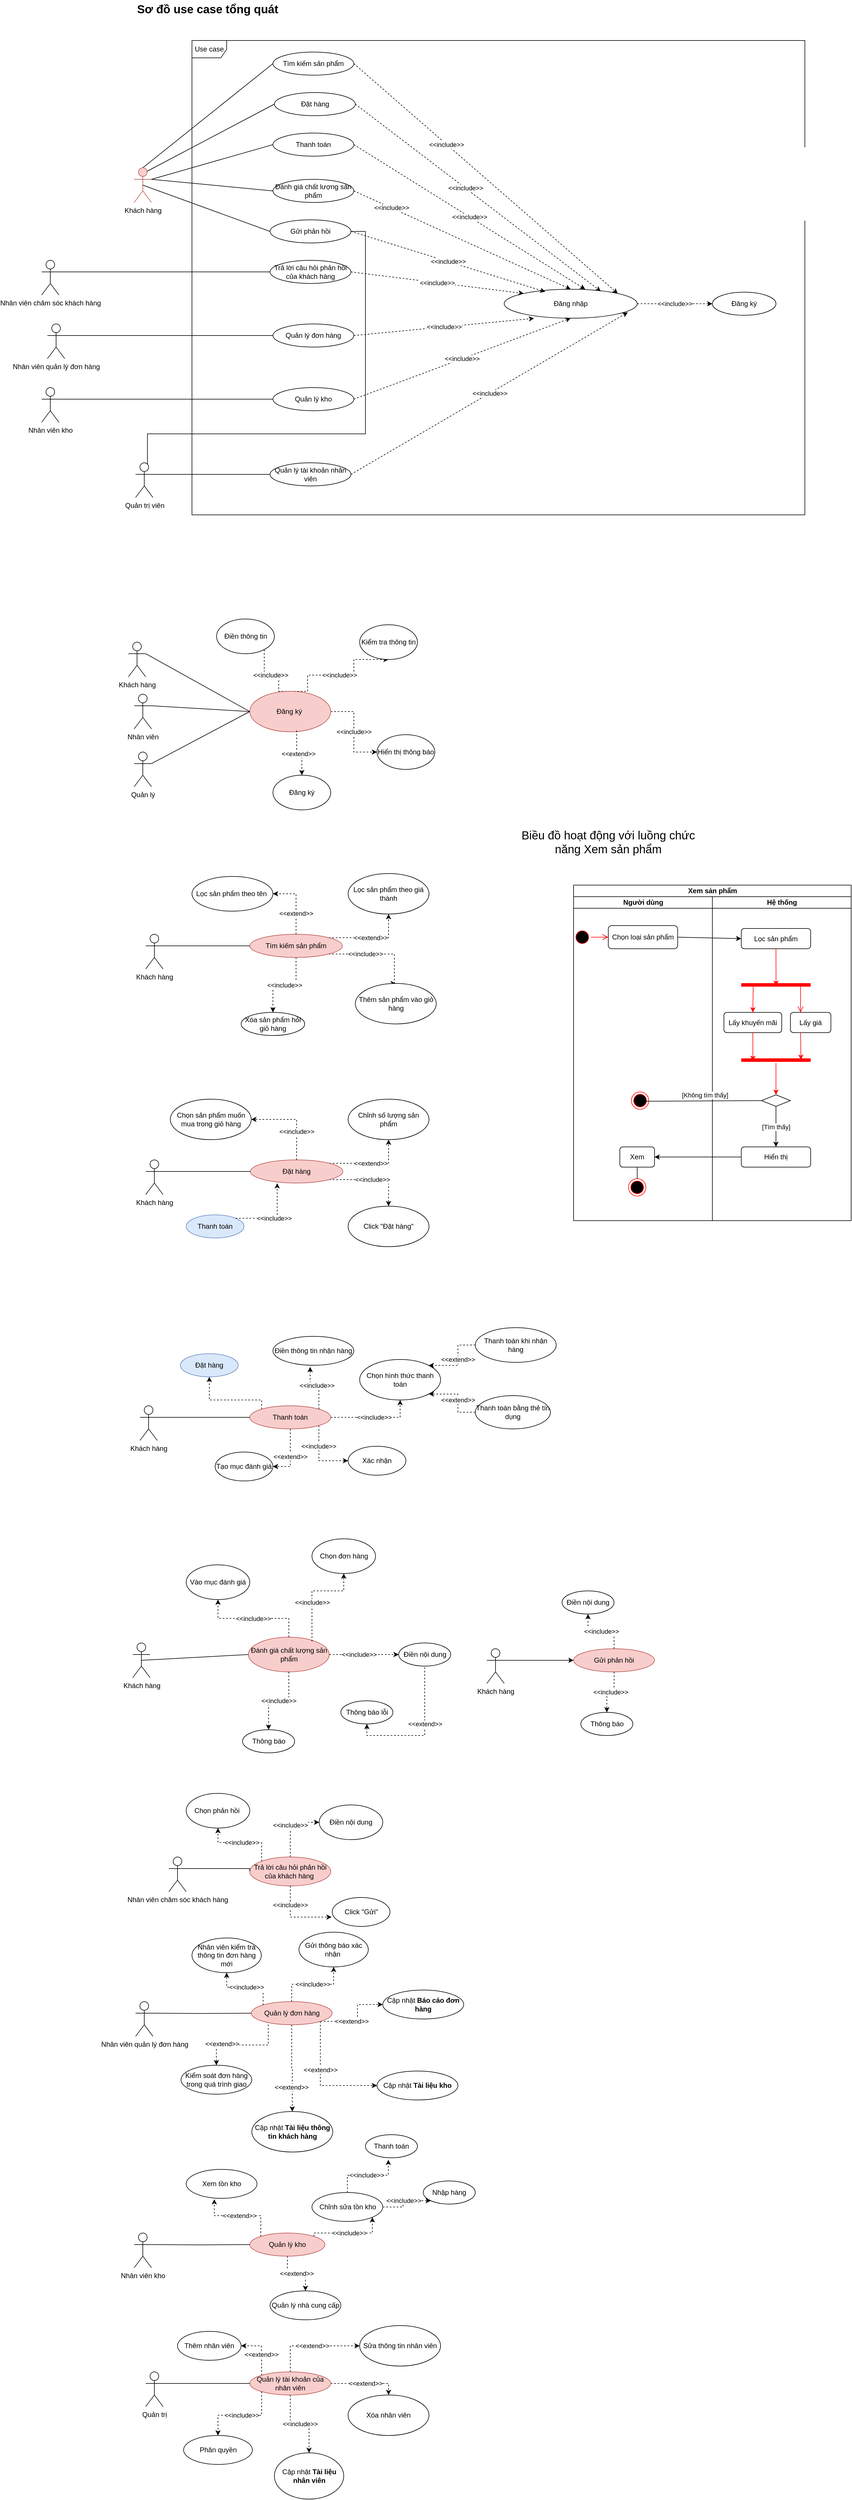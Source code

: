<mxfile version="24.8.3" pages="4">
  <diagram name="Xây dựng biểu đồ use case" id="9hOZMOrgnlAqW55MWDyS">
    <mxGraphModel dx="1534" dy="1056" grid="1" gridSize="10" guides="1" tooltips="1" connect="1" arrows="1" fold="1" page="0" pageScale="1" pageWidth="827" pageHeight="1169" math="0" shadow="0">
      <root>
        <mxCell id="0" />
        <mxCell id="1" parent="0" />
        <mxCell id="VIyeyp8FCfyldq-06qcu-7" style="rounded=0;orthogonalLoop=1;jettySize=auto;html=1;exitX=0.5;exitY=0;exitDx=0;exitDy=0;exitPerimeter=0;entryX=0;entryY=0.5;entryDx=0;entryDy=0;endArrow=none;endFill=0;startArrow=none;startFill=0;" parent="1" source="Jsi_0MGGv667d9zRB-nn-3" target="VIyeyp8FCfyldq-06qcu-3" edge="1">
          <mxGeometry relative="1" as="geometry" />
        </mxCell>
        <mxCell id="Jsi_0MGGv667d9zRB-nn-3" value="Khách hàng" style="shape=umlActor;verticalLabelPosition=bottom;verticalAlign=top;html=1;fillColor=#f8cecc;strokeColor=#b85450;" parent="1" vertex="1">
          <mxGeometry x="80" y="-20" width="30" height="60" as="geometry" />
        </mxCell>
        <mxCell id="Jsi_0MGGv667d9zRB-nn-167" style="edgeStyle=orthogonalEdgeStyle;rounded=0;orthogonalLoop=1;jettySize=auto;html=1;exitX=0.75;exitY=0.1;exitDx=0;exitDy=0;exitPerimeter=0;entryX=1;entryY=0.5;entryDx=0;entryDy=0;endArrow=none;endFill=0;" parent="1" source="Jsi_0MGGv667d9zRB-nn-5" target="Jsi_0MGGv667d9zRB-nn-11" edge="1">
          <mxGeometry relative="1" as="geometry">
            <mxPoint x="140" y="609.52" as="sourcePoint" />
            <mxPoint x="476.84" y="-40.48" as="targetPoint" />
            <Array as="points">
              <mxPoint x="103" y="440" />
              <mxPoint x="480" y="440" />
              <mxPoint x="480" y="90" />
            </Array>
          </mxGeometry>
        </mxCell>
        <mxCell id="Jsi_0MGGv667d9zRB-nn-5" value="Quản trị viên" style="shape=umlActor;verticalLabelPosition=bottom;verticalAlign=top;html=1;" parent="1" vertex="1">
          <mxGeometry x="82.5" y="490" width="30" height="60" as="geometry" />
        </mxCell>
        <mxCell id="KXCsXN4Q2RoB_cv9qklt-2" value="&amp;lt;&amp;lt;include&amp;gt;&amp;gt;" style="edgeStyle=orthogonalEdgeStyle;rounded=0;orthogonalLoop=1;jettySize=auto;html=1;exitX=1;exitY=0.5;exitDx=0;exitDy=0;entryX=0;entryY=0.5;entryDx=0;entryDy=0;dashed=1;" parent="1" source="Jsi_0MGGv667d9zRB-nn-7" target="KXCsXN4Q2RoB_cv9qklt-1" edge="1">
          <mxGeometry relative="1" as="geometry" />
        </mxCell>
        <mxCell id="Jsi_0MGGv667d9zRB-nn-7" value="Đăng nhập" style="ellipse;whiteSpace=wrap;html=1;fontSize=12;" parent="1" vertex="1">
          <mxGeometry x="720" y="190" width="230" height="50" as="geometry" />
        </mxCell>
        <mxCell id="Jsi_0MGGv667d9zRB-nn-48" value="&amp;lt;&amp;lt;include&amp;gt;&amp;gt;" style="rounded=0;orthogonalLoop=1;jettySize=auto;html=1;exitX=1;exitY=0.5;exitDx=0;exitDy=0;entryX=0.5;entryY=0;entryDx=0;entryDy=0;dashed=1;" parent="1" source="Jsi_0MGGv667d9zRB-nn-10" target="Jsi_0MGGv667d9zRB-nn-7" edge="1">
          <mxGeometry x="-0.656" relative="1" as="geometry">
            <mxPoint as="offset" />
          </mxGeometry>
        </mxCell>
        <mxCell id="Jsi_0MGGv667d9zRB-nn-10" value="Đánh giá chất lượng sản phẩm" style="ellipse;whiteSpace=wrap;html=1;" parent="1" vertex="1">
          <mxGeometry x="320" width="140" height="40" as="geometry" />
        </mxCell>
        <mxCell id="Jsi_0MGGv667d9zRB-nn-11" value="Gửi phản hồi" style="ellipse;whiteSpace=wrap;html=1;" parent="1" vertex="1">
          <mxGeometry x="315" y="70" width="140" height="40" as="geometry" />
        </mxCell>
        <mxCell id="Jsi_0MGGv667d9zRB-nn-12" value="Trả lời câu hỏi phản hồi của khách hàng" style="ellipse;whiteSpace=wrap;html=1;" parent="1" vertex="1">
          <mxGeometry x="315" y="140" width="140" height="40" as="geometry" />
        </mxCell>
        <mxCell id="Jsi_0MGGv667d9zRB-nn-15" value="Đặt hàng" style="ellipse;whiteSpace=wrap;html=1;" parent="1" vertex="1">
          <mxGeometry x="322.5" y="-150" width="140" height="40" as="geometry" />
        </mxCell>
        <mxCell id="Jsi_0MGGv667d9zRB-nn-16" value="Quản lý đơn hàng" style="ellipse;whiteSpace=wrap;html=1;" parent="1" vertex="1">
          <mxGeometry x="320" y="250" width="140" height="40" as="geometry" />
        </mxCell>
        <mxCell id="Jsi_0MGGv667d9zRB-nn-18" value="Quản lý kho" style="ellipse;whiteSpace=wrap;html=1;" parent="1" vertex="1">
          <mxGeometry x="320" y="360" width="140" height="40" as="geometry" />
        </mxCell>
        <mxCell id="Jsi_0MGGv667d9zRB-nn-21" value="Quản lý tài khoản nhân viên" style="ellipse;whiteSpace=wrap;html=1;" parent="1" vertex="1">
          <mxGeometry x="315" y="490" width="140" height="40" as="geometry" />
        </mxCell>
        <mxCell id="Jsi_0MGGv667d9zRB-nn-49" value="&amp;lt;&amp;lt;include&amp;gt;&amp;gt;" style="rounded=0;orthogonalLoop=1;jettySize=auto;html=1;exitX=1;exitY=0.5;exitDx=0;exitDy=0;entryX=0.309;entryY=0.087;entryDx=0;entryDy=0;dashed=1;entryPerimeter=0;" parent="1" source="Jsi_0MGGv667d9zRB-nn-11" target="Jsi_0MGGv667d9zRB-nn-7" edge="1">
          <mxGeometry relative="1" as="geometry">
            <mxPoint x="470" y="-90" as="sourcePoint" />
            <mxPoint x="699" y="207" as="targetPoint" />
          </mxGeometry>
        </mxCell>
        <mxCell id="Jsi_0MGGv667d9zRB-nn-50" value="&amp;lt;&amp;lt;include&amp;gt;&amp;gt;" style="rounded=0;orthogonalLoop=1;jettySize=auto;html=1;exitX=1;exitY=0.5;exitDx=0;exitDy=0;dashed=1;entryX=0.726;entryY=0.07;entryDx=0;entryDy=0;entryPerimeter=0;" parent="1" source="Jsi_0MGGv667d9zRB-nn-15" target="Jsi_0MGGv667d9zRB-nn-7" edge="1">
          <mxGeometry x="-0.104" relative="1" as="geometry">
            <mxPoint x="430" y="10" as="sourcePoint" />
            <mxPoint x="830" y="190" as="targetPoint" />
            <mxPoint as="offset" />
          </mxGeometry>
        </mxCell>
        <mxCell id="Jsi_0MGGv667d9zRB-nn-51" value="&amp;lt;&amp;lt;include&amp;gt;&amp;gt;" style="rounded=0;orthogonalLoop=1;jettySize=auto;html=1;exitX=1;exitY=0.5;exitDx=0;exitDy=0;dashed=1;" parent="1" source="Jsi_0MGGv667d9zRB-nn-14" edge="1">
          <mxGeometry relative="1" as="geometry">
            <mxPoint x="470" y="30" as="sourcePoint" />
            <mxPoint x="860" y="190" as="targetPoint" />
          </mxGeometry>
        </mxCell>
        <mxCell id="Jsi_0MGGv667d9zRB-nn-52" value="&amp;lt;&amp;lt;include&amp;gt;&amp;gt;" style="rounded=0;orthogonalLoop=1;jettySize=auto;html=1;exitX=1;exitY=0.5;exitDx=0;exitDy=0;dashed=1;entryX=0;entryY=0;entryDx=0;entryDy=0;" parent="1" source="Jsi_0MGGv667d9zRB-nn-12" target="Jsi_0MGGv667d9zRB-nn-7" edge="1">
          <mxGeometry relative="1" as="geometry">
            <mxPoint x="470" y="90" as="sourcePoint" />
            <mxPoint x="580" y="198" as="targetPoint" />
          </mxGeometry>
        </mxCell>
        <mxCell id="Jsi_0MGGv667d9zRB-nn-53" value="&amp;lt;&amp;lt;include&amp;gt;&amp;gt;" style="rounded=0;orthogonalLoop=1;jettySize=auto;html=1;exitX=1;exitY=0.5;exitDx=0;exitDy=0;dashed=1;entryX=0.224;entryY=1.007;entryDx=0;entryDy=0;entryPerimeter=0;" parent="1" source="Jsi_0MGGv667d9zRB-nn-16" target="Jsi_0MGGv667d9zRB-nn-7" edge="1">
          <mxGeometry relative="1" as="geometry">
            <mxPoint x="470" y="210" as="sourcePoint" />
            <mxPoint x="601" y="207" as="targetPoint" />
          </mxGeometry>
        </mxCell>
        <mxCell id="Jsi_0MGGv667d9zRB-nn-55" value="&amp;lt;&amp;lt;include&amp;gt;&amp;gt;" style="rounded=0;orthogonalLoop=1;jettySize=auto;html=1;exitX=1;exitY=0.5;exitDx=0;exitDy=0;dashed=1;entryX=0.5;entryY=1;entryDx=0;entryDy=0;" parent="1" source="Jsi_0MGGv667d9zRB-nn-18" target="Jsi_0MGGv667d9zRB-nn-7" edge="1">
          <mxGeometry relative="1" as="geometry">
            <mxPoint x="470" y="330" as="sourcePoint" />
            <mxPoint x="631" y="250" as="targetPoint" />
          </mxGeometry>
        </mxCell>
        <mxCell id="Jsi_0MGGv667d9zRB-nn-58" value="&amp;lt;&amp;lt;include&amp;gt;&amp;gt;" style="rounded=0;orthogonalLoop=1;jettySize=auto;html=1;exitX=1;exitY=0.5;exitDx=0;exitDy=0;dashed=1;entryX=0.929;entryY=0.8;entryDx=0;entryDy=0;entryPerimeter=0;" parent="1" source="Jsi_0MGGv667d9zRB-nn-21" target="Jsi_0MGGv667d9zRB-nn-7" edge="1">
          <mxGeometry relative="1" as="geometry">
            <mxPoint x="470" y="510" as="sourcePoint" />
            <mxPoint x="688" y="251" as="targetPoint" />
          </mxGeometry>
        </mxCell>
        <mxCell id="Jsi_0MGGv667d9zRB-nn-59" value="&lt;b&gt;&lt;font style=&quot;font-size: 20px;&quot;&gt;Sơ đồ use case tổng quát&amp;nbsp;&lt;/font&gt;&lt;/b&gt;" style="text;html=1;align=center;verticalAlign=middle;whiteSpace=wrap;rounded=0;" parent="1" vertex="1">
          <mxGeometry x="70" y="-310" width="280" height="30" as="geometry" />
        </mxCell>
        <mxCell id="Jsi_0MGGv667d9zRB-nn-83" value="Gửi phản hồi" style="ellipse;whiteSpace=wrap;html=1;fillColor=#f8cecc;strokeColor=#b85450;" parent="1" vertex="1">
          <mxGeometry x="840" y="2540" width="140" height="40" as="geometry" />
        </mxCell>
        <mxCell id="Jsi_0MGGv667d9zRB-nn-85" style="edgeStyle=orthogonalEdgeStyle;rounded=0;orthogonalLoop=1;jettySize=auto;html=1;exitX=1;exitY=0.333;exitDx=0;exitDy=0;exitPerimeter=0;entryX=0;entryY=0.5;entryDx=0;entryDy=0;" parent="1" source="Jsi_0MGGv667d9zRB-nn-84" target="Jsi_0MGGv667d9zRB-nn-83" edge="1">
          <mxGeometry relative="1" as="geometry" />
        </mxCell>
        <mxCell id="Jsi_0MGGv667d9zRB-nn-84" value="Khách hàng" style="shape=umlActor;verticalLabelPosition=bottom;verticalAlign=top;html=1;" parent="1" vertex="1">
          <mxGeometry x="690" y="2540" width="30" height="60" as="geometry" />
        </mxCell>
        <mxCell id="Jsi_0MGGv667d9zRB-nn-86" value="Điền nội dung" style="ellipse;whiteSpace=wrap;html=1;" parent="1" vertex="1">
          <mxGeometry x="820" y="2440" width="90" height="40" as="geometry" />
        </mxCell>
        <mxCell id="Jsi_0MGGv667d9zRB-nn-104" value="&amp;lt;&amp;lt;extend&amp;gt;&amp;gt;" style="edgeStyle=orthogonalEdgeStyle;rounded=0;orthogonalLoop=1;jettySize=auto;html=1;exitX=1;exitY=0;exitDx=0;exitDy=0;entryX=0.5;entryY=1;entryDx=0;entryDy=0;dashed=1;" parent="1" source="Jsi_0MGGv667d9zRB-nn-92" target="Jsi_0MGGv667d9zRB-nn-103" edge="1">
          <mxGeometry relative="1" as="geometry" />
        </mxCell>
        <mxCell id="Jsi_0MGGv667d9zRB-nn-106" value="&amp;lt;&amp;lt;include&amp;gt;&amp;gt;" style="edgeStyle=orthogonalEdgeStyle;rounded=0;orthogonalLoop=1;jettySize=auto;html=1;exitX=1;exitY=1;exitDx=0;exitDy=0;entryX=0.5;entryY=0;entryDx=0;entryDy=0;dashed=1;" parent="1" source="Jsi_0MGGv667d9zRB-nn-92" target="Jsi_0MGGv667d9zRB-nn-105" edge="1">
          <mxGeometry relative="1" as="geometry" />
        </mxCell>
        <mxCell id="Jsi_0MGGv667d9zRB-nn-92" value="Đặt hàng" style="ellipse;whiteSpace=wrap;html=1;fillColor=#f8cecc;strokeColor=#b85450;" parent="1" vertex="1">
          <mxGeometry x="281" y="1695" width="160" height="40" as="geometry" />
        </mxCell>
        <mxCell id="Jsi_0MGGv667d9zRB-nn-94" style="rounded=0;orthogonalLoop=1;jettySize=auto;html=1;exitX=1;exitY=0.333;exitDx=0;exitDy=0;exitPerimeter=0;entryX=0;entryY=0.5;entryDx=0;entryDy=0;endArrow=none;endFill=0;" parent="1" source="Jsi_0MGGv667d9zRB-nn-93" target="Jsi_0MGGv667d9zRB-nn-92" edge="1">
          <mxGeometry relative="1" as="geometry" />
        </mxCell>
        <mxCell id="Jsi_0MGGv667d9zRB-nn-93" value="Khách hàng" style="shape=umlActor;verticalLabelPosition=bottom;verticalAlign=top;html=1;" parent="1" vertex="1">
          <mxGeometry x="100" y="1695" width="30" height="60" as="geometry" />
        </mxCell>
        <mxCell id="Jsi_0MGGv667d9zRB-nn-98" value="&amp;lt;&amp;lt;include&amp;gt;&amp;gt;" style="edgeStyle=orthogonalEdgeStyle;rounded=0;orthogonalLoop=1;jettySize=auto;html=1;exitX=0.5;exitY=0;exitDx=0;exitDy=0;entryX=0.5;entryY=1;entryDx=0;entryDy=0;dashed=1;" parent="1" source="Jsi_0MGGv667d9zRB-nn-83" target="Jsi_0MGGv667d9zRB-nn-86" edge="1">
          <mxGeometry relative="1" as="geometry" />
        </mxCell>
        <mxCell id="Jsi_0MGGv667d9zRB-nn-103" value="Chỉnh số lượng sản phẩm" style="ellipse;whiteSpace=wrap;html=1;" parent="1" vertex="1">
          <mxGeometry x="450" y="1590" width="140" height="70" as="geometry" />
        </mxCell>
        <mxCell id="Jsi_0MGGv667d9zRB-nn-105" value="Click &quot;Đặt hàng&quot;" style="ellipse;whiteSpace=wrap;html=1;" parent="1" vertex="1">
          <mxGeometry x="450" y="1775" width="140" height="70" as="geometry" />
        </mxCell>
        <mxCell id="Jsi_0MGGv667d9zRB-nn-107" value="Thanh toán" style="ellipse;whiteSpace=wrap;html=1;fillColor=#dae8fc;strokeColor=#6c8ebf;" parent="1" vertex="1">
          <mxGeometry x="170" y="1790" width="100" height="40" as="geometry" />
        </mxCell>
        <mxCell id="Jsi_0MGGv667d9zRB-nn-119" value="&amp;lt;&amp;lt;include&amp;gt;&amp;gt;" style="edgeStyle=orthogonalEdgeStyle;rounded=0;orthogonalLoop=1;jettySize=auto;html=1;exitX=1;exitY=0.5;exitDx=0;exitDy=0;entryX=0.5;entryY=1;entryDx=0;entryDy=0;dashed=1;" parent="1" source="Jsi_0MGGv667d9zRB-nn-109" target="Jsi_0MGGv667d9zRB-nn-118" edge="1">
          <mxGeometry relative="1" as="geometry" />
        </mxCell>
        <mxCell id="Jsi_0MGGv667d9zRB-nn-221" value="&amp;lt;&amp;lt;include&amp;gt;&amp;gt;" style="edgeStyle=orthogonalEdgeStyle;rounded=0;orthogonalLoop=1;jettySize=auto;html=1;exitX=1;exitY=1;exitDx=0;exitDy=0;entryX=0;entryY=0.5;entryDx=0;entryDy=0;dashed=1;" parent="1" source="Jsi_0MGGv667d9zRB-nn-109" target="Jsi_0MGGv667d9zRB-nn-220" edge="1">
          <mxGeometry x="-0.36" relative="1" as="geometry">
            <Array as="points">
              <mxPoint x="399" y="2215" />
            </Array>
            <mxPoint as="offset" />
          </mxGeometry>
        </mxCell>
        <mxCell id="oVkkdknYxMw4dmdJqwE--38" style="edgeStyle=orthogonalEdgeStyle;rounded=0;orthogonalLoop=1;jettySize=auto;html=1;exitX=0;exitY=0;exitDx=0;exitDy=0;entryX=0.5;entryY=1;entryDx=0;entryDy=0;dashed=1;" parent="1" source="Jsi_0MGGv667d9zRB-nn-109" target="oVkkdknYxMw4dmdJqwE--37" edge="1">
          <mxGeometry relative="1" as="geometry">
            <Array as="points">
              <mxPoint x="301" y="2110" />
              <mxPoint x="210" y="2110" />
            </Array>
          </mxGeometry>
        </mxCell>
        <mxCell id="oVkkdknYxMw4dmdJqwE--59" value="&amp;lt;&amp;lt;extend&amp;gt;&amp;gt;" style="edgeStyle=orthogonalEdgeStyle;rounded=0;orthogonalLoop=1;jettySize=auto;html=1;exitX=0.5;exitY=1;exitDx=0;exitDy=0;entryX=1;entryY=0.5;entryDx=0;entryDy=0;dashed=1;" parent="1" source="Jsi_0MGGv667d9zRB-nn-109" target="oVkkdknYxMw4dmdJqwE--58" edge="1">
          <mxGeometry relative="1" as="geometry" />
        </mxCell>
        <mxCell id="Jsi_0MGGv667d9zRB-nn-109" value="Thanh toán" style="ellipse;whiteSpace=wrap;html=1;fillColor=#f8cecc;strokeColor=#b85450;" parent="1" vertex="1">
          <mxGeometry x="280" y="2120" width="140" height="40" as="geometry" />
        </mxCell>
        <mxCell id="Jsi_0MGGv667d9zRB-nn-112" style="edgeStyle=orthogonalEdgeStyle;rounded=0;orthogonalLoop=1;jettySize=auto;html=1;exitX=1;exitY=0.333;exitDx=0;exitDy=0;exitPerimeter=0;entryX=0;entryY=0.5;entryDx=0;entryDy=0;endArrow=none;endFill=0;" parent="1" source="Jsi_0MGGv667d9zRB-nn-110" target="Jsi_0MGGv667d9zRB-nn-109" edge="1">
          <mxGeometry relative="1" as="geometry" />
        </mxCell>
        <mxCell id="Jsi_0MGGv667d9zRB-nn-110" value="Khách hàng" style="shape=umlActor;verticalLabelPosition=bottom;verticalAlign=top;html=1;" parent="1" vertex="1">
          <mxGeometry x="90" y="2120" width="30" height="60" as="geometry" />
        </mxCell>
        <mxCell id="Jsi_0MGGv667d9zRB-nn-116" value="Điền thông tin nhận hàng" style="ellipse;whiteSpace=wrap;html=1;" parent="1" vertex="1">
          <mxGeometry x="320" y="2000" width="140" height="50" as="geometry" />
        </mxCell>
        <mxCell id="Jsi_0MGGv667d9zRB-nn-117" value="&amp;lt;&amp;lt;include&amp;gt;&amp;gt;" style="edgeStyle=orthogonalEdgeStyle;rounded=0;orthogonalLoop=1;jettySize=auto;html=1;exitX=1;exitY=0;exitDx=0;exitDy=0;entryX=0.46;entryY=1.058;entryDx=0;entryDy=0;entryPerimeter=0;dashed=1;" parent="1" source="Jsi_0MGGv667d9zRB-nn-109" target="Jsi_0MGGv667d9zRB-nn-116" edge="1">
          <mxGeometry relative="1" as="geometry" />
        </mxCell>
        <mxCell id="Jsi_0MGGv667d9zRB-nn-118" value="Chọn hình thức thanh toán" style="ellipse;whiteSpace=wrap;html=1;" parent="1" vertex="1">
          <mxGeometry x="470" y="2040" width="140" height="70" as="geometry" />
        </mxCell>
        <mxCell id="Jsi_0MGGv667d9zRB-nn-124" value="&amp;lt;&amp;lt;include&amp;gt;&amp;gt;" style="edgeStyle=orthogonalEdgeStyle;rounded=0;orthogonalLoop=1;jettySize=auto;html=1;exitX=0;exitY=0;exitDx=0;exitDy=0;entryX=0.5;entryY=1;entryDx=0;entryDy=0;dashed=1;" parent="1" source="Jsi_0MGGv667d9zRB-nn-120" target="Jsi_0MGGv667d9zRB-nn-123" edge="1">
          <mxGeometry relative="1" as="geometry" />
        </mxCell>
        <mxCell id="Jsi_0MGGv667d9zRB-nn-126" value="&amp;lt;&amp;lt;include&amp;gt;&amp;gt;" style="edgeStyle=orthogonalEdgeStyle;rounded=0;orthogonalLoop=1;jettySize=auto;html=1;exitX=0.5;exitY=0;exitDx=0;exitDy=0;entryX=0;entryY=0.5;entryDx=0;entryDy=0;dashed=1;" parent="1" source="Jsi_0MGGv667d9zRB-nn-120" target="Jsi_0MGGv667d9zRB-nn-125" edge="1">
          <mxGeometry relative="1" as="geometry" />
        </mxCell>
        <mxCell id="Jsi_0MGGv667d9zRB-nn-120" value="Trả lời câu hỏi phản hồi của khách hàng&amp;nbsp;" style="ellipse;whiteSpace=wrap;html=1;fillColor=#f8cecc;strokeColor=#b85450;" parent="1" vertex="1">
          <mxGeometry x="280" y="2900" width="140" height="50" as="geometry" />
        </mxCell>
        <mxCell id="Jsi_0MGGv667d9zRB-nn-122" style="edgeStyle=orthogonalEdgeStyle;rounded=0;orthogonalLoop=1;jettySize=auto;html=1;exitX=1;exitY=0.333;exitDx=0;exitDy=0;exitPerimeter=0;entryX=0;entryY=0.5;entryDx=0;entryDy=0;fillColor=#ffe6cc;strokeColor=#000000;endArrow=none;endFill=0;" parent="1" source="Jsi_0MGGv667d9zRB-nn-170" target="Jsi_0MGGv667d9zRB-nn-120" edge="1">
          <mxGeometry relative="1" as="geometry">
            <mxPoint x="110" y="2910" as="sourcePoint" />
            <Array as="points">
              <mxPoint x="280" y="2920" />
            </Array>
          </mxGeometry>
        </mxCell>
        <mxCell id="Jsi_0MGGv667d9zRB-nn-123" value="Chọn phản hồi&amp;nbsp;" style="ellipse;whiteSpace=wrap;html=1;" parent="1" vertex="1">
          <mxGeometry x="170" y="2790" width="110" height="60" as="geometry" />
        </mxCell>
        <mxCell id="Jsi_0MGGv667d9zRB-nn-125" value="Điền nội dung" style="ellipse;whiteSpace=wrap;html=1;" parent="1" vertex="1">
          <mxGeometry x="400" y="2810" width="110" height="60" as="geometry" />
        </mxCell>
        <mxCell id="Jsi_0MGGv667d9zRB-nn-127" value="Click &quot;Gửi&quot;" style="ellipse;whiteSpace=wrap;html=1;" parent="1" vertex="1">
          <mxGeometry x="422.5" y="2970" width="100" height="50" as="geometry" />
        </mxCell>
        <mxCell id="Jsi_0MGGv667d9zRB-nn-128" value="&amp;lt;&amp;lt;include&amp;gt;&amp;gt;" style="edgeStyle=orthogonalEdgeStyle;rounded=0;orthogonalLoop=1;jettySize=auto;html=1;exitX=0.5;exitY=1;exitDx=0;exitDy=0;entryX=-0.01;entryY=0.678;entryDx=0;entryDy=0;entryPerimeter=0;dashed=1;" parent="1" source="Jsi_0MGGv667d9zRB-nn-120" target="Jsi_0MGGv667d9zRB-nn-127" edge="1">
          <mxGeometry x="-0.476" relative="1" as="geometry">
            <mxPoint as="offset" />
          </mxGeometry>
        </mxCell>
        <mxCell id="Jsi_0MGGv667d9zRB-nn-133" value="&amp;lt;&amp;lt;extend&amp;gt;&amp;gt;" style="edgeStyle=orthogonalEdgeStyle;rounded=0;orthogonalLoop=1;jettySize=auto;html=1;exitX=1;exitY=1;exitDx=0;exitDy=0;entryX=0;entryY=0.5;entryDx=0;entryDy=0;dashed=1;" parent="1" source="Jsi_0MGGv667d9zRB-nn-129" target="Jsi_0MGGv667d9zRB-nn-132" edge="1">
          <mxGeometry x="-0.205" relative="1" as="geometry">
            <mxPoint as="offset" />
          </mxGeometry>
        </mxCell>
        <mxCell id="Jsi_0MGGv667d9zRB-nn-135" value="&amp;lt;&amp;lt;extend&amp;gt;&amp;gt;" style="edgeStyle=orthogonalEdgeStyle;rounded=0;orthogonalLoop=1;jettySize=auto;html=1;exitX=1;exitY=1;exitDx=0;exitDy=0;entryX=0;entryY=0.5;entryDx=0;entryDy=0;dashed=1;" parent="1" source="Jsi_0MGGv667d9zRB-nn-129" target="Jsi_0MGGv667d9zRB-nn-134" edge="1">
          <mxGeometry x="-0.196" relative="1" as="geometry">
            <mxPoint as="offset" />
            <Array as="points">
              <mxPoint x="402" y="3295" />
            </Array>
          </mxGeometry>
        </mxCell>
        <mxCell id="Jsi_0MGGv667d9zRB-nn-137" value="&amp;lt;&amp;lt;extend&amp;gt;&amp;gt;" style="edgeStyle=orthogonalEdgeStyle;rounded=0;orthogonalLoop=1;jettySize=auto;html=1;exitX=0.5;exitY=1;exitDx=0;exitDy=0;dashed=1;" parent="1" source="Jsi_0MGGv667d9zRB-nn-129" target="Jsi_0MGGv667d9zRB-nn-136" edge="1">
          <mxGeometry x="0.437" y="-2" relative="1" as="geometry">
            <mxPoint as="offset" />
          </mxGeometry>
        </mxCell>
        <mxCell id="-HBw2qw_liMIQcT8RNeQ-2" value="&amp;lt;&amp;lt;include&amp;gt;&amp;gt;" style="edgeStyle=orthogonalEdgeStyle;rounded=0;orthogonalLoop=1;jettySize=auto;html=1;exitX=0;exitY=0;exitDx=0;exitDy=0;entryX=0.5;entryY=1;entryDx=0;entryDy=0;dashed=1;" parent="1" source="Jsi_0MGGv667d9zRB-nn-129" target="-HBw2qw_liMIQcT8RNeQ-1" edge="1">
          <mxGeometry relative="1" as="geometry" />
        </mxCell>
        <mxCell id="-HBw2qw_liMIQcT8RNeQ-4" value="&amp;lt;&amp;lt;include&amp;gt;&amp;gt;" style="edgeStyle=orthogonalEdgeStyle;rounded=0;orthogonalLoop=1;jettySize=auto;html=1;exitX=0.5;exitY=0;exitDx=0;exitDy=0;entryX=0.5;entryY=1;entryDx=0;entryDy=0;dashed=1;" parent="1" source="Jsi_0MGGv667d9zRB-nn-129" target="-HBw2qw_liMIQcT8RNeQ-3" edge="1">
          <mxGeometry relative="1" as="geometry" />
        </mxCell>
        <mxCell id="Jsi_0MGGv667d9zRB-nn-129" value="Quản lý đơn hàng" style="ellipse;whiteSpace=wrap;html=1;fillColor=#f8cecc;strokeColor=#b85450;" parent="1" vertex="1">
          <mxGeometry x="282.5" y="3150" width="140" height="40" as="geometry" />
        </mxCell>
        <mxCell id="Jsi_0MGGv667d9zRB-nn-131" style="edgeStyle=orthogonalEdgeStyle;rounded=0;orthogonalLoop=1;jettySize=auto;html=1;exitX=1;exitY=0.333;exitDx=0;exitDy=0;exitPerimeter=0;entryX=0;entryY=0.5;entryDx=0;entryDy=0;endArrow=none;endFill=0;" parent="1" target="Jsi_0MGGv667d9zRB-nn-129" edge="1">
          <mxGeometry relative="1" as="geometry">
            <mxPoint x="112.5" y="3170" as="sourcePoint" />
          </mxGeometry>
        </mxCell>
        <mxCell id="Jsi_0MGGv667d9zRB-nn-132" value="Cập nhật &lt;b&gt;Báo cáo đơn hàng&lt;/b&gt;" style="ellipse;whiteSpace=wrap;html=1;" parent="1" vertex="1">
          <mxGeometry x="510" y="3130" width="140" height="50" as="geometry" />
        </mxCell>
        <mxCell id="Jsi_0MGGv667d9zRB-nn-134" value="Cập nhật &lt;b&gt;Tài liệu kho&lt;/b&gt;" style="ellipse;whiteSpace=wrap;html=1;" parent="1" vertex="1">
          <mxGeometry x="500" y="3270" width="140" height="50" as="geometry" />
        </mxCell>
        <mxCell id="Jsi_0MGGv667d9zRB-nn-136" value="Cập nhật&amp;nbsp;&lt;b&gt;Tài liệu thông tin khách hàng&lt;/b&gt;" style="ellipse;whiteSpace=wrap;html=1;" parent="1" vertex="1">
          <mxGeometry x="283.5" y="3340" width="140" height="70" as="geometry" />
        </mxCell>
        <mxCell id="Jsi_0MGGv667d9zRB-nn-170" value="Nhân viên chăm sóc khách hàng" style="shape=umlActor;verticalLabelPosition=bottom;verticalAlign=top;html=1;fillColor=#ffffff;strokeColor=#000000;" parent="1" vertex="1">
          <mxGeometry x="140" y="2900" width="30" height="60" as="geometry" />
        </mxCell>
        <mxCell id="Jsi_0MGGv667d9zRB-nn-173" value="Nhân viên quản lý đơn hàng" style="shape=umlActor;verticalLabelPosition=bottom;verticalAlign=top;html=1;fillColor=#ffffff;strokeColor=#000000;" parent="1" vertex="1">
          <mxGeometry x="82.5" y="3150" width="30" height="60" as="geometry" />
        </mxCell>
        <mxCell id="Jsi_0MGGv667d9zRB-nn-213" value="&amp;lt;&amp;lt;extend&amp;gt;&amp;gt;" style="edgeStyle=orthogonalEdgeStyle;rounded=0;orthogonalLoop=1;jettySize=auto;html=1;exitX=0;exitY=0;exitDx=0;exitDy=0;entryX=1;entryY=0.5;entryDx=0;entryDy=0;dashed=1;" parent="1" source="Jsi_0MGGv667d9zRB-nn-209" target="Jsi_0MGGv667d9zRB-nn-212" edge="1">
          <mxGeometry x="-0.165" relative="1" as="geometry">
            <Array as="points">
              <mxPoint x="301" y="3770" />
              <mxPoint x="300" y="3745" />
            </Array>
            <mxPoint as="offset" />
          </mxGeometry>
        </mxCell>
        <mxCell id="Jsi_0MGGv667d9zRB-nn-215" value="&amp;lt;&amp;lt;extend&amp;gt;&amp;gt;" style="edgeStyle=orthogonalEdgeStyle;rounded=0;orthogonalLoop=1;jettySize=auto;html=1;exitX=0.5;exitY=0;exitDx=0;exitDy=0;entryX=0;entryY=0.5;entryDx=0;entryDy=0;dashed=1;" parent="1" source="Jsi_0MGGv667d9zRB-nn-209" target="Jsi_0MGGv667d9zRB-nn-214" edge="1">
          <mxGeometry relative="1" as="geometry" />
        </mxCell>
        <mxCell id="Jsi_0MGGv667d9zRB-nn-217" value="&amp;lt;&amp;lt;extend&amp;gt;&amp;gt;" style="edgeStyle=orthogonalEdgeStyle;rounded=0;orthogonalLoop=1;jettySize=auto;html=1;exitX=1;exitY=0.5;exitDx=0;exitDy=0;entryX=0.5;entryY=0;entryDx=0;entryDy=0;dashed=1;" parent="1" source="Jsi_0MGGv667d9zRB-nn-209" target="Jsi_0MGGv667d9zRB-nn-216" edge="1">
          <mxGeometry relative="1" as="geometry" />
        </mxCell>
        <mxCell id="5Bk1jOoX5qE1vRrOAjvP-2" value="&amp;lt;&amp;lt;include&amp;gt;&amp;gt;" style="edgeStyle=orthogonalEdgeStyle;rounded=0;orthogonalLoop=1;jettySize=auto;html=1;exitX=0.5;exitY=1;exitDx=0;exitDy=0;dashed=1;" parent="1" source="Jsi_0MGGv667d9zRB-nn-209" target="5Bk1jOoX5qE1vRrOAjvP-1" edge="1">
          <mxGeometry relative="1" as="geometry" />
        </mxCell>
        <mxCell id="Jsi_0MGGv667d9zRB-nn-209" value="Quản lý tài khoản của nhân viên" style="ellipse;whiteSpace=wrap;html=1;fillColor=#f8cecc;strokeColor=#b85450;" parent="1" vertex="1">
          <mxGeometry x="280" y="3790" width="140" height="40" as="geometry" />
        </mxCell>
        <mxCell id="Jsi_0MGGv667d9zRB-nn-211" style="edgeStyle=orthogonalEdgeStyle;rounded=0;orthogonalLoop=1;jettySize=auto;html=1;exitX=1;exitY=0.333;exitDx=0;exitDy=0;exitPerimeter=0;entryX=0;entryY=0.5;entryDx=0;entryDy=0;endArrow=none;endFill=0;" parent="1" source="Jsi_0MGGv667d9zRB-nn-210" target="Jsi_0MGGv667d9zRB-nn-209" edge="1">
          <mxGeometry relative="1" as="geometry" />
        </mxCell>
        <mxCell id="Jsi_0MGGv667d9zRB-nn-210" value="Quản trị" style="shape=umlActor;verticalLabelPosition=bottom;verticalAlign=top;html=1;" parent="1" vertex="1">
          <mxGeometry x="100" y="3790" width="30" height="60" as="geometry" />
        </mxCell>
        <mxCell id="Jsi_0MGGv667d9zRB-nn-212" value="Thêm nhân viên" style="ellipse;whiteSpace=wrap;html=1;" parent="1" vertex="1">
          <mxGeometry x="155" y="3720" width="110" height="50" as="geometry" />
        </mxCell>
        <mxCell id="Jsi_0MGGv667d9zRB-nn-214" value="Sửa thông tin nhân viên" style="ellipse;whiteSpace=wrap;html=1;" parent="1" vertex="1">
          <mxGeometry x="470" y="3710" width="140" height="70" as="geometry" />
        </mxCell>
        <mxCell id="Jsi_0MGGv667d9zRB-nn-216" value="Xóa nhân viên" style="ellipse;whiteSpace=wrap;html=1;" parent="1" vertex="1">
          <mxGeometry x="450" y="3830" width="140" height="70" as="geometry" />
        </mxCell>
        <mxCell id="Jsi_0MGGv667d9zRB-nn-220" value="Xác nhận" style="ellipse;whiteSpace=wrap;html=1;" parent="1" vertex="1">
          <mxGeometry x="450" y="2190" width="100" height="50" as="geometry" />
        </mxCell>
        <mxCell id="-HBw2qw_liMIQcT8RNeQ-1" value="Nhân viên kiểm tra thông tin đơn hàng mới" style="ellipse;whiteSpace=wrap;html=1;" parent="1" vertex="1">
          <mxGeometry x="180" y="3040" width="120" height="60" as="geometry" />
        </mxCell>
        <mxCell id="-HBw2qw_liMIQcT8RNeQ-3" value="Gửi thông báo xác nhận&amp;nbsp;" style="ellipse;whiteSpace=wrap;html=1;" parent="1" vertex="1">
          <mxGeometry x="365" y="3030" width="120" height="60" as="geometry" />
        </mxCell>
        <mxCell id="5Bk1jOoX5qE1vRrOAjvP-1" value="Cập nhật &lt;b&gt;Tài liệu nhân viên&lt;/b&gt;" style="ellipse;whiteSpace=wrap;html=1;" parent="1" vertex="1">
          <mxGeometry x="322.5" y="3930" width="120" height="80" as="geometry" />
        </mxCell>
        <mxCell id="ufT1Dzg_Y9b25-T1qBc2-4" value="&amp;lt;&amp;lt;include&amp;gt;&amp;gt;" style="edgeStyle=orthogonalEdgeStyle;rounded=0;orthogonalLoop=1;jettySize=auto;html=1;exitX=1;exitY=0;exitDx=0;exitDy=0;entryX=0.29;entryY=1.008;entryDx=0;entryDy=0;entryPerimeter=0;dashed=1;" parent="1" source="Jsi_0MGGv667d9zRB-nn-107" target="Jsi_0MGGv667d9zRB-nn-92" edge="1">
          <mxGeometry relative="1" as="geometry" />
        </mxCell>
        <mxCell id="oVkkdknYxMw4dmdJqwE--6" value="Thông báo" style="ellipse;whiteSpace=wrap;html=1;" parent="1" vertex="1">
          <mxGeometry x="852.5" y="2650" width="90" height="40" as="geometry" />
        </mxCell>
        <mxCell id="oVkkdknYxMw4dmdJqwE--7" value="&amp;lt;&amp;lt;include&amp;gt;&amp;gt;" style="edgeStyle=orthogonalEdgeStyle;rounded=0;orthogonalLoop=1;jettySize=auto;html=1;exitX=0.5;exitY=1;exitDx=0;exitDy=0;dashed=1;" parent="1" source="Jsi_0MGGv667d9zRB-nn-83" target="oVkkdknYxMw4dmdJqwE--6" edge="1">
          <mxGeometry relative="1" as="geometry">
            <mxPoint x="960" y="2590" as="sourcePoint" />
            <mxPoint x="922.5" y="2680" as="targetPoint" />
          </mxGeometry>
        </mxCell>
        <mxCell id="Jsi_0MGGv667d9zRB-nn-14" value="Thanh toán" style="ellipse;whiteSpace=wrap;html=1;" parent="1" vertex="1">
          <mxGeometry x="320" y="-80" width="140" height="40" as="geometry" />
        </mxCell>
        <mxCell id="oVkkdknYxMw4dmdJqwE--22" value="&amp;lt;&amp;lt;extend&amp;gt;&amp;gt;" style="edgeStyle=orthogonalEdgeStyle;rounded=0;orthogonalLoop=1;jettySize=auto;html=1;exitX=0.5;exitY=0;exitDx=0;exitDy=0;entryX=1;entryY=0.5;entryDx=0;entryDy=0;dashed=1;" parent="1" source="oVkkdknYxMw4dmdJqwE--26" target="oVkkdknYxMw4dmdJqwE--29" edge="1">
          <mxGeometry x="-0.333" relative="1" as="geometry">
            <mxPoint as="offset" />
          </mxGeometry>
        </mxCell>
        <mxCell id="oVkkdknYxMw4dmdJqwE--23" value="&amp;lt;&amp;lt;extend&amp;gt;&amp;gt;" style="edgeStyle=orthogonalEdgeStyle;rounded=0;orthogonalLoop=1;jettySize=auto;html=1;exitX=1;exitY=0;exitDx=0;exitDy=0;entryX=0.5;entryY=1;entryDx=0;entryDy=0;dashed=1;" parent="1" source="oVkkdknYxMw4dmdJqwE--26" target="oVkkdknYxMw4dmdJqwE--30" edge="1">
          <mxGeometry relative="1" as="geometry" />
        </mxCell>
        <mxCell id="oVkkdknYxMw4dmdJqwE--24" value="&amp;lt;&amp;lt;include&amp;gt;&amp;gt;" style="edgeStyle=orthogonalEdgeStyle;rounded=0;orthogonalLoop=1;jettySize=auto;html=1;exitX=1;exitY=1;exitDx=0;exitDy=0;entryX=0.5;entryY=0;entryDx=0;entryDy=0;dashed=1;" parent="1" source="oVkkdknYxMw4dmdJqwE--26" target="oVkkdknYxMw4dmdJqwE--31" edge="1">
          <mxGeometry x="-0.24" relative="1" as="geometry">
            <Array as="points">
              <mxPoint x="530" y="1339" />
              <mxPoint x="530" y="1390" />
            </Array>
            <mxPoint as="offset" />
          </mxGeometry>
        </mxCell>
        <mxCell id="oVkkdknYxMw4dmdJqwE--25" value="&amp;lt;&amp;lt;include&amp;gt;&amp;gt;" style="edgeStyle=orthogonalEdgeStyle;rounded=0;orthogonalLoop=1;jettySize=auto;html=1;exitX=0.5;exitY=1;exitDx=0;exitDy=0;entryX=0.5;entryY=0;entryDx=0;entryDy=0;dashed=1;" parent="1" source="oVkkdknYxMw4dmdJqwE--26" target="oVkkdknYxMw4dmdJqwE--33" edge="1">
          <mxGeometry relative="1" as="geometry" />
        </mxCell>
        <mxCell id="oVkkdknYxMw4dmdJqwE--26" value="Tìm kiếm sản phẩm" style="ellipse;whiteSpace=wrap;html=1;fillColor=#f8cecc;strokeColor=#b85450;" parent="1" vertex="1">
          <mxGeometry x="280" y="1305" width="160" height="40" as="geometry" />
        </mxCell>
        <mxCell id="oVkkdknYxMw4dmdJqwE--27" style="rounded=0;orthogonalLoop=1;jettySize=auto;html=1;exitX=1;exitY=0.333;exitDx=0;exitDy=0;exitPerimeter=0;entryX=0;entryY=0.5;entryDx=0;entryDy=0;endArrow=none;endFill=0;" parent="1" source="oVkkdknYxMw4dmdJqwE--28" target="oVkkdknYxMw4dmdJqwE--26" edge="1">
          <mxGeometry relative="1" as="geometry" />
        </mxCell>
        <mxCell id="oVkkdknYxMw4dmdJqwE--28" value="Khách hàng" style="shape=umlActor;verticalLabelPosition=bottom;verticalAlign=top;html=1;" parent="1" vertex="1">
          <mxGeometry x="100" y="1305" width="30" height="60" as="geometry" />
        </mxCell>
        <mxCell id="oVkkdknYxMw4dmdJqwE--29" value="Lọc sản phẩm theo tên&amp;nbsp;" style="ellipse;whiteSpace=wrap;html=1;" parent="1" vertex="1">
          <mxGeometry x="180" y="1205" width="140" height="60" as="geometry" />
        </mxCell>
        <mxCell id="oVkkdknYxMw4dmdJqwE--30" value="Lọc sản phẩm theo giá thành" style="ellipse;whiteSpace=wrap;html=1;" parent="1" vertex="1">
          <mxGeometry x="450" y="1200" width="140" height="70" as="geometry" />
        </mxCell>
        <mxCell id="oVkkdknYxMw4dmdJqwE--31" value="Thêm sản phẩm vào giỏ hàng" style="ellipse;whiteSpace=wrap;html=1;" parent="1" vertex="1">
          <mxGeometry x="462.5" y="1390" width="140" height="70" as="geometry" />
        </mxCell>
        <mxCell id="oVkkdknYxMw4dmdJqwE--33" value="Xóa sản phẩm hỏi giỏ hàng" style="ellipse;whiteSpace=wrap;html=1;" parent="1" vertex="1">
          <mxGeometry x="265" y="1440" width="110" height="40" as="geometry" />
        </mxCell>
        <mxCell id="oVkkdknYxMw4dmdJqwE--36" value="&amp;lt;&amp;lt;include&amp;gt;&amp;gt;" style="edgeStyle=orthogonalEdgeStyle;rounded=0;orthogonalLoop=1;jettySize=auto;html=1;exitX=0.5;exitY=0;exitDx=0;exitDy=0;entryX=1;entryY=0.5;entryDx=0;entryDy=0;dashed=1;" parent="1" source="Jsi_0MGGv667d9zRB-nn-92" target="oVkkdknYxMw4dmdJqwE--35" edge="1">
          <mxGeometry x="-0.333" relative="1" as="geometry">
            <mxPoint as="offset" />
            <mxPoint x="361" y="1695" as="sourcePoint" />
            <mxPoint x="320" y="1625" as="targetPoint" />
          </mxGeometry>
        </mxCell>
        <mxCell id="oVkkdknYxMw4dmdJqwE--35" value="Chọn sản phẩm muốn mua trong giỏ hàng" style="ellipse;whiteSpace=wrap;html=1;" parent="1" vertex="1">
          <mxGeometry x="142.5" y="1590" width="140" height="70" as="geometry" />
        </mxCell>
        <mxCell id="oVkkdknYxMw4dmdJqwE--37" value="Đặt hàng" style="ellipse;whiteSpace=wrap;html=1;fillColor=#dae8fc;strokeColor=#6c8ebf;" parent="1" vertex="1">
          <mxGeometry x="160" y="2030" width="100" height="40" as="geometry" />
        </mxCell>
        <mxCell id="oVkkdknYxMw4dmdJqwE--41" value="&amp;lt;&amp;lt;extend&amp;gt;&amp;gt;" style="edgeStyle=orthogonalEdgeStyle;rounded=0;orthogonalLoop=1;jettySize=auto;html=1;exitX=0;exitY=0.5;exitDx=0;exitDy=0;entryX=1;entryY=0;entryDx=0;entryDy=0;dashed=1;" parent="1" source="oVkkdknYxMw4dmdJqwE--39" target="Jsi_0MGGv667d9zRB-nn-118" edge="1">
          <mxGeometry x="-0.049" relative="1" as="geometry">
            <mxPoint as="offset" />
          </mxGeometry>
        </mxCell>
        <mxCell id="oVkkdknYxMw4dmdJqwE--39" value="Thanh toán khi nhận hàng" style="ellipse;whiteSpace=wrap;html=1;" parent="1" vertex="1">
          <mxGeometry x="670" y="1985" width="140" height="60" as="geometry" />
        </mxCell>
        <mxCell id="oVkkdknYxMw4dmdJqwE--42" value="&amp;lt;&amp;lt;extend&amp;gt;&amp;gt;" style="edgeStyle=orthogonalEdgeStyle;rounded=0;orthogonalLoop=1;jettySize=auto;html=1;exitX=0;exitY=0.5;exitDx=0;exitDy=0;entryX=1;entryY=1;entryDx=0;entryDy=0;dashed=1;" parent="1" source="oVkkdknYxMw4dmdJqwE--40" target="Jsi_0MGGv667d9zRB-nn-118" edge="1">
          <mxGeometry x="-0.084" relative="1" as="geometry">
            <mxPoint as="offset" />
          </mxGeometry>
        </mxCell>
        <mxCell id="oVkkdknYxMw4dmdJqwE--40" value="Thanh toán bằng thẻ tín dụng" style="ellipse;whiteSpace=wrap;html=1;" parent="1" vertex="1">
          <mxGeometry x="670" y="2102.5" width="130" height="57.5" as="geometry" />
        </mxCell>
        <mxCell id="oVkkdknYxMw4dmdJqwE--43" value="Đánh giá chất lượng sản phẩm" style="ellipse;whiteSpace=wrap;html=1;fillColor=#f8cecc;strokeColor=#b85450;" parent="1" vertex="1">
          <mxGeometry x="277.5" y="2520" width="140" height="60" as="geometry" />
        </mxCell>
        <mxCell id="oVkkdknYxMw4dmdJqwE--44" style="rounded=0;orthogonalLoop=1;jettySize=auto;html=1;exitX=0.5;exitY=0.5;exitDx=0;exitDy=0;exitPerimeter=0;entryX=0;entryY=0.5;entryDx=0;entryDy=0;endArrow=none;endFill=0;" parent="1" source="oVkkdknYxMw4dmdJqwE--45" target="oVkkdknYxMw4dmdJqwE--43" edge="1">
          <mxGeometry relative="1" as="geometry" />
        </mxCell>
        <mxCell id="oVkkdknYxMw4dmdJqwE--45" value="Khách hàng" style="shape=umlActor;verticalLabelPosition=bottom;verticalAlign=top;html=1;" parent="1" vertex="1">
          <mxGeometry x="77.5" y="2530" width="30" height="60" as="geometry" />
        </mxCell>
        <mxCell id="oVkkdknYxMw4dmdJqwE--46" value="&amp;lt;&amp;lt;include&amp;gt;&amp;gt;" style="edgeStyle=orthogonalEdgeStyle;rounded=0;orthogonalLoop=1;jettySize=auto;html=1;exitX=0.5;exitY=0;exitDx=0;exitDy=0;dashed=1;entryX=0.5;entryY=1;entryDx=0;entryDy=0;" parent="1" source="oVkkdknYxMw4dmdJqwE--43" target="oVkkdknYxMw4dmdJqwE--60" edge="1">
          <mxGeometry relative="1" as="geometry">
            <mxPoint x="227.5" y="2460" as="targetPoint" />
          </mxGeometry>
        </mxCell>
        <mxCell id="oVkkdknYxMw4dmdJqwE--62" value="&amp;lt;&amp;lt;extend&amp;gt;&amp;gt;" style="edgeStyle=orthogonalEdgeStyle;rounded=0;orthogonalLoop=1;jettySize=auto;html=1;exitX=0.5;exitY=0;exitDx=0;exitDy=0;entryX=0.5;entryY=1;entryDx=0;entryDy=0;dashed=1;" parent="1" source="oVkkdknYxMw4dmdJqwE--48" target="oVkkdknYxMw4dmdJqwE--61" edge="1">
          <mxGeometry relative="1" as="geometry">
            <Array as="points">
              <mxPoint x="582.5" y="2690" />
              <mxPoint x="482.5" y="2690" />
            </Array>
          </mxGeometry>
        </mxCell>
        <mxCell id="oVkkdknYxMw4dmdJqwE--48" value="Điền nội dung" style="ellipse;whiteSpace=wrap;html=1;" parent="1" vertex="1">
          <mxGeometry x="537.5" y="2530" width="90" height="40" as="geometry" />
        </mxCell>
        <mxCell id="oVkkdknYxMw4dmdJqwE--49" value="&amp;lt;&amp;lt;include&amp;gt;&amp;gt;" style="edgeStyle=orthogonalEdgeStyle;rounded=0;orthogonalLoop=1;jettySize=auto;html=1;exitX=0.786;exitY=0.124;exitDx=0;exitDy=0;entryX=0.5;entryY=1;entryDx=0;entryDy=0;dashed=1;exitPerimeter=0;" parent="1" source="oVkkdknYxMw4dmdJqwE--43" target="oVkkdknYxMw4dmdJqwE--50" edge="1">
          <mxGeometry x="-0.218" relative="1" as="geometry">
            <Array as="points">
              <mxPoint x="387.5" y="2440" />
              <mxPoint x="442.5" y="2440" />
            </Array>
            <mxPoint as="offset" />
          </mxGeometry>
        </mxCell>
        <mxCell id="oVkkdknYxMw4dmdJqwE--50" value="Chọn đơn hàng" style="ellipse;whiteSpace=wrap;html=1;" parent="1" vertex="1">
          <mxGeometry x="387.5" y="2350" width="110" height="60" as="geometry" />
        </mxCell>
        <mxCell id="oVkkdknYxMw4dmdJqwE--51" value="&amp;lt;&amp;lt;include&amp;gt;&amp;gt;" style="edgeStyle=orthogonalEdgeStyle;rounded=0;orthogonalLoop=1;jettySize=auto;html=1;exitX=1;exitY=0.5;exitDx=0;exitDy=0;dashed=1;" parent="1" source="oVkkdknYxMw4dmdJqwE--43" target="oVkkdknYxMw4dmdJqwE--48" edge="1">
          <mxGeometry x="-0.152" relative="1" as="geometry">
            <mxPoint x="282.5" y="2650" as="sourcePoint" />
            <mxPoint x="307.5" y="2581" as="targetPoint" />
            <mxPoint as="offset" />
          </mxGeometry>
        </mxCell>
        <mxCell id="oVkkdknYxMw4dmdJqwE--54" value="Thông báo" style="ellipse;whiteSpace=wrap;html=1;" parent="1" vertex="1">
          <mxGeometry x="267.5" y="2680" width="90" height="40" as="geometry" />
        </mxCell>
        <mxCell id="oVkkdknYxMw4dmdJqwE--55" value="&amp;lt;&amp;lt;include&amp;gt;&amp;gt;" style="edgeStyle=orthogonalEdgeStyle;rounded=0;orthogonalLoop=1;jettySize=auto;html=1;exitX=0.5;exitY=1;exitDx=0;exitDy=0;dashed=1;" parent="1" source="oVkkdknYxMw4dmdJqwE--43" target="oVkkdknYxMw4dmdJqwE--54" edge="1">
          <mxGeometry relative="1" as="geometry">
            <mxPoint x="165" y="2540" as="sourcePoint" />
            <mxPoint x="250" y="2660" as="targetPoint" />
          </mxGeometry>
        </mxCell>
        <mxCell id="oVkkdknYxMw4dmdJqwE--58" value="Tạo mục đánh giá" style="ellipse;whiteSpace=wrap;html=1;" parent="1" vertex="1">
          <mxGeometry x="220" y="2200" width="100" height="50" as="geometry" />
        </mxCell>
        <mxCell id="oVkkdknYxMw4dmdJqwE--60" value="Vào mục đánh giá" style="ellipse;whiteSpace=wrap;html=1;" parent="1" vertex="1">
          <mxGeometry x="170" y="2395" width="110" height="60" as="geometry" />
        </mxCell>
        <mxCell id="oVkkdknYxMw4dmdJqwE--61" value="Thông báo lỗi" style="ellipse;whiteSpace=wrap;html=1;" parent="1" vertex="1">
          <mxGeometry x="437.5" y="2630" width="90" height="40" as="geometry" />
        </mxCell>
        <mxCell id="oVkkdknYxMw4dmdJqwE--66" value="Kiểm soát đơn hàng trong quá trình giao" style="ellipse;whiteSpace=wrap;html=1;" parent="1" vertex="1">
          <mxGeometry x="161" y="3260" width="122.5" height="50" as="geometry" />
        </mxCell>
        <mxCell id="oVkkdknYxMw4dmdJqwE--67" value="&amp;lt;&amp;lt;extend&amp;gt;&amp;gt;" style="edgeStyle=orthogonalEdgeStyle;rounded=0;orthogonalLoop=1;jettySize=auto;html=1;exitX=0.21;exitY=0.989;exitDx=0;exitDy=0;dashed=1;exitPerimeter=0;" parent="1" source="Jsi_0MGGv667d9zRB-nn-129" target="oVkkdknYxMw4dmdJqwE--66" edge="1">
          <mxGeometry x="0.437" y="-2" relative="1" as="geometry">
            <mxPoint as="offset" />
            <mxPoint x="363" y="3200" as="sourcePoint" />
            <mxPoint x="364" y="3350" as="targetPoint" />
          </mxGeometry>
        </mxCell>
        <mxCell id="oVkkdknYxMw4dmdJqwE--80" value="&amp;lt;&amp;lt;include&amp;gt;&amp;gt;" style="edgeStyle=orthogonalEdgeStyle;rounded=0;orthogonalLoop=1;jettySize=auto;html=1;exitX=1;exitY=0;exitDx=0;exitDy=0;entryX=1;entryY=1;entryDx=0;entryDy=0;dashed=1;" parent="1" source="oVkkdknYxMw4dmdJqwE--74" target="oVkkdknYxMw4dmdJqwE--79" edge="1">
          <mxGeometry relative="1" as="geometry">
            <Array as="points">
              <mxPoint x="391" y="3550" />
              <mxPoint x="492" y="3550" />
            </Array>
          </mxGeometry>
        </mxCell>
        <mxCell id="oVkkdknYxMw4dmdJqwE--86" value="&amp;lt;&amp;lt;extend&amp;gt;&amp;gt;" style="edgeStyle=orthogonalEdgeStyle;rounded=0;orthogonalLoop=1;jettySize=auto;html=1;exitX=0.5;exitY=1;exitDx=0;exitDy=0;dashed=1;" parent="1" source="oVkkdknYxMw4dmdJqwE--74" target="oVkkdknYxMw4dmdJqwE--85" edge="1">
          <mxGeometry relative="1" as="geometry" />
        </mxCell>
        <mxCell id="oVkkdknYxMw4dmdJqwE--74" value="Quản lý kho" style="ellipse;whiteSpace=wrap;html=1;fillColor=#f8cecc;strokeColor=#b85450;" parent="1" vertex="1">
          <mxGeometry x="280" y="3550" width="130" height="40" as="geometry" />
        </mxCell>
        <mxCell id="oVkkdknYxMw4dmdJqwE--75" style="edgeStyle=orthogonalEdgeStyle;rounded=0;orthogonalLoop=1;jettySize=auto;html=1;exitX=1;exitY=0.333;exitDx=0;exitDy=0;exitPerimeter=0;entryX=0;entryY=0.5;entryDx=0;entryDy=0;endArrow=none;endFill=0;" parent="1" target="oVkkdknYxMw4dmdJqwE--74" edge="1">
          <mxGeometry relative="1" as="geometry">
            <mxPoint x="110" y="3570" as="sourcePoint" />
          </mxGeometry>
        </mxCell>
        <mxCell id="oVkkdknYxMw4dmdJqwE--76" value="Nhân viên kho" style="shape=umlActor;verticalLabelPosition=bottom;verticalAlign=top;html=1;fillColor=#ffffff;strokeColor=#000000;" parent="1" vertex="1">
          <mxGeometry x="80" y="3550" width="30" height="60" as="geometry" />
        </mxCell>
        <mxCell id="oVkkdknYxMw4dmdJqwE--77" value="Xem tồn kho" style="ellipse;whiteSpace=wrap;html=1;" parent="1" vertex="1">
          <mxGeometry x="170" y="3440" width="122.5" height="50" as="geometry" />
        </mxCell>
        <mxCell id="oVkkdknYxMw4dmdJqwE--78" value="&amp;lt;&amp;lt;extend&amp;gt;&amp;gt;" style="edgeStyle=orthogonalEdgeStyle;rounded=0;orthogonalLoop=1;jettySize=auto;html=1;exitX=0;exitY=0;exitDx=0;exitDy=0;entryX=0.397;entryY=1.032;entryDx=0;entryDy=0;entryPerimeter=0;dashed=1;" parent="1" source="oVkkdknYxMw4dmdJqwE--74" target="oVkkdknYxMw4dmdJqwE--77" edge="1">
          <mxGeometry relative="1" as="geometry" />
        </mxCell>
        <mxCell id="oVkkdknYxMw4dmdJqwE--84" value="&amp;lt;&amp;lt;include&amp;gt;&amp;gt;" style="edgeStyle=orthogonalEdgeStyle;rounded=0;orthogonalLoop=1;jettySize=auto;html=1;exitX=1;exitY=0.5;exitDx=0;exitDy=0;entryX=0;entryY=1;entryDx=0;entryDy=0;dashed=1;" parent="1" source="oVkkdknYxMw4dmdJqwE--79" target="oVkkdknYxMw4dmdJqwE--82" edge="1">
          <mxGeometry relative="1" as="geometry" />
        </mxCell>
        <mxCell id="oVkkdknYxMw4dmdJqwE--79" value="Chỉnh sửa tồn kho" style="ellipse;whiteSpace=wrap;html=1;" parent="1" vertex="1">
          <mxGeometry x="387.5" y="3480" width="122.5" height="50" as="geometry" />
        </mxCell>
        <mxCell id="oVkkdknYxMw4dmdJqwE--81" value="Thanh toán" style="ellipse;whiteSpace=wrap;html=1;" parent="1" vertex="1">
          <mxGeometry x="480" y="3380" width="90" height="40" as="geometry" />
        </mxCell>
        <mxCell id="oVkkdknYxMw4dmdJqwE--82" value="Nhập hàng" style="ellipse;whiteSpace=wrap;html=1;" parent="1" vertex="1">
          <mxGeometry x="580" y="3460" width="90" height="40" as="geometry" />
        </mxCell>
        <mxCell id="oVkkdknYxMw4dmdJqwE--83" value="&amp;lt;&amp;lt;include&amp;gt;&amp;gt;" style="edgeStyle=orthogonalEdgeStyle;rounded=0;orthogonalLoop=1;jettySize=auto;html=1;exitX=0.5;exitY=0;exitDx=0;exitDy=0;entryX=0.44;entryY=1.085;entryDx=0;entryDy=0;entryPerimeter=0;dashed=1;" parent="1" source="oVkkdknYxMw4dmdJqwE--79" target="oVkkdknYxMw4dmdJqwE--81" edge="1">
          <mxGeometry relative="1" as="geometry" />
        </mxCell>
        <mxCell id="oVkkdknYxMw4dmdJqwE--85" value="Quản lý nhà cung cấp" style="ellipse;whiteSpace=wrap;html=1;" parent="1" vertex="1">
          <mxGeometry x="315" y="3650" width="122.5" height="50" as="geometry" />
        </mxCell>
        <mxCell id="oVkkdknYxMw4dmdJqwE--87" value="Phân quyền" style="ellipse;whiteSpace=wrap;html=1;" parent="1" vertex="1">
          <mxGeometry x="165.5" y="3900" width="119" height="50" as="geometry" />
        </mxCell>
        <mxCell id="oVkkdknYxMw4dmdJqwE--88" value="&amp;lt;&amp;lt;include&amp;gt;&amp;gt;" style="edgeStyle=orthogonalEdgeStyle;rounded=0;orthogonalLoop=1;jettySize=auto;html=1;exitX=0;exitY=1;exitDx=0;exitDy=0;dashed=1;entryX=0.5;entryY=0;entryDx=0;entryDy=0;" parent="1" source="Jsi_0MGGv667d9zRB-nn-209" target="oVkkdknYxMw4dmdJqwE--87" edge="1">
          <mxGeometry relative="1" as="geometry">
            <mxPoint x="360" y="3840" as="sourcePoint" />
            <mxPoint x="393" y="3940" as="targetPoint" />
          </mxGeometry>
        </mxCell>
        <mxCell id="VIyeyp8FCfyldq-06qcu-2" value="Use case" style="shape=umlFrame;whiteSpace=wrap;html=1;pointerEvents=0;" parent="1" vertex="1">
          <mxGeometry x="180" y="-240" width="1060" height="820" as="geometry" />
        </mxCell>
        <mxCell id="VIyeyp8FCfyldq-06qcu-3" value="Tìm kiếm sản phẩm" style="ellipse;whiteSpace=wrap;html=1;" parent="1" vertex="1">
          <mxGeometry x="320" y="-220" width="140" height="40" as="geometry" />
        </mxCell>
        <mxCell id="VIyeyp8FCfyldq-06qcu-5" value="&amp;lt;&amp;lt;include&amp;gt;&amp;gt;" style="rounded=0;orthogonalLoop=1;jettySize=auto;html=1;exitX=1;exitY=0.5;exitDx=0;exitDy=0;entryX=1;entryY=0;entryDx=0;entryDy=0;dashed=1;" parent="1" source="VIyeyp8FCfyldq-06qcu-3" target="Jsi_0MGGv667d9zRB-nn-7" edge="1">
          <mxGeometry x="-0.298" relative="1" as="geometry">
            <mxPoint as="offset" />
          </mxGeometry>
        </mxCell>
        <mxCell id="VIyeyp8FCfyldq-06qcu-8" style="rounded=0;orthogonalLoop=1;jettySize=auto;html=1;exitX=0.75;exitY=0.1;exitDx=0;exitDy=0;exitPerimeter=0;entryX=0;entryY=0.5;entryDx=0;entryDy=0;endArrow=none;endFill=0;startArrow=none;startFill=0;" parent="1" source="Jsi_0MGGv667d9zRB-nn-3" target="Jsi_0MGGv667d9zRB-nn-15" edge="1">
          <mxGeometry relative="1" as="geometry">
            <mxPoint x="105" y="-10" as="sourcePoint" />
            <mxPoint x="330" y="-190" as="targetPoint" />
          </mxGeometry>
        </mxCell>
        <mxCell id="VIyeyp8FCfyldq-06qcu-9" style="rounded=0;orthogonalLoop=1;jettySize=auto;html=1;exitX=1;exitY=0.333;exitDx=0;exitDy=0;exitPerimeter=0;entryX=0;entryY=0.5;entryDx=0;entryDy=0;endArrow=none;endFill=0;startArrow=none;startFill=0;" parent="1" source="Jsi_0MGGv667d9zRB-nn-3" target="Jsi_0MGGv667d9zRB-nn-14" edge="1">
          <mxGeometry relative="1" as="geometry">
            <mxPoint x="113" y="-4" as="sourcePoint" />
            <mxPoint x="333" y="-120" as="targetPoint" />
          </mxGeometry>
        </mxCell>
        <mxCell id="VIyeyp8FCfyldq-06qcu-10" style="rounded=0;orthogonalLoop=1;jettySize=auto;html=1;exitX=1;exitY=0.333;exitDx=0;exitDy=0;exitPerimeter=0;entryX=0;entryY=0.5;entryDx=0;entryDy=0;endArrow=none;endFill=0;startArrow=none;startFill=0;" parent="1" source="Jsi_0MGGv667d9zRB-nn-3" target="Jsi_0MGGv667d9zRB-nn-10" edge="1">
          <mxGeometry relative="1" as="geometry">
            <mxPoint x="123" y="6" as="sourcePoint" />
            <mxPoint x="330" y="-50" as="targetPoint" />
          </mxGeometry>
        </mxCell>
        <mxCell id="VIyeyp8FCfyldq-06qcu-11" style="rounded=0;orthogonalLoop=1;jettySize=auto;html=1;exitX=0.5;exitY=0.5;exitDx=0;exitDy=0;exitPerimeter=0;entryX=0;entryY=0.5;entryDx=0;entryDy=0;endArrow=none;endFill=0;startArrow=none;startFill=0;" parent="1" source="Jsi_0MGGv667d9zRB-nn-3" target="Jsi_0MGGv667d9zRB-nn-11" edge="1">
          <mxGeometry relative="1" as="geometry">
            <mxPoint x="133" y="16" as="sourcePoint" />
            <mxPoint x="330" y="30" as="targetPoint" />
          </mxGeometry>
        </mxCell>
        <mxCell id="VIyeyp8FCfyldq-06qcu-12" style="rounded=0;orthogonalLoop=1;jettySize=auto;html=1;exitX=1;exitY=0.333;exitDx=0;exitDy=0;exitPerimeter=0;entryX=0;entryY=0.5;entryDx=0;entryDy=0;endArrow=none;endFill=0;startArrow=none;startFill=0;" parent="1" source="VIyeyp8FCfyldq-06qcu-17" target="Jsi_0MGGv667d9zRB-nn-12" edge="1">
          <mxGeometry relative="1" as="geometry">
            <mxPoint x="102.5" y="226" as="sourcePoint" />
            <mxPoint x="325" y="100" as="targetPoint" />
          </mxGeometry>
        </mxCell>
        <mxCell id="VIyeyp8FCfyldq-06qcu-13" style="rounded=0;orthogonalLoop=1;jettySize=auto;html=1;entryX=0;entryY=0.5;entryDx=0;entryDy=0;endArrow=none;endFill=0;startArrow=none;startFill=0;exitX=1;exitY=0.333;exitDx=0;exitDy=0;exitPerimeter=0;" parent="1" source="VIyeyp8FCfyldq-06qcu-18" target="Jsi_0MGGv667d9zRB-nn-16" edge="1">
          <mxGeometry relative="1" as="geometry">
            <mxPoint x="110" y="240" as="sourcePoint" />
            <mxPoint x="330" y="210" as="targetPoint" />
          </mxGeometry>
        </mxCell>
        <mxCell id="VIyeyp8FCfyldq-06qcu-14" style="rounded=0;orthogonalLoop=1;jettySize=auto;html=1;exitX=1;exitY=0.333;exitDx=0;exitDy=0;exitPerimeter=0;entryX=0;entryY=0.5;entryDx=0;entryDy=0;endArrow=none;endFill=0;startArrow=none;startFill=0;" parent="1" source="VIyeyp8FCfyldq-06qcu-20" target="Jsi_0MGGv667d9zRB-nn-18" edge="1">
          <mxGeometry relative="1" as="geometry">
            <mxPoint x="110" y="240" as="sourcePoint" />
            <mxPoint x="330" y="270" as="targetPoint" />
          </mxGeometry>
        </mxCell>
        <mxCell id="VIyeyp8FCfyldq-06qcu-16" style="rounded=0;orthogonalLoop=1;jettySize=auto;html=1;exitX=1;exitY=0.333;exitDx=0;exitDy=0;exitPerimeter=0;entryX=0;entryY=0.5;entryDx=0;entryDy=0;endArrow=none;endFill=0;startArrow=none;startFill=0;" parent="1" source="Jsi_0MGGv667d9zRB-nn-5" target="Jsi_0MGGv667d9zRB-nn-21" edge="1">
          <mxGeometry relative="1" as="geometry">
            <mxPoint x="133" y="256" as="sourcePoint" />
            <mxPoint x="330" y="390" as="targetPoint" />
          </mxGeometry>
        </mxCell>
        <mxCell id="VIyeyp8FCfyldq-06qcu-17" value="Nhân viên chăm sóc khách hàng" style="shape=umlActor;verticalLabelPosition=bottom;verticalAlign=top;html=1;fillColor=#ffffff;strokeColor=#000000;" parent="1" vertex="1">
          <mxGeometry x="-80" y="140" width="30" height="60" as="geometry" />
        </mxCell>
        <mxCell id="VIyeyp8FCfyldq-06qcu-18" value="Nhân viên quản lý đơn hàng" style="shape=umlActor;verticalLabelPosition=bottom;verticalAlign=top;html=1;fillColor=#ffffff;strokeColor=#000000;" parent="1" vertex="1">
          <mxGeometry x="-70" y="250" width="30" height="60" as="geometry" />
        </mxCell>
        <mxCell id="VIyeyp8FCfyldq-06qcu-20" value="Nhân viên kho" style="shape=umlActor;verticalLabelPosition=bottom;verticalAlign=top;html=1;fillColor=#ffffff;strokeColor=#000000;" parent="1" vertex="1">
          <mxGeometry x="-80" y="360" width="30" height="60" as="geometry" />
        </mxCell>
        <mxCell id="VIyeyp8FCfyldq-06qcu-26" value="&lt;font style=&quot;font-size: 20px;&quot;&gt;Biều đồ hoạt động với luồng chức năng Xem sản phẩm&lt;/font&gt;" style="text;html=1;align=center;verticalAlign=middle;whiteSpace=wrap;rounded=0;" parent="1" vertex="1">
          <mxGeometry x="740" y="1130" width="320" height="30" as="geometry" />
        </mxCell>
        <mxCell id="VIyeyp8FCfyldq-06qcu-31" value="Xem sản phẩm" style="swimlane;childLayout=stackLayout;resizeParent=1;resizeParentMax=0;startSize=20;html=1;" parent="1" vertex="1">
          <mxGeometry x="840" y="1220" width="480" height="580" as="geometry" />
        </mxCell>
        <mxCell id="VIyeyp8FCfyldq-06qcu-32" value="Người dùng" style="swimlane;startSize=20;html=1;" parent="VIyeyp8FCfyldq-06qcu-31" vertex="1">
          <mxGeometry y="20" width="240" height="560" as="geometry" />
        </mxCell>
        <mxCell id="VIyeyp8FCfyldq-06qcu-41" value="" style="ellipse;html=1;shape=startState;fillColor=#000000;strokeColor=#ff0000;" parent="VIyeyp8FCfyldq-06qcu-32" vertex="1">
          <mxGeometry y="55" width="30" height="30" as="geometry" />
        </mxCell>
        <mxCell id="VIyeyp8FCfyldq-06qcu-33" value="Hệ thống" style="swimlane;startSize=20;html=1;" parent="VIyeyp8FCfyldq-06qcu-31" vertex="1">
          <mxGeometry x="240" y="20" width="240" height="560" as="geometry" />
        </mxCell>
        <mxCell id="VIyeyp8FCfyldq-06qcu-63" value="Xem" style="rounded=1;whiteSpace=wrap;html=1;" parent="VIyeyp8FCfyldq-06qcu-33" vertex="1">
          <mxGeometry x="-160" y="432.5" width="60" height="35" as="geometry" />
        </mxCell>
        <mxCell id="VIyeyp8FCfyldq-06qcu-46" value="" style="ellipse;html=1;shape=endState;fillColor=#000000;strokeColor=#ff0000;" parent="VIyeyp8FCfyldq-06qcu-33" vertex="1">
          <mxGeometry x="-145" y="487.5" width="30" height="30" as="geometry" />
        </mxCell>
        <mxCell id="VIyeyp8FCfyldq-06qcu-47" style="rounded=0;orthogonalLoop=1;jettySize=auto;html=1;exitX=0.5;exitY=1;exitDx=0;exitDy=0;endArrow=none;endFill=0;entryX=0.5;entryY=0;entryDx=0;entryDy=0;" parent="VIyeyp8FCfyldq-06qcu-33" source="VIyeyp8FCfyldq-06qcu-63" target="VIyeyp8FCfyldq-06qcu-46" edge="1">
          <mxGeometry relative="1" as="geometry">
            <mxPoint x="-140" y="487.5" as="targetPoint" />
          </mxGeometry>
        </mxCell>
        <mxCell id="VIyeyp8FCfyldq-06qcu-35" value="Chọn loại sản phẩm" style="rounded=1;whiteSpace=wrap;html=1;" parent="VIyeyp8FCfyldq-06qcu-33" vertex="1">
          <mxGeometry x="-180" y="50" width="120" height="40" as="geometry" />
        </mxCell>
        <mxCell id="VIyeyp8FCfyldq-06qcu-37" style="rounded=0;orthogonalLoop=1;jettySize=auto;html=1;exitX=1;exitY=0.5;exitDx=0;exitDy=0;entryX=0;entryY=0.5;entryDx=0;entryDy=0;" parent="VIyeyp8FCfyldq-06qcu-33" source="VIyeyp8FCfyldq-06qcu-35" target="VIyeyp8FCfyldq-06qcu-36" edge="1">
          <mxGeometry relative="1" as="geometry" />
        </mxCell>
        <mxCell id="VIyeyp8FCfyldq-06qcu-36" value="Lọc sản phẩm" style="rounded=1;whiteSpace=wrap;html=1;" parent="VIyeyp8FCfyldq-06qcu-33" vertex="1">
          <mxGeometry x="50" y="55" width="120" height="35" as="geometry" />
        </mxCell>
        <mxCell id="VIyeyp8FCfyldq-06qcu-43" value="" style="ellipse;html=1;shape=endState;fillColor=#000000;strokeColor=#ff0000;" parent="VIyeyp8FCfyldq-06qcu-33" vertex="1">
          <mxGeometry x="-140" y="337.5" width="30" height="30" as="geometry" />
        </mxCell>
        <mxCell id="VIyeyp8FCfyldq-06qcu-45" value="[Tìm thấy]" style="edgeStyle=orthogonalEdgeStyle;rounded=0;orthogonalLoop=1;jettySize=auto;html=1;exitX=0.5;exitY=1;exitDx=0;exitDy=0;entryX=0.5;entryY=0;entryDx=0;entryDy=0;" parent="VIyeyp8FCfyldq-06qcu-33" source="VIyeyp8FCfyldq-06qcu-38" target="VIyeyp8FCfyldq-06qcu-44" edge="1">
          <mxGeometry relative="1" as="geometry" />
        </mxCell>
        <mxCell id="VIyeyp8FCfyldq-06qcu-38" value="" style="rhombus;whiteSpace=wrap;html=1;" parent="VIyeyp8FCfyldq-06qcu-33" vertex="1">
          <mxGeometry x="85" y="342.5" width="50" height="20" as="geometry" />
        </mxCell>
        <mxCell id="VIyeyp8FCfyldq-06qcu-44" value="Hiển thị" style="rounded=1;whiteSpace=wrap;html=1;" parent="VIyeyp8FCfyldq-06qcu-33" vertex="1">
          <mxGeometry x="50" y="432.5" width="120" height="35" as="geometry" />
        </mxCell>
        <mxCell id="VIyeyp8FCfyldq-06qcu-40" value="[Không tìm thấy]" style="rounded=0;orthogonalLoop=1;jettySize=auto;html=1;exitX=0;exitY=0.5;exitDx=0;exitDy=0;entryX=0.736;entryY=0.537;entryDx=0;entryDy=0;entryPerimeter=0;endArrow=none;endFill=0;" parent="VIyeyp8FCfyldq-06qcu-33" source="VIyeyp8FCfyldq-06qcu-38" target="VIyeyp8FCfyldq-06qcu-43" edge="1">
          <mxGeometry x="-0.026" y="-10" relative="1" as="geometry">
            <mxPoint x="-110" y="352.5" as="targetPoint" />
            <mxPoint x="1" as="offset" />
          </mxGeometry>
        </mxCell>
        <mxCell id="VIyeyp8FCfyldq-06qcu-54" style="rounded=0;orthogonalLoop=1;jettySize=auto;html=1;exitX=0.172;exitY=0.485;exitDx=0;exitDy=0;exitPerimeter=0;entryX=0.5;entryY=0;entryDx=0;entryDy=0;strokeColor=#ff0000;" parent="VIyeyp8FCfyldq-06qcu-33" source="VIyeyp8FCfyldq-06qcu-49" target="VIyeyp8FCfyldq-06qcu-53" edge="1">
          <mxGeometry relative="1" as="geometry" />
        </mxCell>
        <mxCell id="VIyeyp8FCfyldq-06qcu-49" value="" style="shape=line;html=1;strokeWidth=6;strokeColor=#ff0000;" parent="VIyeyp8FCfyldq-06qcu-33" vertex="1">
          <mxGeometry x="50" y="147.5" width="120" height="10" as="geometry" />
        </mxCell>
        <mxCell id="VIyeyp8FCfyldq-06qcu-51" style="rounded=0;orthogonalLoop=1;jettySize=auto;html=1;exitX=0.5;exitY=1;exitDx=0;exitDy=0;entryX=0.501;entryY=0.657;entryDx=0;entryDy=0;entryPerimeter=0;strokeColor=#ff0000;" parent="VIyeyp8FCfyldq-06qcu-33" source="VIyeyp8FCfyldq-06qcu-36" target="VIyeyp8FCfyldq-06qcu-49" edge="1">
          <mxGeometry relative="1" as="geometry">
            <mxPoint x="112" y="148.5" as="targetPoint" />
          </mxGeometry>
        </mxCell>
        <mxCell id="VIyeyp8FCfyldq-06qcu-52" value="Lấy giá" style="rounded=1;whiteSpace=wrap;html=1;" parent="VIyeyp8FCfyldq-06qcu-33" vertex="1">
          <mxGeometry x="135" y="200" width="70" height="35" as="geometry" />
        </mxCell>
        <mxCell id="VIyeyp8FCfyldq-06qcu-53" value="Lấy khuyến mãi" style="rounded=1;whiteSpace=wrap;html=1;" parent="VIyeyp8FCfyldq-06qcu-33" vertex="1">
          <mxGeometry x="20" y="200" width="100" height="35" as="geometry" />
        </mxCell>
        <mxCell id="VIyeyp8FCfyldq-06qcu-55" style="edgeStyle=orthogonalEdgeStyle;rounded=0;orthogonalLoop=1;jettySize=auto;html=1;exitX=0.5;exitY=1;exitDx=0;exitDy=0;" parent="VIyeyp8FCfyldq-06qcu-33" source="VIyeyp8FCfyldq-06qcu-52" target="VIyeyp8FCfyldq-06qcu-52" edge="1">
          <mxGeometry relative="1" as="geometry" />
        </mxCell>
        <mxCell id="VIyeyp8FCfyldq-06qcu-50" value="" style="html=1;verticalAlign=bottom;endArrow=open;endSize=8;strokeColor=#ff0000;rounded=0;exitX=0.855;exitY=0.711;exitDx=0;exitDy=0;exitPerimeter=0;entryX=0.25;entryY=0;entryDx=0;entryDy=0;" parent="VIyeyp8FCfyldq-06qcu-33" source="VIyeyp8FCfyldq-06qcu-49" target="VIyeyp8FCfyldq-06qcu-52" edge="1">
          <mxGeometry relative="1" as="geometry">
            <mxPoint x="160" y="197.5" as="targetPoint" />
          </mxGeometry>
        </mxCell>
        <mxCell id="VIyeyp8FCfyldq-06qcu-59" value="" style="shape=line;html=1;strokeWidth=6;strokeColor=#ff0000;" parent="VIyeyp8FCfyldq-06qcu-33" vertex="1">
          <mxGeometry x="50" y="277.5" width="120" height="10" as="geometry" />
        </mxCell>
        <mxCell id="VIyeyp8FCfyldq-06qcu-60" style="rounded=0;orthogonalLoop=1;jettySize=auto;html=1;exitX=0.5;exitY=1;exitDx=0;exitDy=0;entryX=0.167;entryY=0.638;entryDx=0;entryDy=0;strokeColor=#ff0000;entryPerimeter=0;" parent="VIyeyp8FCfyldq-06qcu-33" source="VIyeyp8FCfyldq-06qcu-53" target="VIyeyp8FCfyldq-06qcu-59" edge="1">
          <mxGeometry relative="1" as="geometry">
            <mxPoint x="81" y="162.5" as="sourcePoint" />
            <mxPoint x="80" y="210.5" as="targetPoint" />
          </mxGeometry>
        </mxCell>
        <mxCell id="VIyeyp8FCfyldq-06qcu-61" style="rounded=0;orthogonalLoop=1;jettySize=auto;html=1;exitX=0.25;exitY=1;exitDx=0;exitDy=0;entryX=0.86;entryY=0.448;entryDx=0;entryDy=0;strokeColor=#ff0000;entryPerimeter=0;" parent="VIyeyp8FCfyldq-06qcu-33" source="VIyeyp8FCfyldq-06qcu-52" target="VIyeyp8FCfyldq-06qcu-59" edge="1">
          <mxGeometry relative="1" as="geometry">
            <mxPoint x="80" y="245.5" as="sourcePoint" />
            <mxPoint x="80" y="293.5" as="targetPoint" />
          </mxGeometry>
        </mxCell>
        <mxCell id="VIyeyp8FCfyldq-06qcu-62" style="rounded=0;orthogonalLoop=1;jettySize=auto;html=1;entryX=0.5;entryY=0;entryDx=0;entryDy=0;strokeColor=#ff0000;" parent="VIyeyp8FCfyldq-06qcu-33" source="VIyeyp8FCfyldq-06qcu-59" target="VIyeyp8FCfyldq-06qcu-38" edge="1">
          <mxGeometry relative="1" as="geometry">
            <mxPoint x="163" y="245.5" as="sourcePoint" />
            <mxPoint x="163" y="291.5" as="targetPoint" />
          </mxGeometry>
        </mxCell>
        <mxCell id="VIyeyp8FCfyldq-06qcu-64" style="rounded=0;orthogonalLoop=1;jettySize=auto;html=1;exitX=0;exitY=0.5;exitDx=0;exitDy=0;entryX=1;entryY=0.5;entryDx=0;entryDy=0;" parent="VIyeyp8FCfyldq-06qcu-33" source="VIyeyp8FCfyldq-06qcu-44" target="VIyeyp8FCfyldq-06qcu-63" edge="1">
          <mxGeometry relative="1" as="geometry" />
        </mxCell>
        <mxCell id="VIyeyp8FCfyldq-06qcu-42" value="" style="html=1;verticalAlign=bottom;endArrow=open;endSize=8;strokeColor=#ff0000;rounded=0;entryX=0;entryY=0.5;entryDx=0;entryDy=0;exitX=1;exitY=0.5;exitDx=0;exitDy=0;" parent="VIyeyp8FCfyldq-06qcu-31" source="VIyeyp8FCfyldq-06qcu-41" target="VIyeyp8FCfyldq-06qcu-35" edge="1">
          <mxGeometry relative="1" as="geometry">
            <mxPoint x="-75" y="120" as="targetPoint" />
            <mxPoint x="-20" y="90" as="sourcePoint" />
          </mxGeometry>
        </mxCell>
        <mxCell id="DGWI9PYvVWG_XzOtBwMM-1" value="&amp;lt;&amp;lt;include&amp;gt;&amp;gt;" style="edgeStyle=orthogonalEdgeStyle;rounded=0;orthogonalLoop=1;jettySize=auto;html=1;exitX=0.5;exitY=0;exitDx=0;exitDy=0;entryX=0.5;entryY=1;entryDx=0;entryDy=0;dashed=1;" parent="1" source="DGWI9PYvVWG_XzOtBwMM-4" target="DGWI9PYvVWG_XzOtBwMM-9" edge="1">
          <mxGeometry relative="1" as="geometry">
            <Array as="points">
              <mxPoint x="380" y="885" />
              <mxPoint x="380" y="857" />
              <mxPoint x="460" y="857" />
            </Array>
          </mxGeometry>
        </mxCell>
        <mxCell id="DGWI9PYvVWG_XzOtBwMM-2" value="&amp;lt;&amp;lt;include&amp;gt;&amp;gt;" style="edgeStyle=orthogonalEdgeStyle;rounded=0;orthogonalLoop=1;jettySize=auto;html=1;exitX=0.5;exitY=0;exitDx=0;exitDy=0;entryX=1;entryY=1;entryDx=0;entryDy=0;dashed=1;" parent="1" source="DGWI9PYvVWG_XzOtBwMM-4" target="DGWI9PYvVWG_XzOtBwMM-14" edge="1">
          <mxGeometry relative="1" as="geometry">
            <Array as="points">
              <mxPoint x="330" y="885" />
              <mxPoint x="330" y="857" />
              <mxPoint x="305" y="857" />
              <mxPoint x="305" y="810" />
              <mxPoint x="308" y="810" />
            </Array>
          </mxGeometry>
        </mxCell>
        <mxCell id="DGWI9PYvVWG_XzOtBwMM-3" value="&amp;lt;&amp;lt;include&amp;gt;&amp;gt;" style="edgeStyle=orthogonalEdgeStyle;rounded=0;orthogonalLoop=1;jettySize=auto;html=1;exitX=1;exitY=0.5;exitDx=0;exitDy=0;entryX=0;entryY=0.5;entryDx=0;entryDy=0;dashed=1;" parent="1" source="DGWI9PYvVWG_XzOtBwMM-4" target="DGWI9PYvVWG_XzOtBwMM-15" edge="1">
          <mxGeometry relative="1" as="geometry" />
        </mxCell>
        <mxCell id="DGWI9PYvVWG_XzOtBwMM-4" value="Đăng ký&amp;nbsp;" style="ellipse;whiteSpace=wrap;html=1;fillColor=#f8cecc;strokeColor=#b85450;" parent="1" vertex="1">
          <mxGeometry x="280" y="885" width="140" height="70" as="geometry" />
        </mxCell>
        <mxCell id="DGWI9PYvVWG_XzOtBwMM-5" style="rounded=0;orthogonalLoop=1;jettySize=auto;html=1;entryX=0;entryY=0.5;entryDx=0;entryDy=0;endArrow=none;endFill=0;exitX=1;exitY=0.333;exitDx=0;exitDy=0;exitPerimeter=0;" parent="1" source="DGWI9PYvVWG_XzOtBwMM-6" target="DGWI9PYvVWG_XzOtBwMM-4" edge="1">
          <mxGeometry relative="1" as="geometry">
            <mxPoint x="100" y="830" as="sourcePoint" />
          </mxGeometry>
        </mxCell>
        <mxCell id="DGWI9PYvVWG_XzOtBwMM-6" value="Khách hàng" style="shape=umlActor;verticalLabelPosition=bottom;verticalAlign=top;html=1;" parent="1" vertex="1">
          <mxGeometry x="70" y="800" width="30" height="60" as="geometry" />
        </mxCell>
        <mxCell id="DGWI9PYvVWG_XzOtBwMM-7" value="&amp;lt;&amp;lt;extend&amp;gt;&amp;gt;" style="edgeStyle=orthogonalEdgeStyle;rounded=0;orthogonalLoop=1;jettySize=auto;html=1;exitX=0.579;exitY=0.97;exitDx=0;exitDy=0;entryX=0.5;entryY=0;entryDx=0;entryDy=0;dashed=1;exitPerimeter=0;" parent="1" source="DGWI9PYvVWG_XzOtBwMM-4" target="DGWI9PYvVWG_XzOtBwMM-8" edge="1">
          <mxGeometry relative="1" as="geometry" />
        </mxCell>
        <mxCell id="DGWI9PYvVWG_XzOtBwMM-8" value="Đăng ký" style="ellipse;whiteSpace=wrap;html=1;" parent="1" vertex="1">
          <mxGeometry x="320" y="1030" width="100" height="60" as="geometry" />
        </mxCell>
        <mxCell id="DGWI9PYvVWG_XzOtBwMM-9" value="Kiểm tra thông tin" style="ellipse;whiteSpace=wrap;html=1;" parent="1" vertex="1">
          <mxGeometry x="470" y="770" width="100" height="60" as="geometry" />
        </mxCell>
        <mxCell id="DGWI9PYvVWG_XzOtBwMM-10" style="rounded=0;orthogonalLoop=1;jettySize=auto;html=1;exitX=1;exitY=0.333;exitDx=0;exitDy=0;exitPerimeter=0;endArrow=none;endFill=0;" parent="1" source="DGWI9PYvVWG_XzOtBwMM-11" edge="1">
          <mxGeometry relative="1" as="geometry">
            <mxPoint x="280" y="920" as="targetPoint" />
          </mxGeometry>
        </mxCell>
        <mxCell id="DGWI9PYvVWG_XzOtBwMM-11" value="Nhân viên" style="shape=umlActor;verticalLabelPosition=bottom;verticalAlign=top;html=1;" parent="1" vertex="1">
          <mxGeometry x="80" y="890" width="30" height="60" as="geometry" />
        </mxCell>
        <mxCell id="DGWI9PYvVWG_XzOtBwMM-12" style="rounded=0;orthogonalLoop=1;jettySize=auto;html=1;exitX=1;exitY=0.333;exitDx=0;exitDy=0;exitPerimeter=0;entryX=0;entryY=0.5;entryDx=0;entryDy=0;endArrow=none;endFill=0;" parent="1" source="DGWI9PYvVWG_XzOtBwMM-13" target="DGWI9PYvVWG_XzOtBwMM-4" edge="1">
          <mxGeometry relative="1" as="geometry" />
        </mxCell>
        <mxCell id="DGWI9PYvVWG_XzOtBwMM-13" value="Quản lý" style="shape=umlActor;verticalLabelPosition=bottom;verticalAlign=top;html=1;" parent="1" vertex="1">
          <mxGeometry x="80" y="990" width="30" height="60" as="geometry" />
        </mxCell>
        <mxCell id="DGWI9PYvVWG_XzOtBwMM-14" value="Điền thông tin" style="ellipse;whiteSpace=wrap;html=1;" parent="1" vertex="1">
          <mxGeometry x="222.5" y="760" width="100" height="60" as="geometry" />
        </mxCell>
        <mxCell id="DGWI9PYvVWG_XzOtBwMM-15" value="Hiển thị thông báo" style="ellipse;whiteSpace=wrap;html=1;" parent="1" vertex="1">
          <mxGeometry x="500" y="960" width="100" height="60" as="geometry" />
        </mxCell>
        <mxCell id="KXCsXN4Q2RoB_cv9qklt-1" value="Đăng ký" style="ellipse;whiteSpace=wrap;html=1;" parent="1" vertex="1">
          <mxGeometry x="1080" y="195" width="110" height="40" as="geometry" />
        </mxCell>
      </root>
    </mxGraphModel>
  </diagram>
  <diagram id="UWHitB3WfCgepethj-9X" name="Xây dựng biểu đồ hoạt động">
    <mxGraphModel dx="534" dy="140" grid="0" gridSize="10" guides="1" tooltips="1" connect="1" arrows="1" fold="1" page="0" pageScale="1" pageWidth="827" pageHeight="1169" math="0" shadow="0">
      <root>
        <mxCell id="0" />
        <mxCell id="1" parent="0" />
        <mxCell id="Ol1HlI-l6NCyumKOhCd2-1" value="Đăng ký" style="swimlane;childLayout=stackLayout;resizeParent=1;resizeParentMax=0;startSize=20;html=1;fontSize=12;" parent="1" vertex="1">
          <mxGeometry x="650.0" y="694" width="496" height="442" as="geometry" />
        </mxCell>
        <mxCell id="Ol1HlI-l6NCyumKOhCd2-2" value="Khách hàng" style="swimlane;startSize=20;html=1;fontSize=12;" parent="Ol1HlI-l6NCyumKOhCd2-1" vertex="1">
          <mxGeometry y="20" width="254" height="422" as="geometry" />
        </mxCell>
        <mxCell id="KlGNvpWvNHIgaGxZNTuZ-1" value="Điền thông tin" style="rounded=1;whiteSpace=wrap;html=1;fontSize=12;" parent="Ol1HlI-l6NCyumKOhCd2-2" vertex="1">
          <mxGeometry x="100.0" y="40" width="100" height="40" as="geometry" />
        </mxCell>
        <mxCell id="1FcegjXbJJe1LKCtqN7f-1" value="" style="ellipse;html=1;shape=startState;fillColor=#000000;strokeColor=#ff0000;fontSize=12;" parent="Ol1HlI-l6NCyumKOhCd2-2" vertex="1">
          <mxGeometry x="19.0" y="45" width="30" height="30" as="geometry" />
        </mxCell>
        <mxCell id="1FcegjXbJJe1LKCtqN7f-2" value="" style="edgeStyle=orthogonalEdgeStyle;html=1;verticalAlign=bottom;endArrow=open;endSize=8;strokeColor=#ff0000;rounded=0;entryX=0;entryY=0.5;entryDx=0;entryDy=0;fontSize=12;" parent="Ol1HlI-l6NCyumKOhCd2-2" source="1FcegjXbJJe1LKCtqN7f-1" target="KlGNvpWvNHIgaGxZNTuZ-1" edge="1">
          <mxGeometry relative="1" as="geometry">
            <mxPoint x="48.0" y="64" as="targetPoint" />
          </mxGeometry>
        </mxCell>
        <mxCell id="vuiAXr9WP8fSOt0Jdool-1" value="" style="ellipse;html=1;shape=endState;fillColor=#000000;strokeColor=#ff0000;fontSize=12;" parent="Ol1HlI-l6NCyumKOhCd2-2" vertex="1">
          <mxGeometry x="179.0" y="229" width="30" height="30" as="geometry" />
        </mxCell>
        <mxCell id="1FcegjXbJJe1LKCtqN7f-3" style="edgeStyle=orthogonalEdgeStyle;rounded=0;orthogonalLoop=1;jettySize=auto;html=1;exitX=1;exitY=0.5;exitDx=0;exitDy=0;entryX=0.5;entryY=0;entryDx=0;entryDy=0;fontSize=12;" parent="Ol1HlI-l6NCyumKOhCd2-1" source="KlGNvpWvNHIgaGxZNTuZ-1" target="Ks05YV1Sx1dbVS1Jbazm-1" edge="1">
          <mxGeometry relative="1" as="geometry" />
        </mxCell>
        <mxCell id="Ol1HlI-l6NCyumKOhCd2-3" value="Hệ thống" style="swimlane;startSize=20;html=1;fontSize=12;" parent="Ol1HlI-l6NCyumKOhCd2-1" vertex="1">
          <mxGeometry x="254" y="20" width="242" height="422" as="geometry" />
        </mxCell>
        <mxCell id="M9MQcNLMwJfEDlyw2bz8-11" style="edgeStyle=orthogonalEdgeStyle;rounded=0;orthogonalLoop=1;jettySize=auto;html=1;exitX=0.5;exitY=1;exitDx=0;exitDy=0;entryX=0.5;entryY=0;entryDx=0;entryDy=0;fontSize=12;" parent="Ol1HlI-l6NCyumKOhCd2-3" source="Ks05YV1Sx1dbVS1Jbazm-1" target="M9MQcNLMwJfEDlyw2bz8-9" edge="1">
          <mxGeometry relative="1" as="geometry" />
        </mxCell>
        <mxCell id="Ks05YV1Sx1dbVS1Jbazm-1" value="Kiểm tra thông tin" style="rounded=1;whiteSpace=wrap;html=1;fontSize=12;" parent="Ol1HlI-l6NCyumKOhCd2-3" vertex="1">
          <mxGeometry x="59.5" y="97" width="120" height="44" as="geometry" />
        </mxCell>
        <mxCell id="xwk2EI3KGnLexkFPqvo_-12" value="[ Đã tồn tại ]" style="edgeStyle=orthogonalEdgeStyle;rounded=0;orthogonalLoop=1;jettySize=auto;html=1;exitX=1;exitY=0.5;exitDx=0;exitDy=0;entryX=0.5;entryY=0;entryDx=0;entryDy=0;fontSize=12;" parent="Ol1HlI-l6NCyumKOhCd2-3" source="M9MQcNLMwJfEDlyw2bz8-9" target="xwk2EI3KGnLexkFPqvo_-11" edge="1">
          <mxGeometry relative="1" as="geometry">
            <Array as="points">
              <mxPoint x="149" y="187" />
              <mxPoint x="149" y="218" />
            </Array>
          </mxGeometry>
        </mxCell>
        <mxCell id="M9MQcNLMwJfEDlyw2bz8-9" value="" style="rhombus;whiteSpace=wrap;html=1;fontSize=12;" parent="Ol1HlI-l6NCyumKOhCd2-3" vertex="1">
          <mxGeometry x="100.0" y="175" width="39" height="23" as="geometry" />
        </mxCell>
        <mxCell id="xwk2EI3KGnLexkFPqvo_-1" value="Hiển thị thông báo đăng ký thành công" style="rounded=1;whiteSpace=wrap;html=1;fontSize=12;" parent="Ol1HlI-l6NCyumKOhCd2-3" vertex="1">
          <mxGeometry x="18" y="221" width="90" height="46" as="geometry" />
        </mxCell>
        <mxCell id="xwk2EI3KGnLexkFPqvo_-2" value="[ Không tồn tại ]" style="edgeStyle=orthogonalEdgeStyle;rounded=0;orthogonalLoop=1;jettySize=auto;html=1;exitX=0;exitY=0.5;exitDx=0;exitDy=0;entryX=0.464;entryY=0.023;entryDx=0;entryDy=0;entryPerimeter=0;fontSize=12;" parent="Ol1HlI-l6NCyumKOhCd2-3" source="M9MQcNLMwJfEDlyw2bz8-9" target="xwk2EI3KGnLexkFPqvo_-1" edge="1">
          <mxGeometry relative="1" as="geometry" />
        </mxCell>
        <mxCell id="xwk2EI3KGnLexkFPqvo_-11" value="Hiển thị thông báo lỗi tới cho khách hàng" style="rounded=1;whiteSpace=wrap;html=1;fontSize=12;" parent="Ol1HlI-l6NCyumKOhCd2-3" vertex="1">
          <mxGeometry x="124" y="230" width="49" height="117" as="geometry" />
        </mxCell>
        <mxCell id="vuiAXr9WP8fSOt0Jdool-2" style="edgeStyle=orthogonalEdgeStyle;rounded=0;orthogonalLoop=1;jettySize=auto;html=1;exitX=0;exitY=0.5;exitDx=0;exitDy=0;entryX=1;entryY=0.5;entryDx=0;entryDy=0;fontSize=12;" parent="Ol1HlI-l6NCyumKOhCd2-1" source="xwk2EI3KGnLexkFPqvo_-1" target="vuiAXr9WP8fSOt0Jdool-1" edge="1">
          <mxGeometry relative="1" as="geometry" />
        </mxCell>
        <mxCell id="vuiAXr9WP8fSOt0Jdool-3" style="edgeStyle=orthogonalEdgeStyle;rounded=0;orthogonalLoop=1;jettySize=auto;html=1;exitX=0.5;exitY=1;exitDx=0;exitDy=0;entryX=0.25;entryY=1;entryDx=0;entryDy=0;fontSize=12;" parent="Ol1HlI-l6NCyumKOhCd2-1" source="xwk2EI3KGnLexkFPqvo_-11" target="KlGNvpWvNHIgaGxZNTuZ-1" edge="1">
          <mxGeometry relative="1" as="geometry">
            <Array as="points">
              <mxPoint x="403" y="389" />
              <mxPoint x="125" y="389" />
            </Array>
          </mxGeometry>
        </mxCell>
        <mxCell id="M9MQcNLMwJfEDlyw2bz8-1" value="Đăng nhập&amp;nbsp;" style="swimlane;childLayout=stackLayout;resizeParent=1;resizeParentMax=0;startSize=20;html=1;fontSize=12;" parent="1" vertex="1">
          <mxGeometry x="1253.0" y="694" width="616" height="480" as="geometry" />
        </mxCell>
        <mxCell id="M9MQcNLMwJfEDlyw2bz8-2" value="Khách hàng" style="swimlane;startSize=20;html=1;fontSize=12;" parent="M9MQcNLMwJfEDlyw2bz8-1" vertex="1">
          <mxGeometry y="20" width="311" height="460" as="geometry" />
        </mxCell>
        <mxCell id="M9MQcNLMwJfEDlyw2bz8-3" value="Điền thông tin" style="rounded=1;whiteSpace=wrap;html=1;fontSize=12;" parent="M9MQcNLMwJfEDlyw2bz8-2" vertex="1">
          <mxGeometry x="76.0" y="36" width="100" height="40" as="geometry" />
        </mxCell>
        <mxCell id="M9MQcNLMwJfEDlyw2bz8-7" value="" style="ellipse;html=1;shape=startState;fillColor=#000000;strokeColor=#ff0000;fontSize=12;" parent="M9MQcNLMwJfEDlyw2bz8-2" vertex="1">
          <mxGeometry x="6.0" y="41" width="30" height="30" as="geometry" />
        </mxCell>
        <mxCell id="M9MQcNLMwJfEDlyw2bz8-8" value="" style="edgeStyle=orthogonalEdgeStyle;html=1;verticalAlign=bottom;endArrow=open;endSize=8;strokeColor=#ff0000;rounded=0;fontSize=12;" parent="M9MQcNLMwJfEDlyw2bz8-2" source="M9MQcNLMwJfEDlyw2bz8-7" edge="1">
          <mxGeometry relative="1" as="geometry">
            <mxPoint x="76.0" y="56" as="targetPoint" />
          </mxGeometry>
        </mxCell>
        <mxCell id="Bvn7L7DmJcx8lT2lCIho-8" value="" style="ellipse;html=1;shape=endState;fillColor=#000000;strokeColor=#ff0000;fontSize=12;" parent="M9MQcNLMwJfEDlyw2bz8-2" vertex="1">
          <mxGeometry x="187.0" y="233" width="30" height="30" as="geometry" />
        </mxCell>
        <mxCell id="M9MQcNLMwJfEDlyw2bz8-6" style="edgeStyle=orthogonalEdgeStyle;rounded=0;orthogonalLoop=1;jettySize=auto;html=1;exitX=1;exitY=0.5;exitDx=0;exitDy=0;entryX=0.5;entryY=0;entryDx=0;entryDy=0;fontSize=12;" parent="M9MQcNLMwJfEDlyw2bz8-1" source="M9MQcNLMwJfEDlyw2bz8-3" target="M9MQcNLMwJfEDlyw2bz8-5" edge="1">
          <mxGeometry relative="1" as="geometry" />
        </mxCell>
        <mxCell id="Bvn7L7DmJcx8lT2lCIho-7" style="edgeStyle=orthogonalEdgeStyle;rounded=0;orthogonalLoop=1;jettySize=auto;html=1;exitX=0.5;exitY=1;exitDx=0;exitDy=0;entryX=0.5;entryY=1;entryDx=0;entryDy=0;fontSize=12;" parent="M9MQcNLMwJfEDlyw2bz8-1" source="Bvn7L7DmJcx8lT2lCIho-6" target="M9MQcNLMwJfEDlyw2bz8-3" edge="1">
          <mxGeometry relative="1" as="geometry" />
        </mxCell>
        <mxCell id="Bvn7L7DmJcx8lT2lCIho-9" style="edgeStyle=orthogonalEdgeStyle;rounded=0;orthogonalLoop=1;jettySize=auto;html=1;entryX=1;entryY=0.5;entryDx=0;entryDy=0;fontSize=12;" parent="M9MQcNLMwJfEDlyw2bz8-1" source="Bvn7L7DmJcx8lT2lCIho-4" target="Bvn7L7DmJcx8lT2lCIho-8" edge="1">
          <mxGeometry relative="1" as="geometry">
            <mxPoint x="363.0" y="267" as="sourcePoint" />
          </mxGeometry>
        </mxCell>
        <mxCell id="M9MQcNLMwJfEDlyw2bz8-4" value="Hệ thống" style="swimlane;startSize=20;html=1;fontSize=12;" parent="M9MQcNLMwJfEDlyw2bz8-1" vertex="1">
          <mxGeometry x="311" y="20" width="305" height="460" as="geometry" />
        </mxCell>
        <mxCell id="M9MQcNLMwJfEDlyw2bz8-5" value="Kiểm tra thông tin" style="rounded=1;whiteSpace=wrap;html=1;fontSize=12;" parent="M9MQcNLMwJfEDlyw2bz8-4" vertex="1">
          <mxGeometry x="97.0" y="97" width="120" height="44" as="geometry" />
        </mxCell>
        <mxCell id="Bvn7L7DmJcx8lT2lCIho-1" style="edgeStyle=orthogonalEdgeStyle;rounded=0;orthogonalLoop=1;jettySize=auto;html=1;entryX=0.5;entryY=0;entryDx=0;entryDy=0;fontSize=12;" parent="M9MQcNLMwJfEDlyw2bz8-4" target="Bvn7L7DmJcx8lT2lCIho-3" edge="1">
          <mxGeometry relative="1" as="geometry">
            <mxPoint x="155.0" y="141" as="sourcePoint" />
          </mxGeometry>
        </mxCell>
        <mxCell id="Bvn7L7DmJcx8lT2lCIho-2" value="[Không tồn tại]" style="edgeStyle=orthogonalEdgeStyle;rounded=0;orthogonalLoop=1;jettySize=auto;html=1;exitX=1;exitY=0.5;exitDx=0;exitDy=0;entryX=0.5;entryY=0;entryDx=0;entryDy=0;fontSize=12;" parent="M9MQcNLMwJfEDlyw2bz8-4" source="Bvn7L7DmJcx8lT2lCIho-3" target="Bvn7L7DmJcx8lT2lCIho-6" edge="1">
          <mxGeometry relative="1" as="geometry">
            <Array as="points">
              <mxPoint x="236" y="190" />
              <mxPoint x="236" y="222" />
            </Array>
          </mxGeometry>
        </mxCell>
        <mxCell id="Bvn7L7DmJcx8lT2lCIho-3" value="" style="rhombus;whiteSpace=wrap;html=1;fontSize=12;" parent="M9MQcNLMwJfEDlyw2bz8-4" vertex="1">
          <mxGeometry x="135.0" y="179" width="39" height="23" as="geometry" />
        </mxCell>
        <mxCell id="Bvn7L7DmJcx8lT2lCIho-4" value="Hiển thị giao diện web" style="rounded=1;whiteSpace=wrap;html=1;fontSize=12;" parent="M9MQcNLMwJfEDlyw2bz8-4" vertex="1">
          <mxGeometry x="53" y="225" width="90" height="46" as="geometry" />
        </mxCell>
        <mxCell id="Bvn7L7DmJcx8lT2lCIho-5" value="[Tồn tại]" style="edgeStyle=orthogonalEdgeStyle;rounded=0;orthogonalLoop=1;jettySize=auto;html=1;exitX=0;exitY=0.5;exitDx=0;exitDy=0;entryX=0.464;entryY=0.023;entryDx=0;entryDy=0;entryPerimeter=0;fontSize=12;" parent="M9MQcNLMwJfEDlyw2bz8-4" source="Bvn7L7DmJcx8lT2lCIho-3" target="Bvn7L7DmJcx8lT2lCIho-4" edge="1">
          <mxGeometry relative="1" as="geometry" />
        </mxCell>
        <mxCell id="Bvn7L7DmJcx8lT2lCIho-6" value="Hiển thị thông báo lỗi tới cho khách hàng" style="rounded=1;whiteSpace=wrap;html=1;fontSize=12;" parent="M9MQcNLMwJfEDlyw2bz8-4" vertex="1">
          <mxGeometry x="211" y="233" width="49" height="117" as="geometry" />
        </mxCell>
        <mxCell id="Bvn7L7DmJcx8lT2lCIho-18" value="Đặt hàng" style="swimlane;childLayout=stackLayout;resizeParent=1;resizeParentMax=0;startSize=20;html=1;fontSize=12;" parent="1" vertex="1">
          <mxGeometry x="2787" y="688" width="921" height="689" as="geometry" />
        </mxCell>
        <mxCell id="Bvn7L7DmJcx8lT2lCIho-19" value="Khách hàng" style="swimlane;startSize=20;html=1;fontSize=12;" parent="Bvn7L7DmJcx8lT2lCIho-18" vertex="1">
          <mxGeometry y="20" width="311" height="669" as="geometry" />
        </mxCell>
        <mxCell id="Bvn7L7DmJcx8lT2lCIho-20" value="Vào Giỏ hàng" style="rounded=1;whiteSpace=wrap;html=1;fontSize=12;" parent="Bvn7L7DmJcx8lT2lCIho-19" vertex="1">
          <mxGeometry x="109.0" y="36" width="100" height="40" as="geometry" />
        </mxCell>
        <mxCell id="Bvn7L7DmJcx8lT2lCIho-21" value="" style="ellipse;html=1;shape=startState;fillColor=#000000;strokeColor=#ff0000;fontSize=12;" parent="Bvn7L7DmJcx8lT2lCIho-19" vertex="1">
          <mxGeometry x="6.0" y="41" width="30" height="30" as="geometry" />
        </mxCell>
        <mxCell id="Bvn7L7DmJcx8lT2lCIho-22" value="" style="edgeStyle=orthogonalEdgeStyle;html=1;verticalAlign=bottom;endArrow=open;endSize=8;strokeColor=#ff0000;rounded=0;entryX=0;entryY=0.5;entryDx=0;entryDy=0;fontSize=12;" parent="Bvn7L7DmJcx8lT2lCIho-19" source="Bvn7L7DmJcx8lT2lCIho-21" target="Bvn7L7DmJcx8lT2lCIho-20" edge="1">
          <mxGeometry relative="1" as="geometry">
            <mxPoint x="76.0" y="56" as="targetPoint" />
          </mxGeometry>
        </mxCell>
        <mxCell id="mkYvEvXkLK8AUYom4rCA-15" style="rounded=0;orthogonalLoop=1;jettySize=auto;html=1;exitX=0.5;exitY=1;exitDx=0;exitDy=0;entryX=0.5;entryY=0;entryDx=0;entryDy=0;fontSize=12;" parent="Bvn7L7DmJcx8lT2lCIho-19" source="mkYvEvXkLK8AUYom4rCA-12" target="mkYvEvXkLK8AUYom4rCA-14" edge="1">
          <mxGeometry relative="1" as="geometry" />
        </mxCell>
        <mxCell id="mkYvEvXkLK8AUYom4rCA-12" value="Chọn sản phẩm muốn mua" style="rounded=1;whiteSpace=wrap;html=1;fontSize=12;" parent="Bvn7L7DmJcx8lT2lCIho-19" vertex="1">
          <mxGeometry x="92" y="125" width="120" height="60" as="geometry" />
        </mxCell>
        <mxCell id="mkYvEvXkLK8AUYom4rCA-17" style="rounded=0;orthogonalLoop=1;jettySize=auto;html=1;exitX=0.5;exitY=1;exitDx=0;exitDy=0;entryX=0.5;entryY=0;entryDx=0;entryDy=0;fontSize=12;" parent="Bvn7L7DmJcx8lT2lCIho-19" source="mkYvEvXkLK8AUYom4rCA-14" target="mkYvEvXkLK8AUYom4rCA-16" edge="1">
          <mxGeometry relative="1" as="geometry" />
        </mxCell>
        <mxCell id="mkYvEvXkLK8AUYom4rCA-14" value="Chỉnh sửa số lượng" style="rounded=1;whiteSpace=wrap;html=1;fontSize=12;" parent="Bvn7L7DmJcx8lT2lCIho-19" vertex="1">
          <mxGeometry x="92" y="226" width="120" height="49" as="geometry" />
        </mxCell>
        <mxCell id="mkYvEvXkLK8AUYom4rCA-16" value="Click &quot;Tạo đơn hàng&quot;" style="rounded=1;whiteSpace=wrap;html=1;fontSize=12;" parent="Bvn7L7DmJcx8lT2lCIho-19" vertex="1">
          <mxGeometry x="92" y="313" width="120" height="46" as="geometry" />
        </mxCell>
        <mxCell id="mkYvEvXkLK8AUYom4rCA-20" value="Click &quot;Đặt hàng&quot;" style="rounded=1;whiteSpace=wrap;html=1;fontSize=12;" parent="Bvn7L7DmJcx8lT2lCIho-19" vertex="1">
          <mxGeometry x="92" y="397" width="120" height="41" as="geometry" />
        </mxCell>
        <mxCell id="Bvn7L7DmJcx8lT2lCIho-23" value="" style="ellipse;html=1;shape=endState;fillColor=#000000;strokeColor=#ff0000;fontSize=12;" parent="Bvn7L7DmJcx8lT2lCIho-19" vertex="1">
          <mxGeometry x="137.0" y="554" width="30" height="30" as="geometry" />
        </mxCell>
        <mxCell id="Bvn7L7DmJcx8lT2lCIho-24" value="Hệ thống" style="swimlane;startSize=20;html=1;fontSize=12;" parent="Bvn7L7DmJcx8lT2lCIho-18" vertex="1">
          <mxGeometry x="311" y="20" width="305" height="669" as="geometry" />
        </mxCell>
        <mxCell id="mkYvEvXkLK8AUYom4rCA-11" value="Hiển thị" style="rounded=1;whiteSpace=wrap;html=1;fontSize=12;" parent="Bvn7L7DmJcx8lT2lCIho-24" vertex="1">
          <mxGeometry x="106" y="37.5" width="84" height="37" as="geometry" />
        </mxCell>
        <mxCell id="mkYvEvXkLK8AUYom4rCA-18" value="Hiển thị giao diện đặt hàng cuối" style="rounded=1;whiteSpace=wrap;html=1;fontSize=12;" parent="Bvn7L7DmJcx8lT2lCIho-24" vertex="1">
          <mxGeometry x="113" y="301" width="107" height="64" as="geometry" />
        </mxCell>
        <mxCell id="mkYvEvXkLK8AUYom4rCA-27" value="Gửi thông báo cho khách hàng" style="rounded=1;whiteSpace=wrap;html=1;fontSize=12;" parent="Bvn7L7DmJcx8lT2lCIho-24" vertex="1">
          <mxGeometry x="92.5" y="539" width="120" height="60" as="geometry" />
        </mxCell>
        <mxCell id="Bvn7L7DmJcx8lT2lCIho-32" style="edgeStyle=orthogonalEdgeStyle;rounded=0;orthogonalLoop=1;jettySize=auto;html=1;exitX=1;exitY=0.5;exitDx=0;exitDy=0;entryX=0;entryY=0.5;entryDx=0;entryDy=0;fontSize=12;" parent="Bvn7L7DmJcx8lT2lCIho-18" source="Bvn7L7DmJcx8lT2lCIho-20" target="mkYvEvXkLK8AUYom4rCA-11" edge="1">
          <mxGeometry relative="1" as="geometry">
            <mxPoint x="468.0" y="117.0" as="targetPoint" />
          </mxGeometry>
        </mxCell>
        <mxCell id="mkYvEvXkLK8AUYom4rCA-13" style="edgeStyle=orthogonalEdgeStyle;rounded=0;orthogonalLoop=1;jettySize=auto;html=1;exitX=0.5;exitY=1;exitDx=0;exitDy=0;entryX=1;entryY=0.5;entryDx=0;entryDy=0;fontSize=12;" parent="Bvn7L7DmJcx8lT2lCIho-18" source="mkYvEvXkLK8AUYom4rCA-11" target="mkYvEvXkLK8AUYom4rCA-12" edge="1">
          <mxGeometry relative="1" as="geometry">
            <Array as="points">
              <mxPoint x="459" y="175" />
            </Array>
          </mxGeometry>
        </mxCell>
        <mxCell id="mkYvEvXkLK8AUYom4rCA-19" style="rounded=0;orthogonalLoop=1;jettySize=auto;html=1;exitX=1;exitY=0.5;exitDx=0;exitDy=0;fontSize=12;" parent="Bvn7L7DmJcx8lT2lCIho-18" source="mkYvEvXkLK8AUYom4rCA-16" target="mkYvEvXkLK8AUYom4rCA-18" edge="1">
          <mxGeometry relative="1" as="geometry" />
        </mxCell>
        <mxCell id="mkYvEvXkLK8AUYom4rCA-21" style="edgeStyle=orthogonalEdgeStyle;rounded=0;orthogonalLoop=1;jettySize=auto;html=1;exitX=0.5;exitY=1;exitDx=0;exitDy=0;entryX=1;entryY=0.5;entryDx=0;entryDy=0;fontSize=12;" parent="Bvn7L7DmJcx8lT2lCIho-18" source="mkYvEvXkLK8AUYom4rCA-18" target="mkYvEvXkLK8AUYom4rCA-20" edge="1">
          <mxGeometry relative="1" as="geometry" />
        </mxCell>
        <mxCell id="mkYvEvXkLK8AUYom4rCA-22" value="Nhân viên kho" style="swimlane;startSize=20;html=1;fontSize=12;" parent="Bvn7L7DmJcx8lT2lCIho-18" vertex="1">
          <mxGeometry x="616" y="20" width="305" height="669" as="geometry" />
        </mxCell>
        <mxCell id="mkYvEvXkLK8AUYom4rCA-25" value="Xác nhận" style="rounded=1;whiteSpace=wrap;html=1;fontSize=12;" parent="mkYvEvXkLK8AUYom4rCA-22" vertex="1">
          <mxGeometry x="161" y="473.5" width="89" height="38" as="geometry" />
        </mxCell>
        <mxCell id="mkYvEvXkLK8AUYom4rCA-26" style="edgeStyle=orthogonalEdgeStyle;rounded=0;orthogonalLoop=1;jettySize=auto;html=1;exitX=0.5;exitY=1;exitDx=0;exitDy=0;entryX=0;entryY=0.5;entryDx=0;entryDy=0;fontSize=12;" parent="Bvn7L7DmJcx8lT2lCIho-18" source="mkYvEvXkLK8AUYom4rCA-20" target="mkYvEvXkLK8AUYom4rCA-25" edge="1">
          <mxGeometry relative="1" as="geometry" />
        </mxCell>
        <mxCell id="mkYvEvXkLK8AUYom4rCA-28" style="edgeStyle=orthogonalEdgeStyle;rounded=0;orthogonalLoop=1;jettySize=auto;html=1;exitX=0.5;exitY=1;exitDx=0;exitDy=0;entryX=1;entryY=0.5;entryDx=0;entryDy=0;fontSize=12;" parent="Bvn7L7DmJcx8lT2lCIho-18" source="mkYvEvXkLK8AUYom4rCA-25" target="mkYvEvXkLK8AUYom4rCA-27" edge="1">
          <mxGeometry relative="1" as="geometry" />
        </mxCell>
        <mxCell id="Bvn7L7DmJcx8lT2lCIho-34" style="rounded=0;orthogonalLoop=1;jettySize=auto;html=1;entryX=1;entryY=0.5;entryDx=0;entryDy=0;exitX=0;exitY=0.5;exitDx=0;exitDy=0;fontSize=12;" parent="Bvn7L7DmJcx8lT2lCIho-18" source="mkYvEvXkLK8AUYom4rCA-27" target="Bvn7L7DmJcx8lT2lCIho-23" edge="1">
          <mxGeometry relative="1" as="geometry">
            <mxPoint x="311" y="599" as="sourcePoint" />
          </mxGeometry>
        </mxCell>
        <mxCell id="ZT0yR4mYo_FzZc3CNuQk-1" value="Tìm kiếm sản phẩm" style="swimlane;childLayout=stackLayout;resizeParent=1;resizeParentMax=0;startSize=20;html=1;fontSize=12;" parent="1" vertex="1">
          <mxGeometry x="2045" y="694" width="480" height="580" as="geometry" />
        </mxCell>
        <mxCell id="ZT0yR4mYo_FzZc3CNuQk-2" value="Người dùng" style="swimlane;startSize=20;html=1;fontSize=12;" parent="ZT0yR4mYo_FzZc3CNuQk-1" vertex="1">
          <mxGeometry y="20" width="240" height="560" as="geometry" />
        </mxCell>
        <mxCell id="ZT0yR4mYo_FzZc3CNuQk-3" value="" style="ellipse;html=1;shape=startState;fillColor=#000000;strokeColor=#ff0000;fontSize=12;" parent="ZT0yR4mYo_FzZc3CNuQk-2" vertex="1">
          <mxGeometry y="55" width="30" height="30" as="geometry" />
        </mxCell>
        <mxCell id="ZT0yR4mYo_FzZc3CNuQk-5" value="Xem" style="rounded=1;whiteSpace=wrap;html=1;fontSize=12;" parent="ZT0yR4mYo_FzZc3CNuQk-2" vertex="1">
          <mxGeometry x="85" y="432.5" width="60" height="35" as="geometry" />
        </mxCell>
        <mxCell id="ZT0yR4mYo_FzZc3CNuQk-4" value="Hệ thống" style="swimlane;startSize=20;html=1;fontSize=12;" parent="ZT0yR4mYo_FzZc3CNuQk-1" vertex="1">
          <mxGeometry x="240" y="20" width="240" height="560" as="geometry" />
        </mxCell>
        <mxCell id="ZT0yR4mYo_FzZc3CNuQk-8" value="Chọn loại sản phẩm" style="rounded=1;whiteSpace=wrap;html=1;fontSize=12;" parent="ZT0yR4mYo_FzZc3CNuQk-4" vertex="1">
          <mxGeometry x="-180" y="50" width="120" height="40" as="geometry" />
        </mxCell>
        <mxCell id="ZT0yR4mYo_FzZc3CNuQk-9" style="rounded=0;orthogonalLoop=1;jettySize=auto;html=1;exitX=1;exitY=0.5;exitDx=0;exitDy=0;entryX=0;entryY=0.5;entryDx=0;entryDy=0;fontSize=12;" parent="ZT0yR4mYo_FzZc3CNuQk-4" source="ZT0yR4mYo_FzZc3CNuQk-8" target="ZT0yR4mYo_FzZc3CNuQk-10" edge="1">
          <mxGeometry relative="1" as="geometry" />
        </mxCell>
        <mxCell id="ZT0yR4mYo_FzZc3CNuQk-10" value="Lọc sản phẩm" style="rounded=1;whiteSpace=wrap;html=1;fontSize=12;" parent="ZT0yR4mYo_FzZc3CNuQk-4" vertex="1">
          <mxGeometry x="50" y="55" width="120" height="35" as="geometry" />
        </mxCell>
        <mxCell id="ZT0yR4mYo_FzZc3CNuQk-11" value="" style="ellipse;html=1;shape=endState;fillColor=#000000;strokeColor=#ff0000;fontSize=12;" parent="ZT0yR4mYo_FzZc3CNuQk-4" vertex="1">
          <mxGeometry x="-140" y="337.5" width="30" height="30" as="geometry" />
        </mxCell>
        <mxCell id="ZT0yR4mYo_FzZc3CNuQk-12" value="[Tìm thấy]" style="edgeStyle=orthogonalEdgeStyle;rounded=0;orthogonalLoop=1;jettySize=auto;html=1;exitX=0.5;exitY=1;exitDx=0;exitDy=0;entryX=0.5;entryY=0;entryDx=0;entryDy=0;fontSize=12;" parent="ZT0yR4mYo_FzZc3CNuQk-4" source="ZT0yR4mYo_FzZc3CNuQk-13" target="ZT0yR4mYo_FzZc3CNuQk-14" edge="1">
          <mxGeometry relative="1" as="geometry" />
        </mxCell>
        <mxCell id="ZT0yR4mYo_FzZc3CNuQk-13" value="" style="rhombus;whiteSpace=wrap;html=1;fontSize=12;" parent="ZT0yR4mYo_FzZc3CNuQk-4" vertex="1">
          <mxGeometry x="85" y="342.5" width="50" height="20" as="geometry" />
        </mxCell>
        <mxCell id="ZT0yR4mYo_FzZc3CNuQk-14" value="Hiển thị" style="rounded=1;whiteSpace=wrap;html=1;fontSize=12;" parent="ZT0yR4mYo_FzZc3CNuQk-4" vertex="1">
          <mxGeometry x="50" y="432.5" width="120" height="35" as="geometry" />
        </mxCell>
        <mxCell id="ZT0yR4mYo_FzZc3CNuQk-15" value="[Không tìm thấy]" style="rounded=0;orthogonalLoop=1;jettySize=auto;html=1;exitX=0;exitY=0.5;exitDx=0;exitDy=0;entryX=0.736;entryY=0.537;entryDx=0;entryDy=0;entryPerimeter=0;endArrow=block;endFill=1;fontSize=12;" parent="ZT0yR4mYo_FzZc3CNuQk-4" source="ZT0yR4mYo_FzZc3CNuQk-13" target="ZT0yR4mYo_FzZc3CNuQk-11" edge="1">
          <mxGeometry x="-0.026" y="-10" relative="1" as="geometry">
            <mxPoint x="-110" y="352.5" as="targetPoint" />
            <mxPoint x="1" as="offset" />
          </mxGeometry>
        </mxCell>
        <mxCell id="ZT0yR4mYo_FzZc3CNuQk-16" style="rounded=0;orthogonalLoop=1;jettySize=auto;html=1;exitX=0.172;exitY=0.485;exitDx=0;exitDy=0;exitPerimeter=0;entryX=0.5;entryY=0;entryDx=0;entryDy=0;strokeColor=#ff0000;fontSize=12;" parent="ZT0yR4mYo_FzZc3CNuQk-4" source="ZT0yR4mYo_FzZc3CNuQk-17" target="ZT0yR4mYo_FzZc3CNuQk-20" edge="1">
          <mxGeometry relative="1" as="geometry" />
        </mxCell>
        <mxCell id="ZT0yR4mYo_FzZc3CNuQk-17" value="" style="shape=line;html=1;strokeWidth=6;strokeColor=#ff0000;fontSize=12;" parent="ZT0yR4mYo_FzZc3CNuQk-4" vertex="1">
          <mxGeometry x="50" y="147.5" width="120" height="10" as="geometry" />
        </mxCell>
        <mxCell id="ZT0yR4mYo_FzZc3CNuQk-18" style="rounded=0;orthogonalLoop=1;jettySize=auto;html=1;exitX=0.5;exitY=1;exitDx=0;exitDy=0;entryX=0.501;entryY=0.657;entryDx=0;entryDy=0;entryPerimeter=0;strokeColor=#ff0000;fontSize=12;" parent="ZT0yR4mYo_FzZc3CNuQk-4" source="ZT0yR4mYo_FzZc3CNuQk-10" target="ZT0yR4mYo_FzZc3CNuQk-17" edge="1">
          <mxGeometry relative="1" as="geometry">
            <mxPoint x="112" y="148.5" as="targetPoint" />
          </mxGeometry>
        </mxCell>
        <mxCell id="ZT0yR4mYo_FzZc3CNuQk-19" value="Lấy giá" style="rounded=1;whiteSpace=wrap;html=1;fontSize=12;" parent="ZT0yR4mYo_FzZc3CNuQk-4" vertex="1">
          <mxGeometry x="135" y="200" width="70" height="35" as="geometry" />
        </mxCell>
        <mxCell id="ZT0yR4mYo_FzZc3CNuQk-20" value="Lấy khuyến mãi" style="rounded=1;whiteSpace=wrap;html=1;fontSize=12;" parent="ZT0yR4mYo_FzZc3CNuQk-4" vertex="1">
          <mxGeometry x="20" y="200" width="100" height="35" as="geometry" />
        </mxCell>
        <mxCell id="ZT0yR4mYo_FzZc3CNuQk-21" style="edgeStyle=orthogonalEdgeStyle;rounded=0;orthogonalLoop=1;jettySize=auto;html=1;exitX=0.5;exitY=1;exitDx=0;exitDy=0;fontSize=12;" parent="ZT0yR4mYo_FzZc3CNuQk-4" source="ZT0yR4mYo_FzZc3CNuQk-19" target="ZT0yR4mYo_FzZc3CNuQk-19" edge="1">
          <mxGeometry relative="1" as="geometry" />
        </mxCell>
        <mxCell id="ZT0yR4mYo_FzZc3CNuQk-22" value="" style="html=1;verticalAlign=bottom;endArrow=open;endSize=8;strokeColor=#ff0000;rounded=0;exitX=0.855;exitY=0.711;exitDx=0;exitDy=0;exitPerimeter=0;entryX=0.25;entryY=0;entryDx=0;entryDy=0;fontSize=12;" parent="ZT0yR4mYo_FzZc3CNuQk-4" source="ZT0yR4mYo_FzZc3CNuQk-17" target="ZT0yR4mYo_FzZc3CNuQk-19" edge="1">
          <mxGeometry relative="1" as="geometry">
            <mxPoint x="160" y="197.5" as="targetPoint" />
          </mxGeometry>
        </mxCell>
        <mxCell id="ZT0yR4mYo_FzZc3CNuQk-23" value="" style="shape=line;html=1;strokeWidth=6;strokeColor=#ff0000;fontSize=12;" parent="ZT0yR4mYo_FzZc3CNuQk-4" vertex="1">
          <mxGeometry x="50" y="277.5" width="120" height="10" as="geometry" />
        </mxCell>
        <mxCell id="ZT0yR4mYo_FzZc3CNuQk-24" style="rounded=0;orthogonalLoop=1;jettySize=auto;html=1;exitX=0.5;exitY=1;exitDx=0;exitDy=0;entryX=0.167;entryY=0.638;entryDx=0;entryDy=0;strokeColor=#ff0000;entryPerimeter=0;fontSize=12;" parent="ZT0yR4mYo_FzZc3CNuQk-4" source="ZT0yR4mYo_FzZc3CNuQk-20" target="ZT0yR4mYo_FzZc3CNuQk-23" edge="1">
          <mxGeometry relative="1" as="geometry">
            <mxPoint x="81" y="162.5" as="sourcePoint" />
            <mxPoint x="80" y="210.5" as="targetPoint" />
          </mxGeometry>
        </mxCell>
        <mxCell id="ZT0yR4mYo_FzZc3CNuQk-25" style="rounded=0;orthogonalLoop=1;jettySize=auto;html=1;exitX=0.25;exitY=1;exitDx=0;exitDy=0;entryX=0.86;entryY=0.448;entryDx=0;entryDy=0;strokeColor=#ff0000;entryPerimeter=0;fontSize=12;" parent="ZT0yR4mYo_FzZc3CNuQk-4" source="ZT0yR4mYo_FzZc3CNuQk-19" target="ZT0yR4mYo_FzZc3CNuQk-23" edge="1">
          <mxGeometry relative="1" as="geometry">
            <mxPoint x="80" y="245.5" as="sourcePoint" />
            <mxPoint x="80" y="293.5" as="targetPoint" />
          </mxGeometry>
        </mxCell>
        <mxCell id="ZT0yR4mYo_FzZc3CNuQk-26" style="rounded=0;orthogonalLoop=1;jettySize=auto;html=1;entryX=0.5;entryY=0;entryDx=0;entryDy=0;strokeColor=#ff0000;fontSize=12;" parent="ZT0yR4mYo_FzZc3CNuQk-4" source="ZT0yR4mYo_FzZc3CNuQk-23" target="ZT0yR4mYo_FzZc3CNuQk-13" edge="1">
          <mxGeometry relative="1" as="geometry">
            <mxPoint x="163" y="245.5" as="sourcePoint" />
            <mxPoint x="163" y="291.5" as="targetPoint" />
          </mxGeometry>
        </mxCell>
        <mxCell id="ZT0yR4mYo_FzZc3CNuQk-28" value="" style="html=1;verticalAlign=bottom;endArrow=open;endSize=8;strokeColor=#ff0000;rounded=0;entryX=0;entryY=0.5;entryDx=0;entryDy=0;exitX=1;exitY=0.5;exitDx=0;exitDy=0;fontSize=12;" parent="ZT0yR4mYo_FzZc3CNuQk-1" source="ZT0yR4mYo_FzZc3CNuQk-3" target="ZT0yR4mYo_FzZc3CNuQk-8" edge="1">
          <mxGeometry relative="1" as="geometry">
            <mxPoint x="-75" y="120" as="targetPoint" />
            <mxPoint x="-20" y="90" as="sourcePoint" />
          </mxGeometry>
        </mxCell>
        <mxCell id="ZT0yR4mYo_FzZc3CNuQk-27" style="rounded=0;orthogonalLoop=1;jettySize=auto;html=1;exitX=0;exitY=0.5;exitDx=0;exitDy=0;entryX=1;entryY=0.5;entryDx=0;entryDy=0;fontSize=12;" parent="ZT0yR4mYo_FzZc3CNuQk-1" source="ZT0yR4mYo_FzZc3CNuQk-14" target="ZT0yR4mYo_FzZc3CNuQk-5" edge="1">
          <mxGeometry relative="1" as="geometry" />
        </mxCell>
        <mxCell id="VR94LNh2WymQmyAGIJgn-26" style="rounded=0;orthogonalLoop=1;jettySize=auto;html=1;exitX=0.5;exitY=0;exitDx=0;exitDy=0;entryX=0.5;entryY=1;entryDx=0;entryDy=0;fontSize=12;" parent="ZT0yR4mYo_FzZc3CNuQk-1" source="ZT0yR4mYo_FzZc3CNuQk-5" target="ZT0yR4mYo_FzZc3CNuQk-11" edge="1">
          <mxGeometry relative="1" as="geometry" />
        </mxCell>
        <mxCell id="mkYvEvXkLK8AUYom4rCA-1" value="Thanh toán" style="swimlane;childLayout=stackLayout;resizeParent=1;resizeParentMax=0;startSize=20;html=1;fontSize=12;" parent="1" vertex="1">
          <mxGeometry x="3822" y="684" width="616" height="567" as="geometry" />
        </mxCell>
        <mxCell id="mkYvEvXkLK8AUYom4rCA-2" value="Khách hàng" style="swimlane;startSize=20;html=1;fontSize=12;" parent="mkYvEvXkLK8AUYom4rCA-1" vertex="1">
          <mxGeometry y="20" width="311" height="547" as="geometry" />
        </mxCell>
        <mxCell id="mkYvEvXkLK8AUYom4rCA-3" value="Chọn hình thức thanh toán" style="rounded=1;whiteSpace=wrap;html=1;fontSize=12;" parent="mkYvEvXkLK8AUYom4rCA-2" vertex="1">
          <mxGeometry x="111.0" y="36" width="100" height="40" as="geometry" />
        </mxCell>
        <mxCell id="mkYvEvXkLK8AUYom4rCA-4" value="" style="ellipse;html=1;shape=startState;fillColor=#000000;strokeColor=#ff0000;fontSize=12;" parent="mkYvEvXkLK8AUYom4rCA-2" vertex="1">
          <mxGeometry x="6.0" y="41" width="30" height="30" as="geometry" />
        </mxCell>
        <mxCell id="mkYvEvXkLK8AUYom4rCA-5" value="" style="edgeStyle=orthogonalEdgeStyle;html=1;verticalAlign=bottom;endArrow=open;endSize=8;strokeColor=#ff0000;rounded=0;entryX=0;entryY=0.5;entryDx=0;entryDy=0;fontSize=12;" parent="mkYvEvXkLK8AUYom4rCA-2" source="mkYvEvXkLK8AUYom4rCA-4" target="mkYvEvXkLK8AUYom4rCA-3" edge="1">
          <mxGeometry relative="1" as="geometry">
            <mxPoint x="76.0" y="56" as="targetPoint" />
          </mxGeometry>
        </mxCell>
        <mxCell id="mkYvEvXkLK8AUYom4rCA-6" value="" style="ellipse;html=1;shape=endState;fillColor=#000000;strokeColor=#ff0000;fontSize=12;" parent="mkYvEvXkLK8AUYom4rCA-2" vertex="1">
          <mxGeometry x="70.0" y="259" width="30" height="30" as="geometry" />
        </mxCell>
        <mxCell id="VR94LNh2WymQmyAGIJgn-13" style="rounded=0;orthogonalLoop=1;jettySize=auto;html=1;exitX=0.25;exitY=0.5;exitDx=0;exitDy=0;exitPerimeter=0;entryX=0.75;entryY=0;entryDx=0;entryDy=0;fontSize=12;" parent="mkYvEvXkLK8AUYom4rCA-2" source="VR94LNh2WymQmyAGIJgn-8" target="VR94LNh2WymQmyAGIJgn-11" edge="1">
          <mxGeometry relative="1" as="geometry" />
        </mxCell>
        <mxCell id="VR94LNh2WymQmyAGIJgn-8" value="" style="shape=line;html=1;strokeWidth=6;strokeColor=#ff0000;fontSize=12;" parent="mkYvEvXkLK8AUYom4rCA-2" vertex="1">
          <mxGeometry x="65" y="109" width="195" height="10" as="geometry" />
        </mxCell>
        <mxCell id="VR94LNh2WymQmyAGIJgn-10" style="edgeStyle=orthogonalEdgeStyle;rounded=0;orthogonalLoop=1;jettySize=auto;html=1;exitX=0.5;exitY=1;exitDx=0;exitDy=0;entryX=0.527;entryY=0.541;entryDx=0;entryDy=0;entryPerimeter=0;fontSize=12;" parent="mkYvEvXkLK8AUYom4rCA-2" source="mkYvEvXkLK8AUYom4rCA-3" target="VR94LNh2WymQmyAGIJgn-8" edge="1">
          <mxGeometry relative="1" as="geometry" />
        </mxCell>
        <mxCell id="VR94LNh2WymQmyAGIJgn-15" style="rounded=0;orthogonalLoop=1;jettySize=auto;html=1;exitX=0.5;exitY=1;exitDx=0;exitDy=0;entryX=0.5;entryY=0;entryDx=0;entryDy=0;fontSize=12;" parent="mkYvEvXkLK8AUYom4rCA-2" source="VR94LNh2WymQmyAGIJgn-11" target="mkYvEvXkLK8AUYom4rCA-6" edge="1">
          <mxGeometry relative="1" as="geometry" />
        </mxCell>
        <mxCell id="VR94LNh2WymQmyAGIJgn-11" value="Chọn Thanh toán trước khi nhận hàng" style="rounded=1;whiteSpace=wrap;html=1;fontSize=12;" parent="mkYvEvXkLK8AUYom4rCA-2" vertex="1">
          <mxGeometry x="25" y="159" width="120" height="60" as="geometry" />
        </mxCell>
        <mxCell id="VR94LNh2WymQmyAGIJgn-12" value="Chọn thanh toán bằng thẻ tín dụng" style="rounded=1;whiteSpace=wrap;html=1;fontSize=12;" parent="mkYvEvXkLK8AUYom4rCA-2" vertex="1">
          <mxGeometry x="165" y="159" width="120" height="60" as="geometry" />
        </mxCell>
        <mxCell id="VR94LNh2WymQmyAGIJgn-14" style="rounded=0;orthogonalLoop=1;jettySize=auto;html=1;exitX=0.75;exitY=0.5;exitDx=0;exitDy=0;exitPerimeter=0;entryX=0.385;entryY=0.059;entryDx=0;entryDy=0;entryPerimeter=0;fontSize=12;" parent="mkYvEvXkLK8AUYom4rCA-2" source="VR94LNh2WymQmyAGIJgn-8" target="VR94LNh2WymQmyAGIJgn-12" edge="1">
          <mxGeometry relative="1" as="geometry" />
        </mxCell>
        <mxCell id="VR94LNh2WymQmyAGIJgn-21" style="edgeStyle=orthogonalEdgeStyle;rounded=0;orthogonalLoop=1;jettySize=auto;html=1;exitX=0.5;exitY=1;exitDx=0;exitDy=0;entryX=0.5;entryY=0;entryDx=0;entryDy=0;fontSize=12;" parent="mkYvEvXkLK8AUYom4rCA-2" source="VR94LNh2WymQmyAGIJgn-18" target="VR94LNh2WymQmyAGIJgn-20" edge="1">
          <mxGeometry relative="1" as="geometry" />
        </mxCell>
        <mxCell id="VR94LNh2WymQmyAGIJgn-18" value="Điền thông tin thẻ tín dụng" style="rounded=1;whiteSpace=wrap;html=1;fontSize=12;" parent="mkYvEvXkLK8AUYom4rCA-2" vertex="1">
          <mxGeometry x="111" y="315" width="160" height="40" as="geometry" />
        </mxCell>
        <mxCell id="VR94LNh2WymQmyAGIJgn-20" value="Click &quot;Submit&quot;" style="rounded=1;whiteSpace=wrap;html=1;fontSize=12;" parent="mkYvEvXkLK8AUYom4rCA-2" vertex="1">
          <mxGeometry x="131" y="390" width="120" height="33" as="geometry" />
        </mxCell>
        <mxCell id="VR94LNh2WymQmyAGIJgn-27" style="edgeStyle=orthogonalEdgeStyle;rounded=0;orthogonalLoop=1;jettySize=auto;html=1;exitX=0;exitY=0.5;exitDx=0;exitDy=0;entryX=0.5;entryY=1;entryDx=0;entryDy=0;fontSize=12;" parent="mkYvEvXkLK8AUYom4rCA-2" source="VR94LNh2WymQmyAGIJgn-24" target="mkYvEvXkLK8AUYom4rCA-6" edge="1">
          <mxGeometry relative="1" as="geometry" />
        </mxCell>
        <mxCell id="VR94LNh2WymQmyAGIJgn-24" value="Điền xác nhận" style="rounded=1;whiteSpace=wrap;html=1;fontSize=12;" parent="mkYvEvXkLK8AUYom4rCA-2" vertex="1">
          <mxGeometry x="140" y="452" width="107" height="44" as="geometry" />
        </mxCell>
        <mxCell id="VR94LNh2WymQmyAGIJgn-17" style="edgeStyle=orthogonalEdgeStyle;rounded=0;orthogonalLoop=1;jettySize=auto;html=1;exitX=1;exitY=0.5;exitDx=0;exitDy=0;entryX=0;entryY=0.5;entryDx=0;entryDy=0;fontSize=12;" parent="mkYvEvXkLK8AUYom4rCA-1" source="VR94LNh2WymQmyAGIJgn-12" target="mkYvEvXkLK8AUYom4rCA-29" edge="1">
          <mxGeometry relative="1" as="geometry" />
        </mxCell>
        <mxCell id="VR94LNh2WymQmyAGIJgn-19" style="edgeStyle=orthogonalEdgeStyle;rounded=0;orthogonalLoop=1;jettySize=auto;html=1;exitX=0.5;exitY=1;exitDx=0;exitDy=0;entryX=1;entryY=0.5;entryDx=0;entryDy=0;fontSize=12;" parent="mkYvEvXkLK8AUYom4rCA-1" source="mkYvEvXkLK8AUYom4rCA-29" target="VR94LNh2WymQmyAGIJgn-18" edge="1">
          <mxGeometry relative="1" as="geometry" />
        </mxCell>
        <mxCell id="VR94LNh2WymQmyAGIJgn-23" style="rounded=0;orthogonalLoop=1;jettySize=auto;html=1;exitX=1;exitY=0.5;exitDx=0;exitDy=0;entryX=0;entryY=0.5;entryDx=0;entryDy=0;fontSize=12;" parent="mkYvEvXkLK8AUYom4rCA-1" source="VR94LNh2WymQmyAGIJgn-20" target="VR94LNh2WymQmyAGIJgn-22" edge="1">
          <mxGeometry relative="1" as="geometry" />
        </mxCell>
        <mxCell id="mkYvEvXkLK8AUYom4rCA-7" value="Hệ thống" style="swimlane;startSize=20;html=1;fontSize=12;" parent="mkYvEvXkLK8AUYom4rCA-1" vertex="1">
          <mxGeometry x="311" y="20" width="305" height="547" as="geometry" />
        </mxCell>
        <mxCell id="mkYvEvXkLK8AUYom4rCA-29" value="Hiển thị giao diện liên kết tới ngân hàng" style="rounded=1;whiteSpace=wrap;html=1;fontSize=12;" parent="mkYvEvXkLK8AUYom4rCA-7" vertex="1">
          <mxGeometry x="101" y="159" width="142" height="60" as="geometry" />
        </mxCell>
        <mxCell id="VR94LNh2WymQmyAGIJgn-22" value="Gửi mã OTP&amp;nbsp;" style="rounded=1;whiteSpace=wrap;html=1;fontSize=12;" parent="mkYvEvXkLK8AUYom4rCA-7" vertex="1">
          <mxGeometry x="116" y="385" width="87" height="38" as="geometry" />
        </mxCell>
        <mxCell id="VR94LNh2WymQmyAGIJgn-25" style="edgeStyle=orthogonalEdgeStyle;rounded=0;orthogonalLoop=1;jettySize=auto;html=1;exitX=0.5;exitY=1;exitDx=0;exitDy=0;entryX=1;entryY=0.5;entryDx=0;entryDy=0;fontSize=12;" parent="mkYvEvXkLK8AUYom4rCA-1" source="VR94LNh2WymQmyAGIJgn-22" target="VR94LNh2WymQmyAGIJgn-24" edge="1">
          <mxGeometry relative="1" as="geometry" />
        </mxCell>
        <mxCell id="VR94LNh2WymQmyAGIJgn-28" value="Đánh giá chất lượng sản phẩm" style="swimlane;childLayout=stackLayout;resizeParent=1;resizeParentMax=0;startSize=20;html=1;fontSize=12;" parent="1" vertex="1">
          <mxGeometry x="4614" y="688" width="616" height="567" as="geometry" />
        </mxCell>
        <mxCell id="VR94LNh2WymQmyAGIJgn-47" style="edgeStyle=orthogonalEdgeStyle;rounded=0;orthogonalLoop=1;jettySize=auto;html=1;exitX=0.5;exitY=1;exitDx=0;exitDy=0;entryX=1;entryY=0.5;entryDx=0;entryDy=0;fontSize=12;" parent="VR94LNh2WymQmyAGIJgn-28" source="VR94LNh2WymQmyAGIJgn-50" target="VR94LNh2WymQmyAGIJgn-54" edge="1">
          <mxGeometry relative="1" as="geometry" />
        </mxCell>
        <mxCell id="VR94LNh2WymQmyAGIJgn-29" value="Khách hàng" style="swimlane;startSize=20;html=1;fontSize=12;" parent="VR94LNh2WymQmyAGIJgn-28" vertex="1">
          <mxGeometry y="20" width="311" height="547" as="geometry" />
        </mxCell>
        <mxCell id="VR94LNh2WymQmyAGIJgn-30" value="Chọn sản phẩm" style="rounded=1;whiteSpace=wrap;html=1;fontSize=12;" parent="VR94LNh2WymQmyAGIJgn-29" vertex="1">
          <mxGeometry x="111.0" y="36" width="100" height="40" as="geometry" />
        </mxCell>
        <mxCell id="VR94LNh2WymQmyAGIJgn-31" value="" style="ellipse;html=1;shape=startState;fillColor=#000000;strokeColor=#ff0000;fontSize=12;" parent="VR94LNh2WymQmyAGIJgn-29" vertex="1">
          <mxGeometry x="6.0" y="41" width="30" height="30" as="geometry" />
        </mxCell>
        <mxCell id="VR94LNh2WymQmyAGIJgn-32" value="" style="edgeStyle=orthogonalEdgeStyle;html=1;verticalAlign=bottom;endArrow=open;endSize=8;strokeColor=#ff0000;rounded=0;entryX=0;entryY=0.5;entryDx=0;entryDy=0;fontSize=12;" parent="VR94LNh2WymQmyAGIJgn-29" source="VR94LNh2WymQmyAGIJgn-31" target="VR94LNh2WymQmyAGIJgn-30" edge="1">
          <mxGeometry relative="1" as="geometry">
            <mxPoint x="76.0" y="56" as="targetPoint" />
          </mxGeometry>
        </mxCell>
        <mxCell id="VR94LNh2WymQmyAGIJgn-33" value="" style="ellipse;html=1;shape=endState;fillColor=#000000;strokeColor=#ff0000;fontSize=12;" parent="VR94LNh2WymQmyAGIJgn-29" vertex="1">
          <mxGeometry x="140.5" y="383" width="30" height="30" as="geometry" />
        </mxCell>
        <mxCell id="_IAxmjcx5eV6RiAzKUnP-2" style="edgeStyle=orthogonalEdgeStyle;rounded=0;orthogonalLoop=1;jettySize=auto;html=1;exitX=0.5;exitY=1;exitDx=0;exitDy=0;entryX=0.5;entryY=0;entryDx=0;entryDy=0;fontSize=12;" parent="VR94LNh2WymQmyAGIJgn-29" source="VR94LNh2WymQmyAGIJgn-54" target="_IAxmjcx5eV6RiAzKUnP-1" edge="1">
          <mxGeometry relative="1" as="geometry" />
        </mxCell>
        <mxCell id="VR94LNh2WymQmyAGIJgn-54" value="Điền nội dung đánh giá" style="rounded=1;whiteSpace=wrap;html=1;fontSize=12;" parent="VR94LNh2WymQmyAGIJgn-29" vertex="1">
          <mxGeometry x="85" y="175" width="156" height="44" as="geometry" />
        </mxCell>
        <mxCell id="_IAxmjcx5eV6RiAzKUnP-1" value="Click Gửi" style="rounded=1;whiteSpace=wrap;html=1;fontSize=12;" parent="VR94LNh2WymQmyAGIJgn-29" vertex="1">
          <mxGeometry x="124.5" y="271" width="77" height="41" as="geometry" />
        </mxCell>
        <mxCell id="VR94LNh2WymQmyAGIJgn-49" value="Hệ thống" style="swimlane;startSize=20;html=1;fontSize=12;" parent="VR94LNh2WymQmyAGIJgn-28" vertex="1">
          <mxGeometry x="311" y="20" width="305" height="547" as="geometry" />
        </mxCell>
        <mxCell id="VR94LNh2WymQmyAGIJgn-50" value="Hển thị giao diện đánh giá của sản phẩm" style="rounded=1;whiteSpace=wrap;html=1;fontSize=12;" parent="VR94LNh2WymQmyAGIJgn-49" vertex="1">
          <mxGeometry x="88.5" y="91" width="142" height="60" as="geometry" />
        </mxCell>
        <mxCell id="_IAxmjcx5eV6RiAzKUnP-10" value="[ Lỗi ]" style="edgeStyle=orthogonalEdgeStyle;rounded=0;orthogonalLoop=1;jettySize=auto;html=1;exitX=0;exitY=0.5;exitDx=0;exitDy=0;entryX=0.5;entryY=0;entryDx=0;entryDy=0;fontSize=12;" parent="VR94LNh2WymQmyAGIJgn-49" source="_IAxmjcx5eV6RiAzKUnP-7" target="_IAxmjcx5eV6RiAzKUnP-9" edge="1">
          <mxGeometry relative="1" as="geometry" />
        </mxCell>
        <mxCell id="_IAxmjcx5eV6RiAzKUnP-12" value="[ Không lỗi ]" style="edgeStyle=orthogonalEdgeStyle;rounded=0;orthogonalLoop=1;jettySize=auto;html=1;exitX=1;exitY=0.5;exitDx=0;exitDy=0;entryX=0.5;entryY=0;entryDx=0;entryDy=0;fontSize=12;" parent="VR94LNh2WymQmyAGIJgn-49" source="_IAxmjcx5eV6RiAzKUnP-7" target="_IAxmjcx5eV6RiAzKUnP-11" edge="1">
          <mxGeometry relative="1" as="geometry" />
        </mxCell>
        <mxCell id="_IAxmjcx5eV6RiAzKUnP-7" value="" style="rhombus;whiteSpace=wrap;html=1;fontSize=12;" parent="VR94LNh2WymQmyAGIJgn-49" vertex="1">
          <mxGeometry x="125.5" y="312" width="54" height="22" as="geometry" />
        </mxCell>
        <mxCell id="_IAxmjcx5eV6RiAzKUnP-9" value="Hiện thông báo thành công" style="rounded=1;whiteSpace=wrap;html=1;fontSize=12;" parent="VR94LNh2WymQmyAGIJgn-49" vertex="1">
          <mxGeometry x="29" y="376" width="89" height="47" as="geometry" />
        </mxCell>
        <mxCell id="_IAxmjcx5eV6RiAzKUnP-11" value="Hiện thông báo không thành công" style="rounded=1;whiteSpace=wrap;html=1;fontSize=12;" parent="VR94LNh2WymQmyAGIJgn-49" vertex="1">
          <mxGeometry x="177" y="376" width="111" height="47" as="geometry" />
        </mxCell>
        <mxCell id="VR94LNh2WymQmyAGIJgn-53" style="edgeStyle=orthogonalEdgeStyle;rounded=0;orthogonalLoop=1;jettySize=auto;html=1;exitX=1;exitY=0.5;exitDx=0;exitDy=0;entryX=0.5;entryY=0;entryDx=0;entryDy=0;fontSize=12;" parent="VR94LNh2WymQmyAGIJgn-28" source="VR94LNh2WymQmyAGIJgn-30" target="VR94LNh2WymQmyAGIJgn-50" edge="1">
          <mxGeometry relative="1" as="geometry" />
        </mxCell>
        <mxCell id="_IAxmjcx5eV6RiAzKUnP-8" style="edgeStyle=orthogonalEdgeStyle;rounded=0;orthogonalLoop=1;jettySize=auto;html=1;exitX=1;exitY=0.5;exitDx=0;exitDy=0;entryX=0.5;entryY=0;entryDx=0;entryDy=0;fontSize=12;" parent="VR94LNh2WymQmyAGIJgn-28" source="_IAxmjcx5eV6RiAzKUnP-1" target="_IAxmjcx5eV6RiAzKUnP-7" edge="1">
          <mxGeometry relative="1" as="geometry" />
        </mxCell>
        <mxCell id="_IAxmjcx5eV6RiAzKUnP-13" style="edgeStyle=orthogonalEdgeStyle;rounded=0;orthogonalLoop=1;jettySize=auto;html=1;exitX=0.5;exitY=1;exitDx=0;exitDy=0;entryX=0;entryY=0.5;entryDx=0;entryDy=0;fontSize=12;" parent="VR94LNh2WymQmyAGIJgn-28" source="_IAxmjcx5eV6RiAzKUnP-11" target="VR94LNh2WymQmyAGIJgn-54" edge="1">
          <mxGeometry relative="1" as="geometry">
            <Array as="points">
              <mxPoint x="544" y="495" />
              <mxPoint x="65" y="495" />
              <mxPoint x="65" y="217" />
            </Array>
          </mxGeometry>
        </mxCell>
        <mxCell id="VR94LNh2WymQmyAGIJgn-44" style="edgeStyle=orthogonalEdgeStyle;rounded=0;orthogonalLoop=1;jettySize=auto;html=1;exitX=0;exitY=0.5;exitDx=0;exitDy=0;entryX=1;entryY=0.5;entryDx=0;entryDy=0;fontSize=12;" parent="VR94LNh2WymQmyAGIJgn-28" source="_IAxmjcx5eV6RiAzKUnP-9" target="VR94LNh2WymQmyAGIJgn-33" edge="1">
          <mxGeometry relative="1" as="geometry">
            <mxPoint x="140" y="494" as="sourcePoint" />
          </mxGeometry>
        </mxCell>
        <mxCell id="_IAxmjcx5eV6RiAzKUnP-14" value="Gửi phản hồi" style="swimlane;childLayout=stackLayout;resizeParent=1;resizeParentMax=0;startSize=20;html=1;fontSize=12;" parent="1" vertex="1">
          <mxGeometry x="5290" y="690" width="522" height="436" as="geometry" />
        </mxCell>
        <mxCell id="_IAxmjcx5eV6RiAzKUnP-16" value="Khách hàng" style="swimlane;startSize=20;html=1;fontSize=12;" parent="_IAxmjcx5eV6RiAzKUnP-14" vertex="1">
          <mxGeometry y="20" width="311" height="416" as="geometry" />
        </mxCell>
        <mxCell id="_IAxmjcx5eV6RiAzKUnP-35" style="edgeStyle=orthogonalEdgeStyle;rounded=0;orthogonalLoop=1;jettySize=auto;html=1;exitX=0.5;exitY=1;exitDx=0;exitDy=0;fontSize=12;" parent="_IAxmjcx5eV6RiAzKUnP-16" source="_IAxmjcx5eV6RiAzKUnP-17" target="_IAxmjcx5eV6RiAzKUnP-22" edge="1">
          <mxGeometry relative="1" as="geometry" />
        </mxCell>
        <mxCell id="_IAxmjcx5eV6RiAzKUnP-17" value="Vào mục &quot;Gửi phản hồi&quot;" style="rounded=1;whiteSpace=wrap;html=1;fontSize=12;" parent="_IAxmjcx5eV6RiAzKUnP-16" vertex="1">
          <mxGeometry x="111.0" y="36" width="100" height="40" as="geometry" />
        </mxCell>
        <mxCell id="_IAxmjcx5eV6RiAzKUnP-18" value="" style="ellipse;html=1;shape=startState;fillColor=#000000;strokeColor=#ff0000;fontSize=12;" parent="_IAxmjcx5eV6RiAzKUnP-16" vertex="1">
          <mxGeometry x="6.0" y="41" width="30" height="30" as="geometry" />
        </mxCell>
        <mxCell id="_IAxmjcx5eV6RiAzKUnP-19" value="" style="edgeStyle=orthogonalEdgeStyle;html=1;verticalAlign=bottom;endArrow=open;endSize=8;strokeColor=#ff0000;rounded=0;entryX=0;entryY=0.5;entryDx=0;entryDy=0;fontSize=12;" parent="_IAxmjcx5eV6RiAzKUnP-16" source="_IAxmjcx5eV6RiAzKUnP-18" target="_IAxmjcx5eV6RiAzKUnP-17" edge="1">
          <mxGeometry relative="1" as="geometry">
            <mxPoint x="76.0" y="56" as="targetPoint" />
          </mxGeometry>
        </mxCell>
        <mxCell id="_IAxmjcx5eV6RiAzKUnP-20" value="" style="ellipse;html=1;shape=endState;fillColor=#000000;strokeColor=#ff0000;fontSize=12;" parent="_IAxmjcx5eV6RiAzKUnP-16" vertex="1">
          <mxGeometry x="139.0" y="356" width="30" height="30" as="geometry" />
        </mxCell>
        <mxCell id="_IAxmjcx5eV6RiAzKUnP-21" style="edgeStyle=orthogonalEdgeStyle;rounded=0;orthogonalLoop=1;jettySize=auto;html=1;exitX=0.5;exitY=1;exitDx=0;exitDy=0;entryX=0.5;entryY=0;entryDx=0;entryDy=0;fontSize=12;" parent="_IAxmjcx5eV6RiAzKUnP-16" source="_IAxmjcx5eV6RiAzKUnP-22" target="_IAxmjcx5eV6RiAzKUnP-23" edge="1">
          <mxGeometry relative="1" as="geometry" />
        </mxCell>
        <mxCell id="_IAxmjcx5eV6RiAzKUnP-22" value="Điền nội dung phản hồi" style="rounded=1;whiteSpace=wrap;html=1;fontSize=12;" parent="_IAxmjcx5eV6RiAzKUnP-16" vertex="1">
          <mxGeometry x="83" y="175" width="156" height="44" as="geometry" />
        </mxCell>
        <mxCell id="_IAxmjcx5eV6RiAzKUnP-23" value="Click Gửi" style="rounded=1;whiteSpace=wrap;html=1;fontSize=12;" parent="_IAxmjcx5eV6RiAzKUnP-16" vertex="1">
          <mxGeometry x="122.5" y="271" width="77" height="41" as="geometry" />
        </mxCell>
        <mxCell id="_IAxmjcx5eV6RiAzKUnP-34" style="edgeStyle=orthogonalEdgeStyle;rounded=0;orthogonalLoop=1;jettySize=auto;html=1;exitX=0.5;exitY=1;exitDx=0;exitDy=0;entryX=1;entryY=0.5;entryDx=0;entryDy=0;fontSize=12;" parent="_IAxmjcx5eV6RiAzKUnP-14" source="_IAxmjcx5eV6RiAzKUnP-36" target="_IAxmjcx5eV6RiAzKUnP-20" edge="1">
          <mxGeometry relative="1" as="geometry">
            <mxPoint x="340" y="419.5" as="sourcePoint" />
          </mxGeometry>
        </mxCell>
        <mxCell id="_IAxmjcx5eV6RiAzKUnP-24" value="Hệ thống" style="swimlane;startSize=20;html=1;fontSize=12;" parent="_IAxmjcx5eV6RiAzKUnP-14" vertex="1">
          <mxGeometry x="311" y="20" width="211" height="416" as="geometry" />
        </mxCell>
        <mxCell id="_IAxmjcx5eV6RiAzKUnP-36" value="Hiện thông báo thành công" style="rounded=1;whiteSpace=wrap;html=1;fontSize=12;" parent="_IAxmjcx5eV6RiAzKUnP-24" vertex="1">
          <mxGeometry x="61" y="268" width="89" height="47" as="geometry" />
        </mxCell>
        <mxCell id="_IAxmjcx5eV6RiAzKUnP-37" style="edgeStyle=orthogonalEdgeStyle;rounded=0;orthogonalLoop=1;jettySize=auto;html=1;exitX=1;exitY=0.5;exitDx=0;exitDy=0;entryX=0;entryY=0.5;entryDx=0;entryDy=0;fontSize=12;" parent="_IAxmjcx5eV6RiAzKUnP-14" source="_IAxmjcx5eV6RiAzKUnP-23" target="_IAxmjcx5eV6RiAzKUnP-36" edge="1">
          <mxGeometry relative="1" as="geometry" />
        </mxCell>
        <mxCell id="_IAxmjcx5eV6RiAzKUnP-39" value="Trả lời câu hỏi phản hồi của khách hàng" style="swimlane;childLayout=stackLayout;resizeParent=1;resizeParentMax=0;startSize=20;html=1;fontSize=12;" parent="1" vertex="1">
          <mxGeometry x="5864" y="690" width="522" height="436" as="geometry" />
        </mxCell>
        <mxCell id="_IAxmjcx5eV6RiAzKUnP-40" value="Nhân viên" style="swimlane;startSize=20;html=1;fontSize=12;" parent="_IAxmjcx5eV6RiAzKUnP-39" vertex="1">
          <mxGeometry y="20" width="311" height="416" as="geometry" />
        </mxCell>
        <mxCell id="_IAxmjcx5eV6RiAzKUnP-42" value="Vào mục &quot;Phản hồi của hách hàng&quot;" style="rounded=1;whiteSpace=wrap;html=1;fontSize=12;" parent="_IAxmjcx5eV6RiAzKUnP-40" vertex="1">
          <mxGeometry x="111" y="36" width="100" height="53" as="geometry" />
        </mxCell>
        <mxCell id="_IAxmjcx5eV6RiAzKUnP-43" value="" style="ellipse;html=1;shape=startState;fillColor=#000000;strokeColor=#ff0000;fontSize=12;" parent="_IAxmjcx5eV6RiAzKUnP-40" vertex="1">
          <mxGeometry x="6.0" y="47.5" width="30" height="30" as="geometry" />
        </mxCell>
        <mxCell id="_IAxmjcx5eV6RiAzKUnP-44" value="" style="edgeStyle=orthogonalEdgeStyle;html=1;verticalAlign=bottom;endArrow=open;endSize=8;strokeColor=#ff0000;rounded=0;entryX=0;entryY=0.5;entryDx=0;entryDy=0;fontSize=12;" parent="_IAxmjcx5eV6RiAzKUnP-40" source="_IAxmjcx5eV6RiAzKUnP-43" target="_IAxmjcx5eV6RiAzKUnP-42" edge="1">
          <mxGeometry relative="1" as="geometry">
            <mxPoint x="76.0" y="56" as="targetPoint" />
          </mxGeometry>
        </mxCell>
        <mxCell id="_IAxmjcx5eV6RiAzKUnP-45" value="" style="ellipse;html=1;shape=endState;fillColor=#000000;strokeColor=#ff0000;fontSize=12;" parent="_IAxmjcx5eV6RiAzKUnP-40" vertex="1">
          <mxGeometry x="229.0" y="285" width="30" height="30" as="geometry" />
        </mxCell>
        <mxCell id="_IAxmjcx5eV6RiAzKUnP-55" style="edgeStyle=orthogonalEdgeStyle;rounded=0;orthogonalLoop=1;jettySize=auto;html=1;exitX=0.5;exitY=1;exitDx=0;exitDy=0;entryX=0.5;entryY=0;entryDx=0;entryDy=0;fontSize=12;" parent="_IAxmjcx5eV6RiAzKUnP-40" source="_IAxmjcx5eV6RiAzKUnP-48" target="_IAxmjcx5eV6RiAzKUnP-54" edge="1">
          <mxGeometry relative="1" as="geometry" />
        </mxCell>
        <mxCell id="_IAxmjcx5eV6RiAzKUnP-48" value="Xem" style="rounded=1;whiteSpace=wrap;html=1;fontSize=12;" parent="_IAxmjcx5eV6RiAzKUnP-40" vertex="1">
          <mxGeometry x="117" y="155" width="77" height="41" as="geometry" />
        </mxCell>
        <mxCell id="_IAxmjcx5eV6RiAzKUnP-57" value="[ Phản hồi ]" style="edgeStyle=orthogonalEdgeStyle;rounded=0;orthogonalLoop=1;jettySize=auto;html=1;exitX=0;exitY=0.5;exitDx=0;exitDy=0;entryX=0.5;entryY=0;entryDx=0;entryDy=0;fontSize=12;" parent="_IAxmjcx5eV6RiAzKUnP-40" source="_IAxmjcx5eV6RiAzKUnP-54" target="_IAxmjcx5eV6RiAzKUnP-56" edge="1">
          <mxGeometry relative="1" as="geometry" />
        </mxCell>
        <mxCell id="_IAxmjcx5eV6RiAzKUnP-58" value="[ Không phản hồi ]" style="edgeStyle=orthogonalEdgeStyle;rounded=0;orthogonalLoop=1;jettySize=auto;html=1;exitX=1;exitY=0.5;exitDx=0;exitDy=0;fontSize=12;" parent="_IAxmjcx5eV6RiAzKUnP-40" source="_IAxmjcx5eV6RiAzKUnP-54" target="_IAxmjcx5eV6RiAzKUnP-45" edge="1">
          <mxGeometry relative="1" as="geometry" />
        </mxCell>
        <mxCell id="_IAxmjcx5eV6RiAzKUnP-54" value="" style="rhombus;whiteSpace=wrap;html=1;fontSize=12;" parent="_IAxmjcx5eV6RiAzKUnP-40" vertex="1">
          <mxGeometry x="144" y="229" width="29" height="15" as="geometry" />
        </mxCell>
        <mxCell id="_IAxmjcx5eV6RiAzKUnP-60" style="edgeStyle=orthogonalEdgeStyle;rounded=0;orthogonalLoop=1;jettySize=auto;html=1;exitX=0.5;exitY=1;exitDx=0;exitDy=0;entryX=0.5;entryY=0;entryDx=0;entryDy=0;fontSize=12;" parent="_IAxmjcx5eV6RiAzKUnP-40" source="_IAxmjcx5eV6RiAzKUnP-56" target="_IAxmjcx5eV6RiAzKUnP-59" edge="1">
          <mxGeometry relative="1" as="geometry" />
        </mxCell>
        <mxCell id="_IAxmjcx5eV6RiAzKUnP-56" value="Điền nội dung phản hồi" style="rounded=1;whiteSpace=wrap;html=1;fontSize=12;" parent="_IAxmjcx5eV6RiAzKUnP-40" vertex="1">
          <mxGeometry x="19" y="270" width="120" height="53" as="geometry" />
        </mxCell>
        <mxCell id="_IAxmjcx5eV6RiAzKUnP-59" value="Click Gửi" style="rounded=1;whiteSpace=wrap;html=1;fontSize=12;" parent="_IAxmjcx5eV6RiAzKUnP-40" vertex="1">
          <mxGeometry x="46" y="353" width="66" height="27" as="geometry" />
        </mxCell>
        <mxCell id="_IAxmjcx5eV6RiAzKUnP-50" value="Hệ thống" style="swimlane;startSize=20;html=1;fontSize=12;" parent="_IAxmjcx5eV6RiAzKUnP-39" vertex="1">
          <mxGeometry x="311" y="20" width="211" height="416" as="geometry" />
        </mxCell>
        <mxCell id="_IAxmjcx5eV6RiAzKUnP-51" value="Hiện thông báo thành công" style="rounded=1;whiteSpace=wrap;html=1;fontSize=12;" parent="_IAxmjcx5eV6RiAzKUnP-50" vertex="1">
          <mxGeometry x="61" y="276.5" width="89" height="47" as="geometry" />
        </mxCell>
        <mxCell id="_IAxmjcx5eV6RiAzKUnP-47" value="Hiển thị giao diện" style="rounded=1;whiteSpace=wrap;html=1;fontSize=12;" parent="_IAxmjcx5eV6RiAzKUnP-50" vertex="1">
          <mxGeometry x="40" y="89" width="156" height="44" as="geometry" />
        </mxCell>
        <mxCell id="_IAxmjcx5eV6RiAzKUnP-41" style="edgeStyle=orthogonalEdgeStyle;rounded=0;orthogonalLoop=1;jettySize=auto;html=1;exitX=1;exitY=0.5;exitDx=0;exitDy=0;entryX=0.5;entryY=0;entryDx=0;entryDy=0;fontSize=12;" parent="_IAxmjcx5eV6RiAzKUnP-39" source="_IAxmjcx5eV6RiAzKUnP-42" target="_IAxmjcx5eV6RiAzKUnP-47" edge="1">
          <mxGeometry relative="1" as="geometry" />
        </mxCell>
        <mxCell id="_IAxmjcx5eV6RiAzKUnP-53" style="edgeStyle=orthogonalEdgeStyle;rounded=0;orthogonalLoop=1;jettySize=auto;html=1;exitX=0.5;exitY=1;exitDx=0;exitDy=0;entryX=1;entryY=0.5;entryDx=0;entryDy=0;fontSize=12;" parent="_IAxmjcx5eV6RiAzKUnP-39" source="_IAxmjcx5eV6RiAzKUnP-47" target="_IAxmjcx5eV6RiAzKUnP-48" edge="1">
          <mxGeometry relative="1" as="geometry" />
        </mxCell>
        <mxCell id="_IAxmjcx5eV6RiAzKUnP-61" style="edgeStyle=orthogonalEdgeStyle;rounded=0;orthogonalLoop=1;jettySize=auto;html=1;exitX=1;exitY=0.5;exitDx=0;exitDy=0;entryX=0.5;entryY=1;entryDx=0;entryDy=0;fontSize=12;" parent="_IAxmjcx5eV6RiAzKUnP-39" source="_IAxmjcx5eV6RiAzKUnP-59" target="_IAxmjcx5eV6RiAzKUnP-51" edge="1">
          <mxGeometry relative="1" as="geometry" />
        </mxCell>
        <mxCell id="_IAxmjcx5eV6RiAzKUnP-62" style="edgeStyle=orthogonalEdgeStyle;rounded=0;orthogonalLoop=1;jettySize=auto;html=1;exitX=0;exitY=0.5;exitDx=0;exitDy=0;entryX=1;entryY=0.5;entryDx=0;entryDy=0;fontSize=12;" parent="_IAxmjcx5eV6RiAzKUnP-39" source="_IAxmjcx5eV6RiAzKUnP-51" target="_IAxmjcx5eV6RiAzKUnP-45" edge="1">
          <mxGeometry relative="1" as="geometry" />
        </mxCell>
        <mxCell id="_IAxmjcx5eV6RiAzKUnP-63" value="Xem đơn hàng" style="swimlane;childLayout=stackLayout;resizeParent=1;resizeParentMax=0;startSize=20;html=1;fontSize=12;" parent="1" vertex="1">
          <mxGeometry x="6423" y="688" width="594" height="609" as="geometry" />
        </mxCell>
        <mxCell id="_IAxmjcx5eV6RiAzKUnP-88" style="edgeStyle=orthogonalEdgeStyle;rounded=0;orthogonalLoop=1;jettySize=auto;html=1;exitX=1;exitY=0.5;exitDx=0;exitDy=0;entryX=0;entryY=0.5;entryDx=0;entryDy=0;" parent="_IAxmjcx5eV6RiAzKUnP-63" source="_IAxmjcx5eV6RiAzKUnP-70" target="_IAxmjcx5eV6RiAzKUnP-79" edge="1">
          <mxGeometry relative="1" as="geometry" />
        </mxCell>
        <mxCell id="_IAxmjcx5eV6RiAzKUnP-64" value="Nhân viên" style="swimlane;startSize=20;html=1;fontSize=12;" parent="_IAxmjcx5eV6RiAzKUnP-63" vertex="1">
          <mxGeometry y="20" width="311" height="589" as="geometry" />
        </mxCell>
        <mxCell id="_IAxmjcx5eV6RiAzKUnP-87" style="edgeStyle=orthogonalEdgeStyle;rounded=0;orthogonalLoop=1;jettySize=auto;html=1;exitX=0.5;exitY=1;exitDx=0;exitDy=0;entryX=0.5;entryY=0;entryDx=0;entryDy=0;" parent="_IAxmjcx5eV6RiAzKUnP-64" source="_IAxmjcx5eV6RiAzKUnP-65" target="_IAxmjcx5eV6RiAzKUnP-70" edge="1">
          <mxGeometry relative="1" as="geometry" />
        </mxCell>
        <mxCell id="_IAxmjcx5eV6RiAzKUnP-65" value="Vào mục &quot;Đơn hàng&quot;" style="rounded=1;whiteSpace=wrap;html=1;fontSize=12;" parent="_IAxmjcx5eV6RiAzKUnP-64" vertex="1">
          <mxGeometry x="111" y="36" width="100" height="53" as="geometry" />
        </mxCell>
        <mxCell id="_IAxmjcx5eV6RiAzKUnP-66" value="" style="ellipse;html=1;shape=startState;fillColor=#000000;strokeColor=#ff0000;fontSize=12;" parent="_IAxmjcx5eV6RiAzKUnP-64" vertex="1">
          <mxGeometry x="6.0" y="47.5" width="30" height="30" as="geometry" />
        </mxCell>
        <mxCell id="_IAxmjcx5eV6RiAzKUnP-67" value="" style="edgeStyle=orthogonalEdgeStyle;html=1;verticalAlign=bottom;endArrow=open;endSize=8;strokeColor=#ff0000;rounded=0;entryX=0;entryY=0.5;entryDx=0;entryDy=0;fontSize=12;" parent="_IAxmjcx5eV6RiAzKUnP-64" source="_IAxmjcx5eV6RiAzKUnP-66" target="_IAxmjcx5eV6RiAzKUnP-65" edge="1">
          <mxGeometry relative="1" as="geometry">
            <mxPoint x="76.0" y="56" as="targetPoint" />
          </mxGeometry>
        </mxCell>
        <mxCell id="_IAxmjcx5eV6RiAzKUnP-68" value="" style="ellipse;html=1;shape=endState;fillColor=#000000;strokeColor=#ff0000;fontSize=12;" parent="_IAxmjcx5eV6RiAzKUnP-64" vertex="1">
          <mxGeometry x="209.0" y="389.5" width="30" height="30" as="geometry" />
        </mxCell>
        <mxCell id="_IAxmjcx5eV6RiAzKUnP-70" value="Chọn sản phẩm" style="rounded=1;whiteSpace=wrap;html=1;fontSize=12;" parent="_IAxmjcx5eV6RiAzKUnP-64" vertex="1">
          <mxGeometry x="106" y="138" width="110" height="41" as="geometry" />
        </mxCell>
        <mxCell id="Llmf1RtPJwx_1Iu3XF8V-7" style="edgeStyle=orthogonalEdgeStyle;rounded=0;orthogonalLoop=1;jettySize=auto;html=1;exitX=0.5;exitY=0;exitDx=0;exitDy=0;entryX=0;entryY=0.5;entryDx=0;entryDy=0;" parent="_IAxmjcx5eV6RiAzKUnP-64" source="Llmf1RtPJwx_1Iu3XF8V-5" target="_IAxmjcx5eV6RiAzKUnP-68" edge="1">
          <mxGeometry relative="1" as="geometry" />
        </mxCell>
        <mxCell id="Llmf1RtPJwx_1Iu3XF8V-5" value="Xem" style="rounded=1;whiteSpace=wrap;html=1;" parent="_IAxmjcx5eV6RiAzKUnP-64" vertex="1">
          <mxGeometry x="109" y="473" width="62" height="31" as="geometry" />
        </mxCell>
        <mxCell id="_IAxmjcx5eV6RiAzKUnP-77" value="Hệ thống" style="swimlane;startSize=20;html=1;fontSize=12;" parent="_IAxmjcx5eV6RiAzKUnP-63" vertex="1">
          <mxGeometry x="311" y="20" width="283" height="589" as="geometry" />
        </mxCell>
        <mxCell id="_IAxmjcx5eV6RiAzKUnP-79" value="Lọc sản phẩm" style="rounded=1;whiteSpace=wrap;html=1;fontSize=12;" parent="_IAxmjcx5eV6RiAzKUnP-77" vertex="1">
          <mxGeometry x="61" y="136.5" width="156" height="44" as="geometry" />
        </mxCell>
        <mxCell id="ExW6V9PjSnubrApe_rIL-1" value="Lấy tên sản phẩm" style="rounded=1;whiteSpace=wrap;html=1;" parent="_IAxmjcx5eV6RiAzKUnP-77" vertex="1">
          <mxGeometry x="11" y="270" width="101" height="37" as="geometry" />
        </mxCell>
        <mxCell id="ExW6V9PjSnubrApe_rIL-2" value="Lấy tên nhà cung cấp" style="rounded=1;whiteSpace=wrap;html=1;" parent="_IAxmjcx5eV6RiAzKUnP-77" vertex="1">
          <mxGeometry x="132" y="270" width="121" height="36" as="geometry" />
        </mxCell>
        <mxCell id="ExW6V9PjSnubrApe_rIL-7" style="rounded=0;orthogonalLoop=1;jettySize=auto;html=1;exitX=0.75;exitY=0.5;exitDx=0;exitDy=0;exitPerimeter=0;" parent="_IAxmjcx5eV6RiAzKUnP-77" source="ExW6V9PjSnubrApe_rIL-3" target="ExW6V9PjSnubrApe_rIL-2" edge="1">
          <mxGeometry relative="1" as="geometry" />
        </mxCell>
        <mxCell id="ExW6V9PjSnubrApe_rIL-3" value="" style="shape=line;html=1;strokeWidth=6;strokeColor=#ff0000;" parent="_IAxmjcx5eV6RiAzKUnP-77" vertex="1">
          <mxGeometry x="41.5" y="212" width="200" height="10" as="geometry" />
        </mxCell>
        <mxCell id="ExW6V9PjSnubrApe_rIL-5" style="edgeStyle=orthogonalEdgeStyle;rounded=0;orthogonalLoop=1;jettySize=auto;html=1;exitX=0.5;exitY=1;exitDx=0;exitDy=0;entryX=0.499;entryY=0.633;entryDx=0;entryDy=0;entryPerimeter=0;" parent="_IAxmjcx5eV6RiAzKUnP-77" source="_IAxmjcx5eV6RiAzKUnP-79" target="ExW6V9PjSnubrApe_rIL-3" edge="1">
          <mxGeometry relative="1" as="geometry" />
        </mxCell>
        <mxCell id="ExW6V9PjSnubrApe_rIL-6" style="rounded=0;orthogonalLoop=1;jettySize=auto;html=1;exitX=0.25;exitY=0.5;exitDx=0;exitDy=0;exitPerimeter=0;entryX=0.8;entryY=0.068;entryDx=0;entryDy=0;entryPerimeter=0;" parent="_IAxmjcx5eV6RiAzKUnP-77" source="ExW6V9PjSnubrApe_rIL-3" target="ExW6V9PjSnubrApe_rIL-1" edge="1">
          <mxGeometry relative="1" as="geometry" />
        </mxCell>
        <mxCell id="ExW6V9PjSnubrApe_rIL-8" value="" style="shape=line;html=1;strokeWidth=6;strokeColor=#ff0000;" parent="_IAxmjcx5eV6RiAzKUnP-77" vertex="1">
          <mxGeometry x="36" y="348" width="200" height="10" as="geometry" />
        </mxCell>
        <mxCell id="ExW6V9PjSnubrApe_rIL-9" value="" style="edgeStyle=orthogonalEdgeStyle;html=1;verticalAlign=bottom;endArrow=open;endSize=8;strokeColor=#ff0000;rounded=0;entryX=0.5;entryY=0;entryDx=0;entryDy=0;" parent="_IAxmjcx5eV6RiAzKUnP-77" source="ExW6V9PjSnubrApe_rIL-8" target="Llmf1RtPJwx_1Iu3XF8V-1" edge="1">
          <mxGeometry relative="1" as="geometry">
            <mxPoint x="136" y="403" as="targetPoint" />
          </mxGeometry>
        </mxCell>
        <mxCell id="ExW6V9PjSnubrApe_rIL-10" style="rounded=0;orthogonalLoop=1;jettySize=auto;html=1;exitX=0.75;exitY=1;exitDx=0;exitDy=0;entryX=0.25;entryY=0.5;entryDx=0;entryDy=0;entryPerimeter=0;" parent="_IAxmjcx5eV6RiAzKUnP-77" source="ExW6V9PjSnubrApe_rIL-1" target="ExW6V9PjSnubrApe_rIL-8" edge="1">
          <mxGeometry relative="1" as="geometry" />
        </mxCell>
        <mxCell id="ExW6V9PjSnubrApe_rIL-11" style="rounded=0;orthogonalLoop=1;jettySize=auto;html=1;exitX=0.25;exitY=1;exitDx=0;exitDy=0;entryX=0.626;entryY=0.742;entryDx=0;entryDy=0;entryPerimeter=0;" parent="_IAxmjcx5eV6RiAzKUnP-77" source="ExW6V9PjSnubrApe_rIL-2" target="ExW6V9PjSnubrApe_rIL-8" edge="1">
          <mxGeometry relative="1" as="geometry" />
        </mxCell>
        <mxCell id="Llmf1RtPJwx_1Iu3XF8V-4" value="[ Tìm thấy ]" style="edgeStyle=orthogonalEdgeStyle;rounded=0;orthogonalLoop=1;jettySize=auto;html=1;exitX=0.5;exitY=1;exitDx=0;exitDy=0;" parent="_IAxmjcx5eV6RiAzKUnP-77" source="Llmf1RtPJwx_1Iu3XF8V-1" target="Llmf1RtPJwx_1Iu3XF8V-3" edge="1">
          <mxGeometry relative="1" as="geometry" />
        </mxCell>
        <mxCell id="Llmf1RtPJwx_1Iu3XF8V-1" value="" style="rhombus;whiteSpace=wrap;html=1;" parent="_IAxmjcx5eV6RiAzKUnP-77" vertex="1">
          <mxGeometry x="113.5" y="394" width="45" height="21" as="geometry" />
        </mxCell>
        <mxCell id="Llmf1RtPJwx_1Iu3XF8V-3" value="Hiển thị" style="rounded=1;whiteSpace=wrap;html=1;" parent="_IAxmjcx5eV6RiAzKUnP-77" vertex="1">
          <mxGeometry x="103.5" y="473" width="65" height="28" as="geometry" />
        </mxCell>
        <mxCell id="Llmf1RtPJwx_1Iu3XF8V-2" value="[ Không tìm thấy ]" style="edgeStyle=orthogonalEdgeStyle;rounded=0;orthogonalLoop=1;jettySize=auto;html=1;exitX=0;exitY=0.5;exitDx=0;exitDy=0;entryX=1;entryY=0.5;entryDx=0;entryDy=0;" parent="_IAxmjcx5eV6RiAzKUnP-63" source="Llmf1RtPJwx_1Iu3XF8V-1" target="_IAxmjcx5eV6RiAzKUnP-68" edge="1">
          <mxGeometry relative="1" as="geometry" />
        </mxCell>
        <mxCell id="Llmf1RtPJwx_1Iu3XF8V-6" style="edgeStyle=orthogonalEdgeStyle;rounded=0;orthogonalLoop=1;jettySize=auto;html=1;exitX=0;exitY=0.5;exitDx=0;exitDy=0;" parent="_IAxmjcx5eV6RiAzKUnP-63" source="Llmf1RtPJwx_1Iu3XF8V-3" target="Llmf1RtPJwx_1Iu3XF8V-5" edge="1">
          <mxGeometry relative="1" as="geometry" />
        </mxCell>
        <mxCell id="_IAxmjcx5eV6RiAzKUnP-86" value="&lt;b style=&quot;font-size: 12px;&quot;&gt;Quản lý đơn hàng&lt;/b&gt;" style="text;html=1;align=center;verticalAlign=middle;whiteSpace=wrap;rounded=0;fontSize=12;" parent="1" vertex="1">
          <mxGeometry x="6576" y="609" width="242" height="40" as="geometry" />
        </mxCell>
        <mxCell id="Llmf1RtPJwx_1Iu3XF8V-8" value="&lt;b&gt;Quản lý kho&lt;/b&gt;" style="text;html=1;align=center;verticalAlign=middle;whiteSpace=wrap;rounded=0;fontSize=12;" parent="1" vertex="1">
          <mxGeometry x="7206" y="616" width="242" height="40" as="geometry" />
        </mxCell>
        <mxCell id="Llmf1RtPJwx_1Iu3XF8V-9" value="Xem tồn kho" style="swimlane;childLayout=stackLayout;resizeParent=1;resizeParentMax=0;startSize=20;html=1;fontSize=12;" parent="1" vertex="1">
          <mxGeometry x="7060" y="688" width="594" height="609" as="geometry" />
        </mxCell>
        <mxCell id="Llmf1RtPJwx_1Iu3XF8V-10" style="edgeStyle=orthogonalEdgeStyle;rounded=0;orthogonalLoop=1;jettySize=auto;html=1;exitX=1;exitY=0.5;exitDx=0;exitDy=0;entryX=0;entryY=0.5;entryDx=0;entryDy=0;" parent="Llmf1RtPJwx_1Iu3XF8V-9" source="Llmf1RtPJwx_1Iu3XF8V-17" target="Llmf1RtPJwx_1Iu3XF8V-21" edge="1">
          <mxGeometry relative="1" as="geometry" />
        </mxCell>
        <mxCell id="Llmf1RtPJwx_1Iu3XF8V-11" value="Nhân viên" style="swimlane;startSize=20;html=1;fontSize=12;" parent="Llmf1RtPJwx_1Iu3XF8V-9" vertex="1">
          <mxGeometry y="20" width="311" height="589" as="geometry" />
        </mxCell>
        <mxCell id="Llmf1RtPJwx_1Iu3XF8V-12" style="edgeStyle=orthogonalEdgeStyle;rounded=0;orthogonalLoop=1;jettySize=auto;html=1;exitX=0.406;exitY=0.994;exitDx=0;exitDy=0;entryX=0.5;entryY=0;entryDx=0;entryDy=0;exitPerimeter=0;" parent="Llmf1RtPJwx_1Iu3XF8V-11" source="Llmf1RtPJwx_1Iu3XF8V-13" target="Llmf1RtPJwx_1Iu3XF8V-17" edge="1">
          <mxGeometry relative="1" as="geometry" />
        </mxCell>
        <mxCell id="Llmf1RtPJwx_1Iu3XF8V-13" value="Vào mục &quot;Kho&quot;" style="rounded=1;whiteSpace=wrap;html=1;fontSize=12;" parent="Llmf1RtPJwx_1Iu3XF8V-11" vertex="1">
          <mxGeometry x="111" y="36" width="123" height="53" as="geometry" />
        </mxCell>
        <mxCell id="Llmf1RtPJwx_1Iu3XF8V-14" value="" style="ellipse;html=1;shape=startState;fillColor=#000000;strokeColor=#ff0000;fontSize=12;" parent="Llmf1RtPJwx_1Iu3XF8V-11" vertex="1">
          <mxGeometry x="6.0" y="47.5" width="30" height="30" as="geometry" />
        </mxCell>
        <mxCell id="Llmf1RtPJwx_1Iu3XF8V-15" value="" style="edgeStyle=orthogonalEdgeStyle;html=1;verticalAlign=bottom;endArrow=open;endSize=8;strokeColor=#ff0000;rounded=0;entryX=0;entryY=0.5;entryDx=0;entryDy=0;fontSize=12;" parent="Llmf1RtPJwx_1Iu3XF8V-11" source="Llmf1RtPJwx_1Iu3XF8V-14" target="Llmf1RtPJwx_1Iu3XF8V-13" edge="1">
          <mxGeometry relative="1" as="geometry">
            <mxPoint x="76.0" y="56" as="targetPoint" />
          </mxGeometry>
        </mxCell>
        <mxCell id="Llmf1RtPJwx_1Iu3XF8V-16" value="" style="ellipse;html=1;shape=endState;fillColor=#000000;strokeColor=#ff0000;fontSize=12;" parent="Llmf1RtPJwx_1Iu3XF8V-11" vertex="1">
          <mxGeometry x="209.0" y="389.5" width="30" height="30" as="geometry" />
        </mxCell>
        <mxCell id="Llmf1RtPJwx_1Iu3XF8V-17" value="Chọn sản phẩm" style="rounded=1;whiteSpace=wrap;html=1;fontSize=12;" parent="Llmf1RtPJwx_1Iu3XF8V-11" vertex="1">
          <mxGeometry x="106" y="138" width="110" height="41" as="geometry" />
        </mxCell>
        <mxCell id="Llmf1RtPJwx_1Iu3XF8V-18" style="edgeStyle=orthogonalEdgeStyle;rounded=0;orthogonalLoop=1;jettySize=auto;html=1;exitX=0.5;exitY=0;exitDx=0;exitDy=0;entryX=0;entryY=0.5;entryDx=0;entryDy=0;" parent="Llmf1RtPJwx_1Iu3XF8V-11" source="Llmf1RtPJwx_1Iu3XF8V-19" target="Llmf1RtPJwx_1Iu3XF8V-16" edge="1">
          <mxGeometry relative="1" as="geometry" />
        </mxCell>
        <mxCell id="Llmf1RtPJwx_1Iu3XF8V-19" value="Xem" style="rounded=1;whiteSpace=wrap;html=1;" parent="Llmf1RtPJwx_1Iu3XF8V-11" vertex="1">
          <mxGeometry x="109" y="473" width="62" height="31" as="geometry" />
        </mxCell>
        <mxCell id="Llmf1RtPJwx_1Iu3XF8V-20" value="Hệ thống" style="swimlane;startSize=20;html=1;fontSize=12;" parent="Llmf1RtPJwx_1Iu3XF8V-9" vertex="1">
          <mxGeometry x="311" y="20" width="283" height="589" as="geometry" />
        </mxCell>
        <mxCell id="Llmf1RtPJwx_1Iu3XF8V-21" value="Lọc sản phẩm" style="rounded=1;whiteSpace=wrap;html=1;fontSize=12;" parent="Llmf1RtPJwx_1Iu3XF8V-20" vertex="1">
          <mxGeometry x="61" y="136.5" width="156" height="44" as="geometry" />
        </mxCell>
        <mxCell id="Llmf1RtPJwx_1Iu3XF8V-22" value="Lấy tên sản phẩm" style="rounded=1;whiteSpace=wrap;html=1;" parent="Llmf1RtPJwx_1Iu3XF8V-20" vertex="1">
          <mxGeometry x="11" y="270" width="101" height="37" as="geometry" />
        </mxCell>
        <mxCell id="Llmf1RtPJwx_1Iu3XF8V-23" value="Lấy tên nhà cung cấp" style="rounded=1;whiteSpace=wrap;html=1;" parent="Llmf1RtPJwx_1Iu3XF8V-20" vertex="1">
          <mxGeometry x="132" y="270" width="121" height="36" as="geometry" />
        </mxCell>
        <mxCell id="Llmf1RtPJwx_1Iu3XF8V-24" style="rounded=0;orthogonalLoop=1;jettySize=auto;html=1;exitX=0.75;exitY=0.5;exitDx=0;exitDy=0;exitPerimeter=0;" parent="Llmf1RtPJwx_1Iu3XF8V-20" source="Llmf1RtPJwx_1Iu3XF8V-25" target="Llmf1RtPJwx_1Iu3XF8V-23" edge="1">
          <mxGeometry relative="1" as="geometry" />
        </mxCell>
        <mxCell id="Llmf1RtPJwx_1Iu3XF8V-25" value="" style="shape=line;html=1;strokeWidth=6;strokeColor=#ff0000;" parent="Llmf1RtPJwx_1Iu3XF8V-20" vertex="1">
          <mxGeometry x="41.5" y="212" width="200" height="10" as="geometry" />
        </mxCell>
        <mxCell id="Llmf1RtPJwx_1Iu3XF8V-26" style="edgeStyle=orthogonalEdgeStyle;rounded=0;orthogonalLoop=1;jettySize=auto;html=1;exitX=0.5;exitY=1;exitDx=0;exitDy=0;entryX=0.499;entryY=0.633;entryDx=0;entryDy=0;entryPerimeter=0;" parent="Llmf1RtPJwx_1Iu3XF8V-20" source="Llmf1RtPJwx_1Iu3XF8V-21" target="Llmf1RtPJwx_1Iu3XF8V-25" edge="1">
          <mxGeometry relative="1" as="geometry" />
        </mxCell>
        <mxCell id="Llmf1RtPJwx_1Iu3XF8V-27" style="rounded=0;orthogonalLoop=1;jettySize=auto;html=1;exitX=0.25;exitY=0.5;exitDx=0;exitDy=0;exitPerimeter=0;entryX=0.8;entryY=0.068;entryDx=0;entryDy=0;entryPerimeter=0;" parent="Llmf1RtPJwx_1Iu3XF8V-20" source="Llmf1RtPJwx_1Iu3XF8V-25" target="Llmf1RtPJwx_1Iu3XF8V-22" edge="1">
          <mxGeometry relative="1" as="geometry" />
        </mxCell>
        <mxCell id="Llmf1RtPJwx_1Iu3XF8V-28" value="" style="shape=line;html=1;strokeWidth=6;strokeColor=#ff0000;" parent="Llmf1RtPJwx_1Iu3XF8V-20" vertex="1">
          <mxGeometry x="36" y="348" width="200" height="10" as="geometry" />
        </mxCell>
        <mxCell id="Llmf1RtPJwx_1Iu3XF8V-29" value="" style="edgeStyle=orthogonalEdgeStyle;html=1;verticalAlign=bottom;endArrow=open;endSize=8;strokeColor=#ff0000;rounded=0;entryX=0.5;entryY=0;entryDx=0;entryDy=0;" parent="Llmf1RtPJwx_1Iu3XF8V-20" source="Llmf1RtPJwx_1Iu3XF8V-28" target="Llmf1RtPJwx_1Iu3XF8V-33" edge="1">
          <mxGeometry relative="1" as="geometry">
            <mxPoint x="136" y="403" as="targetPoint" />
          </mxGeometry>
        </mxCell>
        <mxCell id="Llmf1RtPJwx_1Iu3XF8V-30" style="rounded=0;orthogonalLoop=1;jettySize=auto;html=1;exitX=0.75;exitY=1;exitDx=0;exitDy=0;entryX=0.25;entryY=0.5;entryDx=0;entryDy=0;entryPerimeter=0;" parent="Llmf1RtPJwx_1Iu3XF8V-20" source="Llmf1RtPJwx_1Iu3XF8V-22" target="Llmf1RtPJwx_1Iu3XF8V-28" edge="1">
          <mxGeometry relative="1" as="geometry" />
        </mxCell>
        <mxCell id="Llmf1RtPJwx_1Iu3XF8V-31" style="rounded=0;orthogonalLoop=1;jettySize=auto;html=1;exitX=0.25;exitY=1;exitDx=0;exitDy=0;entryX=0.626;entryY=0.742;entryDx=0;entryDy=0;entryPerimeter=0;" parent="Llmf1RtPJwx_1Iu3XF8V-20" source="Llmf1RtPJwx_1Iu3XF8V-23" target="Llmf1RtPJwx_1Iu3XF8V-28" edge="1">
          <mxGeometry relative="1" as="geometry" />
        </mxCell>
        <mxCell id="Llmf1RtPJwx_1Iu3XF8V-32" value="Tìm thấy" style="edgeStyle=orthogonalEdgeStyle;rounded=0;orthogonalLoop=1;jettySize=auto;html=1;exitX=0.5;exitY=1;exitDx=0;exitDy=0;" parent="Llmf1RtPJwx_1Iu3XF8V-20" source="Llmf1RtPJwx_1Iu3XF8V-33" target="Llmf1RtPJwx_1Iu3XF8V-34" edge="1">
          <mxGeometry relative="1" as="geometry" />
        </mxCell>
        <mxCell id="Llmf1RtPJwx_1Iu3XF8V-33" value="" style="rhombus;whiteSpace=wrap;html=1;" parent="Llmf1RtPJwx_1Iu3XF8V-20" vertex="1">
          <mxGeometry x="113.5" y="394" width="45" height="21" as="geometry" />
        </mxCell>
        <mxCell id="Llmf1RtPJwx_1Iu3XF8V-34" value="Hiển thị" style="rounded=1;whiteSpace=wrap;html=1;" parent="Llmf1RtPJwx_1Iu3XF8V-20" vertex="1">
          <mxGeometry x="103.5" y="473" width="65" height="28" as="geometry" />
        </mxCell>
        <mxCell id="Llmf1RtPJwx_1Iu3XF8V-35" value="[ Không tìm thấy ]" style="edgeStyle=orthogonalEdgeStyle;rounded=0;orthogonalLoop=1;jettySize=auto;html=1;exitX=0;exitY=0.5;exitDx=0;exitDy=0;entryX=1;entryY=0.5;entryDx=0;entryDy=0;" parent="Llmf1RtPJwx_1Iu3XF8V-9" source="Llmf1RtPJwx_1Iu3XF8V-33" target="Llmf1RtPJwx_1Iu3XF8V-16" edge="1">
          <mxGeometry relative="1" as="geometry" />
        </mxCell>
        <mxCell id="Llmf1RtPJwx_1Iu3XF8V-36" style="edgeStyle=orthogonalEdgeStyle;rounded=0;orthogonalLoop=1;jettySize=auto;html=1;exitX=0;exitY=0.5;exitDx=0;exitDy=0;" parent="Llmf1RtPJwx_1Iu3XF8V-9" source="Llmf1RtPJwx_1Iu3XF8V-34" target="Llmf1RtPJwx_1Iu3XF8V-19" edge="1">
          <mxGeometry relative="1" as="geometry" />
        </mxCell>
        <mxCell id="Llmf1RtPJwx_1Iu3XF8V-37" value="Chỉnh sửa tồn kho" style="swimlane;childLayout=stackLayout;resizeParent=1;resizeParentMax=0;startSize=20;html=1;fontSize=12;" parent="1" vertex="1">
          <mxGeometry x="7069" y="1384" width="594" height="609" as="geometry" />
        </mxCell>
        <mxCell id="Llmf1RtPJwx_1Iu3XF8V-39" value="Nhân viên" style="swimlane;startSize=20;html=1;fontSize=12;" parent="Llmf1RtPJwx_1Iu3XF8V-37" vertex="1">
          <mxGeometry y="20" width="311" height="589" as="geometry" />
        </mxCell>
        <mxCell id="Llmf1RtPJwx_1Iu3XF8V-41" value="Vào mục &quot;Kho&quot;" style="rounded=1;whiteSpace=wrap;html=1;fontSize=12;" parent="Llmf1RtPJwx_1Iu3XF8V-39" vertex="1">
          <mxGeometry x="111" y="36" width="123" height="53" as="geometry" />
        </mxCell>
        <mxCell id="Llmf1RtPJwx_1Iu3XF8V-42" value="" style="ellipse;html=1;shape=startState;fillColor=#000000;strokeColor=#ff0000;fontSize=12;" parent="Llmf1RtPJwx_1Iu3XF8V-39" vertex="1">
          <mxGeometry x="6.0" y="47.5" width="30" height="30" as="geometry" />
        </mxCell>
        <mxCell id="Llmf1RtPJwx_1Iu3XF8V-43" value="" style="edgeStyle=orthogonalEdgeStyle;html=1;verticalAlign=bottom;endArrow=open;endSize=8;strokeColor=#ff0000;rounded=0;entryX=0;entryY=0.5;entryDx=0;entryDy=0;fontSize=12;" parent="Llmf1RtPJwx_1Iu3XF8V-39" source="Llmf1RtPJwx_1Iu3XF8V-42" target="Llmf1RtPJwx_1Iu3XF8V-41" edge="1">
          <mxGeometry relative="1" as="geometry">
            <mxPoint x="76.0" y="56" as="targetPoint" />
          </mxGeometry>
        </mxCell>
        <mxCell id="Llmf1RtPJwx_1Iu3XF8V-66" value="Click &quot;Chỉnh sửa&quot;" style="rounded=1;whiteSpace=wrap;html=1;" parent="Llmf1RtPJwx_1Iu3XF8V-39" vertex="1">
          <mxGeometry x="111" y="119" width="120" height="60" as="geometry" />
        </mxCell>
        <mxCell id="Llmf1RtPJwx_1Iu3XF8V-73" style="edgeStyle=orthogonalEdgeStyle;rounded=0;orthogonalLoop=1;jettySize=auto;html=1;exitX=0.5;exitY=1;exitDx=0;exitDy=0;entryX=0.5;entryY=0;entryDx=0;entryDy=0;" parent="Llmf1RtPJwx_1Iu3XF8V-39" source="Llmf1RtPJwx_1Iu3XF8V-70" target="Llmf1RtPJwx_1Iu3XF8V-72" edge="1">
          <mxGeometry relative="1" as="geometry" />
        </mxCell>
        <mxCell id="Llmf1RtPJwx_1Iu3XF8V-70" value="Chỉnh sửa&amp;nbsp;" style="rounded=1;whiteSpace=wrap;html=1;" parent="Llmf1RtPJwx_1Iu3XF8V-39" vertex="1">
          <mxGeometry x="107" y="273" width="120" height="60" as="geometry" />
        </mxCell>
        <mxCell id="Llmf1RtPJwx_1Iu3XF8V-72" value="Click &quot;Lưu&quot;" style="rounded=1;whiteSpace=wrap;html=1;" parent="Llmf1RtPJwx_1Iu3XF8V-39" vertex="1">
          <mxGeometry x="107" y="377" width="120" height="60" as="geometry" />
        </mxCell>
        <mxCell id="Llmf1RtPJwx_1Iu3XF8V-76" value="" style="ellipse;html=1;shape=endState;fillColor=#000000;strokeColor=#ff0000;" parent="Llmf1RtPJwx_1Iu3XF8V-39" vertex="1">
          <mxGeometry x="147" y="514" width="30" height="30" as="geometry" />
        </mxCell>
        <mxCell id="Llmf1RtPJwx_1Iu3XF8V-65" style="edgeStyle=orthogonalEdgeStyle;rounded=0;orthogonalLoop=1;jettySize=auto;html=1;exitX=1;exitY=0.5;exitDx=0;exitDy=0;entryX=0;entryY=0.5;entryDx=0;entryDy=0;" parent="Llmf1RtPJwx_1Iu3XF8V-37" source="Llmf1RtPJwx_1Iu3XF8V-41" target="Llmf1RtPJwx_1Iu3XF8V-51" edge="1">
          <mxGeometry relative="1" as="geometry" />
        </mxCell>
        <mxCell id="Llmf1RtPJwx_1Iu3XF8V-67" style="edgeStyle=orthogonalEdgeStyle;rounded=0;orthogonalLoop=1;jettySize=auto;html=1;exitX=0.5;exitY=1;exitDx=0;exitDy=0;entryX=1;entryY=0.5;entryDx=0;entryDy=0;" parent="Llmf1RtPJwx_1Iu3XF8V-37" source="Llmf1RtPJwx_1Iu3XF8V-51" target="Llmf1RtPJwx_1Iu3XF8V-66" edge="1">
          <mxGeometry relative="1" as="geometry" />
        </mxCell>
        <mxCell id="Llmf1RtPJwx_1Iu3XF8V-69" style="edgeStyle=orthogonalEdgeStyle;rounded=0;orthogonalLoop=1;jettySize=auto;html=1;exitX=0.5;exitY=1;exitDx=0;exitDy=0;entryX=0;entryY=0.5;entryDx=0;entryDy=0;" parent="Llmf1RtPJwx_1Iu3XF8V-37" source="Llmf1RtPJwx_1Iu3XF8V-66" target="Llmf1RtPJwx_1Iu3XF8V-68" edge="1">
          <mxGeometry relative="1" as="geometry" />
        </mxCell>
        <mxCell id="Llmf1RtPJwx_1Iu3XF8V-71" style="edgeStyle=orthogonalEdgeStyle;rounded=0;orthogonalLoop=1;jettySize=auto;html=1;exitX=0.5;exitY=1;exitDx=0;exitDy=0;entryX=1;entryY=0.5;entryDx=0;entryDy=0;" parent="Llmf1RtPJwx_1Iu3XF8V-37" source="Llmf1RtPJwx_1Iu3XF8V-68" target="Llmf1RtPJwx_1Iu3XF8V-70" edge="1">
          <mxGeometry relative="1" as="geometry" />
        </mxCell>
        <mxCell id="Llmf1RtPJwx_1Iu3XF8V-75" style="edgeStyle=orthogonalEdgeStyle;rounded=0;orthogonalLoop=1;jettySize=auto;html=1;exitX=1;exitY=0.5;exitDx=0;exitDy=0;entryX=0;entryY=0.5;entryDx=0;entryDy=0;" parent="Llmf1RtPJwx_1Iu3XF8V-37" source="Llmf1RtPJwx_1Iu3XF8V-72" target="Llmf1RtPJwx_1Iu3XF8V-74" edge="1">
          <mxGeometry relative="1" as="geometry" />
        </mxCell>
        <mxCell id="Llmf1RtPJwx_1Iu3XF8V-77" style="edgeStyle=orthogonalEdgeStyle;rounded=0;orthogonalLoop=1;jettySize=auto;html=1;exitX=0.5;exitY=1;exitDx=0;exitDy=0;entryX=1;entryY=0.5;entryDx=0;entryDy=0;" parent="Llmf1RtPJwx_1Iu3XF8V-37" source="Llmf1RtPJwx_1Iu3XF8V-74" target="Llmf1RtPJwx_1Iu3XF8V-76" edge="1">
          <mxGeometry relative="1" as="geometry" />
        </mxCell>
        <mxCell id="Llmf1RtPJwx_1Iu3XF8V-48" value="Hệ thống" style="swimlane;startSize=20;html=1;fontSize=12;" parent="Llmf1RtPJwx_1Iu3XF8V-37" vertex="1">
          <mxGeometry x="311" y="20" width="283" height="589" as="geometry" />
        </mxCell>
        <mxCell id="Llmf1RtPJwx_1Iu3XF8V-51" value="Hiển thị" style="rounded=1;whiteSpace=wrap;html=1;" parent="Llmf1RtPJwx_1Iu3XF8V-48" vertex="1">
          <mxGeometry x="115" y="38" width="94" height="49" as="geometry" />
        </mxCell>
        <mxCell id="Llmf1RtPJwx_1Iu3XF8V-68" value="Hiển thị" style="rounded=1;whiteSpace=wrap;html=1;" parent="Llmf1RtPJwx_1Iu3XF8V-48" vertex="1">
          <mxGeometry x="113" y="202" width="94" height="49" as="geometry" />
        </mxCell>
        <mxCell id="Llmf1RtPJwx_1Iu3XF8V-74" value="Reset giao diện" style="rounded=1;whiteSpace=wrap;html=1;" parent="Llmf1RtPJwx_1Iu3XF8V-48" vertex="1">
          <mxGeometry x="89" y="377" width="120" height="60" as="geometry" />
        </mxCell>
        <mxCell id="kuA1-cdtR-xnONKTWJ2S-1" value="Quản lý nhà cung cấp" style="text;html=1;align=center;verticalAlign=middle;whiteSpace=wrap;rounded=0;fontStyle=1" parent="1" vertex="1">
          <mxGeometry x="7895" y="629" width="141" height="30" as="geometry" />
        </mxCell>
        <mxCell id="kuA1-cdtR-xnONKTWJ2S-3" value="Thêm nhà cung cấp" style="swimlane;childLayout=stackLayout;resizeParent=1;resizeParentMax=0;startSize=20;html=1;fontSize=12;" parent="1" vertex="1">
          <mxGeometry x="7716" y="689" width="594" height="431" as="geometry" />
        </mxCell>
        <mxCell id="kuA1-cdtR-xnONKTWJ2S-5" value="Nhân viên" style="swimlane;startSize=20;html=1;fontSize=12;" parent="kuA1-cdtR-xnONKTWJ2S-3" vertex="1">
          <mxGeometry y="20" width="311" height="411" as="geometry" />
        </mxCell>
        <mxCell id="kuA1-cdtR-xnONKTWJ2S-7" value="Vào mục &quot;Thêm nhà cung cấp&quot;" style="rounded=1;whiteSpace=wrap;html=1;fontSize=12;" parent="kuA1-cdtR-xnONKTWJ2S-5" vertex="1">
          <mxGeometry x="111" y="36" width="107" height="53" as="geometry" />
        </mxCell>
        <mxCell id="kuA1-cdtR-xnONKTWJ2S-8" value="" style="ellipse;html=1;shape=startState;fillColor=#000000;strokeColor=#ff0000;fontSize=12;" parent="kuA1-cdtR-xnONKTWJ2S-5" vertex="1">
          <mxGeometry x="6.0" y="47.5" width="30" height="30" as="geometry" />
        </mxCell>
        <mxCell id="kuA1-cdtR-xnONKTWJ2S-9" value="" style="edgeStyle=orthogonalEdgeStyle;html=1;verticalAlign=bottom;endArrow=open;endSize=8;strokeColor=#ff0000;rounded=0;entryX=0;entryY=0.5;entryDx=0;entryDy=0;fontSize=12;" parent="kuA1-cdtR-xnONKTWJ2S-5" source="kuA1-cdtR-xnONKTWJ2S-8" target="kuA1-cdtR-xnONKTWJ2S-7" edge="1">
          <mxGeometry relative="1" as="geometry">
            <mxPoint x="76.0" y="56" as="targetPoint" />
          </mxGeometry>
        </mxCell>
        <mxCell id="HsOEP8Xc6u54xVevxTYp-11" style="edgeStyle=orthogonalEdgeStyle;rounded=0;orthogonalLoop=1;jettySize=auto;html=1;exitX=0.5;exitY=1;exitDx=0;exitDy=0;entryX=0.5;entryY=0;entryDx=0;entryDy=0;" parent="kuA1-cdtR-xnONKTWJ2S-5" source="HsOEP8Xc6u54xVevxTYp-7" target="HsOEP8Xc6u54xVevxTYp-10" edge="1">
          <mxGeometry relative="1" as="geometry" />
        </mxCell>
        <mxCell id="HsOEP8Xc6u54xVevxTYp-7" value="Điền thông tin" style="rounded=1;whiteSpace=wrap;html=1;" parent="kuA1-cdtR-xnONKTWJ2S-5" vertex="1">
          <mxGeometry x="111" y="154" width="98" height="44" as="geometry" />
        </mxCell>
        <mxCell id="HsOEP8Xc6u54xVevxTYp-10" value="Click &quot;Thêm&quot;" style="rounded=1;whiteSpace=wrap;html=1;" parent="kuA1-cdtR-xnONKTWJ2S-5" vertex="1">
          <mxGeometry x="113" y="246" width="94" height="41" as="geometry" />
        </mxCell>
        <mxCell id="HsOEP8Xc6u54xVevxTYp-16" value="" style="ellipse;html=1;shape=endState;fillColor=#000000;strokeColor=#ff0000;" parent="kuA1-cdtR-xnONKTWJ2S-5" vertex="1">
          <mxGeometry x="207" y="319" width="30" height="30" as="geometry" />
        </mxCell>
        <mxCell id="HsOEP8Xc6u54xVevxTYp-2" style="edgeStyle=orthogonalEdgeStyle;rounded=0;orthogonalLoop=1;jettySize=auto;html=1;exitX=1;exitY=0.5;exitDx=0;exitDy=0;entryX=0.5;entryY=0;entryDx=0;entryDy=0;" parent="kuA1-cdtR-xnONKTWJ2S-3" source="kuA1-cdtR-xnONKTWJ2S-7" target="HsOEP8Xc6u54xVevxTYp-1" edge="1">
          <mxGeometry relative="1" as="geometry" />
        </mxCell>
        <mxCell id="kuA1-cdtR-xnONKTWJ2S-14" value="Hệ thống" style="swimlane;startSize=20;html=1;fontSize=12;" parent="kuA1-cdtR-xnONKTWJ2S-3" vertex="1">
          <mxGeometry x="311" y="20" width="283" height="411" as="geometry" />
        </mxCell>
        <mxCell id="HsOEP8Xc6u54xVevxTYp-1" value="Hiển thị" style="rounded=1;whiteSpace=wrap;html=1;" parent="kuA1-cdtR-xnONKTWJ2S-14" vertex="1">
          <mxGeometry x="121" y="100" width="65" height="37" as="geometry" />
        </mxCell>
        <mxCell id="HsOEP8Xc6u54xVevxTYp-12" value="Hiển thị thông báo thêm nhà cung cáp thành công" style="rounded=1;whiteSpace=wrap;html=1;" parent="kuA1-cdtR-xnONKTWJ2S-14" vertex="1">
          <mxGeometry x="104" y="307.5" width="120" height="60" as="geometry" />
        </mxCell>
        <mxCell id="HsOEP8Xc6u54xVevxTYp-9" style="edgeStyle=orthogonalEdgeStyle;rounded=0;orthogonalLoop=1;jettySize=auto;html=1;exitX=0.5;exitY=1;exitDx=0;exitDy=0;entryX=1;entryY=0.5;entryDx=0;entryDy=0;" parent="kuA1-cdtR-xnONKTWJ2S-3" source="HsOEP8Xc6u54xVevxTYp-1" target="HsOEP8Xc6u54xVevxTYp-7" edge="1">
          <mxGeometry relative="1" as="geometry" />
        </mxCell>
        <mxCell id="HsOEP8Xc6u54xVevxTYp-13" style="edgeStyle=orthogonalEdgeStyle;rounded=0;orthogonalLoop=1;jettySize=auto;html=1;exitX=1;exitY=0.5;exitDx=0;exitDy=0;entryX=0.5;entryY=0;entryDx=0;entryDy=0;" parent="kuA1-cdtR-xnONKTWJ2S-3" source="HsOEP8Xc6u54xVevxTYp-10" target="HsOEP8Xc6u54xVevxTYp-12" edge="1">
          <mxGeometry relative="1" as="geometry" />
        </mxCell>
        <mxCell id="HsOEP8Xc6u54xVevxTYp-17" style="rounded=0;orthogonalLoop=1;jettySize=auto;html=1;exitX=0;exitY=0.5;exitDx=0;exitDy=0;" parent="kuA1-cdtR-xnONKTWJ2S-3" source="HsOEP8Xc6u54xVevxTYp-12" target="HsOEP8Xc6u54xVevxTYp-16" edge="1">
          <mxGeometry relative="1" as="geometry" />
        </mxCell>
        <mxCell id="HsOEP8Xc6u54xVevxTYp-20" value="Sửa nhà cung cấp" style="swimlane;childLayout=stackLayout;resizeParent=1;resizeParentMax=0;startSize=20;html=1;fontSize=12;" parent="1" vertex="1">
          <mxGeometry x="7716" y="1155" width="594" height="527" as="geometry" />
        </mxCell>
        <mxCell id="HsOEP8Xc6u54xVevxTYp-21" value="Nhân viên" style="swimlane;startSize=20;html=1;fontSize=12;" parent="HsOEP8Xc6u54xVevxTYp-20" vertex="1">
          <mxGeometry y="20" width="311" height="507" as="geometry" />
        </mxCell>
        <mxCell id="HsOEP8Xc6u54xVevxTYp-22" value="Vào mục &quot;Nhà cung cấp&quot;" style="rounded=1;whiteSpace=wrap;html=1;fontSize=12;" parent="HsOEP8Xc6u54xVevxTYp-21" vertex="1">
          <mxGeometry x="111" y="36" width="107" height="53" as="geometry" />
        </mxCell>
        <mxCell id="HsOEP8Xc6u54xVevxTYp-23" value="" style="ellipse;html=1;shape=startState;fillColor=#000000;strokeColor=#ff0000;fontSize=12;" parent="HsOEP8Xc6u54xVevxTYp-21" vertex="1">
          <mxGeometry x="6.0" y="47.5" width="30" height="30" as="geometry" />
        </mxCell>
        <mxCell id="HsOEP8Xc6u54xVevxTYp-24" value="" style="edgeStyle=orthogonalEdgeStyle;html=1;verticalAlign=bottom;endArrow=open;endSize=8;strokeColor=#ff0000;rounded=0;entryX=0;entryY=0.5;entryDx=0;entryDy=0;fontSize=12;" parent="HsOEP8Xc6u54xVevxTYp-21" source="HsOEP8Xc6u54xVevxTYp-23" target="HsOEP8Xc6u54xVevxTYp-22" edge="1">
          <mxGeometry relative="1" as="geometry">
            <mxPoint x="76.0" y="56" as="targetPoint" />
          </mxGeometry>
        </mxCell>
        <mxCell id="HsOEP8Xc6u54xVevxTYp-26" value="Xem và click vào nhà cung cấp muốn chỉnh sửa" style="rounded=1;whiteSpace=wrap;html=1;" parent="HsOEP8Xc6u54xVevxTYp-21" vertex="1">
          <mxGeometry x="73" y="132" width="136" height="66" as="geometry" />
        </mxCell>
        <mxCell id="HsOEP8Xc6u54xVevxTYp-44" style="edgeStyle=orthogonalEdgeStyle;rounded=0;orthogonalLoop=1;jettySize=auto;html=1;exitX=0.5;exitY=1;exitDx=0;exitDy=0;entryX=0.5;entryY=0;entryDx=0;entryDy=0;" parent="HsOEP8Xc6u54xVevxTYp-21" source="HsOEP8Xc6u54xVevxTYp-39" target="HsOEP8Xc6u54xVevxTYp-43" edge="1">
          <mxGeometry relative="1" as="geometry" />
        </mxCell>
        <mxCell id="HsOEP8Xc6u54xVevxTYp-39" value="Chỉnh sửa" style="rounded=1;whiteSpace=wrap;html=1;" parent="HsOEP8Xc6u54xVevxTYp-21" vertex="1">
          <mxGeometry x="113" y="272" width="105" height="39" as="geometry" />
        </mxCell>
        <mxCell id="HsOEP8Xc6u54xVevxTYp-43" value="Click &quot;Lưu&quot;" style="rounded=1;whiteSpace=wrap;html=1;" parent="HsOEP8Xc6u54xVevxTYp-21" vertex="1">
          <mxGeometry x="119" y="353" width="93" height="38" as="geometry" />
        </mxCell>
        <mxCell id="HsOEP8Xc6u54xVevxTYp-28" value="" style="ellipse;html=1;shape=endState;fillColor=#000000;strokeColor=#ff0000;" parent="HsOEP8Xc6u54xVevxTYp-21" vertex="1">
          <mxGeometry x="185" y="411.5" width="30" height="30" as="geometry" />
        </mxCell>
        <mxCell id="HsOEP8Xc6u54xVevxTYp-29" style="edgeStyle=orthogonalEdgeStyle;rounded=0;orthogonalLoop=1;jettySize=auto;html=1;exitX=1;exitY=0.5;exitDx=0;exitDy=0;entryX=0.5;entryY=0;entryDx=0;entryDy=0;" parent="HsOEP8Xc6u54xVevxTYp-20" source="HsOEP8Xc6u54xVevxTYp-22" target="HsOEP8Xc6u54xVevxTYp-31" edge="1">
          <mxGeometry relative="1" as="geometry" />
        </mxCell>
        <mxCell id="HsOEP8Xc6u54xVevxTYp-33" style="edgeStyle=orthogonalEdgeStyle;rounded=0;orthogonalLoop=1;jettySize=auto;html=1;exitX=0.5;exitY=1;exitDx=0;exitDy=0;entryX=1;entryY=0.5;entryDx=0;entryDy=0;" parent="HsOEP8Xc6u54xVevxTYp-20" source="HsOEP8Xc6u54xVevxTYp-31" target="HsOEP8Xc6u54xVevxTYp-26" edge="1">
          <mxGeometry relative="1" as="geometry" />
        </mxCell>
        <mxCell id="HsOEP8Xc6u54xVevxTYp-25" style="edgeStyle=orthogonalEdgeStyle;rounded=0;orthogonalLoop=1;jettySize=auto;html=1;exitX=0.5;exitY=1;exitDx=0;exitDy=0;entryX=0.5;entryY=0;entryDx=0;entryDy=0;" parent="HsOEP8Xc6u54xVevxTYp-20" source="HsOEP8Xc6u54xVevxTYp-26" target="HsOEP8Xc6u54xVevxTYp-27" edge="1">
          <mxGeometry relative="1" as="geometry" />
        </mxCell>
        <mxCell id="HsOEP8Xc6u54xVevxTYp-30" value="Hệ thống" style="swimlane;startSize=20;html=1;fontSize=12;" parent="HsOEP8Xc6u54xVevxTYp-20" vertex="1">
          <mxGeometry x="311" y="20" width="283" height="507" as="geometry" />
        </mxCell>
        <mxCell id="HsOEP8Xc6u54xVevxTYp-31" value="Hiển thị" style="rounded=1;whiteSpace=wrap;html=1;" parent="HsOEP8Xc6u54xVevxTYp-30" vertex="1">
          <mxGeometry x="121" y="100" width="65" height="37" as="geometry" />
        </mxCell>
        <mxCell id="HsOEP8Xc6u54xVevxTYp-27" value="Hiển thị giao diện chỉnh sửa" style="rounded=1;whiteSpace=wrap;html=1;" parent="HsOEP8Xc6u54xVevxTYp-30" vertex="1">
          <mxGeometry x="104" y="237" width="94" height="41" as="geometry" />
        </mxCell>
        <mxCell id="HsOEP8Xc6u54xVevxTYp-45" value="Hiển thị thông báo Đã lưu" style="rounded=1;whiteSpace=wrap;html=1;" parent="HsOEP8Xc6u54xVevxTYp-30" vertex="1">
          <mxGeometry x="69" y="400" width="133" height="53" as="geometry" />
        </mxCell>
        <mxCell id="HsOEP8Xc6u54xVevxTYp-40" style="edgeStyle=orthogonalEdgeStyle;rounded=0;orthogonalLoop=1;jettySize=auto;html=1;exitX=0.5;exitY=1;exitDx=0;exitDy=0;entryX=1;entryY=0.75;entryDx=0;entryDy=0;" parent="HsOEP8Xc6u54xVevxTYp-20" source="HsOEP8Xc6u54xVevxTYp-27" target="HsOEP8Xc6u54xVevxTYp-39" edge="1">
          <mxGeometry relative="1" as="geometry" />
        </mxCell>
        <mxCell id="HsOEP8Xc6u54xVevxTYp-46" style="edgeStyle=orthogonalEdgeStyle;rounded=0;orthogonalLoop=1;jettySize=auto;html=1;exitX=1;exitY=0.5;exitDx=0;exitDy=0;" parent="HsOEP8Xc6u54xVevxTYp-20" source="HsOEP8Xc6u54xVevxTYp-43" target="HsOEP8Xc6u54xVevxTYp-45" edge="1">
          <mxGeometry relative="1" as="geometry" />
        </mxCell>
        <mxCell id="HsOEP8Xc6u54xVevxTYp-35" style="rounded=0;orthogonalLoop=1;jettySize=auto;html=1;exitX=0;exitY=0.5;exitDx=0;exitDy=0;" parent="HsOEP8Xc6u54xVevxTYp-20" source="HsOEP8Xc6u54xVevxTYp-45" target="HsOEP8Xc6u54xVevxTYp-28" edge="1">
          <mxGeometry relative="1" as="geometry">
            <mxPoint x="81" y="320" as="sourcePoint" />
          </mxGeometry>
        </mxCell>
        <mxCell id="HsOEP8Xc6u54xVevxTYp-47" value="&lt;b&gt;Quản lý tài khoản nhân viên&lt;/b&gt;" style="text;html=1;align=center;verticalAlign=middle;whiteSpace=wrap;rounded=0;" parent="1" vertex="1">
          <mxGeometry x="8663" y="619" width="182" height="30" as="geometry" />
        </mxCell>
        <mxCell id="HsOEP8Xc6u54xVevxTYp-48" value="Thêm nhân viên" style="swimlane;childLayout=stackLayout;resizeParent=1;resizeParentMax=0;startSize=20;html=1;fontSize=12;" parent="1" vertex="1">
          <mxGeometry x="8432" y="689" width="594" height="431" as="geometry" />
        </mxCell>
        <mxCell id="HsOEP8Xc6u54xVevxTYp-49" value="Nhân viên" style="swimlane;startSize=20;html=1;fontSize=12;" parent="HsOEP8Xc6u54xVevxTYp-48" vertex="1">
          <mxGeometry y="20" width="311" height="411" as="geometry" />
        </mxCell>
        <mxCell id="HsOEP8Xc6u54xVevxTYp-50" value="Vào mục &quot;Nhân viên&quot;" style="rounded=1;whiteSpace=wrap;html=1;fontSize=12;" parent="HsOEP8Xc6u54xVevxTYp-49" vertex="1">
          <mxGeometry x="111" y="36" width="107" height="53" as="geometry" />
        </mxCell>
        <mxCell id="HsOEP8Xc6u54xVevxTYp-51" value="" style="ellipse;html=1;shape=startState;fillColor=#000000;strokeColor=#ff0000;fontSize=12;" parent="HsOEP8Xc6u54xVevxTYp-49" vertex="1">
          <mxGeometry x="6.0" y="47.5" width="30" height="30" as="geometry" />
        </mxCell>
        <mxCell id="HsOEP8Xc6u54xVevxTYp-52" value="" style="edgeStyle=orthogonalEdgeStyle;html=1;verticalAlign=bottom;endArrow=open;endSize=8;strokeColor=#ff0000;rounded=0;entryX=0;entryY=0.5;entryDx=0;entryDy=0;fontSize=12;" parent="HsOEP8Xc6u54xVevxTYp-49" source="HsOEP8Xc6u54xVevxTYp-51" target="HsOEP8Xc6u54xVevxTYp-50" edge="1">
          <mxGeometry relative="1" as="geometry">
            <mxPoint x="76.0" y="56" as="targetPoint" />
          </mxGeometry>
        </mxCell>
        <mxCell id="HsOEP8Xc6u54xVevxTYp-53" style="edgeStyle=orthogonalEdgeStyle;rounded=0;orthogonalLoop=1;jettySize=auto;html=1;exitX=0.5;exitY=1;exitDx=0;exitDy=0;entryX=0.5;entryY=0;entryDx=0;entryDy=0;" parent="HsOEP8Xc6u54xVevxTYp-49" source="HsOEP8Xc6u54xVevxTYp-54" target="HsOEP8Xc6u54xVevxTYp-55" edge="1">
          <mxGeometry relative="1" as="geometry" />
        </mxCell>
        <mxCell id="HsOEP8Xc6u54xVevxTYp-54" value="Điền thông tin" style="rounded=1;whiteSpace=wrap;html=1;" parent="HsOEP8Xc6u54xVevxTYp-49" vertex="1">
          <mxGeometry x="111" y="154" width="98" height="44" as="geometry" />
        </mxCell>
        <mxCell id="HsOEP8Xc6u54xVevxTYp-55" value="Click &quot;Thêm&quot;" style="rounded=1;whiteSpace=wrap;html=1;" parent="HsOEP8Xc6u54xVevxTYp-49" vertex="1">
          <mxGeometry x="113" y="246" width="94" height="41" as="geometry" />
        </mxCell>
        <mxCell id="HsOEP8Xc6u54xVevxTYp-56" value="" style="ellipse;html=1;shape=endState;fillColor=#000000;strokeColor=#ff0000;" parent="HsOEP8Xc6u54xVevxTYp-49" vertex="1">
          <mxGeometry x="207" y="319" width="30" height="30" as="geometry" />
        </mxCell>
        <mxCell id="HsOEP8Xc6u54xVevxTYp-59" style="edgeStyle=orthogonalEdgeStyle;rounded=0;orthogonalLoop=1;jettySize=auto;html=1;exitX=1;exitY=0.5;exitDx=0;exitDy=0;entryX=0.5;entryY=0;entryDx=0;entryDy=0;" parent="HsOEP8Xc6u54xVevxTYp-48" source="HsOEP8Xc6u54xVevxTYp-50" target="HsOEP8Xc6u54xVevxTYp-61" edge="1">
          <mxGeometry relative="1" as="geometry" />
        </mxCell>
        <mxCell id="HsOEP8Xc6u54xVevxTYp-60" value="Hệ thống" style="swimlane;startSize=20;html=1;fontSize=12;" parent="HsOEP8Xc6u54xVevxTYp-48" vertex="1">
          <mxGeometry x="311" y="20" width="283" height="411" as="geometry" />
        </mxCell>
        <mxCell id="HsOEP8Xc6u54xVevxTYp-61" value="Hiển thị" style="rounded=1;whiteSpace=wrap;html=1;" parent="HsOEP8Xc6u54xVevxTYp-60" vertex="1">
          <mxGeometry x="121" y="100" width="65" height="37" as="geometry" />
        </mxCell>
        <mxCell id="HsOEP8Xc6u54xVevxTYp-62" value="Hiển thị thông báo &quot;Thêm nhân viên thành công&quot;" style="rounded=1;whiteSpace=wrap;html=1;" parent="HsOEP8Xc6u54xVevxTYp-60" vertex="1">
          <mxGeometry x="104" y="307.5" width="120" height="60" as="geometry" />
        </mxCell>
        <mxCell id="HsOEP8Xc6u54xVevxTYp-63" style="edgeStyle=orthogonalEdgeStyle;rounded=0;orthogonalLoop=1;jettySize=auto;html=1;exitX=0.5;exitY=1;exitDx=0;exitDy=0;entryX=1;entryY=0.5;entryDx=0;entryDy=0;" parent="HsOEP8Xc6u54xVevxTYp-48" source="HsOEP8Xc6u54xVevxTYp-61" target="HsOEP8Xc6u54xVevxTYp-54" edge="1">
          <mxGeometry relative="1" as="geometry" />
        </mxCell>
        <mxCell id="HsOEP8Xc6u54xVevxTYp-64" style="edgeStyle=orthogonalEdgeStyle;rounded=0;orthogonalLoop=1;jettySize=auto;html=1;exitX=1;exitY=0.5;exitDx=0;exitDy=0;entryX=0.5;entryY=0;entryDx=0;entryDy=0;" parent="HsOEP8Xc6u54xVevxTYp-48" source="HsOEP8Xc6u54xVevxTYp-55" target="HsOEP8Xc6u54xVevxTYp-62" edge="1">
          <mxGeometry relative="1" as="geometry" />
        </mxCell>
        <mxCell id="HsOEP8Xc6u54xVevxTYp-65" style="rounded=0;orthogonalLoop=1;jettySize=auto;html=1;exitX=0;exitY=0.5;exitDx=0;exitDy=0;" parent="HsOEP8Xc6u54xVevxTYp-48" source="HsOEP8Xc6u54xVevxTYp-62" target="HsOEP8Xc6u54xVevxTYp-56" edge="1">
          <mxGeometry relative="1" as="geometry" />
        </mxCell>
        <mxCell id="HsOEP8Xc6u54xVevxTYp-66" value="Phân quyền" style="swimlane;childLayout=stackLayout;resizeParent=1;resizeParentMax=0;startSize=20;html=1;fontSize=12;" parent="1" vertex="1">
          <mxGeometry x="8440" y="2536" width="594" height="752" as="geometry" />
        </mxCell>
        <mxCell id="HsOEP8Xc6u54xVevxTYp-67" value="Nhân viên" style="swimlane;startSize=20;html=1;fontSize=12;" parent="HsOEP8Xc6u54xVevxTYp-66" vertex="1">
          <mxGeometry y="20" width="311" height="732" as="geometry" />
        </mxCell>
        <mxCell id="HsOEP8Xc6u54xVevxTYp-68" value="Vào mục &quot;Phân quyền&quot;" style="rounded=1;whiteSpace=wrap;html=1;fontSize=12;" parent="HsOEP8Xc6u54xVevxTYp-67" vertex="1">
          <mxGeometry x="111" y="36" width="107" height="53" as="geometry" />
        </mxCell>
        <mxCell id="HsOEP8Xc6u54xVevxTYp-69" value="" style="ellipse;html=1;shape=startState;fillColor=#000000;strokeColor=#ff0000;fontSize=12;" parent="HsOEP8Xc6u54xVevxTYp-67" vertex="1">
          <mxGeometry x="6.0" y="47.5" width="30" height="30" as="geometry" />
        </mxCell>
        <mxCell id="HsOEP8Xc6u54xVevxTYp-70" value="" style="edgeStyle=orthogonalEdgeStyle;html=1;verticalAlign=bottom;endArrow=open;endSize=8;strokeColor=#ff0000;rounded=0;entryX=0;entryY=0.5;entryDx=0;entryDy=0;fontSize=12;" parent="HsOEP8Xc6u54xVevxTYp-67" source="HsOEP8Xc6u54xVevxTYp-69" target="HsOEP8Xc6u54xVevxTYp-68" edge="1">
          <mxGeometry relative="1" as="geometry">
            <mxPoint x="76.0" y="56" as="targetPoint" />
          </mxGeometry>
        </mxCell>
        <mxCell id="HsOEP8Xc6u54xVevxTYp-71" style="edgeStyle=orthogonalEdgeStyle;rounded=0;orthogonalLoop=1;jettySize=auto;html=1;exitX=0.5;exitY=1;exitDx=0;exitDy=0;entryX=0.5;entryY=0;entryDx=0;entryDy=0;" parent="HsOEP8Xc6u54xVevxTYp-67" source="HsOEP8Xc6u54xVevxTYp-72" target="HsOEP8Xc6u54xVevxTYp-73" edge="1">
          <mxGeometry relative="1" as="geometry" />
        </mxCell>
        <mxCell id="HsOEP8Xc6u54xVevxTYp-72" value="Tìm kiếm" style="rounded=1;whiteSpace=wrap;html=1;" parent="HsOEP8Xc6u54xVevxTYp-67" vertex="1">
          <mxGeometry x="111" y="154" width="98" height="44" as="geometry" />
        </mxCell>
        <mxCell id="HsOEP8Xc6u54xVevxTYp-83" style="edgeStyle=orthogonalEdgeStyle;rounded=0;orthogonalLoop=1;jettySize=auto;html=1;exitX=0.5;exitY=1;exitDx=0;exitDy=0;entryX=0.5;entryY=0;entryDx=0;entryDy=0;" parent="HsOEP8Xc6u54xVevxTYp-67" source="HsOEP8Xc6u54xVevxTYp-73" target="HsOEP8Xc6u54xVevxTYp-82" edge="1">
          <mxGeometry relative="1" as="geometry" />
        </mxCell>
        <mxCell id="HsOEP8Xc6u54xVevxTYp-73" value="Chỉnh sửa" style="rounded=1;whiteSpace=wrap;html=1;" parent="HsOEP8Xc6u54xVevxTYp-67" vertex="1">
          <mxGeometry x="113" y="246" width="94" height="41" as="geometry" />
        </mxCell>
        <mxCell id="HsOEP8Xc6u54xVevxTYp-82" value="Click &quot;Lưu&quot;" style="rounded=1;whiteSpace=wrap;html=1;" parent="HsOEP8Xc6u54xVevxTYp-67" vertex="1">
          <mxGeometry x="111" y="326" width="99" height="41" as="geometry" />
        </mxCell>
        <mxCell id="HsOEP8Xc6u54xVevxTYp-74" value="" style="ellipse;html=1;shape=endState;fillColor=#000000;strokeColor=#ff0000;" parent="HsOEP8Xc6u54xVevxTYp-67" vertex="1">
          <mxGeometry x="128" y="621" width="30" height="30" as="geometry" />
        </mxCell>
        <mxCell id="HsOEP8Xc6u54xVevxTYp-75" style="edgeStyle=orthogonalEdgeStyle;rounded=0;orthogonalLoop=1;jettySize=auto;html=1;exitX=1;exitY=0.5;exitDx=0;exitDy=0;entryX=0.5;entryY=0;entryDx=0;entryDy=0;" parent="HsOEP8Xc6u54xVevxTYp-66" source="HsOEP8Xc6u54xVevxTYp-68" target="HsOEP8Xc6u54xVevxTYp-77" edge="1">
          <mxGeometry relative="1" as="geometry" />
        </mxCell>
        <mxCell id="HsOEP8Xc6u54xVevxTYp-76" value="Hệ thống" style="swimlane;startSize=20;html=1;fontSize=12;" parent="HsOEP8Xc6u54xVevxTYp-66" vertex="1">
          <mxGeometry x="311" y="20" width="283" height="732" as="geometry" />
        </mxCell>
        <mxCell id="HsOEP8Xc6u54xVevxTYp-77" value="Hiển thị" style="rounded=1;whiteSpace=wrap;html=1;" parent="HsOEP8Xc6u54xVevxTYp-76" vertex="1">
          <mxGeometry x="121" y="100" width="65" height="37" as="geometry" />
        </mxCell>
        <mxCell id="HsOEP8Xc6u54xVevxTYp-91" style="rounded=0;orthogonalLoop=1;jettySize=auto;html=1;exitX=0.5;exitY=1;exitDx=0;exitDy=0;" parent="HsOEP8Xc6u54xVevxTYp-76" source="HsOEP8Xc6u54xVevxTYp-84" target="HsOEP8Xc6u54xVevxTYp-86" edge="1">
          <mxGeometry relative="1" as="geometry" />
        </mxCell>
        <mxCell id="HsOEP8Xc6u54xVevxTYp-84" value="Hiển thị check" style="rounded=1;whiteSpace=wrap;html=1;" parent="HsOEP8Xc6u54xVevxTYp-76" vertex="1">
          <mxGeometry x="83" y="326" width="117" height="36" as="geometry" />
        </mxCell>
        <mxCell id="HsOEP8Xc6u54xVevxTYp-89" style="edgeStyle=orthogonalEdgeStyle;rounded=0;orthogonalLoop=1;jettySize=auto;html=1;exitX=0;exitY=0.5;exitDx=0;exitDy=0;entryX=0.5;entryY=0;entryDx=0;entryDy=0;" parent="HsOEP8Xc6u54xVevxTYp-76" source="HsOEP8Xc6u54xVevxTYp-86" target="HsOEP8Xc6u54xVevxTYp-87" edge="1">
          <mxGeometry relative="1" as="geometry" />
        </mxCell>
        <mxCell id="HsOEP8Xc6u54xVevxTYp-90" style="edgeStyle=orthogonalEdgeStyle;rounded=0;orthogonalLoop=1;jettySize=auto;html=1;exitX=1;exitY=0.5;exitDx=0;exitDy=0;entryX=0.5;entryY=0;entryDx=0;entryDy=0;" parent="HsOEP8Xc6u54xVevxTYp-76" source="HsOEP8Xc6u54xVevxTYp-86" target="HsOEP8Xc6u54xVevxTYp-88" edge="1">
          <mxGeometry relative="1" as="geometry" />
        </mxCell>
        <mxCell id="HsOEP8Xc6u54xVevxTYp-86" value="" style="rhombus;whiteSpace=wrap;html=1;" parent="HsOEP8Xc6u54xVevxTYp-76" vertex="1">
          <mxGeometry x="121" y="396" width="47" height="24" as="geometry" />
        </mxCell>
        <mxCell id="HsOEP8Xc6u54xVevxTYp-93" style="edgeStyle=orthogonalEdgeStyle;rounded=0;orthogonalLoop=1;jettySize=auto;html=1;exitX=0.5;exitY=1;exitDx=0;exitDy=0;entryX=0.5;entryY=0;entryDx=0;entryDy=0;" parent="HsOEP8Xc6u54xVevxTYp-76" source="HsOEP8Xc6u54xVevxTYp-87" target="HsOEP8Xc6u54xVevxTYp-92" edge="1">
          <mxGeometry relative="1" as="geometry" />
        </mxCell>
        <mxCell id="HsOEP8Xc6u54xVevxTYp-87" value="Click &quot;Có&quot;" style="rounded=1;whiteSpace=wrap;html=1;" parent="HsOEP8Xc6u54xVevxTYp-76" vertex="1">
          <mxGeometry x="23" y="458" width="81" height="36" as="geometry" />
        </mxCell>
        <mxCell id="HsOEP8Xc6u54xVevxTYp-88" value="Click &quot;Không&quot;" style="rounded=1;whiteSpace=wrap;html=1;" parent="HsOEP8Xc6u54xVevxTYp-76" vertex="1">
          <mxGeometry x="186" y="458" width="81" height="36" as="geometry" />
        </mxCell>
        <mxCell id="HsOEP8Xc6u54xVevxTYp-92" value="Lưu thông tin" style="rounded=1;whiteSpace=wrap;html=1;" parent="HsOEP8Xc6u54xVevxTYp-76" vertex="1">
          <mxGeometry x="17" y="532" width="109" height="37" as="geometry" />
        </mxCell>
        <mxCell id="HsOEP8Xc6u54xVevxTYp-94" value="Hiển thị thông báo đã lưu chỉnh sửa" style="rounded=1;whiteSpace=wrap;html=1;" parent="HsOEP8Xc6u54xVevxTYp-76" vertex="1">
          <mxGeometry x="9" y="607" width="153" height="53" as="geometry" />
        </mxCell>
        <mxCell id="HsOEP8Xc6u54xVevxTYp-95" style="edgeStyle=orthogonalEdgeStyle;rounded=0;orthogonalLoop=1;jettySize=auto;html=1;exitX=0.5;exitY=1;exitDx=0;exitDy=0;entryX=0.402;entryY=0.059;entryDx=0;entryDy=0;entryPerimeter=0;" parent="HsOEP8Xc6u54xVevxTYp-76" source="HsOEP8Xc6u54xVevxTYp-92" target="HsOEP8Xc6u54xVevxTYp-94" edge="1">
          <mxGeometry relative="1" as="geometry" />
        </mxCell>
        <mxCell id="HsOEP8Xc6u54xVevxTYp-79" style="edgeStyle=orthogonalEdgeStyle;rounded=0;orthogonalLoop=1;jettySize=auto;html=1;exitX=0.5;exitY=1;exitDx=0;exitDy=0;entryX=1;entryY=0.5;entryDx=0;entryDy=0;" parent="HsOEP8Xc6u54xVevxTYp-66" source="HsOEP8Xc6u54xVevxTYp-77" target="HsOEP8Xc6u54xVevxTYp-72" edge="1">
          <mxGeometry relative="1" as="geometry" />
        </mxCell>
        <mxCell id="HsOEP8Xc6u54xVevxTYp-85" style="rounded=0;orthogonalLoop=1;jettySize=auto;html=1;exitX=1;exitY=0.5;exitDx=0;exitDy=0;" parent="HsOEP8Xc6u54xVevxTYp-66" source="HsOEP8Xc6u54xVevxTYp-82" target="HsOEP8Xc6u54xVevxTYp-84" edge="1">
          <mxGeometry relative="1" as="geometry" />
        </mxCell>
        <mxCell id="HsOEP8Xc6u54xVevxTYp-97" style="rounded=0;orthogonalLoop=1;jettySize=auto;html=1;exitX=0;exitY=0.5;exitDx=0;exitDy=0;" parent="HsOEP8Xc6u54xVevxTYp-66" source="HsOEP8Xc6u54xVevxTYp-94" target="HsOEP8Xc6u54xVevxTYp-74" edge="1">
          <mxGeometry relative="1" as="geometry" />
        </mxCell>
        <mxCell id="HsOEP8Xc6u54xVevxTYp-98" style="edgeStyle=orthogonalEdgeStyle;rounded=0;orthogonalLoop=1;jettySize=auto;html=1;exitX=0.5;exitY=1;exitDx=0;exitDy=0;entryX=0.5;entryY=1;entryDx=0;entryDy=0;" parent="HsOEP8Xc6u54xVevxTYp-66" source="HsOEP8Xc6u54xVevxTYp-88" target="HsOEP8Xc6u54xVevxTYp-74" edge="1">
          <mxGeometry relative="1" as="geometry">
            <Array as="points">
              <mxPoint x="538" y="729" />
              <mxPoint x="143" y="729" />
            </Array>
          </mxGeometry>
        </mxCell>
        <mxCell id="rdQ7SRWa3HTLdScnndYr-1" value="Xóa nhà cung cấp" style="swimlane;childLayout=stackLayout;resizeParent=1;resizeParentMax=0;startSize=20;html=1;fontSize=12;" parent="1" vertex="1">
          <mxGeometry x="7716" y="1745" width="613" height="751" as="geometry" />
        </mxCell>
        <mxCell id="rdQ7SRWa3HTLdScnndYr-2" value="Nhân viên" style="swimlane;startSize=20;html=1;fontSize=12;" parent="rdQ7SRWa3HTLdScnndYr-1" vertex="1">
          <mxGeometry y="20" width="311" height="731" as="geometry" />
        </mxCell>
        <mxCell id="rdQ7SRWa3HTLdScnndYr-35" value="Vào mục &quot;Nhà cung cấp&quot;" style="rounded=1;whiteSpace=wrap;html=1;fontSize=12;" parent="rdQ7SRWa3HTLdScnndYr-2" vertex="1">
          <mxGeometry x="112" y="69" width="107" height="53" as="geometry" />
        </mxCell>
        <mxCell id="rdQ7SRWa3HTLdScnndYr-40" value="" style="ellipse;html=1;shape=startState;fillColor=#000000;strokeColor=#ff0000;" parent="rdQ7SRWa3HTLdScnndYr-2" vertex="1">
          <mxGeometry x="21" y="81" width="30" height="30" as="geometry" />
        </mxCell>
        <mxCell id="rdQ7SRWa3HTLdScnndYr-41" value="" style="edgeStyle=orthogonalEdgeStyle;html=1;verticalAlign=bottom;endArrow=open;endSize=8;strokeColor=#ff0000;rounded=0;entryX=0;entryY=0.5;entryDx=0;entryDy=0;" parent="rdQ7SRWa3HTLdScnndYr-2" source="rdQ7SRWa3HTLdScnndYr-40" target="rdQ7SRWa3HTLdScnndYr-35" edge="1">
          <mxGeometry relative="1" as="geometry">
            <mxPoint x="36" y="171" as="targetPoint" />
          </mxGeometry>
        </mxCell>
        <mxCell id="rdQ7SRWa3HTLdScnndYr-14" value="Hệ thống" style="swimlane;startSize=20;html=1;fontSize=12;" parent="rdQ7SRWa3HTLdScnndYr-1" vertex="1">
          <mxGeometry x="311" y="20" width="302" height="731" as="geometry" />
        </mxCell>
        <mxCell id="rdQ7SRWa3HTLdScnndYr-3" value="Chọn nhà cung cấp muốn xóa" style="rounded=1;whiteSpace=wrap;html=1;fontSize=12;" parent="rdQ7SRWa3HTLdScnndYr-14" vertex="1">
          <mxGeometry x="-169.5" y="258" width="107" height="53" as="geometry" />
        </mxCell>
        <mxCell id="rdQ7SRWa3HTLdScnndYr-25" style="edgeStyle=orthogonalEdgeStyle;rounded=0;orthogonalLoop=1;jettySize=auto;html=1;exitX=0;exitY=0.5;exitDx=0;exitDy=0;" parent="rdQ7SRWa3HTLdScnndYr-14" source="rdQ7SRWa3HTLdScnndYr-21" target="rdQ7SRWa3HTLdScnndYr-23" edge="1">
          <mxGeometry relative="1" as="geometry" />
        </mxCell>
        <mxCell id="rdQ7SRWa3HTLdScnndYr-26" style="edgeStyle=orthogonalEdgeStyle;rounded=0;orthogonalLoop=1;jettySize=auto;html=1;exitX=1;exitY=0.5;exitDx=0;exitDy=0;" parent="rdQ7SRWa3HTLdScnndYr-14" source="rdQ7SRWa3HTLdScnndYr-21" target="rdQ7SRWa3HTLdScnndYr-24" edge="1">
          <mxGeometry relative="1" as="geometry" />
        </mxCell>
        <mxCell id="rdQ7SRWa3HTLdScnndYr-21" value="" style="rhombus;whiteSpace=wrap;html=1;" parent="rdQ7SRWa3HTLdScnndYr-14" vertex="1">
          <mxGeometry x="-170" y="398" width="80" height="28" as="geometry" />
        </mxCell>
        <mxCell id="rdQ7SRWa3HTLdScnndYr-23" value="Click &quot;Đồng ý&quot;" style="rounded=1;whiteSpace=wrap;html=1;" parent="rdQ7SRWa3HTLdScnndYr-14" vertex="1">
          <mxGeometry x="-260" y="446" width="120" height="41" as="geometry" />
        </mxCell>
        <mxCell id="rdQ7SRWa3HTLdScnndYr-33" style="edgeStyle=orthogonalEdgeStyle;rounded=0;orthogonalLoop=1;jettySize=auto;html=1;exitX=0.5;exitY=1;exitDx=0;exitDy=0;entryX=0.5;entryY=0;entryDx=0;entryDy=0;" parent="rdQ7SRWa3HTLdScnndYr-14" source="rdQ7SRWa3HTLdScnndYr-24" target="rdQ7SRWa3HTLdScnndYr-31" edge="1">
          <mxGeometry relative="1" as="geometry" />
        </mxCell>
        <mxCell id="rdQ7SRWa3HTLdScnndYr-24" value="Click &quot;Không đồng ý&quot;" style="rounded=1;whiteSpace=wrap;html=1;" parent="rdQ7SRWa3HTLdScnndYr-14" vertex="1">
          <mxGeometry x="-110" y="446" width="120" height="41" as="geometry" />
        </mxCell>
        <mxCell id="rdQ7SRWa3HTLdScnndYr-31" value="" style="ellipse;html=1;shape=endState;fillColor=#000000;strokeColor=#ff0000;" parent="rdQ7SRWa3HTLdScnndYr-14" vertex="1">
          <mxGeometry x="-65" y="633" width="30" height="30" as="geometry" />
        </mxCell>
        <mxCell id="rdQ7SRWa3HTLdScnndYr-11" style="edgeStyle=orthogonalEdgeStyle;rounded=0;orthogonalLoop=1;jettySize=auto;html=1;exitX=1;exitY=0.5;exitDx=0;exitDy=0;entryX=0.5;entryY=0;entryDx=0;entryDy=0;" parent="rdQ7SRWa3HTLdScnndYr-14" source="rdQ7SRWa3HTLdScnndYr-3" target="rdQ7SRWa3HTLdScnndYr-15" edge="1">
          <mxGeometry relative="1" as="geometry" />
        </mxCell>
        <mxCell id="rdQ7SRWa3HTLdScnndYr-15" value="Hiển thị câu hỏi check lại" style="rounded=1;whiteSpace=wrap;html=1;" parent="rdQ7SRWa3HTLdScnndYr-14" vertex="1">
          <mxGeometry x="123.5" y="322" width="93" height="37" as="geometry" />
        </mxCell>
        <mxCell id="rdQ7SRWa3HTLdScnndYr-30" style="edgeStyle=orthogonalEdgeStyle;rounded=0;orthogonalLoop=1;jettySize=auto;html=1;exitX=0.5;exitY=1;exitDx=0;exitDy=0;entryX=0.5;entryY=0;entryDx=0;entryDy=0;" parent="rdQ7SRWa3HTLdScnndYr-14" source="rdQ7SRWa3HTLdScnndYr-27" target="rdQ7SRWa3HTLdScnndYr-29" edge="1">
          <mxGeometry relative="1" as="geometry" />
        </mxCell>
        <mxCell id="rdQ7SRWa3HTLdScnndYr-27" value="Xóa nhà cung cấp khỏi tài liệu liên quan" style="rounded=1;whiteSpace=wrap;html=1;" parent="rdQ7SRWa3HTLdScnndYr-14" vertex="1">
          <mxGeometry x="105" y="519" width="134" height="60" as="geometry" />
        </mxCell>
        <mxCell id="rdQ7SRWa3HTLdScnndYr-29" value="Hiển thị thông báo xóa thành công" style="rounded=1;whiteSpace=wrap;html=1;" parent="rdQ7SRWa3HTLdScnndYr-14" vertex="1">
          <mxGeometry x="112" y="618" width="120" height="60" as="geometry" />
        </mxCell>
        <mxCell id="rdQ7SRWa3HTLdScnndYr-22" style="edgeStyle=orthogonalEdgeStyle;rounded=0;orthogonalLoop=1;jettySize=auto;html=1;exitX=0.5;exitY=1;exitDx=0;exitDy=0;entryX=0.5;entryY=0;entryDx=0;entryDy=0;" parent="rdQ7SRWa3HTLdScnndYr-14" source="rdQ7SRWa3HTLdScnndYr-15" target="rdQ7SRWa3HTLdScnndYr-21" edge="1">
          <mxGeometry relative="1" as="geometry" />
        </mxCell>
        <mxCell id="rdQ7SRWa3HTLdScnndYr-28" style="edgeStyle=orthogonalEdgeStyle;rounded=0;orthogonalLoop=1;jettySize=auto;html=1;exitX=0.5;exitY=1;exitDx=0;exitDy=0;entryX=0;entryY=0.5;entryDx=0;entryDy=0;" parent="rdQ7SRWa3HTLdScnndYr-14" source="rdQ7SRWa3HTLdScnndYr-23" target="rdQ7SRWa3HTLdScnndYr-27" edge="1">
          <mxGeometry relative="1" as="geometry" />
        </mxCell>
        <mxCell id="rdQ7SRWa3HTLdScnndYr-32" style="edgeStyle=orthogonalEdgeStyle;rounded=0;orthogonalLoop=1;jettySize=auto;html=1;exitX=0;exitY=0.5;exitDx=0;exitDy=0;entryX=1;entryY=0.5;entryDx=0;entryDy=0;" parent="rdQ7SRWa3HTLdScnndYr-14" source="rdQ7SRWa3HTLdScnndYr-29" target="rdQ7SRWa3HTLdScnndYr-31" edge="1">
          <mxGeometry relative="1" as="geometry" />
        </mxCell>
        <mxCell id="rdQ7SRWa3HTLdScnndYr-42" style="edgeStyle=orthogonalEdgeStyle;rounded=0;orthogonalLoop=1;jettySize=auto;html=1;exitX=0;exitY=0.5;exitDx=0;exitDy=0;entryX=0.5;entryY=0;entryDx=0;entryDy=0;" parent="rdQ7SRWa3HTLdScnndYr-14" source="rdQ7SRWa3HTLdScnndYr-39" target="rdQ7SRWa3HTLdScnndYr-3" edge="1">
          <mxGeometry relative="1" as="geometry" />
        </mxCell>
        <mxCell id="rdQ7SRWa3HTLdScnndYr-39" value="Hiển thị" style="rounded=1;whiteSpace=wrap;html=1;" parent="rdQ7SRWa3HTLdScnndYr-14" vertex="1">
          <mxGeometry x="105" y="154" width="65" height="37" as="geometry" />
        </mxCell>
        <mxCell id="rdQ7SRWa3HTLdScnndYr-37" style="edgeStyle=orthogonalEdgeStyle;rounded=0;orthogonalLoop=1;jettySize=auto;html=1;exitX=1;exitY=0.5;exitDx=0;exitDy=0;entryX=0.5;entryY=0;entryDx=0;entryDy=0;" parent="rdQ7SRWa3HTLdScnndYr-1" source="rdQ7SRWa3HTLdScnndYr-35" target="rdQ7SRWa3HTLdScnndYr-39" edge="1">
          <mxGeometry relative="1" as="geometry" />
        </mxCell>
        <mxCell id="rdQ7SRWa3HTLdScnndYr-43" value="Sửa thông tin nhân viên" style="swimlane;childLayout=stackLayout;resizeParent=1;resizeParentMax=0;startSize=20;html=1;fontSize=12;" parent="1" vertex="1">
          <mxGeometry x="8432" y="1155" width="614" height="530" as="geometry" />
        </mxCell>
        <mxCell id="rdQ7SRWa3HTLdScnndYr-44" value="Nhân viên" style="swimlane;startSize=20;html=1;fontSize=12;" parent="rdQ7SRWa3HTLdScnndYr-43" vertex="1">
          <mxGeometry y="20" width="311" height="510" as="geometry" />
        </mxCell>
        <mxCell id="rdQ7SRWa3HTLdScnndYr-45" value="Vào mục &quot;Nhân viên&quot;" style="rounded=1;whiteSpace=wrap;html=1;fontSize=12;" parent="rdQ7SRWa3HTLdScnndYr-44" vertex="1">
          <mxGeometry x="111" y="36" width="107" height="53" as="geometry" />
        </mxCell>
        <mxCell id="rdQ7SRWa3HTLdScnndYr-46" value="" style="ellipse;html=1;shape=startState;fillColor=#000000;strokeColor=#ff0000;fontSize=12;" parent="rdQ7SRWa3HTLdScnndYr-44" vertex="1">
          <mxGeometry x="6.0" y="47.5" width="30" height="30" as="geometry" />
        </mxCell>
        <mxCell id="rdQ7SRWa3HTLdScnndYr-47" value="" style="edgeStyle=orthogonalEdgeStyle;html=1;verticalAlign=bottom;endArrow=open;endSize=8;strokeColor=#ff0000;rounded=0;entryX=0;entryY=0.5;entryDx=0;entryDy=0;fontSize=12;" parent="rdQ7SRWa3HTLdScnndYr-44" source="rdQ7SRWa3HTLdScnndYr-46" target="rdQ7SRWa3HTLdScnndYr-45" edge="1">
          <mxGeometry relative="1" as="geometry">
            <mxPoint x="76.0" y="56" as="targetPoint" />
          </mxGeometry>
        </mxCell>
        <mxCell id="rdQ7SRWa3HTLdScnndYr-49" value="Chọn nhân viên&amp;nbsp;" style="rounded=1;whiteSpace=wrap;html=1;" parent="rdQ7SRWa3HTLdScnndYr-44" vertex="1">
          <mxGeometry x="111" y="154" width="98" height="44" as="geometry" />
        </mxCell>
        <mxCell id="rdQ7SRWa3HTLdScnndYr-65" style="edgeStyle=orthogonalEdgeStyle;rounded=0;orthogonalLoop=1;jettySize=auto;html=1;exitX=0.5;exitY=1;exitDx=0;exitDy=0;entryX=0.5;entryY=0;entryDx=0;entryDy=0;" parent="rdQ7SRWa3HTLdScnndYr-44" source="rdQ7SRWa3HTLdScnndYr-62" target="rdQ7SRWa3HTLdScnndYr-64" edge="1">
          <mxGeometry relative="1" as="geometry" />
        </mxCell>
        <mxCell id="rdQ7SRWa3HTLdScnndYr-62" value="Chỉnh sửa" style="rounded=1;whiteSpace=wrap;html=1;" parent="rdQ7SRWa3HTLdScnndYr-44" vertex="1">
          <mxGeometry x="116" y="288" width="93" height="37" as="geometry" />
        </mxCell>
        <mxCell id="rdQ7SRWa3HTLdScnndYr-64" value="Click &quot;Lưu&quot;" style="rounded=1;whiteSpace=wrap;html=1;" parent="rdQ7SRWa3HTLdScnndYr-44" vertex="1">
          <mxGeometry x="120.5" y="373" width="84" height="44" as="geometry" />
        </mxCell>
        <mxCell id="rdQ7SRWa3HTLdScnndYr-68" value="" style="ellipse;html=1;shape=endState;fillColor=#000000;strokeColor=#ff0000;" parent="rdQ7SRWa3HTLdScnndYr-44" vertex="1">
          <mxGeometry x="145" y="454" width="30" height="30" as="geometry" />
        </mxCell>
        <mxCell id="rdQ7SRWa3HTLdScnndYr-52" style="edgeStyle=orthogonalEdgeStyle;rounded=0;orthogonalLoop=1;jettySize=auto;html=1;exitX=1;exitY=0.5;exitDx=0;exitDy=0;entryX=0.5;entryY=0;entryDx=0;entryDy=0;" parent="rdQ7SRWa3HTLdScnndYr-43" source="rdQ7SRWa3HTLdScnndYr-45" target="rdQ7SRWa3HTLdScnndYr-54" edge="1">
          <mxGeometry relative="1" as="geometry" />
        </mxCell>
        <mxCell id="rdQ7SRWa3HTLdScnndYr-53" value="Hệ thống" style="swimlane;startSize=20;html=1;fontSize=12;" parent="rdQ7SRWa3HTLdScnndYr-43" vertex="1">
          <mxGeometry x="311" y="20" width="303" height="510" as="geometry" />
        </mxCell>
        <mxCell id="rdQ7SRWa3HTLdScnndYr-54" value="Hiển thị" style="rounded=1;whiteSpace=wrap;html=1;" parent="rdQ7SRWa3HTLdScnndYr-53" vertex="1">
          <mxGeometry x="121" y="100" width="65" height="37" as="geometry" />
        </mxCell>
        <mxCell id="rdQ7SRWa3HTLdScnndYr-61" value="Hiển thị" style="rounded=1;whiteSpace=wrap;html=1;" parent="rdQ7SRWa3HTLdScnndYr-53" vertex="1">
          <mxGeometry x="118" y="229" width="65" height="37" as="geometry" />
        </mxCell>
        <mxCell id="rdQ7SRWa3HTLdScnndYr-66" value="Hiển thị thông báo&amp;nbsp;" style="rounded=1;whiteSpace=wrap;html=1;" parent="rdQ7SRWa3HTLdScnndYr-53" vertex="1">
          <mxGeometry x="88" y="370" width="120" height="49" as="geometry" />
        </mxCell>
        <mxCell id="rdQ7SRWa3HTLdScnndYr-56" style="edgeStyle=orthogonalEdgeStyle;rounded=0;orthogonalLoop=1;jettySize=auto;html=1;exitX=0.5;exitY=1;exitDx=0;exitDy=0;entryX=1;entryY=0.5;entryDx=0;entryDy=0;" parent="rdQ7SRWa3HTLdScnndYr-43" source="rdQ7SRWa3HTLdScnndYr-54" target="rdQ7SRWa3HTLdScnndYr-49" edge="1">
          <mxGeometry relative="1" as="geometry" />
        </mxCell>
        <mxCell id="rdQ7SRWa3HTLdScnndYr-60" style="edgeStyle=orthogonalEdgeStyle;rounded=0;orthogonalLoop=1;jettySize=auto;html=1;exitX=0.5;exitY=1;exitDx=0;exitDy=0;entryX=0;entryY=0.5;entryDx=0;entryDy=0;" parent="rdQ7SRWa3HTLdScnndYr-43" source="rdQ7SRWa3HTLdScnndYr-49" target="rdQ7SRWa3HTLdScnndYr-61" edge="1">
          <mxGeometry relative="1" as="geometry">
            <mxPoint x="384" y="264.5" as="targetPoint" />
          </mxGeometry>
        </mxCell>
        <mxCell id="rdQ7SRWa3HTLdScnndYr-63" style="edgeStyle=orthogonalEdgeStyle;rounded=0;orthogonalLoop=1;jettySize=auto;html=1;exitX=0.5;exitY=1;exitDx=0;exitDy=0;entryX=1;entryY=0.5;entryDx=0;entryDy=0;" parent="rdQ7SRWa3HTLdScnndYr-43" source="rdQ7SRWa3HTLdScnndYr-61" target="rdQ7SRWa3HTLdScnndYr-62" edge="1">
          <mxGeometry relative="1" as="geometry">
            <mxPoint x="239" y="340" as="targetPoint" />
          </mxGeometry>
        </mxCell>
        <mxCell id="rdQ7SRWa3HTLdScnndYr-67" style="edgeStyle=orthogonalEdgeStyle;rounded=0;orthogonalLoop=1;jettySize=auto;html=1;exitX=1;exitY=0.5;exitDx=0;exitDy=0;entryX=0;entryY=0.5;entryDx=0;entryDy=0;" parent="rdQ7SRWa3HTLdScnndYr-43" source="rdQ7SRWa3HTLdScnndYr-64" target="rdQ7SRWa3HTLdScnndYr-66" edge="1">
          <mxGeometry relative="1" as="geometry" />
        </mxCell>
        <mxCell id="rdQ7SRWa3HTLdScnndYr-69" style="edgeStyle=orthogonalEdgeStyle;rounded=0;orthogonalLoop=1;jettySize=auto;html=1;exitX=0.5;exitY=1;exitDx=0;exitDy=0;entryX=1;entryY=0.5;entryDx=0;entryDy=0;" parent="rdQ7SRWa3HTLdScnndYr-43" source="rdQ7SRWa3HTLdScnndYr-66" target="rdQ7SRWa3HTLdScnndYr-68" edge="1">
          <mxGeometry relative="1" as="geometry" />
        </mxCell>
        <mxCell id="rdQ7SRWa3HTLdScnndYr-70" value="Xóa nhân viên" style="swimlane;childLayout=stackLayout;resizeParent=1;resizeParentMax=0;startSize=20;html=1;fontSize=12;" parent="1" vertex="1">
          <mxGeometry x="8429" y="1749" width="614" height="678" as="geometry" />
        </mxCell>
        <mxCell id="rdQ7SRWa3HTLdScnndYr-71" value="Nhân viên" style="swimlane;startSize=20;html=1;fontSize=12;" parent="rdQ7SRWa3HTLdScnndYr-70" vertex="1">
          <mxGeometry y="20" width="311" height="658" as="geometry" />
        </mxCell>
        <mxCell id="rdQ7SRWa3HTLdScnndYr-72" value="Vào mục &quot;Nhân viên&quot;" style="rounded=1;whiteSpace=wrap;html=1;fontSize=12;" parent="rdQ7SRWa3HTLdScnndYr-71" vertex="1">
          <mxGeometry x="111" y="36" width="107" height="53" as="geometry" />
        </mxCell>
        <mxCell id="rdQ7SRWa3HTLdScnndYr-73" value="" style="ellipse;html=1;shape=startState;fillColor=#000000;strokeColor=#ff0000;fontSize=12;" parent="rdQ7SRWa3HTLdScnndYr-71" vertex="1">
          <mxGeometry x="6.0" y="47.5" width="30" height="30" as="geometry" />
        </mxCell>
        <mxCell id="rdQ7SRWa3HTLdScnndYr-74" value="" style="edgeStyle=orthogonalEdgeStyle;html=1;verticalAlign=bottom;endArrow=open;endSize=8;strokeColor=#ff0000;rounded=0;entryX=0;entryY=0.5;entryDx=0;entryDy=0;fontSize=12;" parent="rdQ7SRWa3HTLdScnndYr-71" source="rdQ7SRWa3HTLdScnndYr-73" target="rdQ7SRWa3HTLdScnndYr-72" edge="1">
          <mxGeometry relative="1" as="geometry">
            <mxPoint x="76.0" y="56" as="targetPoint" />
          </mxGeometry>
        </mxCell>
        <mxCell id="rdQ7SRWa3HTLdScnndYr-75" value="Chọn nhân viên&amp;nbsp;" style="rounded=1;whiteSpace=wrap;html=1;" parent="rdQ7SRWa3HTLdScnndYr-71" vertex="1">
          <mxGeometry x="111" y="154" width="98" height="44" as="geometry" />
        </mxCell>
        <mxCell id="rdQ7SRWa3HTLdScnndYr-91" style="edgeStyle=orthogonalEdgeStyle;rounded=0;orthogonalLoop=1;jettySize=auto;html=1;exitX=0;exitY=0.5;exitDx=0;exitDy=0;" parent="rdQ7SRWa3HTLdScnndYr-71" source="rdQ7SRWa3HTLdScnndYr-93" target="rdQ7SRWa3HTLdScnndYr-94" edge="1">
          <mxGeometry relative="1" as="geometry" />
        </mxCell>
        <mxCell id="rdQ7SRWa3HTLdScnndYr-92" style="edgeStyle=orthogonalEdgeStyle;rounded=0;orthogonalLoop=1;jettySize=auto;html=1;exitX=1;exitY=0.5;exitDx=0;exitDy=0;" parent="rdQ7SRWa3HTLdScnndYr-71" source="rdQ7SRWa3HTLdScnndYr-93" target="rdQ7SRWa3HTLdScnndYr-95" edge="1">
          <mxGeometry relative="1" as="geometry" />
        </mxCell>
        <mxCell id="rdQ7SRWa3HTLdScnndYr-93" value="" style="rhombus;whiteSpace=wrap;html=1;" parent="rdQ7SRWa3HTLdScnndYr-71" vertex="1">
          <mxGeometry x="105" y="316" width="80" height="28" as="geometry" />
        </mxCell>
        <mxCell id="rdQ7SRWa3HTLdScnndYr-94" value="Click &quot;Đồng ý&quot;" style="rounded=1;whiteSpace=wrap;html=1;" parent="rdQ7SRWa3HTLdScnndYr-71" vertex="1">
          <mxGeometry x="15" y="364" width="120" height="41" as="geometry" />
        </mxCell>
        <mxCell id="rdQ7SRWa3HTLdScnndYr-95" value="Click &quot;Không đồng ý&quot;" style="rounded=1;whiteSpace=wrap;html=1;" parent="rdQ7SRWa3HTLdScnndYr-71" vertex="1">
          <mxGeometry x="165" y="364" width="120" height="41" as="geometry" />
        </mxCell>
        <mxCell id="rdQ7SRWa3HTLdScnndYr-101" value="" style="ellipse;html=1;shape=endState;fillColor=#000000;strokeColor=#ff0000;" parent="rdQ7SRWa3HTLdScnndYr-71" vertex="1">
          <mxGeometry x="149.5" y="613" width="30" height="30" as="geometry" />
        </mxCell>
        <mxCell id="rdQ7SRWa3HTLdScnndYr-80" style="edgeStyle=orthogonalEdgeStyle;rounded=0;orthogonalLoop=1;jettySize=auto;html=1;exitX=1;exitY=0.5;exitDx=0;exitDy=0;entryX=0.5;entryY=0;entryDx=0;entryDy=0;" parent="rdQ7SRWa3HTLdScnndYr-70" source="rdQ7SRWa3HTLdScnndYr-72" target="rdQ7SRWa3HTLdScnndYr-82" edge="1">
          <mxGeometry relative="1" as="geometry" />
        </mxCell>
        <mxCell id="rdQ7SRWa3HTLdScnndYr-81" value="Hệ thống" style="swimlane;startSize=20;html=1;fontSize=12;" parent="rdQ7SRWa3HTLdScnndYr-70" vertex="1">
          <mxGeometry x="311" y="20" width="303" height="658" as="geometry" />
        </mxCell>
        <mxCell id="rdQ7SRWa3HTLdScnndYr-82" value="Hiển thị" style="rounded=1;whiteSpace=wrap;html=1;" parent="rdQ7SRWa3HTLdScnndYr-81" vertex="1">
          <mxGeometry x="121" y="100" width="65" height="37" as="geometry" />
        </mxCell>
        <mxCell id="rdQ7SRWa3HTLdScnndYr-90" value="Hiển thị câu hỏi check lại" style="rounded=1;whiteSpace=wrap;html=1;" parent="rdQ7SRWa3HTLdScnndYr-81" vertex="1">
          <mxGeometry x="105" y="219" width="93" height="37" as="geometry" />
        </mxCell>
        <mxCell id="rdQ7SRWa3HTLdScnndYr-97" value="Hiển thị thông báo xóa không thành công" style="rounded=1;whiteSpace=wrap;html=1;" parent="rdQ7SRWa3HTLdScnndYr-81" vertex="1">
          <mxGeometry x="44" y="428" width="163" height="60" as="geometry" />
        </mxCell>
        <mxCell id="rdQ7SRWa3HTLdScnndYr-98" value="Hiển thị thông báo xóa thành công" style="rounded=1;whiteSpace=wrap;html=1;" parent="rdQ7SRWa3HTLdScnndYr-81" vertex="1">
          <mxGeometry x="46" y="512" width="131" height="60" as="geometry" />
        </mxCell>
        <mxCell id="rdQ7SRWa3HTLdScnndYr-102" style="edgeStyle=orthogonalEdgeStyle;rounded=0;orthogonalLoop=1;jettySize=auto;html=1;exitX=0.5;exitY=1;exitDx=0;exitDy=0;" parent="rdQ7SRWa3HTLdScnndYr-81" source="rdQ7SRWa3HTLdScnndYr-98" target="rdQ7SRWa3HTLdScnndYr-98" edge="1">
          <mxGeometry relative="1" as="geometry" />
        </mxCell>
        <mxCell id="rdQ7SRWa3HTLdScnndYr-85" style="edgeStyle=orthogonalEdgeStyle;rounded=0;orthogonalLoop=1;jettySize=auto;html=1;exitX=0.5;exitY=1;exitDx=0;exitDy=0;entryX=1;entryY=0.5;entryDx=0;entryDy=0;" parent="rdQ7SRWa3HTLdScnndYr-70" source="rdQ7SRWa3HTLdScnndYr-82" target="rdQ7SRWa3HTLdScnndYr-75" edge="1">
          <mxGeometry relative="1" as="geometry" />
        </mxCell>
        <mxCell id="rdQ7SRWa3HTLdScnndYr-86" style="edgeStyle=orthogonalEdgeStyle;rounded=0;orthogonalLoop=1;jettySize=auto;html=1;exitX=0.5;exitY=1;exitDx=0;exitDy=0;entryX=0;entryY=0.5;entryDx=0;entryDy=0;" parent="rdQ7SRWa3HTLdScnndYr-70" source="rdQ7SRWa3HTLdScnndYr-75" target="rdQ7SRWa3HTLdScnndYr-90" edge="1">
          <mxGeometry relative="1" as="geometry">
            <mxPoint x="429" y="267.5" as="targetPoint" />
          </mxGeometry>
        </mxCell>
        <mxCell id="rdQ7SRWa3HTLdScnndYr-96" style="edgeStyle=orthogonalEdgeStyle;rounded=0;orthogonalLoop=1;jettySize=auto;html=1;exitX=0.5;exitY=1;exitDx=0;exitDy=0;entryX=0.5;entryY=0;entryDx=0;entryDy=0;" parent="rdQ7SRWa3HTLdScnndYr-70" source="rdQ7SRWa3HTLdScnndYr-90" target="rdQ7SRWa3HTLdScnndYr-93" edge="1">
          <mxGeometry relative="1" as="geometry">
            <mxPoint x="445" y="297" as="sourcePoint" />
          </mxGeometry>
        </mxCell>
        <mxCell id="rdQ7SRWa3HTLdScnndYr-99" style="edgeStyle=orthogonalEdgeStyle;rounded=0;orthogonalLoop=1;jettySize=auto;html=1;exitX=0.5;exitY=1;exitDx=0;exitDy=0;entryX=0;entryY=0.5;entryDx=0;entryDy=0;" parent="rdQ7SRWa3HTLdScnndYr-70" source="rdQ7SRWa3HTLdScnndYr-95" target="rdQ7SRWa3HTLdScnndYr-97" edge="1">
          <mxGeometry relative="1" as="geometry" />
        </mxCell>
        <mxCell id="rdQ7SRWa3HTLdScnndYr-100" style="edgeStyle=orthogonalEdgeStyle;rounded=0;orthogonalLoop=1;jettySize=auto;html=1;exitX=0.5;exitY=1;exitDx=0;exitDy=0;entryX=0;entryY=0.5;entryDx=0;entryDy=0;" parent="rdQ7SRWa3HTLdScnndYr-70" source="rdQ7SRWa3HTLdScnndYr-94" target="rdQ7SRWa3HTLdScnndYr-98" edge="1">
          <mxGeometry relative="1" as="geometry" />
        </mxCell>
        <mxCell id="rdQ7SRWa3HTLdScnndYr-103" style="edgeStyle=orthogonalEdgeStyle;rounded=0;orthogonalLoop=1;jettySize=auto;html=1;exitX=1;exitY=0.5;exitDx=0;exitDy=0;entryX=1;entryY=0.5;entryDx=0;entryDy=0;" parent="rdQ7SRWa3HTLdScnndYr-70" source="rdQ7SRWa3HTLdScnndYr-97" target="rdQ7SRWa3HTLdScnndYr-101" edge="1">
          <mxGeometry relative="1" as="geometry" />
        </mxCell>
        <mxCell id="rdQ7SRWa3HTLdScnndYr-104" style="edgeStyle=orthogonalEdgeStyle;rounded=0;orthogonalLoop=1;jettySize=auto;html=1;exitX=0.5;exitY=1;exitDx=0;exitDy=0;entryX=0.5;entryY=0;entryDx=0;entryDy=0;" parent="rdQ7SRWa3HTLdScnndYr-70" source="rdQ7SRWa3HTLdScnndYr-98" target="rdQ7SRWa3HTLdScnndYr-101" edge="1">
          <mxGeometry relative="1" as="geometry" />
        </mxCell>
      </root>
    </mxGraphModel>
  </diagram>
  <diagram id="IDLwOYq-Zi9CckYWvB0r" name="Xây dựng biểu đồ lớp">
    <mxGraphModel dx="1393" dy="1374" grid="0" gridSize="10" guides="1" tooltips="1" connect="1" arrows="1" fold="1" page="0" pageScale="1" pageWidth="827" pageHeight="1169" math="0" shadow="0">
      <root>
        <mxCell id="0" />
        <mxCell id="1" parent="0" />
        <mxCell id="DP4-abG_rojwYxLcQ7wd-1" value="0...n" style="edgeStyle=orthogonalEdgeStyle;rounded=0;orthogonalLoop=1;jettySize=auto;html=1;exitX=0.5;exitY=0;exitDx=0;exitDy=0;entryX=0;entryY=0.5;entryDx=0;entryDy=0;endArrow=none;endFill=0;fontFamily=Helvetica;fontStyle=0" parent="1" source="-reck-yctFr5loYEYWxD-1" target="-reck-yctFr5loYEYWxD-14" edge="1">
          <mxGeometry x="0.839" y="9" relative="1" as="geometry">
            <Array as="points">
              <mxPoint x="160" y="-94" />
              <mxPoint x="260" y="-94" />
            </Array>
            <mxPoint as="offset" />
          </mxGeometry>
        </mxCell>
        <mxCell id="-reck-yctFr5loYEYWxD-1" value="&lt;span id=&quot;docs-internal-guid-3f137e37-7fff-3c1e-9167-4579bc2a4a1e&quot;&gt;&lt;span style=&quot;font-size: 13pt; font-family: &amp;quot;Times New Roman&amp;quot;, serif; background-color: transparent; font-weight: 700; font-variant-numeric: normal; font-variant-east-asian: normal; font-variant-alternates: normal; font-variant-position: normal; vertical-align: baseline; white-space-collapse: preserve;&quot;&gt;Account&lt;/span&gt;&lt;/span&gt;" style="swimlane;fontStyle=0;align=center;verticalAlign=top;childLayout=stackLayout;horizontal=1;startSize=26;horizontalStack=0;resizeParent=1;resizeParentMax=0;resizeLast=0;collapsible=1;marginBottom=0;whiteSpace=wrap;html=1;fontFamily=Helvetica;" parent="1" vertex="1">
          <mxGeometry x="78.5" y="178" width="160" height="207" as="geometry" />
        </mxCell>
        <mxCell id="-reck-yctFr5loYEYWxD-2" value="&lt;span id=&quot;docs-internal-guid-d12009f6-7fff-79ff-d645-a38d734efddc&quot;&gt;&lt;p style=&quot;line-height:1.2;margin-top:0pt;margin-bottom:0pt;&quot; dir=&quot;ltr&quot;&gt;&lt;span style=&quot;font-size: 13pt; font-family: &amp;quot;Times New Roman&amp;quot;, serif; background-color: transparent; font-variant-numeric: normal; font-variant-east-asian: normal; font-variant-alternates: normal; font-variant-position: normal; vertical-align: baseline; white-space-collapse: preserve;&quot;&gt;- Ten&lt;/span&gt;&lt;/p&gt;&lt;p style=&quot;line-height:1.2;margin-top:0pt;margin-bottom:0pt;&quot; dir=&quot;ltr&quot;&gt;&lt;span style=&quot;font-size: 13pt; font-family: &amp;quot;Times New Roman&amp;quot;, serif; background-color: transparent; font-variant-numeric: normal; font-variant-east-asian: normal; font-variant-alternates: normal; font-variant-position: normal; vertical-align: baseline; white-space-collapse: preserve;&quot;&gt;- MatKhau&amp;nbsp;&lt;/span&gt;&lt;/p&gt;&lt;p style=&quot;line-height:1.2;margin-top:0pt;margin-bottom:0pt;&quot; dir=&quot;ltr&quot;&gt;&lt;span style=&quot;font-size: 13pt; font-family: &amp;quot;Times New Roman&amp;quot;, serif; background-color: transparent; font-variant-numeric: normal; font-variant-east-asian: normal; font-variant-alternates: normal; font-variant-position: normal; vertical-align: baseline; white-space-collapse: preserve;&quot;&gt;- SDT&lt;/span&gt;&lt;/p&gt;&lt;p style=&quot;line-height:1.2;margin-top:0pt;margin-bottom:0pt;&quot; dir=&quot;ltr&quot;&gt;&lt;span style=&quot;font-size: 13pt; font-family: &amp;quot;Times New Roman&amp;quot;, serif; background-color: transparent; font-variant-numeric: normal; font-variant-east-asian: normal; font-variant-alternates: normal; font-variant-position: normal; vertical-align: baseline; white-space-collapse: preserve;&quot;&gt;- Email&lt;/span&gt;&lt;/p&gt;&lt;div&gt;&lt;span style=&quot;font-size: 13pt; font-family: &amp;quot;Times New Roman&amp;quot;, serif; background-color: transparent; font-variant-numeric: normal; font-variant-east-asian: normal; font-variant-alternates: normal; font-variant-position: normal; vertical-align: baseline; white-space-collapse: preserve;&quot;&gt;&lt;br&gt;&lt;/span&gt;&lt;/div&gt;&lt;/span&gt;" style="text;strokeColor=none;fillColor=none;align=left;verticalAlign=top;spacingLeft=4;spacingRight=4;overflow=hidden;rotatable=0;points=[[0,0.5],[1,0.5]];portConstraint=eastwest;whiteSpace=wrap;html=1;fontFamily=Helvetica;fontStyle=0" parent="-reck-yctFr5loYEYWxD-1" vertex="1">
          <mxGeometry y="26" width="160" height="98" as="geometry" />
        </mxCell>
        <mxCell id="-reck-yctFr5loYEYWxD-3" value="" style="line;strokeWidth=1;fillColor=none;align=left;verticalAlign=middle;spacingTop=-1;spacingLeft=3;spacingRight=3;rotatable=0;labelPosition=right;points=[];portConstraint=eastwest;strokeColor=inherit;fontFamily=Helvetica;fontStyle=0" parent="-reck-yctFr5loYEYWxD-1" vertex="1">
          <mxGeometry y="124" width="160" height="8" as="geometry" />
        </mxCell>
        <mxCell id="-reck-yctFr5loYEYWxD-4" value="&lt;span style=&quot;&quot; id=&quot;docs-internal-guid-10268f9a-7fff-0544-5fd4-ce3c557f1c22&quot;&gt;&lt;p style=&quot;line-height:1.2;margin-top:0pt;margin-bottom:0pt;&quot; dir=&quot;ltr&quot;&gt;&lt;span style=&quot;font-size:13pt;font-family:&#39;Times New Roman&#39;,serif;color:#000000;background-color:transparent;font-weight:400;font-style:normal;font-variant:normal;text-decoration:none;vertical-align:baseline;white-space:pre;white-space:pre-wrap;&quot;&gt;+ add()&lt;/span&gt;&lt;/p&gt;&lt;p style=&quot;line-height:1.2;margin-top:0pt;margin-bottom:0pt;&quot; dir=&quot;ltr&quot;&gt;&lt;span style=&quot;font-size:13pt;font-family:&#39;Times New Roman&#39;,serif;color:#000000;background-color:transparent;font-weight:400;font-style:normal;font-variant:normal;text-decoration:none;vertical-align:baseline;white-space:pre;white-space:pre-wrap;&quot;&gt;+ changepass()&lt;/span&gt;&lt;/p&gt;&lt;p style=&quot;line-height: 1.2; margin-top: 0pt; margin-bottom: 0pt;&quot; dir=&quot;ltr&quot;&gt;&lt;span id=&quot;docs-internal-guid-8a5a592b-7fff-1786-1e3f-845ce801f3ab&quot;&gt;&lt;/span&gt;&lt;/p&gt;&lt;p style=&quot;line-height:1.2;margin-top:0pt;margin-bottom:0pt;&quot; dir=&quot;ltr&quot;&gt;&lt;span style=&quot;font-size:13pt;font-family:&#39;Times New Roman&#39;,serif;color:#000000;background-color:transparent;font-weight:400;font-style:normal;font-variant:normal;text-decoration:none;vertical-align:baseline;white-space:pre;white-space:pre-wrap;&quot;&gt;+ delete()&lt;/span&gt;&lt;/p&gt;&lt;/span&gt;" style="text;strokeColor=none;fillColor=none;align=left;verticalAlign=top;spacingLeft=4;spacingRight=4;overflow=hidden;rotatable=0;points=[[0,0.5],[1,0.5]];portConstraint=eastwest;whiteSpace=wrap;html=1;fontFamily=Helvetica;fontStyle=0" parent="-reck-yctFr5loYEYWxD-1" vertex="1">
          <mxGeometry y="132" width="160" height="75" as="geometry" />
        </mxCell>
        <mxCell id="-reck-yctFr5loYEYWxD-5" value="&lt;span id=&quot;docs-internal-guid-3c69bee3-7fff-2e74-ff7f-132706be2b2b&quot;&gt;&lt;span style=&quot;font-size: 13pt; font-family: &amp;quot;Times New Roman&amp;quot;, serif; background-color: transparent; font-weight: 700; font-variant-numeric: normal; font-variant-east-asian: normal; font-variant-alternates: normal; font-variant-position: normal; vertical-align: baseline; white-space-collapse: preserve;&quot;&gt;Sanpham&lt;/span&gt;&lt;/span&gt;" style="swimlane;fontStyle=0;align=center;verticalAlign=top;childLayout=stackLayout;horizontal=1;startSize=26;horizontalStack=0;resizeParent=1;resizeParentMax=0;resizeLast=0;collapsible=1;marginBottom=0;whiteSpace=wrap;html=1;fontFamily=Helvetica;" parent="1" vertex="1">
          <mxGeometry x="951.5" y="73" width="199" height="232" as="geometry" />
        </mxCell>
        <mxCell id="-reck-yctFr5loYEYWxD-6" value="&lt;span id=&quot;docs-internal-guid-772de62e-7fff-70b6-a7e3-85834745cb97&quot;&gt;&lt;p style=&quot;line-height:1.2;margin-top:0pt;margin-bottom:0pt;&quot; dir=&quot;ltr&quot;&gt;&lt;span style=&quot;font-size: 13pt; font-family: &amp;quot;Times New Roman&amp;quot;, serif; background-color: transparent; font-variant-numeric: normal; font-variant-east-asian: normal; font-variant-alternates: normal; font-variant-position: normal; vertical-align: baseline; white-space-collapse: preserve;&quot;&gt;- idSanPham&lt;/span&gt;&lt;/p&gt;&lt;p style=&quot;line-height:1.2;margin-top:0pt;margin-bottom:0pt;&quot; dir=&quot;ltr&quot;&gt;&lt;span style=&quot;font-size: 13pt; font-family: &amp;quot;Times New Roman&amp;quot;, serif; background-color: transparent; font-variant-numeric: normal; font-variant-east-asian: normal; font-variant-alternates: normal; font-variant-position: normal; vertical-align: baseline; white-space-collapse: preserve;&quot;&gt;- Loai&lt;/span&gt;&lt;/p&gt;&lt;p style=&quot;line-height:1.2;margin-top:0pt;margin-bottom:0pt;&quot; dir=&quot;ltr&quot;&gt;&lt;span style=&quot;font-size: 13pt; font-family: &amp;quot;Times New Roman&amp;quot;, serif; background-color: transparent; font-variant-numeric: normal; font-variant-east-asian: normal; font-variant-alternates: normal; font-variant-position: normal; vertical-align: baseline; white-space-collapse: preserve;&quot;&gt;- Khuyen mai&lt;/span&gt;&lt;/p&gt;&lt;p style=&quot;line-height:1.2;margin-top:0pt;margin-bottom:0pt;&quot; dir=&quot;ltr&quot;&gt;&lt;span style=&quot;font-size: 13pt; font-family: &amp;quot;Times New Roman&amp;quot;, serif; background-color: transparent; font-variant-numeric: normal; font-variant-east-asian: normal; font-variant-alternates: normal; font-variant-position: normal; vertical-align: baseline; white-space-collapse: preserve;&quot;&gt;- Gia&lt;/span&gt;&lt;/p&gt;&lt;div&gt;&lt;span style=&quot;font-size: 13pt; font-family: &amp;quot;Times New Roman&amp;quot;, serif; background-color: transparent; font-variant-numeric: normal; font-variant-east-asian: normal; font-variant-alternates: normal; font-variant-position: normal; vertical-align: baseline; white-space-collapse: preserve;&quot;&gt;&lt;br&gt;&lt;/span&gt;&lt;/div&gt;&lt;/span&gt;" style="text;strokeColor=none;fillColor=none;align=left;verticalAlign=top;spacingLeft=4;spacingRight=4;overflow=hidden;rotatable=0;points=[[0,0.5],[1,0.5]];portConstraint=eastwest;whiteSpace=wrap;html=1;fontFamily=Helvetica;fontStyle=0" parent="-reck-yctFr5loYEYWxD-5" vertex="1">
          <mxGeometry y="26" width="199" height="93" as="geometry" />
        </mxCell>
        <mxCell id="-reck-yctFr5loYEYWxD-7" value="" style="line;strokeWidth=1;fillColor=none;align=left;verticalAlign=middle;spacingTop=-1;spacingLeft=3;spacingRight=3;rotatable=0;labelPosition=right;points=[];portConstraint=eastwest;strokeColor=inherit;fontFamily=Helvetica;fontStyle=0" parent="-reck-yctFr5loYEYWxD-5" vertex="1">
          <mxGeometry y="119" width="199" height="8" as="geometry" />
        </mxCell>
        <mxCell id="-reck-yctFr5loYEYWxD-8" value="&lt;span id=&quot;docs-internal-guid-f41a8708-7fff-5cbd-064a-8b6e9b73c880&quot;&gt;&lt;p style=&quot;line-height:1.2;margin-top:0pt;margin-bottom:0pt;&quot; dir=&quot;ltr&quot;&gt;&lt;span style=&quot;font-size: 13pt; font-family: &amp;quot;Times New Roman&amp;quot;, serif; background-color: transparent; font-variant-numeric: normal; font-variant-east-asian: normal; font-variant-alternates: normal; font-variant-position: normal; vertical-align: baseline; white-space-collapse: preserve;&quot;&gt;+ themsp()&lt;/span&gt;&lt;/p&gt;&lt;p style=&quot;line-height:1.2;margin-top:0pt;margin-bottom:0pt;&quot; dir=&quot;ltr&quot;&gt;&lt;span style=&quot;font-size: 13pt; font-family: &amp;quot;Times New Roman&amp;quot;, serif; background-color: transparent; font-variant-numeric: normal; font-variant-east-asian: normal; font-variant-alternates: normal; font-variant-position: normal; vertical-align: baseline; white-space-collapse: preserve;&quot;&gt;+ xoasp()&lt;/span&gt;&lt;/p&gt;&lt;p style=&quot;line-height:1.2;margin-top:0pt;margin-bottom:0pt;&quot; dir=&quot;ltr&quot;&gt;&lt;span style=&quot;font-size: 13pt; font-family: &amp;quot;Times New Roman&amp;quot;, serif; background-color: transparent; font-variant-numeric: normal; font-variant-east-asian: normal; font-variant-alternates: normal; font-variant-position: normal; vertical-align: baseline; white-space-collapse: preserve;&quot;&gt;+ doisp()&lt;/span&gt;&lt;/p&gt;&lt;p style=&quot;line-height:1.2;margin-top:0pt;margin-bottom:0pt;&quot; dir=&quot;ltr&quot;&gt;&lt;span style=&quot;font-size: 13pt; font-family: &amp;quot;Times New Roman&amp;quot;, serif; background-color: transparent; font-variant-numeric: normal; font-variant-east-asian: normal; font-variant-alternates: normal; font-variant-position: normal; vertical-align: baseline; white-space-collapse: preserve;&quot;&gt;+ themkhuyenmai()&lt;/span&gt;&lt;/p&gt;&lt;div&gt;&lt;span style=&quot;font-size: 13pt; font-family: &amp;quot;Times New Roman&amp;quot;, serif; background-color: transparent; font-variant-numeric: normal; font-variant-east-asian: normal; font-variant-alternates: normal; font-variant-position: normal; vertical-align: baseline; white-space-collapse: preserve;&quot;&gt;&lt;br&gt;&lt;/span&gt;&lt;/div&gt;&lt;/span&gt;" style="text;strokeColor=none;fillColor=none;align=left;verticalAlign=top;spacingLeft=4;spacingRight=4;overflow=hidden;rotatable=0;points=[[0,0.5],[1,0.5]];portConstraint=eastwest;whiteSpace=wrap;html=1;fontFamily=Helvetica;fontStyle=0" parent="-reck-yctFr5loYEYWxD-5" vertex="1">
          <mxGeometry y="127" width="199" height="105" as="geometry" />
        </mxCell>
        <mxCell id="-reck-yctFr5loYEYWxD-9" value="&lt;span id=&quot;docs-internal-guid-c686c931-7fff-990b-49c1-08e12797baa4&quot;&gt;&lt;span style=&quot;font-size: 13pt; font-family: &amp;quot;Times New Roman&amp;quot;, serif; background-color: transparent; font-weight: 700; font-variant-numeric: normal; font-variant-east-asian: normal; font-variant-alternates: normal; font-variant-position: normal; vertical-align: baseline; white-space-collapse: preserve;&quot;&gt;Giohang&lt;/span&gt;&lt;/span&gt;" style="swimlane;fontStyle=0;align=center;verticalAlign=top;childLayout=stackLayout;horizontal=1;startSize=26;horizontalStack=0;resizeParent=1;resizeParentMax=0;resizeLast=0;collapsible=1;marginBottom=0;whiteSpace=wrap;html=1;fontFamily=Helvetica;" parent="1" vertex="1">
          <mxGeometry x="601" y="-146" width="160" height="138" as="geometry" />
        </mxCell>
        <mxCell id="-reck-yctFr5loYEYWxD-10" value="&lt;span id=&quot;docs-internal-guid-81b94ba8-7fff-ccac-499c-3a697456a546&quot;&gt;&lt;p style=&quot;line-height:1.2;margin-top:0pt;margin-bottom:0pt;&quot; dir=&quot;ltr&quot;&gt;&lt;span style=&quot;font-size: 13pt; font-family: &amp;quot;Times New Roman&amp;quot;, serif; background-color: transparent; font-variant-numeric: normal; font-variant-east-asian: normal; font-variant-alternates: normal; font-variant-position: normal; vertical-align: baseline; white-space-collapse: preserve;&quot;&gt;- idGioHang&lt;/span&gt;&lt;/p&gt;&lt;p style=&quot;line-height:1.2;margin-top:0pt;margin-bottom:0pt;&quot; dir=&quot;ltr&quot;&gt;&lt;span style=&quot;font-size: 13pt; font-family: &amp;quot;Times New Roman&amp;quot;, serif; background-color: transparent; font-variant-numeric: normal; font-variant-east-asian: normal; font-variant-alternates: normal; font-variant-position: normal; vertical-align: baseline; white-space-collapse: preserve;&quot;&gt;- idSanPham&lt;/span&gt;&lt;/p&gt;&lt;div&gt;&lt;span style=&quot;font-size: 13pt; font-family: &amp;quot;Times New Roman&amp;quot;, serif; background-color: transparent; font-variant-numeric: normal; font-variant-east-asian: normal; font-variant-alternates: normal; font-variant-position: normal; vertical-align: baseline; white-space-collapse: preserve;&quot;&gt;&lt;br&gt;&lt;/span&gt;&lt;/div&gt;&lt;/span&gt;" style="text;strokeColor=none;fillColor=none;align=left;verticalAlign=top;spacingLeft=4;spacingRight=4;overflow=hidden;rotatable=0;points=[[0,0.5],[1,0.5]];portConstraint=eastwest;whiteSpace=wrap;html=1;fontFamily=Helvetica;fontStyle=0" parent="-reck-yctFr5loYEYWxD-9" vertex="1">
          <mxGeometry y="26" width="160" height="50" as="geometry" />
        </mxCell>
        <mxCell id="-reck-yctFr5loYEYWxD-11" value="" style="line;strokeWidth=1;fillColor=none;align=left;verticalAlign=middle;spacingTop=-1;spacingLeft=3;spacingRight=3;rotatable=0;labelPosition=right;points=[];portConstraint=eastwest;strokeColor=inherit;fontFamily=Helvetica;fontStyle=0" parent="-reck-yctFr5loYEYWxD-9" vertex="1">
          <mxGeometry y="76" width="160" height="8" as="geometry" />
        </mxCell>
        <mxCell id="-reck-yctFr5loYEYWxD-12" value="&lt;span id=&quot;docs-internal-guid-719b4289-7fff-fe79-4837-078e509887ee&quot;&gt;&lt;p style=&quot;line-height:1.2;margin-top:0pt;margin-bottom:0pt;&quot; dir=&quot;ltr&quot;&gt;&lt;span style=&quot;font-size: 13pt; font-family: &amp;quot;Times New Roman&amp;quot;, serif; background-color: transparent; font-variant-numeric: normal; font-variant-east-asian: normal; font-variant-alternates: normal; font-variant-position: normal; vertical-align: baseline; white-space-collapse: preserve;&quot;&gt;+ themsp()&lt;/span&gt;&lt;/p&gt;&lt;p style=&quot;line-height:1.2;margin-top:0pt;margin-bottom:0pt;&quot; dir=&quot;ltr&quot;&gt;&lt;span style=&quot;font-size: 13pt; font-family: &amp;quot;Times New Roman&amp;quot;, serif; background-color: transparent; font-variant-numeric: normal; font-variant-east-asian: normal; font-variant-alternates: normal; font-variant-position: normal; vertical-align: baseline; white-space-collapse: preserve;&quot;&gt;+ xoasp()&lt;/span&gt;&lt;/p&gt;&lt;div&gt;&lt;span style=&quot;font-size: 13pt; font-family: &amp;quot;Times New Roman&amp;quot;, serif; background-color: transparent; font-variant-numeric: normal; font-variant-east-asian: normal; font-variant-alternates: normal; font-variant-position: normal; vertical-align: baseline; white-space-collapse: preserve;&quot;&gt;&lt;br&gt;&lt;/span&gt;&lt;/div&gt;&lt;/span&gt;" style="text;strokeColor=none;fillColor=none;align=left;verticalAlign=top;spacingLeft=4;spacingRight=4;overflow=hidden;rotatable=0;points=[[0,0.5],[1,0.5]];portConstraint=eastwest;whiteSpace=wrap;html=1;fontFamily=Helvetica;fontStyle=0" parent="-reck-yctFr5loYEYWxD-9" vertex="1">
          <mxGeometry y="84" width="160" height="54" as="geometry" />
        </mxCell>
        <mxCell id="-reck-yctFr5loYEYWxD-13" value="&lt;span id=&quot;docs-internal-guid-fb8cece3-7fff-2453-b0e8-a5bc2e58cce7&quot;&gt;&lt;span style=&quot;font-size: 13pt; font-family: &amp;quot;Times New Roman&amp;quot;, serif; background-color: transparent; font-weight: 700; font-variant-numeric: normal; font-variant-east-asian: normal; font-variant-alternates: normal; font-variant-position: normal; vertical-align: baseline; white-space-collapse: preserve;&quot;&gt;Donhang&lt;/span&gt;&lt;/span&gt;" style="swimlane;fontStyle=0;align=center;verticalAlign=top;childLayout=stackLayout;horizontal=1;startSize=26;horizontalStack=0;resizeParent=1;resizeParentMax=0;resizeLast=0;collapsible=1;marginBottom=0;whiteSpace=wrap;html=1;fontFamily=Helvetica;" parent="1" vertex="1">
          <mxGeometry x="260" y="-192.5" width="160" height="297" as="geometry" />
        </mxCell>
        <mxCell id="-reck-yctFr5loYEYWxD-14" value="&lt;span id=&quot;docs-internal-guid-52faedee-7fff-7969-e11b-48fb4c6c45d4&quot;&gt;&lt;p style=&quot;line-height:1.2;margin-top:0pt;margin-bottom:0pt;&quot; dir=&quot;ltr&quot;&gt;&lt;span style=&quot;font-size: 13pt; font-family: &amp;quot;Times New Roman&amp;quot;, serif; background-color: transparent; font-variant-numeric: normal; font-variant-east-asian: normal; font-variant-alternates: normal; font-variant-position: normal; vertical-align: baseline; white-space-collapse: preserve;&quot;&gt;- idSanPham&lt;/span&gt;&lt;/p&gt;&lt;p style=&quot;line-height:1.2;margin-top:0pt;margin-bottom:0pt;&quot; dir=&quot;ltr&quot;&gt;&lt;span style=&quot;font-size: 13pt; font-family: &amp;quot;Times New Roman&amp;quot;, serif; background-color: transparent; font-variant-numeric: normal; font-variant-east-asian: normal; font-variant-alternates: normal; font-variant-position: normal; vertical-align: baseline; white-space-collapse: preserve;&quot;&gt;- SoLuong&lt;/span&gt;&lt;/p&gt;&lt;p style=&quot;line-height:1.2;margin-top:0pt;margin-bottom:0pt;&quot; dir=&quot;ltr&quot;&gt;&lt;span style=&quot;font-size: 13pt; font-family: &amp;quot;Times New Roman&amp;quot;, serif; background-color: transparent; font-variant-numeric: normal; font-variant-east-asian: normal; font-variant-alternates: normal; font-variant-position: normal; vertical-align: baseline; white-space-collapse: preserve;&quot;&gt;-TenKhachHang&lt;/span&gt;&lt;/p&gt;&lt;p style=&quot;line-height:1.2;margin-top:0pt;margin-bottom:0pt;&quot; dir=&quot;ltr&quot;&gt;&lt;span style=&quot;font-size: 13pt; font-family: &amp;quot;Times New Roman&amp;quot;, serif; background-color: transparent; font-variant-numeric: normal; font-variant-east-asian: normal; font-variant-alternates: normal; font-variant-position: normal; vertical-align: baseline; white-space-collapse: preserve;&quot;&gt;- XacNhan&lt;/span&gt;&lt;/p&gt;&lt;p style=&quot;line-height:1.2;margin-top:0pt;margin-bottom:0pt;&quot; dir=&quot;ltr&quot;&gt;&lt;span style=&quot;font-size: 13pt; font-family: &amp;quot;Times New Roman&amp;quot;, serif; background-color: transparent; font-variant-numeric: normal; font-variant-east-asian: normal; font-variant-alternates: normal; font-variant-position: normal; vertical-align: baseline; white-space-collapse: preserve;&quot;&gt;- idNhanVien&lt;/span&gt;&lt;/p&gt;&lt;p style=&quot;line-height:1.2;margin-top:0pt;margin-bottom:0pt;&quot; dir=&quot;ltr&quot;&gt;&lt;span style=&quot;font-size: 13pt; font-family: &amp;quot;Times New Roman&amp;quot;, serif; background-color: transparent; font-variant-numeric: normal; font-variant-east-asian: normal; font-variant-alternates: normal; font-variant-position: normal; vertical-align: baseline; white-space-collapse: preserve;&quot;&gt;- diachi&lt;/span&gt;&lt;/p&gt;&lt;p style=&quot;line-height:1.2;margin-top:0pt;margin-bottom:0pt;&quot; dir=&quot;ltr&quot;&gt;&lt;span style=&quot;font-size: 13pt; font-family: &amp;quot;Times New Roman&amp;quot;, serif; background-color: transparent; font-variant-numeric: normal; font-variant-east-asian: normal; font-variant-alternates: normal; font-variant-position: normal; vertical-align: baseline; white-space-collapse: preserve;&quot;&gt;- SDT &lt;/span&gt;&lt;/p&gt;&lt;div&gt;&lt;span style=&quot;font-size: 13pt; font-family: &amp;quot;Times New Roman&amp;quot;, serif; background-color: transparent; font-variant-numeric: normal; font-variant-east-asian: normal; font-variant-alternates: normal; font-variant-position: normal; vertical-align: baseline; white-space-collapse: preserve;&quot;&gt;&lt;br&gt;&lt;/span&gt;&lt;/div&gt;&lt;/span&gt;" style="text;strokeColor=none;fillColor=none;align=left;verticalAlign=top;spacingLeft=4;spacingRight=4;overflow=hidden;rotatable=0;points=[[0,0.5],[1,0.5]];portConstraint=eastwest;whiteSpace=wrap;html=1;fontFamily=Helvetica;fontStyle=0" parent="-reck-yctFr5loYEYWxD-13" vertex="1">
          <mxGeometry y="26" width="160" height="160" as="geometry" />
        </mxCell>
        <mxCell id="-reck-yctFr5loYEYWxD-15" value="" style="line;strokeWidth=1;fillColor=none;align=left;verticalAlign=middle;spacingTop=-1;spacingLeft=3;spacingRight=3;rotatable=0;labelPosition=right;points=[];portConstraint=eastwest;strokeColor=inherit;fontFamily=Helvetica;fontStyle=0" parent="-reck-yctFr5loYEYWxD-13" vertex="1">
          <mxGeometry y="186" width="160" height="8" as="geometry" />
        </mxCell>
        <mxCell id="-reck-yctFr5loYEYWxD-16" value="&lt;span id=&quot;docs-internal-guid-2cda0438-7fff-d3e6-2092-9c8983a854ea&quot;&gt;&lt;p style=&quot;line-height:1.2;margin-top:0pt;margin-bottom:0pt;&quot; dir=&quot;ltr&quot;&gt;&lt;span style=&quot;font-size:13pt;font-family:&#39;Times New Roman&#39;,serif;color:#000000;background-color:transparent;font-weight:400;font-style:normal;font-variant:normal;text-decoration:none;vertical-align:baseline;white-space:pre;white-space:pre-wrap;&quot;&gt;+ suasoluong()&lt;/span&gt;&lt;/p&gt;&lt;p style=&quot;line-height:1.2;margin-top:0pt;margin-bottom:0pt;&quot; dir=&quot;ltr&quot;&gt;&lt;span style=&quot;font-size:13pt;font-family:&#39;Times New Roman&#39;,serif;color:#000000;background-color:transparent;font-weight:400;font-style:normal;font-variant:normal;text-decoration:none;vertical-align:baseline;white-space:pre;white-space:pre-wrap;&quot;&gt;+ suadiachi()&amp;nbsp;&lt;/span&gt;&lt;/p&gt;&lt;p style=&quot;line-height:1.2;margin-top:0pt;margin-bottom:0pt;&quot; dir=&quot;ltr&quot;&gt;&lt;span style=&quot;font-size:13pt;font-family:&#39;Times New Roman&#39;,serif;color:#000000;background-color:transparent;font-weight:400;font-style:normal;font-variant:normal;text-decoration:none;vertical-align:baseline;white-space:pre;white-space:pre-wrap;&quot;&gt;+ suaSDT()&amp;nbsp;&lt;/span&gt;&lt;/p&gt;&lt;p style=&quot;line-height:1.2;margin-top:0pt;margin-bottom:0pt;&quot; dir=&quot;ltr&quot;&gt;&lt;span id=&quot;docs-internal-guid-2a701c94-7fff-9756-90bb-46ccf4bc9377&quot;&gt;&lt;/span&gt;&lt;/p&gt;&lt;p style=&quot;line-height:1.2;margin-top:0pt;margin-bottom:0pt;&quot; dir=&quot;ltr&quot;&gt;&lt;span style=&quot;font-size:13pt;font-family:&#39;Times New Roman&#39;,serif;color:#000000;background-color:transparent;font-weight:400;font-style:normal;font-variant:normal;text-decoration:none;vertical-align:baseline;white-space:pre;white-space:pre-wrap;&quot;&gt;+ TaoDonHang()&lt;/span&gt;&lt;/p&gt;&lt;/span&gt;" style="text;strokeColor=none;fillColor=none;align=left;verticalAlign=top;spacingLeft=4;spacingRight=4;overflow=hidden;rotatable=0;points=[[0,0.5],[1,0.5]];portConstraint=eastwest;whiteSpace=wrap;html=1;fontFamily=Helvetica;fontStyle=0" parent="-reck-yctFr5loYEYWxD-13" vertex="1">
          <mxGeometry y="194" width="160" height="103" as="geometry" />
        </mxCell>
        <mxCell id="-reck-yctFr5loYEYWxD-17" value="&lt;span id=&quot;docs-internal-guid-aaf5c89a-7fff-fbd3-4a93-f655c66747b4&quot;&gt;&lt;span style=&quot;font-size: 13pt; font-family: &amp;quot;Times New Roman&amp;quot;, serif; background-color: transparent; font-weight: 700; font-variant-numeric: normal; font-variant-east-asian: normal; font-variant-alternates: normal; font-variant-position: normal; vertical-align: baseline; white-space-collapse: preserve;&quot;&gt;HoaDon&lt;/span&gt;&lt;/span&gt;" style="swimlane;fontStyle=0;align=center;verticalAlign=top;childLayout=stackLayout;horizontal=1;startSize=28;horizontalStack=0;resizeParent=1;resizeParentMax=0;resizeLast=0;collapsible=1;marginBottom=0;whiteSpace=wrap;html=1;fontFamily=Helvetica;" parent="1" vertex="1">
          <mxGeometry x="603" y="-339" width="160" height="184" as="geometry" />
        </mxCell>
        <mxCell id="-reck-yctFr5loYEYWxD-18" value="&lt;span id=&quot;docs-internal-guid-2514973d-7fff-c33e-4e17-73be962043f6&quot;&gt;&lt;p style=&quot;line-height:1.2;margin-top:0pt;margin-bottom:0pt;&quot; dir=&quot;ltr&quot;&gt;&lt;span style=&quot;font-size: 13pt; font-family: &amp;quot;Times New Roman&amp;quot;, serif; background-color: transparent; font-variant-numeric: normal; font-variant-east-asian: normal; font-variant-alternates: normal; font-variant-position: normal; vertical-align: baseline; white-space-collapse: preserve;&quot;&gt;- idDonHang&lt;/span&gt;&lt;/p&gt;&lt;p style=&quot;line-height:1.2;margin-top:0pt;margin-bottom:0pt;&quot; dir=&quot;ltr&quot;&gt;&lt;span style=&quot;font-size: 13pt; font-family: &amp;quot;Times New Roman&amp;quot;, serif; background-color: transparent; font-variant-numeric: normal; font-variant-east-asian: normal; font-variant-alternates: normal; font-variant-position: normal; vertical-align: baseline; white-space-collapse: preserve;&quot;&gt;- idKhachHang&lt;/span&gt;&lt;/p&gt;&lt;p style=&quot;line-height:1.2;margin-top:0pt;margin-bottom:0pt;&quot; dir=&quot;ltr&quot;&gt;&lt;span style=&quot;font-size: 13pt; font-family: &amp;quot;Times New Roman&amp;quot;, serif; background-color: transparent; font-variant-numeric: normal; font-variant-east-asian: normal; font-variant-alternates: normal; font-variant-position: normal; vertical-align: baseline; white-space-collapse: preserve;&quot;&gt;- CachThanhToan&lt;/span&gt;&lt;/p&gt;&lt;p style=&quot;line-height:1.2;margin-top:0pt;margin-bottom:0pt;&quot; dir=&quot;ltr&quot;&gt;&lt;span style=&quot;font-size: 13pt; font-family: &amp;quot;Times New Roman&amp;quot;, serif; background-color: transparent; font-variant-numeric: normal; font-variant-east-asian: normal; font-variant-alternates: normal; font-variant-position: normal; vertical-align: baseline; white-space-collapse: preserve;&quot;&gt;- TinhTrang&lt;/span&gt;&lt;/p&gt;&lt;div&gt;&lt;span style=&quot;font-size: 13pt; font-family: &amp;quot;Times New Roman&amp;quot;, serif; background-color: transparent; font-variant-numeric: normal; font-variant-east-asian: normal; font-variant-alternates: normal; font-variant-position: normal; vertical-align: baseline; white-space-collapse: preserve;&quot;&gt;&lt;br&gt;&lt;/span&gt;&lt;/div&gt;&lt;/span&gt;" style="text;strokeColor=none;fillColor=none;align=left;verticalAlign=top;spacingLeft=4;spacingRight=4;overflow=hidden;rotatable=0;points=[[0,0.5],[1,0.5]];portConstraint=eastwest;whiteSpace=wrap;html=1;fontFamily=Helvetica;fontStyle=0" parent="-reck-yctFr5loYEYWxD-17" vertex="1">
          <mxGeometry y="28" width="160" height="93" as="geometry" />
        </mxCell>
        <mxCell id="-reck-yctFr5loYEYWxD-19" value="" style="line;strokeWidth=1;fillColor=none;align=left;verticalAlign=middle;spacingTop=-1;spacingLeft=3;spacingRight=3;rotatable=0;labelPosition=right;points=[];portConstraint=eastwest;strokeColor=inherit;fontFamily=Helvetica;fontStyle=0" parent="-reck-yctFr5loYEYWxD-17" vertex="1">
          <mxGeometry y="121" width="160" height="8" as="geometry" />
        </mxCell>
        <mxCell id="-reck-yctFr5loYEYWxD-20" value="&lt;span id=&quot;docs-internal-guid-5579e2a0-7fff-006a-802d-b349515cc2cd&quot;&gt;&lt;p style=&quot;line-height:1.2;margin-top:0pt;margin-bottom:0pt;&quot; dir=&quot;ltr&quot;&gt;&lt;span style=&quot;font-size: 13pt; font-family: &amp;quot;Times New Roman&amp;quot;, serif; background-color: transparent; font-variant-numeric: normal; font-variant-east-asian: normal; font-variant-alternates: normal; font-variant-position: normal; vertical-align: baseline; white-space-collapse: preserve;&quot;&gt;+ trangthai()&lt;/span&gt;&lt;/p&gt;&lt;p style=&quot;line-height:1.2;margin-top:0pt;margin-bottom:0pt;&quot; dir=&quot;ltr&quot;&gt;&lt;span style=&quot;font-size: 13pt; font-family: &amp;quot;Times New Roman&amp;quot;, serif; background-color: transparent; font-variant-numeric: normal; font-variant-east-asian: normal; font-variant-alternates: normal; font-variant-position: normal; vertical-align: baseline; white-space-collapse: preserve;&quot;&gt;+ cachthanhtoan()&lt;/span&gt;&lt;/p&gt;&lt;div&gt;&lt;span style=&quot;font-size: 13pt; font-family: &amp;quot;Times New Roman&amp;quot;, serif; background-color: transparent; font-variant-numeric: normal; font-variant-east-asian: normal; font-variant-alternates: normal; font-variant-position: normal; vertical-align: baseline; white-space-collapse: preserve;&quot;&gt;&lt;br&gt;&lt;/span&gt;&lt;/div&gt;&lt;/span&gt;" style="text;strokeColor=none;fillColor=none;align=left;verticalAlign=top;spacingLeft=4;spacingRight=4;overflow=hidden;rotatable=0;points=[[0,0.5],[1,0.5]];portConstraint=eastwest;whiteSpace=wrap;html=1;fontFamily=Helvetica;fontStyle=0" parent="-reck-yctFr5loYEYWxD-17" vertex="1">
          <mxGeometry y="129" width="160" height="55" as="geometry" />
        </mxCell>
        <mxCell id="-reck-yctFr5loYEYWxD-21" value="&lt;span id=&quot;docs-internal-guid-020924c7-7fff-2566-78a7-6f13fab81015&quot;&gt;&lt;span style=&quot;font-size: 13pt; font-family: &amp;quot;Times New Roman&amp;quot;, serif; background-color: transparent; font-weight: 700; font-variant-numeric: normal; font-variant-east-asian: normal; font-variant-alternates: normal; font-variant-position: normal; vertical-align: baseline; white-space-collapse: preserve;&quot;&gt;Danhgia&lt;/span&gt;&lt;/span&gt;" style="swimlane;fontStyle=0;align=center;verticalAlign=top;childLayout=stackLayout;horizontal=1;startSize=26;horizontalStack=0;resizeParent=1;resizeParentMax=0;resizeLast=0;collapsible=1;marginBottom=0;whiteSpace=wrap;html=1;fontFamily=Helvetica;" parent="1" vertex="1">
          <mxGeometry x="81.5" y="449" width="160" height="149" as="geometry" />
        </mxCell>
        <mxCell id="-reck-yctFr5loYEYWxD-22" value="&lt;span id=&quot;docs-internal-guid-a8d13392-7fff-68ab-c160-7fca544c2ae6&quot;&gt;&lt;p style=&quot;line-height:1.2;margin-top:0pt;margin-bottom:0pt;&quot; dir=&quot;ltr&quot;&gt;&lt;span style=&quot;font-size: 13pt; font-family: &amp;quot;Times New Roman&amp;quot;, serif; background-color: transparent; font-variant-numeric: normal; font-variant-east-asian: normal; font-variant-alternates: normal; font-variant-position: normal; vertical-align: baseline; white-space-collapse: preserve;&quot;&gt;- idDonHang&lt;/span&gt;&lt;/p&gt;&lt;p style=&quot;line-height:1.2;margin-top:0pt;margin-bottom:0pt;&quot; dir=&quot;ltr&quot;&gt;&lt;span style=&quot;font-size: 13pt; font-family: &amp;quot;Times New Roman&amp;quot;, serif; background-color: transparent; font-variant-numeric: normal; font-variant-east-asian: normal; font-variant-alternates: normal; font-variant-position: normal; vertical-align: baseline; white-space-collapse: preserve;&quot;&gt;- idKhachHang&lt;/span&gt;&lt;/p&gt;&lt;p style=&quot;line-height:1.2;margin-top:0pt;margin-bottom:0pt;&quot; dir=&quot;ltr&quot;&gt;&lt;span style=&quot;font-size: 13pt; font-family: &amp;quot;Times New Roman&amp;quot;, serif; background-color: transparent; font-variant-numeric: normal; font-variant-east-asian: normal; font-variant-alternates: normal; font-variant-position: normal; vertical-align: baseline; white-space-collapse: preserve;&quot;&gt;- NoiDung&lt;/span&gt;&lt;/p&gt;&lt;div&gt;&lt;span style=&quot;font-size: 13pt; font-family: &amp;quot;Times New Roman&amp;quot;, serif; background-color: transparent; font-variant-numeric: normal; font-variant-east-asian: normal; font-variant-alternates: normal; font-variant-position: normal; vertical-align: baseline; white-space-collapse: preserve;&quot;&gt;&lt;br&gt;&lt;/span&gt;&lt;/div&gt;&lt;/span&gt;" style="text;strokeColor=none;fillColor=none;align=left;verticalAlign=top;spacingLeft=4;spacingRight=4;overflow=hidden;rotatable=0;points=[[0,0.5],[1,0.5]];portConstraint=eastwest;whiteSpace=wrap;html=1;fontFamily=Helvetica;fontStyle=0" parent="-reck-yctFr5loYEYWxD-21" vertex="1">
          <mxGeometry y="26" width="160" height="72" as="geometry" />
        </mxCell>
        <mxCell id="-reck-yctFr5loYEYWxD-23" value="" style="line;strokeWidth=1;fillColor=none;align=left;verticalAlign=middle;spacingTop=-1;spacingLeft=3;spacingRight=3;rotatable=0;labelPosition=right;points=[];portConstraint=eastwest;strokeColor=inherit;fontFamily=Helvetica;fontStyle=0" parent="-reck-yctFr5loYEYWxD-21" vertex="1">
          <mxGeometry y="98" width="160" height="8" as="geometry" />
        </mxCell>
        <mxCell id="-reck-yctFr5loYEYWxD-24" value="&lt;span id=&quot;docs-internal-guid-07fd5c8a-7fff-a3ad-3de6-32a4e01816ba&quot;&gt;&lt;span style=&quot;font-size: 13pt; font-family: &amp;quot;Times New Roman&amp;quot;, serif; background-color: transparent; font-variant-numeric: normal; font-variant-east-asian: normal; font-variant-alternates: normal; font-variant-position: normal; vertical-align: baseline; white-space-collapse: preserve;&quot;&gt;+ themdanhgia()&lt;/span&gt;&lt;/span&gt;" style="text;strokeColor=none;fillColor=none;align=left;verticalAlign=top;spacingLeft=4;spacingRight=4;overflow=hidden;rotatable=0;points=[[0,0.5],[1,0.5]];portConstraint=eastwest;whiteSpace=wrap;html=1;fontFamily=Helvetica;fontStyle=0" parent="-reck-yctFr5loYEYWxD-21" vertex="1">
          <mxGeometry y="106" width="160" height="43" as="geometry" />
        </mxCell>
        <mxCell id="-reck-yctFr5loYEYWxD-25" value="&lt;span id=&quot;docs-internal-guid-6cfa51e6-7fff-ce64-5736-c66aa67ad1ea&quot;&gt;&lt;span style=&quot;font-size: 13pt; font-family: &amp;quot;Times New Roman&amp;quot;, serif; background-color: transparent; font-weight: 700; font-variant-numeric: normal; font-variant-east-asian: normal; font-variant-alternates: normal; font-variant-position: normal; vertical-align: baseline; white-space-collapse: preserve;&quot;&gt;PhanHoiHT&lt;/span&gt;&lt;/span&gt;" style="swimlane;fontStyle=0;align=center;verticalAlign=top;childLayout=stackLayout;horizontal=1;startSize=26;horizontalStack=0;resizeParent=1;resizeParentMax=0;resizeLast=0;collapsible=1;marginBottom=0;whiteSpace=wrap;html=1;fontFamily=Helvetica;" parent="1" vertex="1">
          <mxGeometry x="599.5" y="138" width="160" height="90" as="geometry" />
        </mxCell>
        <mxCell id="-reck-yctFr5loYEYWxD-26" value="&lt;span id=&quot;docs-internal-guid-d1238fce-7fff-0e46-56a0-1b41a74bdfdc&quot;&gt;&lt;span style=&quot;font-size: 13pt; font-family: &amp;quot;Times New Roman&amp;quot;, serif; background-color: transparent; font-variant-numeric: normal; font-variant-east-asian: normal; font-variant-alternates: normal; font-variant-position: normal; vertical-align: baseline; white-space-collapse: preserve;&quot;&gt;- NoiDung&lt;/span&gt;&lt;/span&gt;" style="text;strokeColor=none;fillColor=none;align=left;verticalAlign=top;spacingLeft=4;spacingRight=4;overflow=hidden;rotatable=0;points=[[0,0.5],[1,0.5]];portConstraint=eastwest;whiteSpace=wrap;html=1;fontFamily=Helvetica;fontStyle=0" parent="-reck-yctFr5loYEYWxD-25" vertex="1">
          <mxGeometry y="26" width="160" height="30" as="geometry" />
        </mxCell>
        <mxCell id="-reck-yctFr5loYEYWxD-27" value="" style="line;strokeWidth=1;fillColor=none;align=left;verticalAlign=middle;spacingTop=-1;spacingLeft=3;spacingRight=3;rotatable=0;labelPosition=right;points=[];portConstraint=eastwest;strokeColor=inherit;fontFamily=Helvetica;fontStyle=0" parent="-reck-yctFr5loYEYWxD-25" vertex="1">
          <mxGeometry y="56" width="160" height="8" as="geometry" />
        </mxCell>
        <mxCell id="-reck-yctFr5loYEYWxD-28" value="&lt;span id=&quot;docs-internal-guid-3c64d246-7fff-4247-b06d-d9bbe1ec2915&quot;&gt;&lt;span style=&quot;font-size: 13pt; font-family: &amp;quot;Times New Roman&amp;quot;, serif; background-color: transparent; font-variant-numeric: normal; font-variant-east-asian: normal; font-variant-alternates: normal; font-variant-position: normal; vertical-align: baseline; white-space-collapse: preserve;&quot;&gt;+ themdanhgia()&lt;/span&gt;&lt;/span&gt;" style="text;strokeColor=none;fillColor=none;align=left;verticalAlign=top;spacingLeft=4;spacingRight=4;overflow=hidden;rotatable=0;points=[[0,0.5],[1,0.5]];portConstraint=eastwest;whiteSpace=wrap;html=1;fontFamily=Helvetica;fontStyle=0" parent="-reck-yctFr5loYEYWxD-25" vertex="1">
          <mxGeometry y="64" width="160" height="26" as="geometry" />
        </mxCell>
        <mxCell id="-reck-yctFr5loYEYWxD-29" value="&lt;span id=&quot;docs-internal-guid-a053b658-7fff-6aed-e522-63c6d6d40f17&quot;&gt;&lt;span style=&quot;font-size: 13pt; font-family: &amp;quot;Times New Roman&amp;quot;, serif; background-color: transparent; font-weight: 700; font-variant-numeric: normal; font-variant-east-asian: normal; font-variant-alternates: normal; font-variant-position: normal; vertical-align: baseline; white-space-collapse: preserve;&quot;&gt;PhanHoiKH&lt;/span&gt;&lt;/span&gt;" style="swimlane;fontStyle=0;align=center;verticalAlign=top;childLayout=stackLayout;horizontal=1;startSize=26;horizontalStack=0;resizeParent=1;resizeParentMax=0;resizeLast=0;collapsible=1;marginBottom=0;whiteSpace=wrap;html=1;fontFamily=Helvetica;" parent="1" vertex="1">
          <mxGeometry x="453.5" y="409" width="160" height="161" as="geometry" />
        </mxCell>
        <mxCell id="-reck-yctFr5loYEYWxD-30" value="&lt;span id=&quot;docs-internal-guid-aaae0eda-7fff-aab7-c630-0b8c0325ae9e&quot;&gt;&lt;p style=&quot;line-height:1.2;margin-top:0pt;margin-bottom:0pt;&quot; dir=&quot;ltr&quot;&gt;&lt;span style=&quot;font-size: 13pt; font-family: &amp;quot;Times New Roman&amp;quot;, serif; background-color: transparent; font-variant-numeric: normal; font-variant-east-asian: normal; font-variant-alternates: normal; font-variant-position: normal; vertical-align: baseline; white-space-collapse: preserve;&quot;&gt;- idNhanVien&lt;/span&gt;&lt;/p&gt;&lt;p style=&quot;line-height:1.2;margin-top:0pt;margin-bottom:0pt;&quot; dir=&quot;ltr&quot;&gt;&lt;span style=&quot;font-size: 13pt; font-family: &amp;quot;Times New Roman&amp;quot;, serif; background-color: transparent; font-variant-numeric: normal; font-variant-east-asian: normal; font-variant-alternates: normal; font-variant-position: normal; vertical-align: baseline; white-space-collapse: preserve;&quot;&gt;-&amp;nbsp; noidung&lt;/span&gt;&lt;/p&gt;&lt;p style=&quot;line-height:1.2;margin-top:0pt;margin-bottom:0pt;&quot; dir=&quot;ltr&quot;&gt;&lt;span style=&quot;font-size: 13pt; font-family: &amp;quot;Times New Roman&amp;quot;, serif; background-color: transparent; font-variant-numeric: normal; font-variant-east-asian: normal; font-variant-alternates: normal; font-variant-position: normal; vertical-align: baseline; white-space-collapse: preserve;&quot;&gt;- idKhachHang&lt;/span&gt;&lt;/p&gt;&lt;p style=&quot;line-height:1.2;margin-top:0pt;margin-bottom:0pt;&quot; dir=&quot;ltr&quot;&gt;&lt;span style=&quot;font-size: 13pt; font-family: &amp;quot;Times New Roman&amp;quot;, serif; background-color: transparent; font-variant-numeric: normal; font-variant-east-asian: normal; font-variant-alternates: normal; font-variant-position: normal; vertical-align: baseline; white-space-collapse: preserve;&quot;&gt;- idDonHang&lt;/span&gt;&lt;/p&gt;&lt;div&gt;&lt;span style=&quot;font-size: 13pt; font-family: &amp;quot;Times New Roman&amp;quot;, serif; background-color: transparent; font-variant-numeric: normal; font-variant-east-asian: normal; font-variant-alternates: normal; font-variant-position: normal; vertical-align: baseline; white-space-collapse: preserve;&quot;&gt;&lt;br&gt;&lt;/span&gt;&lt;/div&gt;&lt;/span&gt;" style="text;strokeColor=none;fillColor=none;align=left;verticalAlign=top;spacingLeft=4;spacingRight=4;overflow=hidden;rotatable=0;points=[[0,0.5],[1,0.5]];portConstraint=eastwest;whiteSpace=wrap;html=1;fontFamily=Helvetica;fontStyle=0" parent="-reck-yctFr5loYEYWxD-29" vertex="1">
          <mxGeometry y="26" width="160" height="93" as="geometry" />
        </mxCell>
        <mxCell id="-reck-yctFr5loYEYWxD-31" value="" style="line;strokeWidth=1;fillColor=none;align=left;verticalAlign=middle;spacingTop=-1;spacingLeft=3;spacingRight=3;rotatable=0;labelPosition=right;points=[];portConstraint=eastwest;strokeColor=inherit;fontFamily=Helvetica;fontStyle=0" parent="-reck-yctFr5loYEYWxD-29" vertex="1">
          <mxGeometry y="119" width="160" height="8" as="geometry" />
        </mxCell>
        <mxCell id="-reck-yctFr5loYEYWxD-32" value="&lt;span id=&quot;docs-internal-guid-37ab2aa7-7fff-f482-516a-6c86a895d243&quot;&gt;&lt;span style=&quot;font-size: 13pt; font-family: &amp;quot;Times New Roman&amp;quot;, serif; background-color: transparent; font-variant-numeric: normal; font-variant-east-asian: normal; font-variant-alternates: normal; font-variant-position: normal; vertical-align: baseline; white-space-collapse: preserve;&quot;&gt;+ themphanhoi() &lt;/span&gt;&lt;/span&gt;" style="text;strokeColor=none;fillColor=none;align=left;verticalAlign=top;spacingLeft=4;spacingRight=4;overflow=hidden;rotatable=0;points=[[0,0.5],[1,0.5]];portConstraint=eastwest;whiteSpace=wrap;html=1;fontFamily=Helvetica;fontStyle=0" parent="-reck-yctFr5loYEYWxD-29" vertex="1">
          <mxGeometry y="127" width="160" height="34" as="geometry" />
        </mxCell>
        <mxCell id="-reck-yctFr5loYEYWxD-33" value="&lt;span id=&quot;docs-internal-guid-69997aa8-7fff-1d48-3128-2e2a5b759c1d&quot;&gt;&lt;span style=&quot;font-size: 13pt; font-family: &amp;quot;Times New Roman&amp;quot;, serif; background-color: transparent; font-weight: 700; font-variant-numeric: normal; font-variant-east-asian: normal; font-variant-alternates: normal; font-variant-position: normal; vertical-align: baseline; white-space-collapse: preserve;&quot;&gt;Kho&lt;/span&gt;&lt;/span&gt;" style="swimlane;fontStyle=0;align=center;verticalAlign=top;childLayout=stackLayout;horizontal=1;startSize=26;horizontalStack=0;resizeParent=1;resizeParentMax=0;resizeLast=0;collapsible=1;marginBottom=0;whiteSpace=wrap;html=1;fontFamily=Helvetica;" parent="1" vertex="1">
          <mxGeometry x="745.5" y="329" width="160" height="209" as="geometry" />
        </mxCell>
        <mxCell id="-reck-yctFr5loYEYWxD-34" value="&lt;span id=&quot;docs-internal-guid-1e4d8f72-7fff-549a-2b4c-e277e02b6856&quot;&gt;&lt;p style=&quot;line-height:1.2;margin-top:0pt;margin-bottom:0pt;&quot; dir=&quot;ltr&quot;&gt;&lt;span style=&quot;font-size: 13pt; font-family: &amp;quot;Times New Roman&amp;quot;, serif; background-color: transparent; font-variant-numeric: normal; font-variant-east-asian: normal; font-variant-alternates: normal; font-variant-position: normal; vertical-align: baseline; white-space-collapse: preserve;&quot;&gt;- idSanPham&lt;/span&gt;&lt;/p&gt;&lt;p style=&quot;line-height:1.2;margin-top:0pt;margin-bottom:0pt;&quot; dir=&quot;ltr&quot;&gt;&lt;span style=&quot;font-size: 13pt; font-family: &amp;quot;Times New Roman&amp;quot;, serif; background-color: transparent; font-variant-numeric: normal; font-variant-east-asian: normal; font-variant-alternates: normal; font-variant-position: normal; vertical-align: baseline; white-space-collapse: preserve;&quot;&gt;- soluongkho&lt;/span&gt;&lt;/p&gt;&lt;p style=&quot;line-height:1.2;margin-top:0pt;margin-bottom:0pt;&quot; dir=&quot;ltr&quot;&gt;&lt;span style=&quot;font-size: 13pt; font-family: &amp;quot;Times New Roman&amp;quot;, serif; background-color: transparent; font-variant-numeric: normal; font-variant-east-asian: normal; font-variant-alternates: normal; font-variant-position: normal; vertical-align: baseline; white-space-collapse: preserve;&quot;&gt;- idNhaCungCap&lt;/span&gt;&lt;/p&gt;&lt;p style=&quot;line-height:1.2;margin-top:0pt;margin-bottom:0pt;&quot; dir=&quot;ltr&quot;&gt;&lt;span style=&quot;font-size: 13pt; font-family: &amp;quot;Times New Roman&amp;quot;, serif; background-color: transparent; font-variant-numeric: normal; font-variant-east-asian: normal; font-variant-alternates: normal; font-variant-position: normal; vertical-align: baseline; white-space-collapse: preserve;&quot;&gt;- diachiCongTy&lt;/span&gt;&lt;/p&gt;&lt;div&gt;&lt;span style=&quot;font-size: 13pt; font-family: &amp;quot;Times New Roman&amp;quot;, serif; background-color: transparent; font-variant-numeric: normal; font-variant-east-asian: normal; font-variant-alternates: normal; font-variant-position: normal; vertical-align: baseline; white-space-collapse: preserve;&quot;&gt;&lt;br&gt;&lt;/span&gt;&lt;/div&gt;&lt;/span&gt;" style="text;strokeColor=none;fillColor=none;align=left;verticalAlign=top;spacingLeft=4;spacingRight=4;overflow=hidden;rotatable=0;points=[[0,0.5],[1,0.5]];portConstraint=eastwest;whiteSpace=wrap;html=1;fontFamily=Helvetica;fontStyle=0" parent="-reck-yctFr5loYEYWxD-33" vertex="1">
          <mxGeometry y="26" width="160" height="99" as="geometry" />
        </mxCell>
        <mxCell id="-reck-yctFr5loYEYWxD-35" value="" style="line;strokeWidth=1;fillColor=none;align=left;verticalAlign=middle;spacingTop=-1;spacingLeft=3;spacingRight=3;rotatable=0;labelPosition=right;points=[];portConstraint=eastwest;strokeColor=inherit;fontFamily=Helvetica;fontStyle=0" parent="-reck-yctFr5loYEYWxD-33" vertex="1">
          <mxGeometry y="125" width="160" height="8" as="geometry" />
        </mxCell>
        <mxCell id="-reck-yctFr5loYEYWxD-36" value="&lt;span id=&quot;docs-internal-guid-d6f7097e-7fff-8ca3-ac90-821e9c93a66f&quot;&gt;&lt;p style=&quot;line-height:1.2;margin-top:0pt;margin-bottom:0pt;&quot; dir=&quot;ltr&quot;&gt;&lt;span style=&quot;font-size: 13pt; font-family: &amp;quot;Times New Roman&amp;quot;, serif; background-color: transparent; font-variant-numeric: normal; font-variant-east-asian: normal; font-variant-alternates: normal; font-variant-position: normal; vertical-align: baseline; white-space-collapse: preserve;&quot;&gt;+ themsanpham()&lt;/span&gt;&lt;/p&gt;&lt;p style=&quot;line-height:1.2;margin-top:0pt;margin-bottom:0pt;&quot; dir=&quot;ltr&quot;&gt;&lt;span style=&quot;font-size: 13pt; font-family: &amp;quot;Times New Roman&amp;quot;, serif; background-color: transparent; font-variant-numeric: normal; font-variant-east-asian: normal; font-variant-alternates: normal; font-variant-position: normal; vertical-align: baseline; white-space-collapse: preserve;&quot;&gt;+ xoasanpham()&lt;/span&gt;&lt;/p&gt;&lt;p style=&quot;line-height:1.2;margin-top:0pt;margin-bottom:0pt;&quot; dir=&quot;ltr&quot;&gt;&lt;span style=&quot;font-size: 13pt; font-family: &amp;quot;Times New Roman&amp;quot;, serif; background-color: transparent; font-variant-numeric: normal; font-variant-east-asian: normal; font-variant-alternates: normal; font-variant-position: normal; vertical-align: baseline; white-space-collapse: preserve;&quot;&gt;+ thaydoi()&lt;/span&gt;&lt;/p&gt;&lt;div&gt;&lt;span style=&quot;font-size: 13pt; font-family: &amp;quot;Times New Roman&amp;quot;, serif; background-color: transparent; font-variant-numeric: normal; font-variant-east-asian: normal; font-variant-alternates: normal; font-variant-position: normal; vertical-align: baseline; white-space-collapse: preserve;&quot;&gt;&lt;br&gt;&lt;/span&gt;&lt;/div&gt;&lt;/span&gt;" style="text;strokeColor=none;fillColor=none;align=left;verticalAlign=top;spacingLeft=4;spacingRight=4;overflow=hidden;rotatable=0;points=[[0,0.5],[1,0.5]];portConstraint=eastwest;whiteSpace=wrap;html=1;fontFamily=Helvetica;fontStyle=0" parent="-reck-yctFr5loYEYWxD-33" vertex="1">
          <mxGeometry y="133" width="160" height="76" as="geometry" />
        </mxCell>
        <mxCell id="DP4-abG_rojwYxLcQ7wd-4" style="edgeStyle=orthogonalEdgeStyle;rounded=0;orthogonalLoop=1;jettySize=auto;html=1;exitX=1;exitY=0.5;exitDx=0;exitDy=0;entryX=1;entryY=0.5;entryDx=0;entryDy=0;endArrow=none;endFill=0;fontFamily=Helvetica;fontStyle=0" parent="1" source="-reck-yctFr5loYEYWxD-4" target="-reck-yctFr5loYEYWxD-22" edge="1">
          <mxGeometry relative="1" as="geometry">
            <Array as="points">
              <mxPoint x="334.5" y="295" />
              <mxPoint x="334.5" y="502" />
            </Array>
          </mxGeometry>
        </mxCell>
        <mxCell id="DP4-abG_rojwYxLcQ7wd-8" style="edgeStyle=orthogonalEdgeStyle;rounded=0;orthogonalLoop=1;jettySize=auto;html=1;endArrow=none;endFill=0;exitX=0.992;exitY=0.129;exitDx=0;exitDy=0;exitPerimeter=0;fontFamily=Helvetica;fontStyle=0" parent="1" edge="1">
          <mxGeometry relative="1" as="geometry">
            <mxPoint x="238.5" y="194.0" as="sourcePoint" />
            <mxPoint x="598.5" y="193" as="targetPoint" />
            <Array as="points">
              <mxPoint x="238.5" y="195" />
              <mxPoint x="418.5" y="195" />
              <mxPoint x="598.5" y="196" />
            </Array>
          </mxGeometry>
        </mxCell>
        <mxCell id="DP4-abG_rojwYxLcQ7wd-10" value="0 ... n" style="edgeStyle=orthogonalEdgeStyle;rounded=0;orthogonalLoop=1;jettySize=auto;html=1;exitX=0.5;exitY=0;exitDx=0;exitDy=0;entryX=1.01;entryY=-0.094;entryDx=0;entryDy=0;endArrow=none;endFill=0;entryPerimeter=0;fontFamily=Helvetica;fontStyle=0" parent="1" source="-reck-yctFr5loYEYWxD-5" target="-reck-yctFr5loYEYWxD-10" edge="1">
          <mxGeometry x="-0.948" y="-19" relative="1" as="geometry">
            <Array as="points">
              <mxPoint x="1052" y="-124" />
              <mxPoint x="1033" y="-124" />
            </Array>
            <mxPoint as="offset" />
          </mxGeometry>
        </mxCell>
        <mxCell id="DP4-abG_rojwYxLcQ7wd-11" value="0...n" style="edgeStyle=orthogonalEdgeStyle;rounded=0;orthogonalLoop=1;jettySize=auto;html=1;exitX=1;exitY=0.25;exitDx=0;exitDy=0;entryX=0.013;entryY=0.193;entryDx=0;entryDy=0;endArrow=none;endFill=0;entryPerimeter=0;fontFamily=Helvetica;fontStyle=0" parent="1" source="-reck-yctFr5loYEYWxD-13" target="-reck-yctFr5loYEYWxD-9" edge="1">
          <mxGeometry x="-0.75" y="20" relative="1" as="geometry">
            <Array as="points">
              <mxPoint x="501" y="-125" />
              <mxPoint x="583" y="-126" />
            </Array>
            <mxPoint as="offset" />
          </mxGeometry>
        </mxCell>
        <mxCell id="DP4-abG_rojwYxLcQ7wd-13" value="*" style="edgeStyle=orthogonalEdgeStyle;rounded=0;orthogonalLoop=1;jettySize=auto;html=1;exitX=1;exitY=0.5;exitDx=0;exitDy=0;entryX=0.618;entryY=1.023;entryDx=0;entryDy=0;entryPerimeter=0;endArrow=none;endFill=0;fontFamily=Helvetica;fontStyle=0" parent="1" source="-reck-yctFr5loYEYWxD-36" target="-reck-yctFr5loYEYWxD-8" edge="1">
          <mxGeometry x="-0.773" y="-15" relative="1" as="geometry">
            <mxPoint as="offset" />
            <Array as="points">
              <mxPoint x="905" y="441" />
              <mxPoint x="1075" y="441" />
            </Array>
          </mxGeometry>
        </mxCell>
        <mxCell id="348hZdafghUfbdv5Ssc6-3" value="1...1" style="text;html=1;align=center;verticalAlign=middle;whiteSpace=wrap;rounded=0;fontFamily=Helvetica;fontStyle=0" parent="1" vertex="1">
          <mxGeometry x="117.5" y="148" width="60" height="30" as="geometry" />
        </mxCell>
        <mxCell id="348hZdafghUfbdv5Ssc6-4" value="1...1" style="text;html=1;align=center;verticalAlign=middle;whiteSpace=wrap;rounded=0;fontFamily=Helvetica;fontStyle=0" parent="1" vertex="1">
          <mxGeometry x="535" y="-155" width="60" height="30" as="geometry" />
        </mxCell>
        <mxCell id="348hZdafghUfbdv5Ssc6-5" value="0 ... n" style="text;html=1;align=center;verticalAlign=middle;whiteSpace=wrap;rounded=0;fontFamily=Helvetica;fontStyle=0" parent="1" vertex="1">
          <mxGeometry x="763" y="-152" width="60" height="30" as="geometry" />
        </mxCell>
        <mxCell id="Tqj7LdHpNNpKHTalSYD_-1" value="0 ... n" style="text;html=1;align=center;verticalAlign=middle;whiteSpace=wrap;rounded=0;fontFamily=Helvetica;fontStyle=0" parent="1" vertex="1">
          <mxGeometry x="554.5" y="172" width="45" height="22" as="geometry" />
        </mxCell>
        <mxCell id="Tqj7LdHpNNpKHTalSYD_-2" value="1...1" style="text;html=1;align=center;verticalAlign=middle;whiteSpace=wrap;rounded=0;fontFamily=Helvetica;fontStyle=0" parent="1" vertex="1">
          <mxGeometry x="241.5" y="168" width="26" height="30" as="geometry" />
        </mxCell>
        <mxCell id="e_8t4Qzkpljw1okX-07p-3" value="" style="triangle;whiteSpace=wrap;html=1;rotation=-90;fontFamily=Helvetica;fontStyle=0" parent="1" vertex="1">
          <mxGeometry x="138" y="-97" width="17" height="16" as="geometry" />
        </mxCell>
        <mxCell id="e_8t4Qzkpljw1okX-07p-4" value="Đặt" style="text;html=1;align=center;verticalAlign=middle;whiteSpace=wrap;rounded=0;fontFamily=Helvetica;fontStyle=0" parent="1" vertex="1">
          <mxGeometry x="128.5" y="-84" width="36" height="30" as="geometry" />
        </mxCell>
        <mxCell id="cLwsYUshqndfkJoFRT1d-3" value="" style="triangle;whiteSpace=wrap;html=1;rotation=-180;fontFamily=Helvetica;fontStyle=0" parent="1" vertex="1">
          <mxGeometry x="474" y="-115" width="15" height="16" as="geometry" />
        </mxCell>
        <mxCell id="cLwsYUshqndfkJoFRT1d-4" value="Có" style="text;html=1;align=center;verticalAlign=middle;whiteSpace=wrap;rounded=0;fontFamily=Helvetica;fontStyle=0" parent="1" vertex="1">
          <mxGeometry x="471" y="-122" width="60" height="30" as="geometry" />
        </mxCell>
        <mxCell id="cLwsYUshqndfkJoFRT1d-5" value="" style="triangle;whiteSpace=wrap;html=1;fontFamily=Helvetica;fontStyle=0" parent="1" vertex="1">
          <mxGeometry x="900" y="-108" width="27" height="22" as="geometry" />
        </mxCell>
        <mxCell id="cLwsYUshqndfkJoFRT1d-6" value="Có" style="text;html=1;align=center;verticalAlign=middle;whiteSpace=wrap;rounded=0;fontFamily=Helvetica;fontStyle=0" parent="1" vertex="1">
          <mxGeometry x="843" y="-112" width="60" height="30" as="geometry" />
        </mxCell>
        <mxCell id="cLwsYUshqndfkJoFRT1d-7" value="" style="triangle;whiteSpace=wrap;html=1;rotation=-180;fontFamily=Helvetica;fontStyle=0" parent="1" vertex="1">
          <mxGeometry x="988.5" y="409" width="27" height="22" as="geometry" />
        </mxCell>
        <mxCell id="cLwsYUshqndfkJoFRT1d-8" value="thuộc" style="text;html=1;align=center;verticalAlign=middle;whiteSpace=wrap;rounded=0;fontFamily=Helvetica;fontStyle=0" parent="1" vertex="1">
          <mxGeometry x="1008.5" y="409" width="60" height="30" as="geometry" />
        </mxCell>
        <mxCell id="cLwsYUshqndfkJoFRT1d-12" style="edgeStyle=orthogonalEdgeStyle;rounded=0;orthogonalLoop=1;jettySize=auto;html=1;exitX=1;exitY=0.5;exitDx=0;exitDy=0;entryX=0.5;entryY=0;entryDx=0;entryDy=0;endArrow=none;endFill=0;fontFamily=Helvetica;fontStyle=0" parent="1" source="-reck-yctFr5loYEYWxD-2" target="-reck-yctFr5loYEYWxD-29" edge="1">
          <mxGeometry relative="1" as="geometry">
            <Array as="points">
              <mxPoint x="533.5" y="239" />
            </Array>
          </mxGeometry>
        </mxCell>
        <mxCell id="cLwsYUshqndfkJoFRT1d-13" value="" style="triangle;whiteSpace=wrap;html=1;fontFamily=Helvetica;fontStyle=0" parent="1" vertex="1">
          <mxGeometry x="435.5" y="175" width="18" height="16" as="geometry" />
        </mxCell>
        <mxCell id="cLwsYUshqndfkJoFRT1d-14" value="có" style="text;html=1;align=center;verticalAlign=middle;whiteSpace=wrap;rounded=0;fontFamily=Helvetica;fontStyle=0" parent="1" vertex="1">
          <mxGeometry x="391.5" y="168" width="60" height="30" as="geometry" />
        </mxCell>
        <mxCell id="cLwsYUshqndfkJoFRT1d-15" value="1...1" style="text;html=1;align=center;verticalAlign=middle;whiteSpace=wrap;rounded=0;fontFamily=Helvetica;fontStyle=0" parent="1" vertex="1">
          <mxGeometry x="241.5" y="209" width="26" height="30" as="geometry" />
        </mxCell>
        <mxCell id="cLwsYUshqndfkJoFRT1d-16" value="0 ... n" style="text;html=1;align=center;verticalAlign=middle;whiteSpace=wrap;rounded=0;fontFamily=Helvetica;fontStyle=0" parent="1" vertex="1">
          <mxGeometry x="538.5" y="385" width="45" height="22" as="geometry" />
        </mxCell>
        <mxCell id="cLwsYUshqndfkJoFRT1d-17" value="" style="triangle;whiteSpace=wrap;html=1;fontFamily=Helvetica;fontStyle=0" parent="1" vertex="1">
          <mxGeometry x="442.5" y="243" width="18" height="16" as="geometry" />
        </mxCell>
        <mxCell id="cLwsYUshqndfkJoFRT1d-18" value="có" style="text;html=1;align=center;verticalAlign=middle;whiteSpace=wrap;rounded=0;fontFamily=Helvetica;fontStyle=0" parent="1" vertex="1">
          <mxGeometry x="398.5" y="236" width="60" height="30" as="geometry" />
        </mxCell>
        <mxCell id="zvkhR4-XJfDj-TzdIUj6-6" value="1...1" style="text;html=1;align=center;verticalAlign=middle;whiteSpace=wrap;rounded=0;fontFamily=Helvetica;fontStyle=0" parent="1" vertex="1">
          <mxGeometry x="243.5" y="266" width="26" height="30" as="geometry" />
        </mxCell>
        <mxCell id="zvkhR4-XJfDj-TzdIUj6-7" value="0 ... n" style="text;html=1;align=center;verticalAlign=middle;whiteSpace=wrap;rounded=0;fontFamily=Helvetica;fontStyle=0" parent="1" vertex="1">
          <mxGeometry x="243.5" y="477" width="45" height="22" as="geometry" />
        </mxCell>
        <mxCell id="zvkhR4-XJfDj-TzdIUj6-8" value="" style="triangle;whiteSpace=wrap;html=1;rotation=90;fontFamily=Helvetica;fontStyle=0" parent="1" vertex="1">
          <mxGeometry x="336.5" y="405" width="24" height="21" as="geometry" />
        </mxCell>
        <mxCell id="zvkhR4-XJfDj-TzdIUj6-9" value="có" style="text;html=1;align=center;verticalAlign=middle;whiteSpace=wrap;rounded=0;fontFamily=Helvetica;fontStyle=0" parent="1" vertex="1">
          <mxGeometry x="318.5" y="376.5" width="60" height="30" as="geometry" />
        </mxCell>
        <mxCell id="zvkhR4-XJfDj-TzdIUj6-10" style="edgeStyle=orthogonalEdgeStyle;rounded=0;orthogonalLoop=1;jettySize=auto;html=1;exitX=0;exitY=0.5;exitDx=0;exitDy=0;entryX=1;entryY=1;entryDx=0;entryDy=0;endArrow=none;endFill=0;fontFamily=Helvetica;fontStyle=0" parent="1" source="-reck-yctFr5loYEYWxD-22" target="zvkhR4-XJfDj-TzdIUj6-12" edge="1">
          <mxGeometry relative="1" as="geometry">
            <Array as="points">
              <mxPoint x="-56" y="511" />
              <mxPoint x="-56" y="-128" />
              <mxPoint x="260" y="-128" />
            </Array>
          </mxGeometry>
        </mxCell>
        <mxCell id="zvkhR4-XJfDj-TzdIUj6-11" value="1...1" style="text;html=1;align=center;verticalAlign=middle;whiteSpace=wrap;rounded=0;fontFamily=Helvetica;fontStyle=0" parent="1" vertex="1">
          <mxGeometry x="43.5" y="469" width="26" height="30" as="geometry" />
        </mxCell>
        <mxCell id="zvkhR4-XJfDj-TzdIUj6-12" value="1...1" style="text;html=1;align=center;verticalAlign=middle;whiteSpace=wrap;rounded=0;fontFamily=Helvetica;fontStyle=0" parent="1" vertex="1">
          <mxGeometry x="200" y="-155" width="60" height="30" as="geometry" />
        </mxCell>
        <mxCell id="zvkhR4-XJfDj-TzdIUj6-13" value="" style="triangle;whiteSpace=wrap;html=1;rotation=-90;fontFamily=Helvetica;fontStyle=0" parent="1" vertex="1">
          <mxGeometry x="-90.5" y="230" width="21" height="20" as="geometry" />
        </mxCell>
        <mxCell id="zvkhR4-XJfDj-TzdIUj6-14" value="có" style="text;html=1;align=center;verticalAlign=middle;whiteSpace=wrap;rounded=0;fontFamily=Helvetica;fontStyle=0" parent="1" vertex="1">
          <mxGeometry x="-110" y="257" width="60" height="30" as="geometry" />
        </mxCell>
        <mxCell id="_huIxh-XxbSlmsnRvjMh-1" value="&lt;span id=&quot;docs-internal-guid-8d49fa75-7fff-7f46-84d0-9e8113d6f976&quot;&gt;&lt;span style=&quot;font-size: 13pt; font-family: &amp;quot;Times New Roman&amp;quot;, serif; background-color: transparent; font-weight: 700; font-variant-numeric: normal; font-variant-east-asian: normal; font-variant-alternates: normal; font-variant-position: normal; vertical-align: baseline; white-space-collapse: preserve;&quot;&gt;Bank&lt;/span&gt;&lt;/span&gt;" style="swimlane;fontStyle=0;align=center;verticalAlign=top;childLayout=stackLayout;horizontal=1;startSize=26;horizontalStack=0;resizeParent=1;resizeParentMax=0;resizeLast=0;collapsible=1;marginBottom=0;whiteSpace=wrap;html=1;" parent="1" vertex="1">
          <mxGeometry x="957" y="-348" width="243" height="180" as="geometry" />
        </mxCell>
        <mxCell id="_huIxh-XxbSlmsnRvjMh-2" value="&lt;span id=&quot;docs-internal-guid-2278d47b-7fff-7bf4-3726-06a39c091578&quot; style=&quot;&quot;&gt;&lt;p dir=&quot;ltr&quot; style=&quot;line-height:1.2;margin-top:0pt;margin-bottom:0pt;&quot;&gt;&lt;span style=&quot;font-size: 13pt; font-family: &amp;quot;Times New Roman&amp;quot;, serif; color: rgb(0, 0, 0); background-color: transparent; font-style: normal; font-variant: normal; text-decoration: none; vertical-align: baseline; white-space: pre-wrap;&quot;&gt;- SoTaiKhoan&lt;/span&gt;&lt;/p&gt;&lt;p dir=&quot;ltr&quot; style=&quot;line-height:1.2;margin-top:0pt;margin-bottom:0pt;&quot;&gt;&lt;span style=&quot;font-size: 13pt; font-family: &amp;quot;Times New Roman&amp;quot;, serif; color: rgb(0, 0, 0); background-color: transparent; font-style: normal; font-variant: normal; text-decoration: none; vertical-align: baseline; white-space: pre-wrap;&quot;&gt;- TenChuTaiKhoangNganHang&lt;/span&gt;&lt;/p&gt;&lt;p dir=&quot;ltr&quot; style=&quot;line-height:1.2;margin-top:0pt;margin-bottom:0pt;&quot;&gt;&lt;span style=&quot;font-size: 13pt; font-family: &amp;quot;Times New Roman&amp;quot;, serif; color: rgb(0, 0, 0); background-color: transparent; font-style: normal; font-variant: normal; text-decoration: none; vertical-align: baseline; white-space: pre-wrap;&quot;&gt;- ten_account(id)&lt;/span&gt;&lt;/p&gt;&lt;p dir=&quot;ltr&quot; style=&quot;line-height:1.2;margin-top:0pt;margin-bottom:0pt;&quot;&gt;&lt;span style=&quot;font-size: 13pt; font-family: &amp;quot;Times New Roman&amp;quot;, serif; color: rgb(0, 0, 0); background-color: transparent; font-style: normal; font-variant: normal; text-decoration: none; vertical-align: baseline; white-space: pre-wrap;&quot;&gt;- LoaiNganHang&lt;/span&gt;&lt;/p&gt;&lt;/span&gt;&lt;div&gt;&lt;br&gt;&lt;/div&gt;" style="text;strokeColor=none;fillColor=none;align=left;verticalAlign=top;spacingLeft=4;spacingRight=4;overflow=hidden;rotatable=0;points=[[0,0.5],[1,0.5]];portConstraint=eastwest;whiteSpace=wrap;html=1;fontStyle=0" parent="_huIxh-XxbSlmsnRvjMh-1" vertex="1">
          <mxGeometry y="26" width="243" height="96" as="geometry" />
        </mxCell>
        <mxCell id="_huIxh-XxbSlmsnRvjMh-3" value="" style="line;strokeWidth=1;fillColor=none;align=left;verticalAlign=middle;spacingTop=-1;spacingLeft=3;spacingRight=3;rotatable=0;labelPosition=right;points=[];portConstraint=eastwest;strokeColor=inherit;fontStyle=0" parent="_huIxh-XxbSlmsnRvjMh-1" vertex="1">
          <mxGeometry y="122" width="243" height="8" as="geometry" />
        </mxCell>
        <mxCell id="_huIxh-XxbSlmsnRvjMh-4" value="&lt;span id=&quot;docs-internal-guid-8c1c5b5f-7fff-fba7-f92c-8c13bc1d3a2f&quot;&gt;&lt;p dir=&quot;ltr&quot; style=&quot;line-height:1.2;margin-top:0pt;margin-bottom:0pt;&quot;&gt;&lt;span style=&quot;font-size: 13pt; font-family: &amp;quot;Times New Roman&amp;quot;, serif; background-color: transparent; font-variant-numeric: normal; font-variant-east-asian: normal; font-variant-alternates: normal; font-variant-position: normal; vertical-align: baseline; white-space-collapse: preserve;&quot;&gt;+ addbank()&lt;/span&gt;&lt;/p&gt;&lt;p dir=&quot;ltr&quot; style=&quot;line-height:1.2;margin-top:0pt;margin-bottom:0pt;&quot;&gt;&lt;span style=&quot;font-size: 13pt; font-family: &amp;quot;Times New Roman&amp;quot;, serif; background-color: transparent; font-variant-numeric: normal; font-variant-east-asian: normal; font-variant-alternates: normal; font-variant-position: normal; vertical-align: baseline; white-space-collapse: preserve;&quot;&gt;+ removebank()&lt;/span&gt;&lt;/p&gt;&lt;div&gt;&lt;span style=&quot;font-size: 13pt; font-family: &amp;quot;Times New Roman&amp;quot;, serif; background-color: transparent; font-variant-numeric: normal; font-variant-east-asian: normal; font-variant-alternates: normal; font-variant-position: normal; vertical-align: baseline; white-space-collapse: preserve;&quot;&gt;&lt;br&gt;&lt;/span&gt;&lt;/div&gt;&lt;/span&gt;" style="text;strokeColor=none;fillColor=none;align=left;verticalAlign=top;spacingLeft=4;spacingRight=4;overflow=hidden;rotatable=0;points=[[0,0.5],[1,0.5]];portConstraint=eastwest;whiteSpace=wrap;html=1;fontStyle=0" parent="_huIxh-XxbSlmsnRvjMh-1" vertex="1">
          <mxGeometry y="130" width="243" height="50" as="geometry" />
        </mxCell>
        <mxCell id="_huIxh-XxbSlmsnRvjMh-5" style="edgeStyle=orthogonalEdgeStyle;rounded=0;orthogonalLoop=1;jettySize=auto;html=1;exitX=1;exitY=0.5;exitDx=0;exitDy=0;entryX=0;entryY=0.5;entryDx=0;entryDy=0;dashed=1;" parent="1" source="-reck-yctFr5loYEYWxD-18" target="_huIxh-XxbSlmsnRvjMh-2" edge="1">
          <mxGeometry relative="1" as="geometry">
            <Array as="points">
              <mxPoint x="763" y="-274" />
              <mxPoint x="945" y="-274" />
              <mxPoint x="957" y="-273" />
            </Array>
          </mxGeometry>
        </mxCell>
        <mxCell id="_huIxh-XxbSlmsnRvjMh-6" style="edgeStyle=orthogonalEdgeStyle;rounded=0;orthogonalLoop=1;jettySize=auto;html=1;exitX=0;exitY=0.5;exitDx=0;exitDy=0;entryX=0.5;entryY=0;entryDx=0;entryDy=0;endArrow=none;endFill=0;" parent="1" source="-reck-yctFr5loYEYWxD-2" target="_huIxh-XxbSlmsnRvjMh-1" edge="1">
          <mxGeometry relative="1" as="geometry">
            <Array as="points">
              <mxPoint x="79" y="182" />
              <mxPoint x="11" y="182" />
              <mxPoint x="11" y="-402" />
              <mxPoint x="1079" y="-402" />
            </Array>
          </mxGeometry>
        </mxCell>
        <mxCell id="_huIxh-XxbSlmsnRvjMh-8" value="" style="triangle;whiteSpace=wrap;html=1;fontFamily=Helvetica;fontStyle=0" parent="1" vertex="1">
          <mxGeometry x="501" y="-438" width="34" height="29" as="geometry" />
        </mxCell>
        <mxCell id="_huIxh-XxbSlmsnRvjMh-9" value="có" style="text;html=1;align=center;verticalAlign=middle;whiteSpace=wrap;rounded=0;fontFamily=Helvetica;fontStyle=0" parent="1" vertex="1">
          <mxGeometry x="450" y="-438" width="60" height="30" as="geometry" />
        </mxCell>
        <mxCell id="_huIxh-XxbSlmsnRvjMh-10" value="*" style="text;html=1;align=center;verticalAlign=middle;whiteSpace=wrap;rounded=0;fontFamily=Helvetica;fontStyle=0" parent="1" vertex="1">
          <mxGeometry x="1082" y="-373" width="45" height="22" as="geometry" />
        </mxCell>
        <mxCell id="_huIxh-XxbSlmsnRvjMh-11" style="edgeStyle=orthogonalEdgeStyle;rounded=0;orthogonalLoop=1;jettySize=auto;html=1;exitX=0.5;exitY=0;exitDx=0;exitDy=0;entryX=0.006;entryY=0.194;entryDx=0;entryDy=0;entryPerimeter=0;dashed=1;" parent="1" source="-reck-yctFr5loYEYWxD-13" target="-reck-yctFr5loYEYWxD-18" edge="1">
          <mxGeometry relative="1" as="geometry" />
        </mxCell>
      </root>
    </mxGraphModel>
  </diagram>
  <diagram id="jCuCjNH4C2OqqE5vAiWy" name="Biểu đồ trình tự">
    <mxGraphModel dx="1367" dy="728" grid="0" gridSize="10" guides="1" tooltips="1" connect="1" arrows="1" fold="1" page="0" pageScale="1" pageWidth="827" pageHeight="1169" math="0" shadow="0">
      <root>
        <mxCell id="0" />
        <mxCell id="1" parent="0" />
        <mxCell id="q6gA8g2eu15bkFP5xgI2-2" value="" style="endArrow=none;dashed=1;endFill=0;endSize=12;html=1;rounded=0;" edge="1" parent="1" target="q6gA8g2eu15bkFP5xgI2-1">
          <mxGeometry width="160" relative="1" as="geometry">
            <mxPoint x="2095" y="131" as="sourcePoint" />
            <mxPoint x="2095" y="627" as="targetPoint" />
          </mxGeometry>
        </mxCell>
        <mxCell id="u44o221MbXBWyl9sR3O_-3" value="GUI đặt hàng cuối" style="html=1;whiteSpace=wrap;" vertex="1" parent="1">
          <mxGeometry x="2357" y="38" width="111" height="40" as="geometry" />
        </mxCell>
        <mxCell id="u44o221MbXBWyl9sR3O_-4" value="" style="shape=umlLifeline;perimeter=lifelinePerimeter;whiteSpace=wrap;html=1;container=1;dropTarget=0;collapsible=0;recursiveResize=0;outlineConnect=0;portConstraint=eastwest;newEdgeStyle={&quot;curved&quot;:0,&quot;rounded&quot;:0};participant=umlBoundary;" vertex="1" parent="1">
          <mxGeometry x="2398" y="119" width="50" height="627" as="geometry" />
        </mxCell>
        <mxCell id="u44o221MbXBWyl9sR3O_-6" value="" style="html=1;points=[[0,0,0,0,5],[0,1,0,0,-5],[1,0,0,0,5],[1,1,0,0,-5]];perimeter=orthogonalPerimeter;outlineConnect=0;targetShapes=umlLifeline;portConstraint=eastwest;newEdgeStyle={&quot;curved&quot;:0,&quot;rounded&quot;:0};" vertex="1" parent="u44o221MbXBWyl9sR3O_-4">
          <mxGeometry x="20" y="327" width="10" height="128" as="geometry" />
        </mxCell>
        <mxCell id="xrUDz1CL4W3uduSnhSu0-4" value="" style="html=1;points=[[0,0,0,0,5],[0,1,0,0,-5],[1,0,0,0,5],[1,1,0,0,-5]];perimeter=orthogonalPerimeter;outlineConnect=0;targetShapes=umlLifeline;portConstraint=eastwest;newEdgeStyle={&quot;curved&quot;:0,&quot;rounded&quot;:0};" vertex="1" parent="u44o221MbXBWyl9sR3O_-4">
          <mxGeometry x="20" y="489" width="10" height="80" as="geometry" />
        </mxCell>
        <mxCell id="xrUDz1CL4W3uduSnhSu0-5" value="" style="html=1;points=[[0,0,0,0,5],[0,1,0,0,-5],[1,0,0,0,5],[1,1,0,0,-5]];perimeter=orthogonalPerimeter;outlineConnect=0;targetShapes=umlLifeline;portConstraint=eastwest;newEdgeStyle={&quot;curved&quot;:0,&quot;rounded&quot;:0};" vertex="1" parent="u44o221MbXBWyl9sR3O_-4">
          <mxGeometry x="14" y="534" width="10" height="35" as="geometry" />
        </mxCell>
        <mxCell id="xrUDz1CL4W3uduSnhSu0-6" value="9. HienThiThongBao()&lt;div&gt;send&lt;/div&gt;" style="endArrow=open;endFill=1;endSize=12;html=1;rounded=0;edgeStyle=orthogonalEdgeStyle;" edge="1" source="xrUDz1CL4W3uduSnhSu0-4" target="xrUDz1CL4W3uduSnhSu0-5" parent="u44o221MbXBWyl9sR3O_-4">
          <mxGeometry x="-0.456" y="-17" width="160" relative="1" as="geometry">
            <mxPoint x="19" y="500" as="sourcePoint" />
            <mxPoint x="-115" y="499" as="targetPoint" />
            <Array as="points">
              <mxPoint x="-72" y="502" />
              <mxPoint x="-72" y="552" />
            </Array>
            <mxPoint as="offset" />
          </mxGeometry>
        </mxCell>
        <mxCell id="GaV4YmrNAYT7m_Nvy47o-13" value="" style="endArrow=none;dashed=1;endFill=0;endSize=12;html=1;rounded=0;" parent="1" edge="1">
          <mxGeometry width="160" relative="1" as="geometry">
            <mxPoint x="-426" y="172" as="sourcePoint" />
            <mxPoint x="-426" y="519" as="targetPoint" />
          </mxGeometry>
        </mxCell>
        <mxCell id="kd4dwiij0lL9qdMsw7A7-1" value="Đăng ký" style="text;html=1;align=center;verticalAlign=middle;whiteSpace=wrap;rounded=0;" parent="1" vertex="1">
          <mxGeometry x="-265" y="-96" width="90" height="30" as="geometry" />
        </mxCell>
        <mxCell id="kd4dwiij0lL9qdMsw7A7-2" value="1. Luồng chính: Đăng ký thành công" style="text;html=1;align=center;verticalAlign=middle;whiteSpace=wrap;rounded=0;" parent="1" vertex="1">
          <mxGeometry x="-345" y="-56" width="220" height="30" as="geometry" />
        </mxCell>
        <mxCell id="kd4dwiij0lL9qdMsw7A7-3" value="KhachHang" style="shape=umlActor;verticalLabelPosition=bottom;verticalAlign=top;html=1;" parent="1" vertex="1">
          <mxGeometry x="-440" y="60" width="30" height="60" as="geometry" />
        </mxCell>
        <mxCell id="kd4dwiij0lL9qdMsw7A7-5" value="GUI Đăng Ký" style="html=1;whiteSpace=wrap;" parent="1" vertex="1">
          <mxGeometry x="-320" y="80" width="100" height="40" as="geometry" />
        </mxCell>
        <mxCell id="kd4dwiij0lL9qdMsw7A7-6" value=":Account" style="html=1;whiteSpace=wrap;" parent="1" vertex="1">
          <mxGeometry x="-120" y="80" width="100" height="40" as="geometry" />
        </mxCell>
        <mxCell id="kd4dwiij0lL9qdMsw7A7-7" value="" style="shape=umlLifeline;perimeter=lifelinePerimeter;whiteSpace=wrap;html=1;container=1;dropTarget=0;collapsible=0;recursiveResize=0;outlineConnect=0;portConstraint=eastwest;newEdgeStyle={&quot;curved&quot;:0,&quot;rounded&quot;:0};participant=umlBoundary;" parent="1" vertex="1">
          <mxGeometry x="-295" y="160" width="50" height="337" as="geometry" />
        </mxCell>
        <mxCell id="jHbkxEzfi1rtOfGUXd38-1" value="" style="html=1;points=[[0,0,0,0,5],[0,1,0,0,-5],[1,0,0,0,5],[1,1,0,0,-5]];perimeter=orthogonalPerimeter;outlineConnect=0;targetShapes=umlLifeline;portConstraint=eastwest;newEdgeStyle={&quot;curved&quot;:0,&quot;rounded&quot;:0};" parent="kd4dwiij0lL9qdMsw7A7-7" vertex="1">
          <mxGeometry x="20" y="73" width="10" height="122" as="geometry" />
        </mxCell>
        <mxCell id="GaV4YmrNAYT7m_Nvy47o-11" value="" style="html=1;points=[[0,0,0,0,5],[0,1,0,0,-5],[1,0,0,0,5],[1,1,0,0,-5]];perimeter=orthogonalPerimeter;outlineConnect=0;targetShapes=umlLifeline;portConstraint=eastwest;newEdgeStyle={&quot;curved&quot;:0,&quot;rounded&quot;:0};" parent="kd4dwiij0lL9qdMsw7A7-7" vertex="1">
          <mxGeometry x="20" y="233" width="10" height="80" as="geometry" />
        </mxCell>
        <mxCell id="GaV4YmrNAYT7m_Nvy47o-12" value="" style="html=1;points=[[0,0,0,0,5],[0,1,0,0,-5],[1,0,0,0,5],[1,1,0,0,-5]];perimeter=orthogonalPerimeter;outlineConnect=0;targetShapes=umlLifeline;portConstraint=eastwest;newEdgeStyle={&quot;curved&quot;:0,&quot;rounded&quot;:0};" parent="kd4dwiij0lL9qdMsw7A7-7" vertex="1">
          <mxGeometry x="14" y="278" width="10" height="35" as="geometry" />
        </mxCell>
        <mxCell id="GaV4YmrNAYT7m_Nvy47o-10" value="4. HienThiThongBao()&lt;div&gt;send&lt;/div&gt;" style="endArrow=open;endFill=1;endSize=12;html=1;rounded=0;edgeStyle=orthogonalEdgeStyle;" parent="kd4dwiij0lL9qdMsw7A7-7" source="GaV4YmrNAYT7m_Nvy47o-11" target="GaV4YmrNAYT7m_Nvy47o-12" edge="1">
          <mxGeometry x="-0.456" y="-17" width="160" relative="1" as="geometry">
            <mxPoint x="19" y="244" as="sourcePoint" />
            <mxPoint x="-115" y="243" as="targetPoint" />
            <Array as="points">
              <mxPoint x="-72" y="246" />
              <mxPoint x="-72" y="296" />
            </Array>
            <mxPoint as="offset" />
          </mxGeometry>
        </mxCell>
        <mxCell id="kd4dwiij0lL9qdMsw7A7-8" value="" style="html=1;points=[[0,0,0,0,5],[0,1,0,0,-5],[1,0,0,0,5],[1,1,0,0,-5]];perimeter=orthogonalPerimeter;outlineConnect=0;targetShapes=umlLifeline;portConstraint=eastwest;newEdgeStyle={&quot;curved&quot;:0,&quot;rounded&quot;:0};" parent="1" vertex="1">
          <mxGeometry x="-430" y="200" width="10" height="280" as="geometry" />
        </mxCell>
        <mxCell id="kd4dwiij0lL9qdMsw7A7-9" value="" style="shape=umlLifeline;perimeter=lifelinePerimeter;whiteSpace=wrap;html=1;container=1;dropTarget=0;collapsible=0;recursiveResize=0;outlineConnect=0;portConstraint=eastwest;newEdgeStyle={&quot;curved&quot;:0,&quot;rounded&quot;:0};participant=umlEntity;" parent="1" vertex="1">
          <mxGeometry x="-90" y="160" width="40" height="334" as="geometry" />
        </mxCell>
        <mxCell id="GaV4YmrNAYT7m_Nvy47o-2" value="" style="html=1;points=[[0,0,0,0,5],[0,1,0,0,-5],[1,0,0,0,5],[1,1,0,0,-5]];perimeter=orthogonalPerimeter;outlineConnect=0;targetShapes=umlLifeline;portConstraint=eastwest;newEdgeStyle={&quot;curved&quot;:0,&quot;rounded&quot;:0};" parent="kd4dwiij0lL9qdMsw7A7-9" vertex="1">
          <mxGeometry x="15" y="73" width="10" height="199" as="geometry" />
        </mxCell>
        <mxCell id="jHbkxEzfi1rtOfGUXd38-2" value="1. MoHeThong()&lt;div&gt;call&lt;/div&gt;" style="endArrow=open;html=1;rounded=0;endFill=0;" parent="1" target="jHbkxEzfi1rtOfGUXd38-1" edge="1">
          <mxGeometry x="-0.014" y="17" width="50" height="50" relative="1" as="geometry">
            <mxPoint x="-419" y="240" as="sourcePoint" />
            <mxPoint x="-210" y="300" as="targetPoint" />
            <mxPoint as="offset" />
          </mxGeometry>
        </mxCell>
        <mxCell id="GaV4YmrNAYT7m_Nvy47o-1" value="2. DienThongTin()&lt;div&gt;send&lt;/div&gt;" style="endArrow=open;html=1;rounded=0;endFill=0;" parent="1" source="kd4dwiij0lL9qdMsw7A7-8" target="jHbkxEzfi1rtOfGUXd38-1" edge="1">
          <mxGeometry x="-0.04" y="15" width="50" height="50" relative="1" as="geometry">
            <mxPoint x="-409" y="250" as="sourcePoint" />
            <mxPoint x="-265" y="250" as="targetPoint" />
            <mxPoint as="offset" />
          </mxGeometry>
        </mxCell>
        <mxCell id="GaV4YmrNAYT7m_Nvy47o-5" value="3. GuiThongTin()&lt;div&gt;send&lt;/div&gt;" style="endArrow=open;endFill=1;endSize=12;html=1;rounded=0;exitX=1;exitY=0;exitDx=0;exitDy=5;exitPerimeter=0;" parent="1" source="jHbkxEzfi1rtOfGUXd38-1" target="GaV4YmrNAYT7m_Nvy47o-2" edge="1">
          <mxGeometry x="-0.032" y="18" width="160" relative="1" as="geometry">
            <mxPoint x="-284" y="328" as="sourcePoint" />
            <mxPoint x="-75" y="286" as="targetPoint" />
            <mxPoint as="offset" />
          </mxGeometry>
        </mxCell>
        <mxCell id="GaV4YmrNAYT7m_Nvy47o-7" value="4. KetQua()&lt;div&gt;return&lt;/div&gt;" style="endArrow=open;endSize=12;dashed=1;html=1;rounded=0;exitX=0;exitY=1;exitDx=0;exitDy=-5;exitPerimeter=0;" parent="1" source="GaV4YmrNAYT7m_Nvy47o-2" edge="1">
          <mxGeometry x="0.011" y="-29" width="160" relative="1" as="geometry">
            <mxPoint x="-335" y="275" as="sourcePoint" />
            <mxPoint x="-265" y="427" as="targetPoint" />
            <mxPoint as="offset" />
          </mxGeometry>
        </mxCell>
        <mxCell id="8Z4qG0W9Uiy4VCEuEeIj-1" value="" style="endArrow=none;dashed=1;endFill=0;endSize=12;html=1;rounded=0;" parent="1" edge="1">
          <mxGeometry width="160" relative="1" as="geometry">
            <mxPoint x="316" y="150" as="sourcePoint" />
            <mxPoint x="316" y="497" as="targetPoint" />
          </mxGeometry>
        </mxCell>
        <mxCell id="8Z4qG0W9Uiy4VCEuEeIj-2" value="Đăng nhập" style="text;html=1;align=center;verticalAlign=middle;whiteSpace=wrap;rounded=0;" parent="1" vertex="1">
          <mxGeometry x="463" y="-89" width="90" height="30" as="geometry" />
        </mxCell>
        <mxCell id="8Z4qG0W9Uiy4VCEuEeIj-3" value="1. Luồng chính: Đăng nhập thành công" style="text;html=1;align=center;verticalAlign=middle;whiteSpace=wrap;rounded=0;" parent="1" vertex="1">
          <mxGeometry x="383" y="-49" width="220" height="30" as="geometry" />
        </mxCell>
        <mxCell id="8Z4qG0W9Uiy4VCEuEeIj-4" value="KhachHang" style="shape=umlActor;verticalLabelPosition=bottom;verticalAlign=top;html=1;" parent="1" vertex="1">
          <mxGeometry x="302" y="38" width="30" height="60" as="geometry" />
        </mxCell>
        <mxCell id="8Z4qG0W9Uiy4VCEuEeIj-5" value="GUI Đăng nhập" style="html=1;whiteSpace=wrap;" parent="1" vertex="1">
          <mxGeometry x="422" y="58" width="100" height="40" as="geometry" />
        </mxCell>
        <mxCell id="8Z4qG0W9Uiy4VCEuEeIj-6" value=":Account" style="html=1;whiteSpace=wrap;" parent="1" vertex="1">
          <mxGeometry x="622" y="58" width="100" height="40" as="geometry" />
        </mxCell>
        <mxCell id="8Z4qG0W9Uiy4VCEuEeIj-7" value="" style="shape=umlLifeline;perimeter=lifelinePerimeter;whiteSpace=wrap;html=1;container=1;dropTarget=0;collapsible=0;recursiveResize=0;outlineConnect=0;portConstraint=eastwest;newEdgeStyle={&quot;curved&quot;:0,&quot;rounded&quot;:0};participant=umlBoundary;" parent="1" vertex="1">
          <mxGeometry x="447" y="138" width="50" height="337" as="geometry" />
        </mxCell>
        <mxCell id="8Z4qG0W9Uiy4VCEuEeIj-8" value="" style="html=1;points=[[0,0,0,0,5],[0,1,0,0,-5],[1,0,0,0,5],[1,1,0,0,-5]];perimeter=orthogonalPerimeter;outlineConnect=0;targetShapes=umlLifeline;portConstraint=eastwest;newEdgeStyle={&quot;curved&quot;:0,&quot;rounded&quot;:0};" parent="8Z4qG0W9Uiy4VCEuEeIj-7" vertex="1">
          <mxGeometry x="20" y="73" width="10" height="122" as="geometry" />
        </mxCell>
        <mxCell id="8Z4qG0W9Uiy4VCEuEeIj-9" value="" style="html=1;points=[[0,0,0,0,5],[0,1,0,0,-5],[1,0,0,0,5],[1,1,0,0,-5]];perimeter=orthogonalPerimeter;outlineConnect=0;targetShapes=umlLifeline;portConstraint=eastwest;newEdgeStyle={&quot;curved&quot;:0,&quot;rounded&quot;:0};" parent="8Z4qG0W9Uiy4VCEuEeIj-7" vertex="1">
          <mxGeometry x="20" y="233" width="10" height="80" as="geometry" />
        </mxCell>
        <mxCell id="8Z4qG0W9Uiy4VCEuEeIj-10" value="" style="html=1;points=[[0,0,0,0,5],[0,1,0,0,-5],[1,0,0,0,5],[1,1,0,0,-5]];perimeter=orthogonalPerimeter;outlineConnect=0;targetShapes=umlLifeline;portConstraint=eastwest;newEdgeStyle={&quot;curved&quot;:0,&quot;rounded&quot;:0};" parent="8Z4qG0W9Uiy4VCEuEeIj-7" vertex="1">
          <mxGeometry x="14" y="278" width="10" height="35" as="geometry" />
        </mxCell>
        <mxCell id="8Z4qG0W9Uiy4VCEuEeIj-11" value="4. HienThiThongBao()&lt;div&gt;send&lt;/div&gt;" style="endArrow=open;endFill=1;endSize=12;html=1;rounded=0;edgeStyle=orthogonalEdgeStyle;" parent="8Z4qG0W9Uiy4VCEuEeIj-7" source="8Z4qG0W9Uiy4VCEuEeIj-9" target="8Z4qG0W9Uiy4VCEuEeIj-10" edge="1">
          <mxGeometry x="-0.456" y="-17" width="160" relative="1" as="geometry">
            <mxPoint x="19" y="244" as="sourcePoint" />
            <mxPoint x="-115" y="243" as="targetPoint" />
            <Array as="points">
              <mxPoint x="-72" y="246" />
              <mxPoint x="-72" y="296" />
            </Array>
            <mxPoint as="offset" />
          </mxGeometry>
        </mxCell>
        <mxCell id="8Z4qG0W9Uiy4VCEuEeIj-12" value="" style="html=1;points=[[0,0,0,0,5],[0,1,0,0,-5],[1,0,0,0,5],[1,1,0,0,-5]];perimeter=orthogonalPerimeter;outlineConnect=0;targetShapes=umlLifeline;portConstraint=eastwest;newEdgeStyle={&quot;curved&quot;:0,&quot;rounded&quot;:0};" parent="1" vertex="1">
          <mxGeometry x="312" y="178" width="10" height="280" as="geometry" />
        </mxCell>
        <mxCell id="8Z4qG0W9Uiy4VCEuEeIj-13" value="" style="shape=umlLifeline;perimeter=lifelinePerimeter;whiteSpace=wrap;html=1;container=1;dropTarget=0;collapsible=0;recursiveResize=0;outlineConnect=0;portConstraint=eastwest;newEdgeStyle={&quot;curved&quot;:0,&quot;rounded&quot;:0};participant=umlEntity;" parent="1" vertex="1">
          <mxGeometry x="652" y="138" width="40" height="334" as="geometry" />
        </mxCell>
        <mxCell id="8Z4qG0W9Uiy4VCEuEeIj-14" value="" style="html=1;points=[[0,0,0,0,5],[0,1,0,0,-5],[1,0,0,0,5],[1,1,0,0,-5]];perimeter=orthogonalPerimeter;outlineConnect=0;targetShapes=umlLifeline;portConstraint=eastwest;newEdgeStyle={&quot;curved&quot;:0,&quot;rounded&quot;:0};" parent="8Z4qG0W9Uiy4VCEuEeIj-13" vertex="1">
          <mxGeometry x="15" y="73" width="10" height="199" as="geometry" />
        </mxCell>
        <mxCell id="8Z4qG0W9Uiy4VCEuEeIj-15" value="1. MoHeThong()&lt;div&gt;call&lt;/div&gt;" style="endArrow=open;html=1;rounded=0;endFill=0;" parent="1" target="8Z4qG0W9Uiy4VCEuEeIj-8" edge="1">
          <mxGeometry x="-0.014" y="17" width="50" height="50" relative="1" as="geometry">
            <mxPoint x="323" y="218" as="sourcePoint" />
            <mxPoint x="532" y="278" as="targetPoint" />
            <mxPoint as="offset" />
          </mxGeometry>
        </mxCell>
        <mxCell id="8Z4qG0W9Uiy4VCEuEeIj-16" value="2. DienThongTin()&lt;div&gt;send&lt;/div&gt;" style="endArrow=open;html=1;rounded=0;endFill=0;" parent="1" source="8Z4qG0W9Uiy4VCEuEeIj-12" target="8Z4qG0W9Uiy4VCEuEeIj-8" edge="1">
          <mxGeometry x="-0.04" y="15" width="50" height="50" relative="1" as="geometry">
            <mxPoint x="333" y="228" as="sourcePoint" />
            <mxPoint x="477" y="228" as="targetPoint" />
            <mxPoint as="offset" />
          </mxGeometry>
        </mxCell>
        <mxCell id="8Z4qG0W9Uiy4VCEuEeIj-17" value="3. GuiThongTin()&lt;div&gt;send&lt;/div&gt;" style="endArrow=open;endFill=1;endSize=12;html=1;rounded=0;exitX=1;exitY=0;exitDx=0;exitDy=5;exitPerimeter=0;" parent="1" source="8Z4qG0W9Uiy4VCEuEeIj-8" target="8Z4qG0W9Uiy4VCEuEeIj-14" edge="1">
          <mxGeometry x="-0.032" y="18" width="160" relative="1" as="geometry">
            <mxPoint x="458" y="306" as="sourcePoint" />
            <mxPoint x="667" y="264" as="targetPoint" />
            <mxPoint as="offset" />
          </mxGeometry>
        </mxCell>
        <mxCell id="8Z4qG0W9Uiy4VCEuEeIj-18" value="4. KetQua()&lt;div&gt;return&lt;/div&gt;" style="endArrow=open;endSize=12;dashed=1;html=1;rounded=0;exitX=0;exitY=1;exitDx=0;exitDy=-5;exitPerimeter=0;" parent="1" source="8Z4qG0W9Uiy4VCEuEeIj-14" edge="1">
          <mxGeometry x="0.011" y="-29" width="160" relative="1" as="geometry">
            <mxPoint x="407" y="253" as="sourcePoint" />
            <mxPoint x="477" y="405" as="targetPoint" />
            <mxPoint as="offset" />
          </mxGeometry>
        </mxCell>
        <mxCell id="MMNPbtJu5khJQKrSz7Yx-1" value="" style="endArrow=none;dashed=1;endFill=0;endSize=12;html=1;rounded=0;" parent="1" edge="1">
          <mxGeometry width="160" relative="1" as="geometry">
            <mxPoint x="1129" y="150" as="sourcePoint" />
            <mxPoint x="1129" y="497" as="targetPoint" />
          </mxGeometry>
        </mxCell>
        <mxCell id="MMNPbtJu5khJQKrSz7Yx-2" value="Tìm kiếm sản phẩm" style="text;html=1;align=center;verticalAlign=middle;whiteSpace=wrap;rounded=0;" parent="1" vertex="1">
          <mxGeometry x="1237" y="-85" width="121" height="30" as="geometry" />
        </mxCell>
        <mxCell id="MMNPbtJu5khJQKrSz7Yx-3" value="1. Luồng chính: Tìm kiếm sản phẩm thành công" style="text;html=1;align=center;verticalAlign=middle;whiteSpace=wrap;rounded=0;" parent="1" vertex="1">
          <mxGeometry x="1157" y="-45" width="281" height="30" as="geometry" />
        </mxCell>
        <mxCell id="MMNPbtJu5khJQKrSz7Yx-4" value="KhachHang" style="shape=umlActor;verticalLabelPosition=bottom;verticalAlign=top;html=1;" parent="1" vertex="1">
          <mxGeometry x="1115" y="38" width="30" height="60" as="geometry" />
        </mxCell>
        <mxCell id="MMNPbtJu5khJQKrSz7Yx-5" value="GUI Tìm kiếm" style="html=1;whiteSpace=wrap;" parent="1" vertex="1">
          <mxGeometry x="1235" y="58" width="100" height="40" as="geometry" />
        </mxCell>
        <mxCell id="MMNPbtJu5khJQKrSz7Yx-6" value=":Sanpham" style="html=1;whiteSpace=wrap;" parent="1" vertex="1">
          <mxGeometry x="1435" y="58" width="100" height="40" as="geometry" />
        </mxCell>
        <mxCell id="MMNPbtJu5khJQKrSz7Yx-7" value="" style="shape=umlLifeline;perimeter=lifelinePerimeter;whiteSpace=wrap;html=1;container=1;dropTarget=0;collapsible=0;recursiveResize=0;outlineConnect=0;portConstraint=eastwest;newEdgeStyle={&quot;curved&quot;:0,&quot;rounded&quot;:0};participant=umlBoundary;" parent="1" vertex="1">
          <mxGeometry x="1260" y="138" width="50" height="488" as="geometry" />
        </mxCell>
        <mxCell id="MMNPbtJu5khJQKrSz7Yx-8" value="" style="html=1;points=[[0,0,0,0,5],[0,1,0,0,-5],[1,0,0,0,5],[1,1,0,0,-5]];perimeter=orthogonalPerimeter;outlineConnect=0;targetShapes=umlLifeline;portConstraint=eastwest;newEdgeStyle={&quot;curved&quot;:0,&quot;rounded&quot;:0};" parent="MMNPbtJu5khJQKrSz7Yx-7" vertex="1">
          <mxGeometry x="20" y="73" width="10" height="122" as="geometry" />
        </mxCell>
        <mxCell id="MMNPbtJu5khJQKrSz7Yx-9" value="" style="html=1;points=[[0,0,0,0,5],[0,1,0,0,-5],[1,0,0,0,5],[1,1,0,0,-5]];perimeter=orthogonalPerimeter;outlineConnect=0;targetShapes=umlLifeline;portConstraint=eastwest;newEdgeStyle={&quot;curved&quot;:0,&quot;rounded&quot;:0};" parent="MMNPbtJu5khJQKrSz7Yx-7" vertex="1">
          <mxGeometry x="20" y="233" width="10" height="80" as="geometry" />
        </mxCell>
        <mxCell id="MMNPbtJu5khJQKrSz7Yx-10" value="" style="html=1;points=[[0,0,0,0,5],[0,1,0,0,-5],[1,0,0,0,5],[1,1,0,0,-5]];perimeter=orthogonalPerimeter;outlineConnect=0;targetShapes=umlLifeline;portConstraint=eastwest;newEdgeStyle={&quot;curved&quot;:0,&quot;rounded&quot;:0};" parent="MMNPbtJu5khJQKrSz7Yx-7" vertex="1">
          <mxGeometry x="14" y="278" width="10" height="35" as="geometry" />
        </mxCell>
        <mxCell id="MMNPbtJu5khJQKrSz7Yx-11" value="4. HienThiThongBao()&lt;div&gt;send&lt;/div&gt;" style="endArrow=open;endFill=1;endSize=12;html=1;rounded=0;edgeStyle=orthogonalEdgeStyle;" parent="MMNPbtJu5khJQKrSz7Yx-7" source="MMNPbtJu5khJQKrSz7Yx-9" target="MMNPbtJu5khJQKrSz7Yx-10" edge="1">
          <mxGeometry x="-0.456" y="-17" width="160" relative="1" as="geometry">
            <mxPoint x="19" y="244" as="sourcePoint" />
            <mxPoint x="-115" y="243" as="targetPoint" />
            <Array as="points">
              <mxPoint x="-72" y="246" />
              <mxPoint x="-72" y="296" />
            </Array>
            <mxPoint as="offset" />
          </mxGeometry>
        </mxCell>
        <mxCell id="ejyLskDn4wGzWo-tNi8f-2" value="" style="html=1;points=[[0,0,0,0,5],[0,1,0,0,-5],[1,0,0,0,5],[1,1,0,0,-5]];perimeter=orthogonalPerimeter;outlineConnect=0;targetShapes=umlLifeline;portConstraint=eastwest;newEdgeStyle={&quot;curved&quot;:0,&quot;rounded&quot;:0};" vertex="1" parent="MMNPbtJu5khJQKrSz7Yx-7">
          <mxGeometry x="20" y="356" width="10" height="80" as="geometry" />
        </mxCell>
        <mxCell id="ejyLskDn4wGzWo-tNi8f-3" value="" style="html=1;points=[[0,0,0,0,5],[0,1,0,0,-5],[1,0,0,0,5],[1,1,0,0,-5]];perimeter=orthogonalPerimeter;outlineConnect=0;targetShapes=umlLifeline;portConstraint=eastwest;newEdgeStyle={&quot;curved&quot;:0,&quot;rounded&quot;:0};" vertex="1" parent="MMNPbtJu5khJQKrSz7Yx-7">
          <mxGeometry x="14" y="401" width="10" height="35" as="geometry" />
        </mxCell>
        <mxCell id="ejyLskDn4wGzWo-tNi8f-4" value="4. HienThiThongTinSanPham()&lt;div&gt;send&lt;/div&gt;" style="endArrow=open;endFill=1;endSize=12;html=1;rounded=0;edgeStyle=orthogonalEdgeStyle;" edge="1" source="ejyLskDn4wGzWo-tNi8f-2" target="ejyLskDn4wGzWo-tNi8f-3" parent="MMNPbtJu5khJQKrSz7Yx-7">
          <mxGeometry x="-0.36" y="-19" width="160" relative="1" as="geometry">
            <mxPoint x="19" y="367" as="sourcePoint" />
            <mxPoint x="-115" y="366" as="targetPoint" />
            <Array as="points">
              <mxPoint x="-72" y="369" />
              <mxPoint x="-72" y="419" />
            </Array>
            <mxPoint as="offset" />
          </mxGeometry>
        </mxCell>
        <mxCell id="MMNPbtJu5khJQKrSz7Yx-12" value="" style="html=1;points=[[0,0,0,0,5],[0,1,0,0,-5],[1,0,0,0,5],[1,1,0,0,-5]];perimeter=orthogonalPerimeter;outlineConnect=0;targetShapes=umlLifeline;portConstraint=eastwest;newEdgeStyle={&quot;curved&quot;:0,&quot;rounded&quot;:0};" parent="1" vertex="1">
          <mxGeometry x="1125" y="178" width="10" height="280" as="geometry" />
        </mxCell>
        <mxCell id="MMNPbtJu5khJQKrSz7Yx-13" value="" style="shape=umlLifeline;perimeter=lifelinePerimeter;whiteSpace=wrap;html=1;container=1;dropTarget=0;collapsible=0;recursiveResize=0;outlineConnect=0;portConstraint=eastwest;newEdgeStyle={&quot;curved&quot;:0,&quot;rounded&quot;:0};participant=umlEntity;" parent="1" vertex="1">
          <mxGeometry x="1465" y="138" width="40" height="490" as="geometry" />
        </mxCell>
        <mxCell id="MMNPbtJu5khJQKrSz7Yx-14" value="" style="html=1;points=[[0,0,0,0,5],[0,1,0,0,-5],[1,0,0,0,5],[1,1,0,0,-5]];perimeter=orthogonalPerimeter;outlineConnect=0;targetShapes=umlLifeline;portConstraint=eastwest;newEdgeStyle={&quot;curved&quot;:0,&quot;rounded&quot;:0};" parent="MMNPbtJu5khJQKrSz7Yx-13" vertex="1">
          <mxGeometry x="15" y="73" width="10" height="345" as="geometry" />
        </mxCell>
        <mxCell id="MMNPbtJu5khJQKrSz7Yx-15" value="1. MoHeThong()&lt;div&gt;call&lt;/div&gt;" style="endArrow=open;html=1;rounded=0;endFill=0;" parent="1" target="MMNPbtJu5khJQKrSz7Yx-8" edge="1">
          <mxGeometry x="-0.014" y="17" width="50" height="50" relative="1" as="geometry">
            <mxPoint x="1136" y="218" as="sourcePoint" />
            <mxPoint x="1345" y="278" as="targetPoint" />
            <mxPoint as="offset" />
          </mxGeometry>
        </mxCell>
        <mxCell id="MMNPbtJu5khJQKrSz7Yx-16" value="2. TenSanPham()&lt;div&gt;send&lt;/div&gt;" style="endArrow=open;html=1;rounded=0;endFill=0;" parent="1" source="MMNPbtJu5khJQKrSz7Yx-12" target="MMNPbtJu5khJQKrSz7Yx-8" edge="1">
          <mxGeometry x="-0.04" y="15" width="50" height="50" relative="1" as="geometry">
            <mxPoint x="1146" y="228" as="sourcePoint" />
            <mxPoint x="1290" y="228" as="targetPoint" />
            <mxPoint as="offset" />
          </mxGeometry>
        </mxCell>
        <mxCell id="MMNPbtJu5khJQKrSz7Yx-17" value="3. GuiTenSanPham()&lt;div&gt;send&lt;/div&gt;" style="endArrow=open;endFill=1;endSize=12;html=1;rounded=0;exitX=1;exitY=0;exitDx=0;exitDy=5;exitPerimeter=0;" parent="1" source="MMNPbtJu5khJQKrSz7Yx-8" target="MMNPbtJu5khJQKrSz7Yx-14" edge="1">
          <mxGeometry x="-0.032" y="18" width="160" relative="1" as="geometry">
            <mxPoint x="1271" y="306" as="sourcePoint" />
            <mxPoint x="1480" y="264" as="targetPoint" />
            <mxPoint as="offset" />
          </mxGeometry>
        </mxCell>
        <mxCell id="MMNPbtJu5khJQKrSz7Yx-18" value="4. [Không tìm thấy]KetQua()&lt;div&gt;return&lt;/div&gt;" style="endArrow=open;endSize=12;dashed=1;html=1;rounded=0;" parent="1" source="MMNPbtJu5khJQKrSz7Yx-14" edge="1">
          <mxGeometry x="0.011" y="-29" width="160" relative="1" as="geometry">
            <mxPoint x="1220" y="253" as="sourcePoint" />
            <mxPoint x="1290" y="405" as="targetPoint" />
            <mxPoint as="offset" />
          </mxGeometry>
        </mxCell>
        <mxCell id="ejyLskDn4wGzWo-tNi8f-1" value="4. [Tìm thấy]KetQua()&lt;div&gt;return&lt;/div&gt;" style="endArrow=open;endSize=12;dashed=1;html=1;rounded=0;edgeStyle=isometricEdgeStyle;entryX=1.112;entryY=0.088;entryDx=0;entryDy=0;entryPerimeter=0;" edge="1" parent="1" target="ejyLskDn4wGzWo-tNi8f-2">
          <mxGeometry x="-0.069" y="29" width="160" relative="1" as="geometry">
            <mxPoint x="1480" y="407" as="sourcePoint" />
            <mxPoint x="1300" y="415" as="targetPoint" />
            <mxPoint x="15" y="4" as="offset" />
          </mxGeometry>
        </mxCell>
        <mxCell id="U28rjkiXU9SfJ1mGUfq2-1" value="" style="endArrow=none;dashed=1;endFill=0;endSize=12;html=1;rounded=0;" edge="1" parent="1" source="q6gA8g2eu15bkFP5xgI2-1">
          <mxGeometry width="160" relative="1" as="geometry">
            <mxPoint x="2095" y="131" as="sourcePoint" />
            <mxPoint x="2095" y="627" as="targetPoint" />
          </mxGeometry>
        </mxCell>
        <mxCell id="U28rjkiXU9SfJ1mGUfq2-2" value="Đặt hàng" style="text;html=1;align=center;verticalAlign=middle;whiteSpace=wrap;rounded=0;" vertex="1" parent="1">
          <mxGeometry x="2346" y="-101" width="121" height="30" as="geometry" />
        </mxCell>
        <mxCell id="U28rjkiXU9SfJ1mGUfq2-3" value="1. Luồng chính: Đặt hàng thành công" style="text;html=1;align=center;verticalAlign=middle;whiteSpace=wrap;rounded=0;" vertex="1" parent="1">
          <mxGeometry x="2266" y="-61" width="281" height="30" as="geometry" />
        </mxCell>
        <mxCell id="U28rjkiXU9SfJ1mGUfq2-4" value="Khách hàng" style="shape=umlActor;verticalLabelPosition=bottom;verticalAlign=top;html=1;" vertex="1" parent="1">
          <mxGeometry x="2081" y="19" width="30" height="60" as="geometry" />
        </mxCell>
        <mxCell id="U28rjkiXU9SfJ1mGUfq2-5" value="GUI Giỏ hàng" style="html=1;whiteSpace=wrap;" vertex="1" parent="1">
          <mxGeometry x="2201" y="39" width="100" height="40" as="geometry" />
        </mxCell>
        <mxCell id="U28rjkiXU9SfJ1mGUfq2-6" value=":Giohang" style="html=1;whiteSpace=wrap;" vertex="1" parent="1">
          <mxGeometry x="2538" y="38" width="100" height="40" as="geometry" />
        </mxCell>
        <mxCell id="U28rjkiXU9SfJ1mGUfq2-7" value="" style="shape=umlLifeline;perimeter=lifelinePerimeter;whiteSpace=wrap;html=1;container=1;dropTarget=0;collapsible=0;recursiveResize=0;outlineConnect=0;portConstraint=eastwest;newEdgeStyle={&quot;curved&quot;:0,&quot;rounded&quot;:0};participant=umlBoundary;" vertex="1" parent="1">
          <mxGeometry x="2242" y="120" width="50" height="488" as="geometry" />
        </mxCell>
        <mxCell id="U28rjkiXU9SfJ1mGUfq2-8" value="" style="html=1;points=[[0,0,0,0,5],[0,1,0,0,-5],[1,0,0,0,5],[1,1,0,0,-5]];perimeter=orthogonalPerimeter;outlineConnect=0;targetShapes=umlLifeline;portConstraint=eastwest;newEdgeStyle={&quot;curved&quot;:0,&quot;rounded&quot;:0};" vertex="1" parent="U28rjkiXU9SfJ1mGUfq2-7">
          <mxGeometry x="20" y="73" width="10" height="201" as="geometry" />
        </mxCell>
        <mxCell id="U28rjkiXU9SfJ1mGUfq2-15" value="" style="html=1;points=[[0,0,0,0,5],[0,1,0,0,-5],[1,0,0,0,5],[1,1,0,0,-5]];perimeter=orthogonalPerimeter;outlineConnect=0;targetShapes=umlLifeline;portConstraint=eastwest;newEdgeStyle={&quot;curved&quot;:0,&quot;rounded&quot;:0};" vertex="1" parent="1">
          <mxGeometry x="2091" y="159" width="10" height="280" as="geometry" />
        </mxCell>
        <mxCell id="U28rjkiXU9SfJ1mGUfq2-16" value="" style="shape=umlLifeline;perimeter=lifelinePerimeter;whiteSpace=wrap;html=1;container=1;dropTarget=0;collapsible=0;recursiveResize=0;outlineConnect=0;portConstraint=eastwest;newEdgeStyle={&quot;curved&quot;:0,&quot;rounded&quot;:0};participant=umlEntity;" vertex="1" parent="1">
          <mxGeometry x="2568" y="118" width="40" height="490" as="geometry" />
        </mxCell>
        <mxCell id="U28rjkiXU9SfJ1mGUfq2-17" value="" style="html=1;points=[[0,0,0,0,5],[0,1,0,0,-5],[1,0,0,0,5],[1,1,0,0,-5]];perimeter=orthogonalPerimeter;outlineConnect=0;targetShapes=umlLifeline;portConstraint=eastwest;newEdgeStyle={&quot;curved&quot;:0,&quot;rounded&quot;:0};" vertex="1" parent="U28rjkiXU9SfJ1mGUfq2-16">
          <mxGeometry x="15" y="131" width="10" height="84" as="geometry" />
        </mxCell>
        <mxCell id="U28rjkiXU9SfJ1mGUfq2-18" value="1. MoHeThong()&lt;div&gt;call&lt;/div&gt;" style="endArrow=open;html=1;rounded=0;endFill=0;" edge="1" target="U28rjkiXU9SfJ1mGUfq2-8" parent="1">
          <mxGeometry x="-0.014" y="17" width="50" height="50" relative="1" as="geometry">
            <mxPoint x="2102" y="199" as="sourcePoint" />
            <mxPoint x="2311" y="259" as="targetPoint" />
            <mxPoint as="offset" />
          </mxGeometry>
        </mxCell>
        <mxCell id="U28rjkiXU9SfJ1mGUfq2-19" value="2. LoaiSanPham()&lt;div&gt;send&lt;/div&gt;" style="endArrow=open;html=1;rounded=0;endFill=0;" edge="1" source="U28rjkiXU9SfJ1mGUfq2-15" target="U28rjkiXU9SfJ1mGUfq2-8" parent="1">
          <mxGeometry x="-0.04" y="15" width="50" height="50" relative="1" as="geometry">
            <mxPoint x="2112" y="209" as="sourcePoint" />
            <mxPoint x="2256" y="209" as="targetPoint" />
            <mxPoint as="offset" />
          </mxGeometry>
        </mxCell>
        <mxCell id="U28rjkiXU9SfJ1mGUfq2-20" value="4. Themsp()&lt;div&gt;create&lt;/div&gt;" style="endArrow=open;endFill=1;endSize=12;html=1;rounded=0;" edge="1" source="U28rjkiXU9SfJ1mGUfq2-8" target="U28rjkiXU9SfJ1mGUfq2-17" parent="1">
          <mxGeometry x="-0.032" y="18" width="160" relative="1" as="geometry">
            <mxPoint x="2237" y="287" as="sourcePoint" />
            <mxPoint x="2446" y="245" as="targetPoint" />
            <mxPoint as="offset" />
          </mxGeometry>
        </mxCell>
        <mxCell id="ekb6ohm8MhmBNekT8S7v-2" value=":Donhang" style="html=1;whiteSpace=wrap;" vertex="1" parent="1">
          <mxGeometry x="2739" y="38" width="100" height="40" as="geometry" />
        </mxCell>
        <mxCell id="ekb6ohm8MhmBNekT8S7v-3" value="" style="shape=umlLifeline;perimeter=lifelinePerimeter;whiteSpace=wrap;html=1;container=1;dropTarget=0;collapsible=0;recursiveResize=0;outlineConnect=0;portConstraint=eastwest;newEdgeStyle={&quot;curved&quot;:0,&quot;rounded&quot;:0};participant=umlEntity;" vertex="1" parent="1">
          <mxGeometry x="2769" y="118" width="40" height="490" as="geometry" />
        </mxCell>
        <mxCell id="ekb6ohm8MhmBNekT8S7v-4" value="" style="html=1;points=[[0,0,0,0,5],[0,1,0,0,-5],[1,0,0,0,5],[1,1,0,0,-5]];perimeter=orthogonalPerimeter;outlineConnect=0;targetShapes=umlLifeline;portConstraint=eastwest;newEdgeStyle={&quot;curved&quot;:0,&quot;rounded&quot;:0};" vertex="1" parent="ekb6ohm8MhmBNekT8S7v-3">
          <mxGeometry x="15" y="73" width="10" height="345" as="geometry" />
        </mxCell>
        <mxCell id="q_TvaaHqYIIkNd6pxFG5-1" value="3. ChinhSoLuongSanPham()&lt;div&gt;send&lt;/div&gt;" style="endArrow=open;html=1;rounded=0;endFill=0;" edge="1" parent="1" target="U28rjkiXU9SfJ1mGUfq2-7">
          <mxGeometry x="-0.04" y="15" width="50" height="50" relative="1" as="geometry">
            <mxPoint x="2101" y="378" as="sourcePoint" />
            <mxPoint x="2246" y="378" as="targetPoint" />
            <mxPoint as="offset" />
          </mxGeometry>
        </mxCell>
        <mxCell id="GRwZ2LdDyUkN59FdlKX7-1" value="5. TaoDonHang()&lt;div&gt;create&lt;/div&gt;" style="endArrow=open;endFill=1;endSize=12;html=1;rounded=0;" edge="1" parent="1" target="ekb6ohm8MhmBNekT8S7v-4">
          <mxGeometry x="-0.032" y="18" width="160" relative="1" as="geometry">
            <mxPoint x="2595" y="293" as="sourcePoint" />
            <mxPoint x="2769" y="293" as="targetPoint" />
            <mxPoint as="offset" />
          </mxGeometry>
        </mxCell>
        <mxCell id="u44o221MbXBWyl9sR3O_-2" value="6. HienThi()&lt;div&gt;send&lt;/div&gt;" style="endArrow=open;endFill=1;endSize=12;html=1;rounded=0;dashed=1;" edge="1" parent="1" source="ekb6ohm8MhmBNekT8S7v-4">
          <mxGeometry x="0.003" y="-23" width="160" relative="1" as="geometry">
            <mxPoint x="2266" y="369" as="sourcePoint" />
            <mxPoint x="2426" y="452" as="targetPoint" />
            <mxPoint as="offset" />
          </mxGeometry>
        </mxCell>
        <mxCell id="q6gA8g2eu15bkFP5xgI2-1" value="" style="html=1;points=[[0,0,0,0,5],[0,1,0,0,-5],[1,0,0,0,5],[1,1,0,0,-5]];perimeter=orthogonalPerimeter;outlineConnect=0;targetShapes=umlLifeline;portConstraint=eastwest;newEdgeStyle={&quot;curved&quot;:0,&quot;rounded&quot;:0};" vertex="1" parent="1">
          <mxGeometry x="2091" y="455" width="10" height="65" as="geometry" />
        </mxCell>
        <mxCell id="q6gA8g2eu15bkFP5xgI2-3" value="7. DatHang()" style="endArrow=open;endFill=1;endSize=12;html=1;rounded=0;exitX=1;exitY=1;exitDx=0;exitDy=-5;exitPerimeter=0;" edge="1" parent="1" source="q6gA8g2eu15bkFP5xgI2-1" target="u44o221MbXBWyl9sR3O_-4">
          <mxGeometry x="-0.003" y="22" width="160" relative="1" as="geometry">
            <mxPoint x="2256" y="408" as="sourcePoint" />
            <mxPoint x="2416" y="408" as="targetPoint" />
            <Array as="points">
              <mxPoint x="2423" y="515" />
            </Array>
            <mxPoint as="offset" />
          </mxGeometry>
        </mxCell>
        <mxCell id="hbniWd5IOPjYYATtzJTG-4" value="Nhân viên kho" style="shape=umlActor;verticalLabelPosition=bottom;verticalAlign=top;html=1;" vertex="1" parent="1">
          <mxGeometry x="1952" y="19" width="30" height="60" as="geometry" />
        </mxCell>
        <mxCell id="hbniWd5IOPjYYATtzJTG-8" value="" style="endArrow=none;html=1;rounded=0;dashed=1;" edge="1" parent="1" source="hbniWd5IOPjYYATtzJTG-9">
          <mxGeometry width="50" height="50" relative="1" as="geometry">
            <mxPoint x="1970" y="714" as="sourcePoint" />
            <mxPoint x="1970" y="134" as="targetPoint" />
          </mxGeometry>
        </mxCell>
        <mxCell id="hbniWd5IOPjYYATtzJTG-10" value="" style="endArrow=none;html=1;rounded=0;dashed=1;" edge="1" parent="1" target="hbniWd5IOPjYYATtzJTG-9">
          <mxGeometry width="50" height="50" relative="1" as="geometry">
            <mxPoint x="1970" y="714" as="sourcePoint" />
            <mxPoint x="1970" y="134" as="targetPoint" />
          </mxGeometry>
        </mxCell>
        <mxCell id="hbniWd5IOPjYYATtzJTG-9" value="" style="html=1;points=[[0,0,0,0,5],[0,1,0,0,-5],[1,0,0,0,5],[1,1,0,0,-5]];perimeter=orthogonalPerimeter;outlineConnect=0;targetShapes=umlLifeline;portConstraint=eastwest;newEdgeStyle={&quot;curved&quot;:0,&quot;rounded&quot;:0};" vertex="1" parent="1">
          <mxGeometry x="1966" y="531" width="10" height="39" as="geometry" />
        </mxCell>
        <mxCell id="hbniWd5IOPjYYATtzJTG-11" value="8. XacNhan()&lt;div&gt;send&lt;/div&gt;" style="endArrow=open;endFill=1;endSize=12;html=1;rounded=0;exitX=1;exitY=1;exitDx=0;exitDy=-5;exitPerimeter=0;" edge="1" parent="1" source="hbniWd5IOPjYYATtzJTG-9" target="u44o221MbXBWyl9sR3O_-4">
          <mxGeometry x="-0.001" y="20" width="160" relative="1" as="geometry">
            <mxPoint x="2142" y="527" as="sourcePoint" />
            <mxPoint x="2302" y="527" as="targetPoint" />
            <mxPoint as="offset" />
          </mxGeometry>
        </mxCell>
        <mxCell id="jxylK5ty7W1lQr4KQKBQ-1" value="alt" style="shape=umlFrame;whiteSpace=wrap;html=1;pointerEvents=0;" vertex="1" parent="1">
          <mxGeometry x="1040" y="340" width="483" height="247" as="geometry" />
        </mxCell>
        <mxCell id="jxylK5ty7W1lQr4KQKBQ-2" value="" style="endArrow=none;dashed=1;endFill=0;endSize=12;html=1;rounded=0;" edge="1" parent="1">
          <mxGeometry width="160" relative="1" as="geometry">
            <mxPoint x="3296" y="170" as="sourcePoint" />
            <mxPoint x="3296" y="517" as="targetPoint" />
          </mxGeometry>
        </mxCell>
        <mxCell id="jxylK5ty7W1lQr4KQKBQ-3" value="Thanh toán" style="text;html=1;align=center;verticalAlign=middle;whiteSpace=wrap;rounded=0;" vertex="1" parent="1">
          <mxGeometry x="3457" y="-98" width="90" height="30" as="geometry" />
        </mxCell>
        <mxCell id="jxylK5ty7W1lQr4KQKBQ-4" value="1. Luồng chính: Thanh toán thành công&amp;nbsp;" style="text;html=1;align=center;verticalAlign=middle;whiteSpace=wrap;rounded=0;" vertex="1" parent="1">
          <mxGeometry x="3377" y="-58" width="220" height="30" as="geometry" />
        </mxCell>
        <mxCell id="jxylK5ty7W1lQr4KQKBQ-5" value="KhachHang" style="shape=umlActor;verticalLabelPosition=bottom;verticalAlign=top;html=1;" vertex="1" parent="1">
          <mxGeometry x="3282" y="58" width="30" height="60" as="geometry" />
        </mxCell>
        <mxCell id="jxylK5ty7W1lQr4KQKBQ-6" value="GUI thanh toán" style="html=1;whiteSpace=wrap;" vertex="1" parent="1">
          <mxGeometry x="3463" y="78" width="100" height="40" as="geometry" />
        </mxCell>
        <mxCell id="jxylK5ty7W1lQr4KQKBQ-7" value=":Bank" style="html=1;whiteSpace=wrap;" vertex="1" parent="1">
          <mxGeometry x="3663" y="78" width="100" height="40" as="geometry" />
        </mxCell>
        <mxCell id="jxylK5ty7W1lQr4KQKBQ-8" value="" style="shape=umlLifeline;perimeter=lifelinePerimeter;whiteSpace=wrap;html=1;container=1;dropTarget=0;collapsible=0;recursiveResize=0;outlineConnect=0;portConstraint=eastwest;newEdgeStyle={&quot;curved&quot;:0,&quot;rounded&quot;:0};participant=umlBoundary;" vertex="1" parent="1">
          <mxGeometry x="3488" y="158" width="50" height="337" as="geometry" />
        </mxCell>
        <mxCell id="jxylK5ty7W1lQr4KQKBQ-9" value="" style="html=1;points=[[0,0,0,0,5],[0,1,0,0,-5],[1,0,0,0,5],[1,1,0,0,-5]];perimeter=orthogonalPerimeter;outlineConnect=0;targetShapes=umlLifeline;portConstraint=eastwest;newEdgeStyle={&quot;curved&quot;:0,&quot;rounded&quot;:0};" vertex="1" parent="jxylK5ty7W1lQr4KQKBQ-8">
          <mxGeometry x="20" y="73" width="10" height="122" as="geometry" />
        </mxCell>
        <mxCell id="jxylK5ty7W1lQr4KQKBQ-10" value="" style="html=1;points=[[0,0,0,0,5],[0,1,0,0,-5],[1,0,0,0,5],[1,1,0,0,-5]];perimeter=orthogonalPerimeter;outlineConnect=0;targetShapes=umlLifeline;portConstraint=eastwest;newEdgeStyle={&quot;curved&quot;:0,&quot;rounded&quot;:0};" vertex="1" parent="jxylK5ty7W1lQr4KQKBQ-8">
          <mxGeometry x="20" y="233" width="10" height="80" as="geometry" />
        </mxCell>
        <mxCell id="jxylK5ty7W1lQr4KQKBQ-11" value="" style="html=1;points=[[0,0,0,0,5],[0,1,0,0,-5],[1,0,0,0,5],[1,1,0,0,-5]];perimeter=orthogonalPerimeter;outlineConnect=0;targetShapes=umlLifeline;portConstraint=eastwest;newEdgeStyle={&quot;curved&quot;:0,&quot;rounded&quot;:0};" vertex="1" parent="jxylK5ty7W1lQr4KQKBQ-8">
          <mxGeometry x="14" y="278" width="10" height="35" as="geometry" />
        </mxCell>
        <mxCell id="jxylK5ty7W1lQr4KQKBQ-12" value="4. HienThiThongBao()&lt;div&gt;send&lt;/div&gt;" style="endArrow=open;endFill=1;endSize=12;html=1;rounded=0;edgeStyle=orthogonalEdgeStyle;" edge="1" parent="jxylK5ty7W1lQr4KQKBQ-8" source="jxylK5ty7W1lQr4KQKBQ-10" target="jxylK5ty7W1lQr4KQKBQ-11">
          <mxGeometry x="-0.456" y="-17" width="160" relative="1" as="geometry">
            <mxPoint x="19" y="244" as="sourcePoint" />
            <mxPoint x="-115" y="243" as="targetPoint" />
            <Array as="points">
              <mxPoint x="-72" y="246" />
              <mxPoint x="-72" y="296" />
            </Array>
            <mxPoint as="offset" />
          </mxGeometry>
        </mxCell>
        <mxCell id="jxylK5ty7W1lQr4KQKBQ-13" value="" style="html=1;points=[[0,0,0,0,5],[0,1,0,0,-5],[1,0,0,0,5],[1,1,0,0,-5]];perimeter=orthogonalPerimeter;outlineConnect=0;targetShapes=umlLifeline;portConstraint=eastwest;newEdgeStyle={&quot;curved&quot;:0,&quot;rounded&quot;:0};" vertex="1" parent="1">
          <mxGeometry x="3292" y="198" width="10" height="280" as="geometry" />
        </mxCell>
        <mxCell id="jxylK5ty7W1lQr4KQKBQ-14" value="" style="shape=umlLifeline;perimeter=lifelinePerimeter;whiteSpace=wrap;html=1;container=1;dropTarget=0;collapsible=0;recursiveResize=0;outlineConnect=0;portConstraint=eastwest;newEdgeStyle={&quot;curved&quot;:0,&quot;rounded&quot;:0};participant=umlEntity;" vertex="1" parent="1">
          <mxGeometry x="3693" y="158" width="40" height="334" as="geometry" />
        </mxCell>
        <mxCell id="jxylK5ty7W1lQr4KQKBQ-15" value="" style="html=1;points=[[0,0,0,0,5],[0,1,0,0,-5],[1,0,0,0,5],[1,1,0,0,-5]];perimeter=orthogonalPerimeter;outlineConnect=0;targetShapes=umlLifeline;portConstraint=eastwest;newEdgeStyle={&quot;curved&quot;:0,&quot;rounded&quot;:0};" vertex="1" parent="jxylK5ty7W1lQr4KQKBQ-14">
          <mxGeometry x="15" y="73" width="10" height="199" as="geometry" />
        </mxCell>
        <mxCell id="jxylK5ty7W1lQr4KQKBQ-16" value="1. MoHeThong()&lt;div&gt;call&lt;/div&gt;" style="endArrow=open;html=1;rounded=0;endFill=0;" edge="1" target="jxylK5ty7W1lQr4KQKBQ-9" parent="1">
          <mxGeometry x="-0.014" y="17" width="50" height="50" relative="1" as="geometry">
            <mxPoint x="3303" y="238" as="sourcePoint" />
            <mxPoint x="3512" y="298" as="targetPoint" />
            <mxPoint as="offset" />
          </mxGeometry>
        </mxCell>
        <mxCell id="jxylK5ty7W1lQr4KQKBQ-17" value="2. ChonHinhThucThanhToan()&lt;div&gt;send&lt;/div&gt;" style="endArrow=open;html=1;rounded=0;endFill=0;" edge="1" source="jxylK5ty7W1lQr4KQKBQ-13" target="jxylK5ty7W1lQr4KQKBQ-9" parent="1">
          <mxGeometry x="-0.021" y="24" width="50" height="50" relative="1" as="geometry">
            <mxPoint x="3313" y="248" as="sourcePoint" />
            <mxPoint x="3457" y="248" as="targetPoint" />
            <mxPoint as="offset" />
          </mxGeometry>
        </mxCell>
        <mxCell id="jxylK5ty7W1lQr4KQKBQ-18" value="3. GuiThongTin()&lt;div&gt;send&lt;/div&gt;" style="endArrow=open;endFill=1;endSize=12;html=1;rounded=0;exitX=1;exitY=0;exitDx=0;exitDy=5;exitPerimeter=0;" edge="1" source="jxylK5ty7W1lQr4KQKBQ-9" target="jxylK5ty7W1lQr4KQKBQ-15" parent="1">
          <mxGeometry x="-0.032" y="18" width="160" relative="1" as="geometry">
            <mxPoint x="3499" y="326" as="sourcePoint" />
            <mxPoint x="3708" y="284" as="targetPoint" />
            <mxPoint as="offset" />
          </mxGeometry>
        </mxCell>
        <mxCell id="jxylK5ty7W1lQr4KQKBQ-19" value="4. KetQua()&lt;div&gt;return&lt;/div&gt;" style="endArrow=open;endSize=12;dashed=1;html=1;rounded=0;exitX=0;exitY=1;exitDx=0;exitDy=-5;exitPerimeter=0;" edge="1" source="jxylK5ty7W1lQr4KQKBQ-15" parent="1">
          <mxGeometry x="0.011" y="-29" width="160" relative="1" as="geometry">
            <mxPoint x="3448" y="273" as="sourcePoint" />
            <mxPoint x="3518" y="425" as="targetPoint" />
            <mxPoint as="offset" />
          </mxGeometry>
        </mxCell>
        <mxCell id="ce3h_hoOostGoDaKwzBW-1" value=":Hoadon" style="html=1;whiteSpace=wrap;" vertex="1" parent="1">
          <mxGeometry x="3893" y="78" width="100" height="40" as="geometry" />
        </mxCell>
        <mxCell id="ce3h_hoOostGoDaKwzBW-2" value="" style="shape=umlLifeline;perimeter=lifelinePerimeter;whiteSpace=wrap;html=1;container=1;dropTarget=0;collapsible=0;recursiveResize=0;outlineConnect=0;portConstraint=eastwest;newEdgeStyle={&quot;curved&quot;:0,&quot;rounded&quot;:0};participant=umlEntity;" vertex="1" parent="1">
          <mxGeometry x="3923" y="158" width="40" height="334" as="geometry" />
        </mxCell>
        <mxCell id="ce3h_hoOostGoDaKwzBW-3" value="" style="html=1;points=[[0,0,0,0,5],[0,1,0,0,-5],[1,0,0,0,5],[1,1,0,0,-5]];perimeter=orthogonalPerimeter;outlineConnect=0;targetShapes=umlLifeline;portConstraint=eastwest;newEdgeStyle={&quot;curved&quot;:0,&quot;rounded&quot;:0};" vertex="1" parent="ce3h_hoOostGoDaKwzBW-2">
          <mxGeometry x="15" y="73" width="10" height="199" as="geometry" />
        </mxCell>
      </root>
    </mxGraphModel>
  </diagram>
</mxfile>
